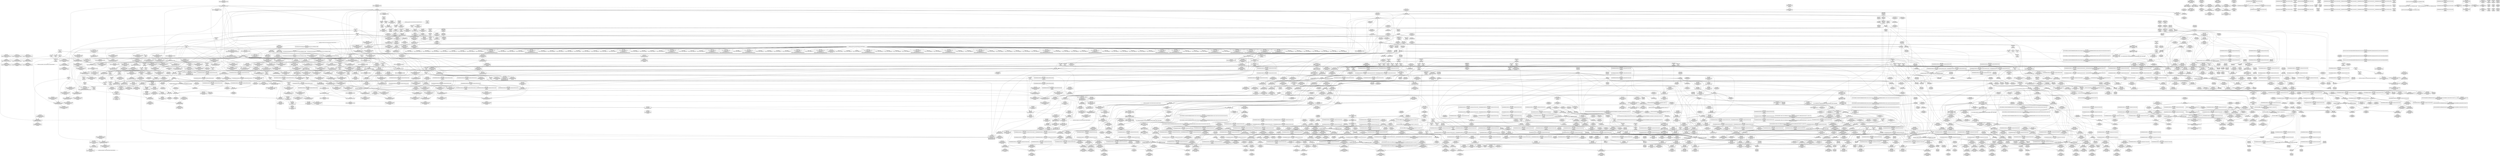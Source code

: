 digraph {
	CE0x44144c0 [shape=record,shape=Mrecord,label="{CE0x44144c0|i32_1|*Constant*}"]
	CE0x4434950 [shape=record,shape=Mrecord,label="{CE0x4434950|ipc_alloc_security:tmp8|security/selinux/hooks.c,5085|*SummSink*}"]
	CE0x44bf070 [shape=record,shape=Mrecord,label="{CE0x44bf070|task_sid:tmp10|security/selinux/hooks.c,208|*SummSink*}"]
	CE0x44c6020 [shape=record,shape=Mrecord,label="{CE0x44c6020|COLLAPSED:_GCMRE___llvm_gcov_ctr130_internal_global_4_x_i64_zeroinitializer:_elem_0:default:}"]
	CE0x4430e00 [shape=record,shape=Mrecord,label="{CE0x4430e00|80:_i32,_112:_i8*,_:_CMRE_13,14_}"]
	CE0x448f450 [shape=record,shape=Mrecord,label="{CE0x448f450|task_sid:do.body5|*SummSource*}"]
	CE0x44bf290 [shape=record,shape=Mrecord,label="{CE0x44bf290|task_sid:tmp10|security/selinux/hooks.c,208|*SummSource*}"]
	CE0x446e050 [shape=record,shape=Mrecord,label="{CE0x446e050|rcu_lock_acquire:indirectgoto|*SummSink*}"]
	CE0x4494600 [shape=record,shape=Mrecord,label="{CE0x4494600|i32_0|*Constant*}"]
	CE0x453db90 [shape=record,shape=Mrecord,label="{CE0x453db90|__rcu_read_unlock:tmp6|include/linux/rcupdate.h,245|*SummSink*}"]
	CE0x44dfbf0 [shape=record,shape=Mrecord,label="{CE0x44dfbf0|kmalloc:call|include/linux/slab.h,429|*SummSource*}"]
	CE0x4485490 [shape=record,shape=Mrecord,label="{CE0x4485490|i64_7|*Constant*|*SummSource*}"]
	CE0x4417be0 [shape=record,shape=Mrecord,label="{CE0x4417be0|selinux_msg_queue_alloc_security:bb|*SummSource*}"]
	CE0x44aed80 [shape=record,shape=Mrecord,label="{CE0x44aed80|ipc_free_security:tmp1|*SummSink*}"]
	CE0x44296e0 [shape=record,shape=Mrecord,label="{CE0x44296e0|get_current:tmp4|./arch/x86/include/asm/current.h,14}"]
	CE0x4530730 [shape=record,shape=Mrecord,label="{CE0x4530730|__preempt_count_add:tmp3}"]
	CE0x440d040 [shape=record,shape=Mrecord,label="{CE0x440d040|current_sid:tmp7|security/selinux/hooks.c,218|*SummSource*}"]
	CE0x4495b90 [shape=record,shape=Mrecord,label="{CE0x4495b90|rcu_read_unlock:tmp16|include/linux/rcupdate.h,933}"]
	CE0x442f650 [shape=record,shape=Mrecord,label="{CE0x442f650|80:_i32,_112:_i8*,_:_CMRE_17,18_}"]
	CE0x4493150 [shape=record,shape=Mrecord,label="{CE0x4493150|ipc_alloc_security:tmp6|security/selinux/hooks.c,5084|*SummSink*}"]
	CE0x44c71d0 [shape=record,shape=Mrecord,label="{CE0x44c71d0|rcu_read_unlock:tmp8|include/linux/rcupdate.h,933|*SummSource*}"]
	CE0x44cae60 [shape=record,shape=Mrecord,label="{CE0x44cae60|rcu_read_lock:tmp5|include/linux/rcupdate.h,882}"]
	CE0x44a81b0 [shape=record,shape=Mrecord,label="{CE0x44a81b0|rcu_read_unlock:call3|include/linux/rcupdate.h,933|*SummSink*}"]
	CE0x452b000 [shape=record,shape=Mrecord,label="{CE0x452b000|_ret_void,_!dbg_!27717|include/linux/rcupdate.h,245|*SummSource*}"]
	CE0x44dacc0 [shape=record,shape=Mrecord,label="{CE0x44dacc0|cred_sid:cred|Function::cred_sid&Arg::cred::}"]
	CE0x44682b0 [shape=record,shape=Mrecord,label="{CE0x44682b0|_ret_void,_!dbg_!27719|security/selinux/hooks.c,5100}"]
	CE0x449c770 [shape=record,shape=Mrecord,label="{CE0x449c770|rcu_read_lock:tmp19|include/linux/rcupdate.h,882|*SummSource*}"]
	CE0x44b64f0 [shape=record,shape=Mrecord,label="{CE0x44b64f0|task_sid:tmp15|security/selinux/hooks.c,208|*SummSink*}"]
	CE0x4424ed0 [shape=record,shape=Mrecord,label="{CE0x4424ed0|80:_i32,_112:_i8*,_:_CMRE_51,52_}"]
	CE0x44d9b00 [shape=record,shape=Mrecord,label="{CE0x44d9b00|task_sid:tmp27|security/selinux/hooks.c,208|*SummSource*}"]
	CE0x4470840 [shape=record,shape=Mrecord,label="{CE0x4470840|rcu_read_unlock:land.lhs.true2}"]
	CE0x451b8b0 [shape=record,shape=Mrecord,label="{CE0x451b8b0|GLOBAL:__preempt_count|Global_var:__preempt_count|*SummSource*}"]
	CE0x4412b30 [shape=record,shape=Mrecord,label="{CE0x4412b30|rcu_read_unlock:tmp4|include/linux/rcupdate.h,933|*SummSink*}"]
	CE0x44e0fb0 [shape=record,shape=Mrecord,label="{CE0x44e0fb0|task_sid:do.end}"]
	CE0x448b6c0 [shape=record,shape=Mrecord,label="{CE0x448b6c0|rcu_lock_release:tmp4|include/linux/rcupdate.h,423}"]
	CE0x44d3d40 [shape=record,shape=Mrecord,label="{CE0x44d3d40|task_sid:do.body5}"]
	CE0x4465b40 [shape=record,shape=Mrecord,label="{CE0x4465b40|selinux_msg_queue_alloc_security:tmp16|security/selinux/hooks.c,5169|*SummSink*}"]
	CE0x4470ea0 [shape=record,shape=Mrecord,label="{CE0x4470ea0|current_sid:tmp3|*SummSource*}"]
	CE0x44974f0 [shape=record,shape=Mrecord,label="{CE0x44974f0|rcu_read_lock:tmp16|include/linux/rcupdate.h,882|*SummSource*}"]
	CE0x45358f0 [shape=record,shape=Mrecord,label="{CE0x45358f0|__rcu_read_unlock:bb|*SummSource*}"]
	"CONST[source:0(mediator),value:2(dynamic)][purpose:{object}][SnkIdx:1]"
	CE0x447f1e0 [shape=record,shape=Mrecord,label="{CE0x447f1e0|ipc_alloc_security:tmp11|security/selinux/hooks.c,5090|*SummSink*}"]
	CE0x4427110 [shape=record,shape=Mrecord,label="{CE0x4427110|80:_i32,_112:_i8*,_:_CMRE_38,39_}"]
	CE0x4427240 [shape=record,shape=Mrecord,label="{CE0x4427240|80:_i32,_112:_i8*,_:_CMRE_39,40_}"]
	CE0x4409ed0 [shape=record,shape=Mrecord,label="{CE0x4409ed0|selinux_msg_queue_alloc_security:call|security/selinux/hooks.c,5154|*SummSink*}"]
	"CONST[source:2(external),value:0(static)][purpose:{operation}][SrcIdx:12]"
	CE0x4493b30 [shape=record,shape=Mrecord,label="{CE0x4493b30|rcu_read_lock:tmp5|include/linux/rcupdate.h,882|*SummSink*}"]
	CE0x44620a0 [shape=record,shape=Mrecord,label="{CE0x44620a0|i64*_getelementptr_inbounds_(_2_x_i64_,_2_x_i64_*___llvm_gcov_ctr182,_i64_0,_i64_1)|*Constant*|*SummSink*}"]
	CE0x441d2c0 [shape=record,shape=Mrecord,label="{CE0x441d2c0|selinux_msg_queue_alloc_security:q_perm3|security/selinux/hooks.c,5161}"]
	CE0x4434d90 [shape=record,shape=Mrecord,label="{CE0x4434d90|GLOBAL:__llvm_gcov_ctr125|Global_var:__llvm_gcov_ctr125}"]
	CE0x4472630 [shape=record,shape=Mrecord,label="{CE0x4472630|i1_true|*Constant*|*SummSink*}"]
	CE0x4531c00 [shape=record,shape=Mrecord,label="{CE0x4531c00|__preempt_count_add:tmp2}"]
	CE0x44346b0 [shape=record,shape=Mrecord,label="{CE0x44346b0|ipc_alloc_security:tmp8|security/selinux/hooks.c,5085}"]
	CE0x44b7d00 [shape=record,shape=Mrecord,label="{CE0x44b7d00|task_sid:tmp3|*SummSink*}"]
	CE0x445cef0 [shape=record,shape=Mrecord,label="{CE0x445cef0|avc_has_perm:ssid|Function::avc_has_perm&Arg::ssid::}"]
	CE0x45278e0 [shape=record,shape=Mrecord,label="{CE0x45278e0|rcu_read_unlock:tmp22|include/linux/rcupdate.h,935|*SummSink*}"]
	CE0x44b9040 [shape=record,shape=Mrecord,label="{CE0x44b9040|__preempt_count_add:entry}"]
	CE0x4425980 [shape=record,shape=Mrecord,label="{CE0x4425980|80:_i32,_112:_i8*,_:_CMRE_176,184_|*MultipleSource*|security/selinux/hooks.c,5157|Function::selinux_msg_queue_alloc_security&Arg::msq::}"]
	CE0x44babc0 [shape=record,shape=Mrecord,label="{CE0x44babc0|cred_sid:security|security/selinux/hooks.c,196}"]
	CE0x4478940 [shape=record,shape=Mrecord,label="{CE0x4478940|COLLAPSED:_GCMRE___llvm_gcov_ctr109_internal_global_2_x_i64_zeroinitializer:_elem_0:default:}"]
	CE0x4404500 [shape=record,shape=Mrecord,label="{CE0x4404500|GLOBAL:current_sid|*Constant*}"]
	CE0x4558890 [shape=record,shape=Mrecord,label="{CE0x4558890|__rcu_read_unlock:tmp2|*SummSource*}"]
	CE0x44caed0 [shape=record,shape=Mrecord,label="{CE0x44caed0|rcu_read_lock:tmp5|include/linux/rcupdate.h,882|*SummSource*}"]
	CE0x4492c40 [shape=record,shape=Mrecord,label="{CE0x4492c40|i64*_getelementptr_inbounds_(_6_x_i64_,_6_x_i64_*___llvm_gcov_ctr301,_i64_0,_i64_0)|*Constant*}"]
	CE0x44b2520 [shape=record,shape=Mrecord,label="{CE0x44b2520|kzalloc:tmp|*SummSource*}"]
	CE0x445df90 [shape=record,shape=Mrecord,label="{CE0x445df90|selinux_msg_queue_alloc_security:tmp14|security/selinux/hooks.c,5168}"]
	CE0x454d180 [shape=record,shape=Mrecord,label="{CE0x454d180|rcu_lock_release:tmp3}"]
	CE0x4494900 [shape=record,shape=Mrecord,label="{CE0x4494900|__rcu_read_lock:tmp7|include/linux/rcupdate.h,240|*SummSink*}"]
	CE0x453e1b0 [shape=record,shape=Mrecord,label="{CE0x453e1b0|__preempt_count_sub:entry|*SummSource*}"]
	CE0x4425e90 [shape=record,shape=Mrecord,label="{CE0x4425e90|80:_i32,_112:_i8*,_:_CMRE_28,29_}"]
	CE0x44665e0 [shape=record,shape=Mrecord,label="{CE0x44665e0|selinux_msg_queue_alloc_security:q_perm9|security/selinux/hooks.c,5169}"]
	CE0x44280e0 [shape=record,shape=Mrecord,label="{CE0x44280e0|80:_i32,_112:_i8*,_:_CMRE_32,33_}"]
	CE0x440d820 [shape=record,shape=Mrecord,label="{CE0x440d820|current_sid:tmp12|security/selinux/hooks.c,218}"]
	CE0x4522900 [shape=record,shape=Mrecord,label="{CE0x4522900|rcu_read_unlock:do.body|*SummSink*}"]
	CE0x44d9e50 [shape=record,shape=Mrecord,label="{CE0x44d9e50|task_sid:tmp27|security/selinux/hooks.c,208|*SummSink*}"]
	CE0x44a7b70 [shape=record,shape=Mrecord,label="{CE0x44a7b70|__preempt_count_add:val|Function::__preempt_count_add&Arg::val::|*SummSource*}"]
	CE0x4527cb0 [shape=record,shape=Mrecord,label="{CE0x4527cb0|_call_void_rcu_lock_release(%struct.lockdep_map*_rcu_lock_map)_#10,_!dbg_!27733|include/linux/rcupdate.h,935}"]
	CE0x43f9200 [shape=record,shape=Mrecord,label="{CE0x43f9200|i32_0|*Constant*}"]
	CE0x44c3fb0 [shape=record,shape=Mrecord,label="{CE0x44c3fb0|_ret_void,_!dbg_!27735|include/linux/rcupdate.h,938}"]
	CE0x449c930 [shape=record,shape=Mrecord,label="{CE0x449c930|rcu_read_lock:tmp20|include/linux/rcupdate.h,882}"]
	CE0x4520630 [shape=record,shape=Mrecord,label="{CE0x4520630|_call_void_mcount()_#3|*SummSink*}"]
	CE0x44ce980 [shape=record,shape=Mrecord,label="{CE0x44ce980|task_sid:tmp19|security/selinux/hooks.c,208|*SummSink*}"]
	CE0x43fa180 [shape=record,shape=Mrecord,label="{CE0x43fa180|current_sid:tobool|security/selinux/hooks.c,218|*SummSource*}"]
	CE0x44b7780 [shape=record,shape=Mrecord,label="{CE0x44b7780|i64*_getelementptr_inbounds_(_13_x_i64_,_13_x_i64_*___llvm_gcov_ctr126,_i64_0,_i64_0)|*Constant*|*SummSource*}"]
	CE0x441b090 [shape=record,shape=Mrecord,label="{CE0x441b090|get_current:tmp3}"]
	CE0x4413290 [shape=record,shape=Mrecord,label="{CE0x4413290|_call_void_mcount()_#3|*SummSink*}"]
	CE0x4496490 [shape=record,shape=Mrecord,label="{CE0x4496490|rcu_read_lock:tmp13|include/linux/rcupdate.h,882}"]
	CE0x44795d0 [shape=record,shape=Mrecord,label="{CE0x44795d0|i64*_getelementptr_inbounds_(_11_x_i64_,_11_x_i64_*___llvm_gcov_ctr125,_i64_0,_i64_0)|*Constant*|*SummSource*}"]
	CE0x453e6a0 [shape=record,shape=Mrecord,label="{CE0x453e6a0|__rcu_read_unlock:tmp3}"]
	CE0x454ff70 [shape=record,shape=Mrecord,label="{CE0x454ff70|__rcu_read_lock:bb|*SummSink*}"]
	CE0x4498990 [shape=record,shape=Mrecord,label="{CE0x4498990|i8_1|*Constant*}"]
	CE0x4424da0 [shape=record,shape=Mrecord,label="{CE0x4424da0|80:_i32,_112:_i8*,_:_CMRE_50,51_}"]
	CE0x4473b40 [shape=record,shape=Mrecord,label="{CE0x4473b40|ipc_alloc_security:bb}"]
	CE0x44a0c70 [shape=record,shape=Mrecord,label="{CE0x44a0c70|i64*_getelementptr_inbounds_(_11_x_i64_,_11_x_i64_*___llvm_gcov_ctr132,_i64_0,_i64_8)|*Constant*|*SummSink*}"]
	CE0x4466210 [shape=record,shape=Mrecord,label="{CE0x4466210|selinux_msg_queue_alloc_security:tmp17|security/selinux/hooks.c,5169|*SummSink*}"]
	CE0x44c3ab0 [shape=record,shape=Mrecord,label="{CE0x44c3ab0|GLOBAL:rcu_read_unlock|*Constant*|*SummSource*}"]
	CE0x44d2a50 [shape=record,shape=Mrecord,label="{CE0x44d2a50|_ret_void,_!dbg_!27735|include/linux/rcupdate.h,884|*SummSource*}"]
	CE0x446fa00 [shape=record,shape=Mrecord,label="{CE0x446fa00|rcu_read_unlock:land.lhs.true2|*SummSource*}"]
	CE0x453cdc0 [shape=record,shape=Mrecord,label="{CE0x453cdc0|__preempt_count_sub:tmp2|*SummSink*}"]
	CE0x448c900 [shape=record,shape=Mrecord,label="{CE0x448c900|rcu_lock_acquire:bb}"]
	CE0x443e3e0 [shape=record,shape=Mrecord,label="{CE0x443e3e0|current_sid:tmp20|security/selinux/hooks.c,218|*SummSink*}"]
	CE0x440a620 [shape=record,shape=Mrecord,label="{CE0x440a620|current_sid:tmp8|security/selinux/hooks.c,218|*SummSource*}"]
	CE0x442cee0 [shape=record,shape=Mrecord,label="{CE0x442cee0|GLOBAL:get_current|*Constant*|*SummSink*}"]
	CE0x445dc70 [shape=record,shape=Mrecord,label="{CE0x445dc70|selinux_msg_queue_alloc_security:tmp13|security/selinux/hooks.c,5168|*SummSource*}"]
	CE0x44c6090 [shape=record,shape=Mrecord,label="{CE0x44c6090|rcu_lock_acquire:tmp|*SummSource*}"]
	CE0x44b6950 [shape=record,shape=Mrecord,label="{CE0x44b6950|task_sid:tmp16|security/selinux/hooks.c,208|*SummSource*}"]
	CE0x446f040 [shape=record,shape=Mrecord,label="{CE0x446f040|_call_void___preempt_count_add(i32_1)_#10,_!dbg_!27711|include/linux/rcupdate.h,239}"]
	CE0x45377e0 [shape=record,shape=Mrecord,label="{CE0x45377e0|GLOBAL:lock_release|*Constant*}"]
	CE0x4416fd0 [shape=record,shape=Mrecord,label="{CE0x4416fd0|i64*_getelementptr_inbounds_(_2_x_i64_,_2_x_i64_*___llvm_gcov_ctr98,_i64_0,_i64_1)|*Constant*}"]
	CE0x44c9620 [shape=record,shape=Mrecord,label="{CE0x44c9620|_call_void_mcount()_#3}"]
	CE0x440a890 [shape=record,shape=Mrecord,label="{CE0x440a890|current_sid:tmp8|security/selinux/hooks.c,218|*SummSink*}"]
	CE0x44a2e00 [shape=record,shape=Mrecord,label="{CE0x44a2e00|__rcu_read_lock:tmp6|include/linux/rcupdate.h,240|*SummSink*}"]
	CE0x448b3b0 [shape=record,shape=Mrecord,label="{CE0x448b3b0|rcu_lock_release:bb|*SummSource*}"]
	CE0x440c6a0 [shape=record,shape=Mrecord,label="{CE0x440c6a0|current_sid:tmp2|*SummSource*}"]
	CE0x4544700 [shape=record,shape=Mrecord,label="{CE0x4544700|i64*_getelementptr_inbounds_(_4_x_i64_,_4_x_i64_*___llvm_gcov_ctr129,_i64_0,_i64_1)|*Constant*|*SummSource*}"]
	CE0x443d560 [shape=record,shape=Mrecord,label="{CE0x443d560|i32_10|*Constant*}"]
	CE0x44ba8d0 [shape=record,shape=Mrecord,label="{CE0x44ba8d0|rcu_read_lock:call3|include/linux/rcupdate.h,882}"]
	CE0x44cf290 [shape=record,shape=Mrecord,label="{CE0x44cf290|task_sid:tmp20|security/selinux/hooks.c,208|*SummSink*}"]
	CE0x44dbf30 [shape=record,shape=Mrecord,label="{CE0x44dbf30|GLOBAL:rcu_lock_map|Global_var:rcu_lock_map|*SummSource*}"]
	CE0x44c5fb0 [shape=record,shape=Mrecord,label="{CE0x44c5fb0|rcu_lock_acquire:tmp}"]
	CE0x4558c60 [shape=record,shape=Mrecord,label="{CE0x4558c60|__preempt_count_add:tmp6|./arch/x86/include/asm/preempt.h,73}"]
	CE0x45216c0 [shape=record,shape=Mrecord,label="{CE0x45216c0|i64*_getelementptr_inbounds_(_11_x_i64_,_11_x_i64_*___llvm_gcov_ctr132,_i64_0,_i64_0)|*Constant*|*SummSource*}"]
	CE0x4532050 [shape=record,shape=Mrecord,label="{CE0x4532050|__rcu_read_lock:tmp2|*SummSource*}"]
	CE0x4470780 [shape=record,shape=Mrecord,label="{CE0x4470780|rcu_read_unlock:do.end|*SummSink*}"]
	CE0x443c300 [shape=record,shape=Mrecord,label="{CE0x443c300|avc_has_perm:tclass|Function::avc_has_perm&Arg::tclass::|*SummSink*}"]
	CE0x454fd60 [shape=record,shape=Mrecord,label="{CE0x454fd60|__rcu_read_lock:bb}"]
	CE0x452a3b0 [shape=record,shape=Mrecord,label="{CE0x452a3b0|_call_void___rcu_read_unlock()_#10,_!dbg_!27734|include/linux/rcupdate.h,937|*SummSink*}"]
	CE0x4415880 [shape=record,shape=Mrecord,label="{CE0x4415880|selinux_msg_queue_alloc_security:call2|security/selinux/hooks.c,5157|*SummSource*}"]
	CE0x442e3a0 [shape=record,shape=Mrecord,label="{CE0x442e3a0|80:_i32,_112:_i8*,_:_CMRE_100,102_|*MultipleSource*|security/selinux/hooks.c,5157|Function::selinux_msg_queue_alloc_security&Arg::msq::}"]
	CE0x44c00c0 [shape=record,shape=Mrecord,label="{CE0x44c00c0|task_sid:land.lhs.true2|*SummSink*}"]
	CE0x4470f40 [shape=record,shape=Mrecord,label="{CE0x4470f40|current_sid:tmp3|*SummSink*}"]
	CE0x453a5b0 [shape=record,shape=Mrecord,label="{CE0x453a5b0|rcu_lock_release:tmp6}"]
	CE0x447f040 [shape=record,shape=Mrecord,label="{CE0x447f040|ipc_alloc_security:tmp11|security/selinux/hooks.c,5090}"]
	CE0x4422b30 [shape=record,shape=Mrecord,label="{CE0x4422b30|GLOBAL:__llvm_gcov_ctr300|Global_var:__llvm_gcov_ctr300|*SummSource*}"]
	CE0x44d8850 [shape=record,shape=Mrecord,label="{CE0x44d8850|task_sid:tmp26|security/selinux/hooks.c,208}"]
	CE0x448e570 [shape=record,shape=Mrecord,label="{CE0x448e570|task_sid:tmp7|security/selinux/hooks.c,208}"]
	CE0x4422d90 [shape=record,shape=Mrecord,label="{CE0x4422d90|i64_0|*Constant*|*SummSource*}"]
	CE0x44b7090 [shape=record,shape=Mrecord,label="{CE0x44b7090|kmalloc:flags|Function::kmalloc&Arg::flags::}"]
	CE0x44a3500 [shape=record,shape=Mrecord,label="{CE0x44a3500|GLOBAL:rcu_read_lock.__warned|Global_var:rcu_read_lock.__warned|*SummSource*}"]
	CE0x445e960 [shape=record,shape=Mrecord,label="{CE0x445e960|selinux_msg_queue_alloc_security:tmp15|security/selinux/hooks.c,5168|*SummSink*}"]
	CE0x4489e20 [shape=record,shape=Mrecord,label="{CE0x4489e20|i64*_getelementptr_inbounds_(_2_x_i64_,_2_x_i64_*___llvm_gcov_ctr98,_i64_0,_i64_0)|*Constant*|*SummSink*}"]
	CE0x4499690 [shape=record,shape=Mrecord,label="{CE0x4499690|i64*_getelementptr_inbounds_(_11_x_i64_,_11_x_i64_*___llvm_gcov_ctr127,_i64_0,_i64_1)|*Constant*}"]
	CE0x443bec0 [shape=record,shape=Mrecord,label="{CE0x443bec0|avc_has_perm:tsid|Function::avc_has_perm&Arg::tsid::|*SummSink*}"]
	CE0x452dbd0 [shape=record,shape=Mrecord,label="{CE0x452dbd0|GLOBAL:lock_acquire|*Constant*}"]
	CE0x456acb0 [shape=record,shape=Mrecord,label="{CE0x456acb0|i32_0|*Constant*}"]
	CE0x44cc300 [shape=record,shape=Mrecord,label="{CE0x44cc300|_ret_void,_!dbg_!27717|include/linux/rcupdate.h,240|*SummSource*}"]
	CE0x443e050 [shape=record,shape=Mrecord,label="{CE0x443e050|current_sid:tmp19|security/selinux/hooks.c,218|*SummSink*}"]
	CE0x44bff90 [shape=record,shape=Mrecord,label="{CE0x44bff90|_ret_i8*_%call,_!dbg_!27714|include/linux/slab.h,429|*SummSink*}"]
	CE0x4465a60 [shape=record,shape=Mrecord,label="{CE0x4465a60|selinux_msg_queue_alloc_security:tmp16|security/selinux/hooks.c,5169}"]
	CE0x443a6d0 [shape=record,shape=Mrecord,label="{CE0x443a6d0|selinux_msg_queue_alloc_security:type|security/selinux/hooks.c,5163|*SummSink*}"]
	CE0x449e050 [shape=record,shape=Mrecord,label="{CE0x449e050|rcu_read_lock:tmp22|include/linux/rcupdate.h,884|*SummSink*}"]
	CE0x447b0c0 [shape=record,shape=Mrecord,label="{CE0x447b0c0|current_sid:tmp16|security/selinux/hooks.c,218}"]
	CE0x4404e60 [shape=record,shape=Mrecord,label="{CE0x4404e60|selinux_msg_queue_alloc_security:tmp}"]
	CE0x4434b80 [shape=record,shape=Mrecord,label="{CE0x4434b80|current_sid:tmp5|security/selinux/hooks.c,218}"]
	CE0x4534f20 [shape=record,shape=Mrecord,label="{CE0x4534f20|i64*_getelementptr_inbounds_(_4_x_i64_,_4_x_i64_*___llvm_gcov_ctr133,_i64_0,_i64_2)|*Constant*|*SummSource*}"]
	CE0x4528920 [shape=record,shape=Mrecord,label="{CE0x4528920|GLOBAL:rcu_lock_release|*Constant*|*SummSource*}"]
	CE0x454be60 [shape=record,shape=Mrecord,label="{CE0x454be60|i64*_getelementptr_inbounds_(_4_x_i64_,_4_x_i64_*___llvm_gcov_ctr134,_i64_0,_i64_0)|*Constant*}"]
	CE0x4431670 [shape=record,shape=Mrecord,label="{CE0x4431670|selinux_msg_queue_alloc_security:call1|security/selinux/hooks.c,5157|*SummSink*}"]
	CE0x44d9f20 [shape=record,shape=Mrecord,label="{CE0x44d9f20|GLOBAL:cred_sid|*Constant*}"]
	CE0x445ca90 [shape=record,shape=Mrecord,label="{CE0x445ca90|avc_has_perm:entry}"]
	CE0x44c6e50 [shape=record,shape=Mrecord,label="{CE0x44c6e50|rcu_read_lock:tmp8|include/linux/rcupdate.h,882}"]
	CE0x4569b20 [shape=record,shape=Mrecord,label="{CE0x4569b20|__preempt_count_add:do.end|*SummSink*}"]
	CE0x44d1180 [shape=record,shape=Mrecord,label="{CE0x44d1180|cred_sid:tmp3|*SummSource*}"]
	CE0x447f350 [shape=record,shape=Mrecord,label="{CE0x447f350|i32_10|*Constant*}"]
	CE0x452ee30 [shape=record,shape=Mrecord,label="{CE0x452ee30|i64*_getelementptr_inbounds_(_4_x_i64_,_4_x_i64_*___llvm_gcov_ctr128,_i64_0,_i64_0)|*Constant*|*SummSource*}"]
	CE0x442abd0 [shape=record,shape=Mrecord,label="{CE0x442abd0|80:_i32,_112:_i8*,_:_CMRE_64,65_}"]
	CE0x4435e00 [shape=record,shape=Mrecord,label="{CE0x4435e00|i8*_getelementptr_inbounds_(_25_x_i8_,_25_x_i8_*_.str3,_i32_0,_i32_0)|*Constant*}"]
	CE0x447d7a0 [shape=record,shape=Mrecord,label="{CE0x447d7a0|rcu_lock_release:tmp2}"]
	CE0x441f080 [shape=record,shape=Mrecord,label="{CE0x441f080|get_current:tmp|*SummSink*}"]
	CE0x44e13a0 [shape=record,shape=Mrecord,label="{CE0x44e13a0|kmalloc:entry|*SummSource*}"]
	CE0x4468320 [shape=record,shape=Mrecord,label="{CE0x4468320|_ret_void,_!dbg_!27719|security/selinux/hooks.c,5100|*SummSource*}"]
	CE0x441bb00 [shape=record,shape=Mrecord,label="{CE0x441bb00|i64_0|*Constant*}"]
	CE0x44be940 [shape=record,shape=Mrecord,label="{CE0x44be940|_call_void_mcount()_#3|*SummSink*}"]
	CE0x44c2f10 [shape=record,shape=Mrecord,label="{CE0x44c2f10|i64_1|*Constant*}"]
	CE0x44c8440 [shape=record,shape=Mrecord,label="{CE0x44c8440|rcu_read_lock:tmp8|include/linux/rcupdate.h,882|*SummSink*}"]
	CE0x454fdf0 [shape=record,shape=Mrecord,label="{CE0x454fdf0|__rcu_read_lock:bb|*SummSource*}"]
	CE0x441be30 [shape=record,shape=Mrecord,label="{CE0x441be30|i32_208|*Constant*}"]
	CE0x44873a0 [shape=record,shape=Mrecord,label="{CE0x44873a0|ipc_free_security:tmp6|security/selinux/hooks.c,5099|*SummSink*}"]
	CE0x4431370 [shape=record,shape=Mrecord,label="{CE0x4431370|current_sid:tmp1|*SummSink*}"]
	CE0x44d3bd0 [shape=record,shape=Mrecord,label="{CE0x44d3bd0|GLOBAL:__llvm_gcov_ctr126|Global_var:__llvm_gcov_ctr126|*SummSink*}"]
	CE0x445e800 [shape=record,shape=Mrecord,label="{CE0x445e800|selinux_msg_queue_alloc_security:tmp15|security/selinux/hooks.c,5168|*SummSource*}"]
	CE0x451eea0 [shape=record,shape=Mrecord,label="{CE0x451eea0|_call_void___preempt_count_sub(i32_1)_#10,_!dbg_!27715|include/linux/rcupdate.h,244}"]
	CE0x4499510 [shape=record,shape=Mrecord,label="{CE0x4499510|rcu_read_unlock:tmp3|*SummSink*}"]
	CE0x4525f30 [shape=record,shape=Mrecord,label="{CE0x4525f30|rcu_read_unlock:tmp19|include/linux/rcupdate.h,933|*SummSource*}"]
	CE0x44cb7b0 [shape=record,shape=Mrecord,label="{CE0x44cb7b0|rcu_read_lock:tmp2|*SummSource*}"]
	CE0x4496070 [shape=record,shape=Mrecord,label="{CE0x4496070|i64*_getelementptr_inbounds_(_11_x_i64_,_11_x_i64_*___llvm_gcov_ctr132,_i64_0,_i64_8)|*Constant*}"]
	CE0x44c62d0 [shape=record,shape=Mrecord,label="{CE0x44c62d0|rcu_read_unlock:land.lhs.true|*SummSource*}"]
	CE0x447db30 [shape=record,shape=Mrecord,label="{CE0x447db30|rcu_read_unlock:tmp1|*SummSink*}"]
	CE0x4423ea0 [shape=record,shape=Mrecord,label="{CE0x4423ea0|selinux_msg_queue_alloc_security:ad|security/selinux/hooks.c, 5153|*SummSource*}"]
	CE0x443d8f0 [shape=record,shape=Mrecord,label="{CE0x443d8f0|selinux_msg_queue_alloc_security:tmp8|security/selinux/hooks.c,5161}"]
	CE0x44c6610 [shape=record,shape=Mrecord,label="{CE0x44c6610|COLLAPSED:_GCMRE___llvm_gcov_ctr127_internal_global_11_x_i64_zeroinitializer:_elem_0:default:}"]
	CE0x4488260 [shape=record,shape=Mrecord,label="{CE0x4488260|current_sid:security|security/selinux/hooks.c,218|*SummSource*}"]
	CE0x440c9a0 [shape=record,shape=Mrecord,label="{CE0x440c9a0|current_sid:tmp3}"]
	CE0x4432ba0 [shape=record,shape=Mrecord,label="{CE0x4432ba0|current_sid:do.body}"]
	CE0x442af80 [shape=record,shape=Mrecord,label="{CE0x442af80|i32_1|*Constant*|*SummSink*}"]
	CE0x440be70 [shape=record,shape=Mrecord,label="{CE0x440be70|ipc_alloc_security:task|Function::ipc_alloc_security&Arg::task::|*SummSink*}"]
	CE0x4436a20 [shape=record,shape=Mrecord,label="{CE0x4436a20|current_sid:land.lhs.true}"]
	CE0x454b770 [shape=record,shape=Mrecord,label="{CE0x454b770|i64_1|*Constant*}"]
	CE0x4470cf0 [shape=record,shape=Mrecord,label="{CE0x4470cf0|ipc_alloc_security:if.then|*SummSource*}"]
	CE0x44ca200 [shape=record,shape=Mrecord,label="{CE0x44ca200|cred_sid:sid|security/selinux/hooks.c,197}"]
	CE0x4534af0 [shape=record,shape=Mrecord,label="{CE0x4534af0|__preempt_count_sub:tmp6|./arch/x86/include/asm/preempt.h,78|*SummSource*}"]
	CE0x4487230 [shape=record,shape=Mrecord,label="{CE0x4487230|i8*_null|*Constant*|*SummSink*}"]
	CE0x449b600 [shape=record,shape=Mrecord,label="{CE0x449b600|i8*_getelementptr_inbounds_(_25_x_i8_,_25_x_i8_*_.str45,_i32_0,_i32_0)|*Constant*|*SummSink*}"]
	CE0x452a840 [shape=record,shape=Mrecord,label="{CE0x452a840|GLOBAL:__rcu_read_unlock|*Constant*|*SummSource*}"]
	CE0x442ae30 [shape=record,shape=Mrecord,label="{CE0x442ae30|80:_i32,_112:_i8*,_:_CMRE_66,67_}"]
	CE0x44be8d0 [shape=record,shape=Mrecord,label="{CE0x44be8d0|_call_void_mcount()_#3|*SummSource*}"]
	CE0x4528e60 [shape=record,shape=Mrecord,label="{CE0x4528e60|rcu_lock_release:map|Function::rcu_lock_release&Arg::map::|*SummSource*}"]
	CE0x44ad1e0 [shape=record,shape=Mrecord,label="{CE0x44ad1e0|ipc_alloc_security:tmp13|security/selinux/hooks.c,5093|*SummSource*}"]
	CE0x441f790 [shape=record,shape=Mrecord,label="{CE0x441f790|80:_i32,_112:_i8*,_:_CMRE_12,13_}"]
	CE0x4538920 [shape=record,shape=Mrecord,label="{CE0x4538920|i32_2|*Constant*}"]
	CE0x456bef0 [shape=record,shape=Mrecord,label="{CE0x456bef0|__preempt_count_add:do.end}"]
	CE0x4498450 [shape=record,shape=Mrecord,label="{CE0x4498450|rcu_read_lock:tmp18|include/linux/rcupdate.h,882}"]
	CE0x44cb740 [shape=record,shape=Mrecord,label="{CE0x44cb740|rcu_read_lock:tmp2}"]
	CE0x618e910 [shape=record,shape=Mrecord,label="{CE0x618e910|selinux_msg_queue_alloc_security:if.end10|*SummSink*}"]
	CE0x4463ea0 [shape=record,shape=Mrecord,label="{CE0x4463ea0|selinux_msg_queue_alloc_security:tmp18|security/selinux/hooks.c,5172|*SummSink*}"]
	CE0x44bade0 [shape=record,shape=Mrecord,label="{CE0x44bade0|cred_sid:tmp4|*LoadInst*|security/selinux/hooks.c,196}"]
	CE0x457d650 [shape=record,shape=Mrecord,label="{CE0x457d650|__preempt_count_sub:do.end}"]
	CE0x44b08e0 [shape=record,shape=Mrecord,label="{CE0x44b08e0|ipc_free_security:tmp2}"]
	CE0x4567bd0 [shape=record,shape=Mrecord,label="{CE0x4567bd0|_call_void_mcount()_#3|*SummSink*}"]
	CE0x44c9510 [shape=record,shape=Mrecord,label="{CE0x44c9510|rcu_read_lock:tmp3|*SummSink*}"]
	CE0x44c6920 [shape=record,shape=Mrecord,label="{CE0x44c6920|rcu_read_lock:tmp|*SummSink*}"]
	CE0x4470660 [shape=record,shape=Mrecord,label="{CE0x4470660|__rcu_read_lock:tmp6|include/linux/rcupdate.h,240}"]
	CE0x448fdb0 [shape=record,shape=Mrecord,label="{CE0x448fdb0|_ret_void,_!dbg_!27717|include/linux/rcupdate.h,419}"]
	CE0x44c6200 [shape=record,shape=Mrecord,label="{CE0x44c6200|rcu_read_unlock:land.lhs.true}"]
	CE0x4433320 [shape=record,shape=Mrecord,label="{CE0x4433320|selinux_msg_queue_alloc_security:tmp21|security/selinux/hooks.c,5173|*SummSource*}"]
	CE0x456d5f0 [shape=record,shape=Mrecord,label="{CE0x456d5f0|__preempt_count_sub:tmp3}"]
	CE0x442df00 [shape=record,shape=Mrecord,label="{CE0x442df00|ipc_alloc_security:perm|Function::ipc_alloc_security&Arg::perm::}"]
	CE0x4544be0 [shape=record,shape=Mrecord,label="{CE0x4544be0|__preempt_count_add:tmp1|*SummSource*}"]
	CE0x45350d0 [shape=record,shape=Mrecord,label="{CE0x45350d0|i64*_getelementptr_inbounds_(_4_x_i64_,_4_x_i64_*___llvm_gcov_ctr133,_i64_0,_i64_2)|*Constant*|*SummSink*}"]
	CE0x4439d30 [shape=record,shape=Mrecord,label="{CE0x4439d30|i8_1|*Constant*}"]
	CE0x4483580 [shape=record,shape=Mrecord,label="{CE0x4483580|i32_22|*Constant*}"]
	CE0x4426fe0 [shape=record,shape=Mrecord,label="{CE0x4426fe0|80:_i32,_112:_i8*,_:_CMRE_37,38_}"]
	CE0x45310f0 [shape=record,shape=Mrecord,label="{CE0x45310f0|__preempt_count_sub:do.end|*SummSink*}"]
	CE0x44a1770 [shape=record,shape=Mrecord,label="{CE0x44a1770|_ret_void,_!dbg_!27719|./arch/x86/include/asm/preempt.h,73}"]
	CE0x44b76c0 [shape=record,shape=Mrecord,label="{CE0x44b76c0|i64*_getelementptr_inbounds_(_13_x_i64_,_13_x_i64_*___llvm_gcov_ctr126,_i64_0,_i64_0)|*Constant*}"]
	CE0x44af9a0 [shape=record,shape=Mrecord,label="{CE0x44af9a0|__rcu_read_lock:entry|*SummSink*}"]
	CE0x44382b0 [shape=record,shape=Mrecord,label="{CE0x44382b0|kmalloc:tmp}"]
	CE0x44a7de0 [shape=record,shape=Mrecord,label="{CE0x44a7de0|_ret_void,_!dbg_!27719|./arch/x86/include/asm/preempt.h,73|*SummSink*}"]
	CE0x44354a0 [shape=record,shape=Mrecord,label="{CE0x44354a0|current_sid:tmp13|security/selinux/hooks.c,218|*SummSink*}"]
	CE0x44a3130 [shape=record,shape=Mrecord,label="{CE0x44a3130|__rcu_read_lock:tmp7|include/linux/rcupdate.h,240}"]
	CE0x440e4b0 [shape=record,shape=Mrecord,label="{CE0x440e4b0|selinux_msg_queue_alloc_security:ad|security/selinux/hooks.c, 5153|*SummSink*}"]
	CE0x45395b0 [shape=record,shape=Mrecord,label="{CE0x45395b0|GLOBAL:lock_release|*Constant*|*SummSource*}"]
	CE0x44aa400 [shape=record,shape=Mrecord,label="{CE0x44aa400|ipc_alloc_security:retval.0|*SummSource*}"]
	CE0x44bc5a0 [shape=record,shape=Mrecord,label="{CE0x44bc5a0|i64_1|*Constant*}"]
	CE0x4463c00 [shape=record,shape=Mrecord,label="{CE0x4463c00|selinux_msg_queue_alloc_security:tmp18|security/selinux/hooks.c,5172}"]
	CE0x4499fe0 [shape=record,shape=Mrecord,label="{CE0x4499fe0|rcu_read_lock:tmp6|include/linux/rcupdate.h,882|*SummSink*}"]
	CE0x451f5a0 [shape=record,shape=Mrecord,label="{CE0x451f5a0|rcu_read_unlock:tmp9|include/linux/rcupdate.h,933|*SummSource*}"]
	CE0x454c180 [shape=record,shape=Mrecord,label="{CE0x454c180|_call_void_mcount()_#3|*SummSink*}"]
	CE0x452b5f0 [shape=record,shape=Mrecord,label="{CE0x452b5f0|__rcu_read_lock:do.body}"]
	"CONST[source:0(mediator),value:2(dynamic)][purpose:{object}][SnkIdx:2]"
	CE0x447f680 [shape=record,shape=Mrecord,label="{CE0x447f680|ipc_alloc_security:security|security/selinux/hooks.c,5090}"]
	CE0x446e8f0 [shape=record,shape=Mrecord,label="{CE0x446e8f0|__preempt_count_sub:tmp6|./arch/x86/include/asm/preempt.h,78}"]
	CE0x451f7c0 [shape=record,shape=Mrecord,label="{CE0x451f7c0|i64*_getelementptr_inbounds_(_4_x_i64_,_4_x_i64_*___llvm_gcov_ctr129,_i64_0,_i64_3)|*Constant*|*SummSink*}"]
	CE0x44b5ac0 [shape=record,shape=Mrecord,label="{CE0x44b5ac0|task_sid:tmp15|security/selinux/hooks.c,208}"]
	CE0x44b5f30 [shape=record,shape=Mrecord,label="{CE0x44b5f30|task_sid:tmp16|security/selinux/hooks.c,208}"]
	CE0x442d8d0 [shape=record,shape=Mrecord,label="{CE0x442d8d0|80:_i32,_112:_i8*,_:_CMRE_0,1_}"]
	CE0x4439c20 [shape=record,shape=Mrecord,label="{CE0x4439c20|current_sid:tmp16|security/selinux/hooks.c,218|*SummSink*}"]
	CE0x445f210 [shape=record,shape=Mrecord,label="{CE0x445f210|avc_has_perm:auditdata|Function::avc_has_perm&Arg::auditdata::|*SummSink*}"]
	CE0x4413360 [shape=record,shape=Mrecord,label="{CE0x4413360|selinux_msg_queue_alloc_security:call|security/selinux/hooks.c,5154}"]
	CE0x44de780 [shape=record,shape=Mrecord,label="{CE0x44de780|task_sid:do.end6|*SummSink*}"]
	CE0x4521bc0 [shape=record,shape=Mrecord,label="{CE0x4521bc0|COLLAPSED:_GCMRE___llvm_gcov_ctr133_internal_global_4_x_i64_zeroinitializer:_elem_0:default:}"]
	CE0x441b850 [shape=record,shape=Mrecord,label="{CE0x441b850|ipc_alloc_security:return}"]
	CE0x446ea30 [shape=record,shape=Mrecord,label="{CE0x446ea30|rcu_read_unlock:tmp7|include/linux/rcupdate.h,933|*SummSink*}"]
	CE0x446f0b0 [shape=record,shape=Mrecord,label="{CE0x446f0b0|_call_void___preempt_count_add(i32_1)_#10,_!dbg_!27711|include/linux/rcupdate.h,239|*SummSource*}"]
	CE0x44ad920 [shape=record,shape=Mrecord,label="{CE0x44ad920|ipc_free_security:bb|*SummSource*}"]
	CE0x44cafe0 [shape=record,shape=Mrecord,label="{CE0x44cafe0|rcu_read_lock:tmp6|include/linux/rcupdate.h,882}"]
	CE0x44a1660 [shape=record,shape=Mrecord,label="{CE0x44a1660|rcu_read_lock:tmp8|include/linux/rcupdate.h,882|*SummSource*}"]
	CE0x44c2110 [shape=record,shape=Mrecord,label="{CE0x44c2110|cred_sid:tmp1|*SummSink*}"]
	CE0x44c1640 [shape=record,shape=Mrecord,label="{CE0x44c1640|task_sid:tmp17|security/selinux/hooks.c,208|*SummSink*}"]
	CE0x4527d20 [shape=record,shape=Mrecord,label="{CE0x4527d20|_call_void_rcu_lock_release(%struct.lockdep_map*_rcu_lock_map)_#10,_!dbg_!27733|include/linux/rcupdate.h,935|*SummSource*}"]
	CE0x44ddac0 [shape=record,shape=Mrecord,label="{CE0x44ddac0|_ret_void,_!dbg_!27717|include/linux/rcupdate.h,419|*SummSource*}"]
	CE0x4535b60 [shape=record,shape=Mrecord,label="{CE0x4535b60|i64*_getelementptr_inbounds_(_4_x_i64_,_4_x_i64_*___llvm_gcov_ctr135,_i64_0,_i64_2)|*Constant*}"]
	CE0x452fcf0 [shape=record,shape=Mrecord,label="{CE0x452fcf0|i64*_getelementptr_inbounds_(_4_x_i64_,_4_x_i64_*___llvm_gcov_ctr129,_i64_0,_i64_0)|*Constant*}"]
	CE0x4534020 [shape=record,shape=Mrecord,label="{CE0x4534020|i64*_getelementptr_inbounds_(_4_x_i64_,_4_x_i64_*___llvm_gcov_ctr130,_i64_0,_i64_0)|*Constant*|*SummSource*}"]
	CE0x4536350 [shape=record,shape=Mrecord,label="{CE0x4536350|__preempt_count_sub:tmp1}"]
	CE0x4565aa0 [shape=record,shape=Mrecord,label="{CE0x4565aa0|COLLAPSED:_GCMRE___llvm_gcov_ctr135_internal_global_4_x_i64_zeroinitializer:_elem_0:default:}"]
	CE0x43fa430 [shape=record,shape=Mrecord,label="{CE0x43fa430|i64_3|*Constant*}"]
	CE0x44618c0 [shape=record,shape=Mrecord,label="{CE0x44618c0|_ret_i8*_%call,_!dbg_!27714|include/linux/slab.h,429|*SummSource*}"]
	CE0x44e0ad0 [shape=record,shape=Mrecord,label="{CE0x44e0ad0|rcu_read_lock:tmp10|include/linux/rcupdate.h,882|*SummSink*}"]
	CE0x4424890 [shape=record,shape=Mrecord,label="{CE0x4424890|i64*_getelementptr_inbounds_(_9_x_i64_,_9_x_i64_*___llvm_gcov_ctr300,_i64_0,_i64_0)|*Constant*}"]
	CE0x452c650 [shape=record,shape=Mrecord,label="{CE0x452c650|i64_ptrtoint_(i8*_blockaddress(_rcu_lock_acquire,_%__here)_to_i64)|*Constant*}"]
	CE0x4428c30 [shape=record,shape=Mrecord,label="{CE0x4428c30|current_sid:tmp7|security/selinux/hooks.c,218|*SummSink*}"]
	CE0x4539080 [shape=record,shape=Mrecord,label="{CE0x4539080|_call_void_asm_addl_$1,_%gs:$0_,_*m,ri,*m,_dirflag_,_fpsr_,_flags_(i32*___preempt_count,_i32_%val,_i32*___preempt_count)_#3,_!dbg_!27714,_!srcloc_!27717|./arch/x86/include/asm/preempt.h,72|*SummSink*}"]
	CE0x454f4b0 [shape=record,shape=Mrecord,label="{CE0x454f4b0|__rcu_read_lock:do.body|*SummSink*}"]
	CE0x4485a20 [shape=record,shape=Mrecord,label="{CE0x4485a20|i64_6|*Constant*}"]
	CE0x4534370 [shape=record,shape=Mrecord,label="{CE0x4534370|__rcu_read_lock:tmp3}"]
	CE0x441f910 [shape=record,shape=Mrecord,label="{CE0x441f910|i64*_getelementptr_inbounds_(_11_x_i64_,_11_x_i64_*___llvm_gcov_ctr125,_i64_0,_i64_1)|*Constant*|*SummSink*}"]
	CE0x454b600 [shape=record,shape=Mrecord,label="{CE0x454b600|__rcu_read_unlock:do.body|*SummSink*}"]
	CE0x44a36a0 [shape=record,shape=Mrecord,label="{CE0x44a36a0|rcu_read_lock:tmp7|include/linux/rcupdate.h,882|*SummSource*}"]
	CE0x452d090 [shape=record,shape=Mrecord,label="{CE0x452d090|rcu_lock_acquire:bb|*SummSink*}"]
	CE0x448dde0 [shape=record,shape=Mrecord,label="{CE0x448dde0|rcu_read_lock:bb}"]
	CE0x440a240 [shape=record,shape=Mrecord,label="{CE0x440a240|80:_i32,_112:_i8*,_:_CMRE_23,24_}"]
	CE0x44bd530 [shape=record,shape=Mrecord,label="{CE0x44bd530|i64*_getelementptr_inbounds_(_13_x_i64_,_13_x_i64_*___llvm_gcov_ctr126,_i64_0,_i64_1)|*Constant*|*SummSource*}"]
	CE0x44dce80 [shape=record,shape=Mrecord,label="{CE0x44dce80|task_sid:tobool4|security/selinux/hooks.c,208}"]
	CE0x446df20 [shape=record,shape=Mrecord,label="{CE0x446df20|rcu_lock_acquire:indirectgoto|*SummSource*}"]
	CE0x4479fa0 [shape=record,shape=Mrecord,label="{CE0x4479fa0|current_sid:tmp11|security/selinux/hooks.c,218}"]
	CE0x44181f0 [shape=record,shape=Mrecord,label="{CE0x44181f0|i64_2|*Constant*}"]
	CE0x4486c70 [shape=record,shape=Mrecord,label="{CE0x4486c70|ipc_free_security:security1|security/selinux/hooks.c,5098|*SummSink*}"]
	CE0x44b9590 [shape=record,shape=Mrecord,label="{CE0x44b9590|rcu_read_lock:land.lhs.true|*SummSource*}"]
	CE0x446f1e0 [shape=record,shape=Mrecord,label="{CE0x446f1e0|rcu_read_unlock:tmp|*SummSource*}"]
	CE0x4491ae0 [shape=record,shape=Mrecord,label="{CE0x4491ae0|rcu_read_unlock:if.then|*SummSource*}"]
	CE0x44131e0 [shape=record,shape=Mrecord,label="{CE0x44131e0|rcu_read_unlock:do.end|*SummSource*}"]
	CE0x44afeb0 [shape=record,shape=Mrecord,label="{CE0x44afeb0|i64*_getelementptr_inbounds_(_6_x_i64_,_6_x_i64_*___llvm_gcov_ctr301,_i64_0,_i64_4)|*Constant*|*SummSink*}"]
	CE0x4417b50 [shape=record,shape=Mrecord,label="{CE0x4417b50|selinux_msg_queue_alloc_security:if.end|*SummSource*}"]
	CE0x4418600 [shape=record,shape=Mrecord,label="{CE0x4418600|selinux_msg_queue_alloc_security:tmp2|security/selinux/hooks.c,5158|*SummSource*}"]
	CE0x44d2b60 [shape=record,shape=Mrecord,label="{CE0x44d2b60|_ret_void,_!dbg_!27735|include/linux/rcupdate.h,884|*SummSink*}"]
	"CONST[source:1(input),value:2(dynamic)][purpose:{object}][SrcIdx:13]"
	CE0x44925f0 [shape=record,shape=Mrecord,label="{CE0x44925f0|task_sid:entry|*SummSink*}"]
	CE0x456af10 [shape=record,shape=Mrecord,label="{CE0x456af10|__preempt_count_sub:sub|./arch/x86/include/asm/preempt.h,77|*SummSource*}"]
	CE0x448d9c0 [shape=record,shape=Mrecord,label="{CE0x448d9c0|task_sid:call|security/selinux/hooks.c,208|*SummSource*}"]
	CE0x43f9d80 [shape=record,shape=Mrecord,label="{CE0x43f9d80|ipc_alloc_security:tmp3|security/selinux/hooks.c,5084|*SummSource*}"]
	CE0x443e0c0 [shape=record,shape=Mrecord,label="{CE0x443e0c0|current_sid:tmp20|security/selinux/hooks.c,218}"]
	CE0x44e0d30 [shape=record,shape=Mrecord,label="{CE0x44e0d30|task_sid:if.end|*SummSource*}"]
	CE0x440c320 [shape=record,shape=Mrecord,label="{CE0x440c320|ipc_alloc_security:entry|*SummSink*}"]
	CE0x441c010 [shape=record,shape=Mrecord,label="{CE0x441c010|kzalloc:size|Function::kzalloc&Arg::size::|*SummSink*}"]
	CE0x4405400 [shape=record,shape=Mrecord,label="{CE0x4405400|selinux_msg_queue_alloc_security:tmp1}"]
	CE0x4423160 [shape=record,shape=Mrecord,label="{CE0x4423160|selinux_msg_queue_alloc_security:tmp3|security/selinux/hooks.c,5158|*SummSource*}"]
	CE0x4549da0 [shape=record,shape=Mrecord,label="{CE0x4549da0|_call_void_asm_addl_$1,_%gs:$0_,_*m,ri,*m,_dirflag_,_fpsr_,_flags_(i32*___preempt_count,_i32_%sub,_i32*___preempt_count)_#3,_!dbg_!27717,_!srcloc_!27718|./arch/x86/include/asm/preempt.h,77|*SummSource*}"]
	CE0x45301b0 [shape=record,shape=Mrecord,label="{CE0x45301b0|__preempt_count_add:tmp4|./arch/x86/include/asm/preempt.h,72}"]
	CE0x441e280 [shape=record,shape=Mrecord,label="{CE0x441e280|_call_void_mcount()_#3|*SummSink*}"]
	CE0x4533530 [shape=record,shape=Mrecord,label="{CE0x4533530|i64*_getelementptr_inbounds_(_4_x_i64_,_4_x_i64_*___llvm_gcov_ctr133,_i64_0,_i64_2)|*Constant*}"]
	CE0x44c3b20 [shape=record,shape=Mrecord,label="{CE0x44c3b20|GLOBAL:rcu_read_unlock|*Constant*|*SummSink*}"]
	CE0x4497de0 [shape=record,shape=Mrecord,label="{CE0x4497de0|i64*_getelementptr_inbounds_(_11_x_i64_,_11_x_i64_*___llvm_gcov_ctr127,_i64_0,_i64_8)|*Constant*|*SummSink*}"]
	CE0x448a540 [shape=record,shape=Mrecord,label="{CE0x448a540|get_current:bb|*SummSource*}"]
	CE0x4406e00 [shape=record,shape=Mrecord,label="{CE0x4406e00|_ret_%struct.task_struct*_%tmp4,_!dbg_!27714|./arch/x86/include/asm/current.h,14|*SummSource*}"]
	CE0x44bf470 [shape=record,shape=Mrecord,label="{CE0x44bf470|kmalloc:tmp1|*SummSink*}"]
	CE0x4474ab0 [shape=record,shape=Mrecord,label="{CE0x4474ab0|ipc_alloc_security:tmp2|security/selinux/hooks.c,5083|*SummSource*}"]
	CE0x447ff00 [shape=record,shape=Mrecord,label="{CE0x447ff00|i64*_getelementptr_inbounds_(_6_x_i64_,_6_x_i64_*___llvm_gcov_ctr301,_i64_0,_i64_5)|*Constant*}"]
	CE0x445f0b0 [shape=record,shape=Mrecord,label="{CE0x445f0b0|avc_has_perm:ssid|Function::avc_has_perm&Arg::ssid::|*SummSink*}"]
	CE0x44db250 [shape=record,shape=Mrecord,label="{CE0x44db250|_ret_i32_%tmp6,_!dbg_!27716|security/selinux/hooks.c,197|*SummSource*}"]
	CE0x44c58e0 [shape=record,shape=Mrecord,label="{CE0x44c58e0|rcu_read_unlock:call|include/linux/rcupdate.h,933|*SummSource*}"]
	CE0x454e640 [shape=record,shape=Mrecord,label="{CE0x454e640|i8*_undef|*Constant*}"]
	CE0x4461c60 [shape=record,shape=Mrecord,label="{CE0x4461c60|get_current:tmp1}"]
	CE0x4404fc0 [shape=record,shape=Mrecord,label="{CE0x4404fc0|selinux_msg_queue_alloc_security:if.then|*SummSink*}"]
	CE0x452bc10 [shape=record,shape=Mrecord,label="{CE0x452bc10|i64*_getelementptr_inbounds_(_4_x_i64_,_4_x_i64_*___llvm_gcov_ctr130,_i64_0,_i64_3)|*Constant*}"]
	CE0x44d9600 [shape=record,shape=Mrecord,label="{CE0x44d9600|i64*_getelementptr_inbounds_(_13_x_i64_,_13_x_i64_*___llvm_gcov_ctr126,_i64_0,_i64_12)|*Constant*|*SummSource*}"]
	CE0x449e400 [shape=record,shape=Mrecord,label="{CE0x449e400|cred_sid:bb|*SummSource*}"]
	CE0x44d84f0 [shape=record,shape=Mrecord,label="{CE0x44d84f0|i64*_getelementptr_inbounds_(_13_x_i64_,_13_x_i64_*___llvm_gcov_ctr126,_i64_0,_i64_11)|*Constant*|*SummSource*}"]
	CE0x44adc60 [shape=record,shape=Mrecord,label="{CE0x44adc60|ipc_free_security:tmp2|*SummSource*}"]
	CE0x441d930 [shape=record,shape=Mrecord,label="{CE0x441d930|selinux_msg_queue_alloc_security:if.end}"]
	CE0x452af40 [shape=record,shape=Mrecord,label="{CE0x452af40|_ret_void,_!dbg_!27717|include/linux/rcupdate.h,245}"]
	CE0x4537b10 [shape=record,shape=Mrecord,label="{CE0x4537b10|GLOBAL:__preempt_count_add|*Constant*}"]
	CE0x44a9b00 [shape=record,shape=Mrecord,label="{CE0x44a9b00|i64*_getelementptr_inbounds_(_6_x_i64_,_6_x_i64_*___llvm_gcov_ctr301,_i64_0,_i64_3)|*Constant*}"]
	CE0x44746b0 [shape=record,shape=Mrecord,label="{CE0x44746b0|i8*_getelementptr_inbounds_(_45_x_i8_,_45_x_i8_*_.str12,_i32_0,_i32_0)|*Constant*|*SummSink*}"]
	CE0x4527e50 [shape=record,shape=Mrecord,label="{CE0x4527e50|_call_void_rcu_lock_release(%struct.lockdep_map*_rcu_lock_map)_#10,_!dbg_!27733|include/linux/rcupdate.h,935|*SummSink*}"]
	CE0x44c8300 [shape=record,shape=Mrecord,label="{CE0x44c8300|i64*_getelementptr_inbounds_(_4_x_i64_,_4_x_i64_*___llvm_gcov_ctr128,_i64_0,_i64_1)|*Constant*}"]
	CE0x452b280 [shape=record,shape=Mrecord,label="{CE0x452b280|__rcu_read_lock:do.end|*SummSource*}"]
	CE0x4489440 [shape=record,shape=Mrecord,label="{CE0x4489440|current_sid:sid|security/selinux/hooks.c,220|*SummSource*}"]
	CE0x445aba0 [shape=record,shape=Mrecord,label="{CE0x445aba0|i32_(i32,_i32,_i16,_i32,_%struct.common_audit_data*)*_bitcast_(i32_(i32,_i32,_i16,_i32,_%struct.common_audit_data.495*)*_avc_has_perm_to_i32_(i32,_i32,_i16,_i32,_%struct.common_audit_data*)*)|*Constant*|*SummSource*}"]
	CE0x440a4a0 [shape=record,shape=Mrecord,label="{CE0x440a4a0|80:_i32,_112:_i8*,_:_CMRE_25,26_}"]
	CE0x44a23e0 [shape=record,shape=Mrecord,label="{CE0x44a23e0|rcu_read_lock:tmp9|include/linux/rcupdate.h,882|*SummSource*}"]
	CE0x442c1d0 [shape=record,shape=Mrecord,label="{CE0x442c1d0|selinux_msg_queue_alloc_security:tmp5|security/selinux/hooks.c,5158}"]
	CE0x44c63c0 [shape=record,shape=Mrecord,label="{CE0x44c63c0|rcu_read_unlock:land.lhs.true|*SummSink*}"]
	CE0x441f660 [shape=record,shape=Mrecord,label="{CE0x441f660|80:_i32,_112:_i8*,_:_CMRE_11,12_}"]
	CE0x443fb30 [shape=record,shape=Mrecord,label="{CE0x443fb30|selinux_msg_queue_alloc_security:tmp9|security/selinux/hooks.c,5161}"]
	CE0x4491ef0 [shape=record,shape=Mrecord,label="{CE0x4491ef0|_call_void_lockdep_rcu_suspicious(i8*_getelementptr_inbounds_(_25_x_i8_,_25_x_i8_*_.str45,_i32_0,_i32_0),_i32_934,_i8*_getelementptr_inbounds_(_44_x_i8_,_44_x_i8_*_.str47,_i32_0,_i32_0))_#10,_!dbg_!27726|include/linux/rcupdate.h,933|*SummSource*}"]
	CE0x4424820 [shape=record,shape=Mrecord,label="{CE0x4424820|selinux_msg_queue_alloc_security:return|*SummSink*}"]
	CE0x44b9860 [shape=record,shape=Mrecord,label="{CE0x44b9860|0:_i8,_:_GCMR_task_sid.__warned_internal_global_i8_0,_section_.data.unlikely_,_align_1:_elem_0:default:}"]
	CE0x44c5950 [shape=record,shape=Mrecord,label="{CE0x44c5950|rcu_read_unlock:call|include/linux/rcupdate.h,933|*SummSink*}"]
	CE0x43fa6c0 [shape=record,shape=Mrecord,label="{CE0x43fa6c0|GLOBAL:current_task|Global_var:current_task|*SummSource*}"]
	CE0x454dac0 [shape=record,shape=Mrecord,label="{CE0x454dac0|i64*_getelementptr_inbounds_(_4_x_i64_,_4_x_i64_*___llvm_gcov_ctr130,_i64_0,_i64_3)|*Constant*|*SummSource*}"]
	CE0x441c300 [shape=record,shape=Mrecord,label="{CE0x441c300|current_sid:if.end}"]
	CE0x447b2e0 [shape=record,shape=Mrecord,label="{CE0x447b2e0|current_sid:tmp16|security/selinux/hooks.c,218|*SummSource*}"]
	CE0x44ce7b0 [shape=record,shape=Mrecord,label="{CE0x44ce7b0|i8_1|*Constant*}"]
	CE0x4488620 [shape=record,shape=Mrecord,label="{CE0x4488620|current_sid:tmp22|security/selinux/hooks.c,218}"]
	CE0x443cd00 [shape=record,shape=Mrecord,label="{CE0x443cd00|selinux_msg_queue_alloc_security:q_perm3|security/selinux/hooks.c,5161|*SummSink*}"]
	CE0x441ea40 [shape=record,shape=Mrecord,label="{CE0x441ea40|current_sid:tmp6|security/selinux/hooks.c,218}"]
	CE0x4539a80 [shape=record,shape=Mrecord,label="{CE0x4539a80|i64_ptrtoint_(i8*_blockaddress(_rcu_lock_release,_%__here)_to_i64)|*Constant*|*SummSource*}"]
	CE0x4550420 [shape=record,shape=Mrecord,label="{CE0x4550420|__rcu_read_lock:tmp1|*SummSink*}"]
	CE0x44ab060 [shape=record,shape=Mrecord,label="{CE0x44ab060|ipc_free_security:tmp4|*LoadInst*|security/selinux/hooks.c,5097|*SummSink*}"]
	CE0x452d430 [shape=record,shape=Mrecord,label="{CE0x452d430|i64*_getelementptr_inbounds_(_4_x_i64_,_4_x_i64_*___llvm_gcov_ctr134,_i64_0,_i64_2)|*Constant*}"]
	CE0x4497af0 [shape=record,shape=Mrecord,label="{CE0x4497af0|i64*_getelementptr_inbounds_(_11_x_i64_,_11_x_i64_*___llvm_gcov_ctr127,_i64_0,_i64_8)|*Constant*|*SummSource*}"]
	CE0x443db50 [shape=record,shape=Mrecord,label="{CE0x443db50|i64*_getelementptr_inbounds_(_11_x_i64_,_11_x_i64_*___llvm_gcov_ctr125,_i64_0,_i64_10)|*Constant*}"]
	CE0x453d780 [shape=record,shape=Mrecord,label="{CE0x453d780|i64*_getelementptr_inbounds_(_4_x_i64_,_4_x_i64_*___llvm_gcov_ctr135,_i64_0,_i64_2)|*Constant*|*SummSink*}"]
	CE0x4537640 [shape=record,shape=Mrecord,label="{CE0x4537640|__rcu_read_unlock:tmp1|*SummSink*}"]
	CE0x44c0d60 [shape=record,shape=Mrecord,label="{CE0x44c0d60|_call_void_rcu_read_lock()_#10,_!dbg_!27712|security/selinux/hooks.c,207}"]
	CE0x454c9b0 [shape=record,shape=Mrecord,label="{CE0x454c9b0|rcu_lock_acquire:tmp5|include/linux/rcupdate.h,418|*SummSink*}"]
	CE0x44b1c00 [shape=record,shape=Mrecord,label="{CE0x44b1c00|ipc_alloc_security:call1|security/selinux/hooks.c,5087|*SummSink*}"]
	CE0x452ef80 [shape=record,shape=Mrecord,label="{CE0x452ef80|__rcu_read_lock:tmp|*SummSource*}"]
	CE0x443c1d0 [shape=record,shape=Mrecord,label="{CE0x443c1d0|avc_has_perm:tclass|Function::avc_has_perm&Arg::tclass::|*SummSource*}"]
	CE0x44bfb70 [shape=record,shape=Mrecord,label="{CE0x44bfb70|GLOBAL:task_sid.__warned|Global_var:task_sid.__warned|*SummSink*}"]
	CE0x4531c70 [shape=record,shape=Mrecord,label="{CE0x4531c70|__preempt_count_add:tmp2|*SummSource*}"]
	CE0x44599f0 [shape=record,shape=Mrecord,label="{CE0x44599f0|selinux_msg_queue_alloc_security:call6|security/selinux/hooks.c,5166|*SummSource*}"]
	CE0x44264e0 [shape=record,shape=Mrecord,label="{CE0x44264e0|80:_i32,_112:_i8*,_:_CMRE_7,8_}"]
	CE0x443a520 [shape=record,shape=Mrecord,label="{CE0x443a520|selinux_msg_queue_alloc_security:type|security/selinux/hooks.c,5163|*SummSource*}"]
	CE0x4484090 [shape=record,shape=Mrecord,label="{CE0x4484090|kmalloc:tmp3|*SummSource*}"]
	CE0x44cc800 [shape=record,shape=Mrecord,label="{CE0x44cc800|task_sid:tobool4|security/selinux/hooks.c,208|*SummSource*}"]
	CE0x45375d0 [shape=record,shape=Mrecord,label="{CE0x45375d0|__rcu_read_unlock:tmp1|*SummSource*}"]
	CE0x4458e20 [shape=record,shape=Mrecord,label="{CE0x4458e20|i8_4|*Constant*|*SummSink*}"]
	CE0x4470390 [shape=record,shape=Mrecord,label="{CE0x4470390|i64*_getelementptr_inbounds_(_4_x_i64_,_4_x_i64_*___llvm_gcov_ctr128,_i64_0,_i64_3)|*Constant*|*SummSink*}"]
	CE0x440dc30 [shape=record,shape=Mrecord,label="{CE0x440dc30|_call_void_mcount()_#3}"]
	CE0x447cf30 [shape=record,shape=Mrecord,label="{CE0x447cf30|rcu_read_unlock:tmp6|include/linux/rcupdate.h,933}"]
	CE0x445b920 [shape=record,shape=Mrecord,label="{CE0x445b920|selinux_msg_queue_alloc_security:tmp10|security/selinux/hooks.c,5164|*SummSource*}"]
	CE0x447d810 [shape=record,shape=Mrecord,label="{CE0x447d810|rcu_lock_release:tmp2|*SummSource*}"]
	CE0x4480f20 [shape=record,shape=Mrecord,label="{CE0x4480f20|i8*_getelementptr_inbounds_(_41_x_i8_,_41_x_i8_*_.str44,_i32_0,_i32_0)|*Constant*|*SummSource*}"]
	CE0x453ade0 [shape=record,shape=Mrecord,label="{CE0x453ade0|rcu_lock_release:tmp7|*SummSink*}"]
	CE0x3b09020 [shape=record,shape=Mrecord,label="{CE0x3b09020|current_sid:entry|*SummSink*}"]
	CE0x4433fd0 [shape=record,shape=Mrecord,label="{CE0x4433fd0|current_sid:if.then}"]
	CE0x4466f30 [shape=record,shape=Mrecord,label="{CE0x4466f30|_call_void_ipc_free_security(%struct.kern_ipc_perm*_%q_perm9)_#10,_!dbg_!27743|security/selinux/hooks.c,5169|*SummSink*}"]
	CE0x44913b0 [shape=record,shape=Mrecord,label="{CE0x44913b0|rcu_read_unlock:tmp11|include/linux/rcupdate.h,933|*SummSource*}"]
	CE0x44b2be0 [shape=record,shape=Mrecord,label="{CE0x44b2be0|kzalloc:flags|Function::kzalloc&Arg::flags::|*SummSource*}"]
	CE0x44b1a50 [shape=record,shape=Mrecord,label="{CE0x44b1a50|ipc_alloc_security:call1|security/selinux/hooks.c,5087}"]
	CE0x44d2510 [shape=record,shape=Mrecord,label="{CE0x44d2510|cred_sid:tmp2|*SummSource*}"]
	CE0x4575520 [shape=record,shape=Mrecord,label="{CE0x4575520|__preempt_count_sub:bb}"]
	CE0x4429cd0 [shape=record,shape=Mrecord,label="{CE0x4429cd0|_ret_i32_%retval.0,_!dbg_!27731|security/selinux/hooks.c,5093|*SummSink*}"]
	CE0x45379a0 [shape=record,shape=Mrecord,label="{CE0x45379a0|_call_void___preempt_count_add(i32_1)_#10,_!dbg_!27711|include/linux/rcupdate.h,239|*SummSink*}"]
	CE0x44739f0 [shape=record,shape=Mrecord,label="{CE0x44739f0|ipc_alloc_security:if.end}"]
	CE0x44b5bd0 [shape=record,shape=Mrecord,label="{CE0x44b5bd0|task_sid:tmp14|security/selinux/hooks.c,208|*SummSource*}"]
	CE0x44a77c0 [shape=record,shape=Mrecord,label="{CE0x44a77c0|rcu_read_unlock:tmp4|include/linux/rcupdate.h,933}"]
	CE0x4459bb0 [shape=record,shape=Mrecord,label="{CE0x4459bb0|i32_(i32,_i32,_i16,_i32,_%struct.common_audit_data*)*_bitcast_(i32_(i32,_i32,_i16,_i32,_%struct.common_audit_data.495*)*_avc_has_perm_to_i32_(i32,_i32,_i16,_i32,_%struct.common_audit_data*)*)|*Constant*}"]
	CE0x44a2ba0 [shape=record,shape=Mrecord,label="{CE0x44a2ba0|i64*_getelementptr_inbounds_(_4_x_i64_,_4_x_i64_*___llvm_gcov_ctr130,_i64_0,_i64_2)|*Constant*|*SummSink*}"]
	CE0x4521c30 [shape=record,shape=Mrecord,label="{CE0x4521c30|rcu_lock_release:tmp|*SummSource*}"]
	CE0x44156a0 [shape=record,shape=Mrecord,label="{CE0x44156a0|80:_i32,_112:_i8*,_:_CMRE_216,224_|*MultipleSource*|security/selinux/hooks.c,5157|Function::selinux_msg_queue_alloc_security&Arg::msq::}"]
	CE0x44887a0 [shape=record,shape=Mrecord,label="{CE0x44887a0|current_sid:tmp22|security/selinux/hooks.c,218|*SummSource*}"]
	CE0x445fab0 [shape=record,shape=Mrecord,label="{CE0x445fab0|selinux_msg_queue_alloc_security:tobool7|security/selinux/hooks.c,5168}"]
	CE0x449e390 [shape=record,shape=Mrecord,label="{CE0x449e390|cred_sid:bb}"]
	CE0x449a7c0 [shape=record,shape=Mrecord,label="{CE0x449a7c0|_call_void_lockdep_rcu_suspicious(i8*_getelementptr_inbounds_(_25_x_i8_,_25_x_i8_*_.str45,_i32_0,_i32_0),_i32_883,_i8*_getelementptr_inbounds_(_42_x_i8_,_42_x_i8_*_.str46,_i32_0,_i32_0))_#10,_!dbg_!27728|include/linux/rcupdate.h,882}"]
	CE0x441bc10 [shape=record,shape=Mrecord,label="{CE0x441bc10|i64_3|*Constant*|*SummSink*}"]
	CE0x4419f60 [shape=record,shape=Mrecord,label="{CE0x4419f60|_call_void_lockdep_rcu_suspicious(i8*_getelementptr_inbounds_(_25_x_i8_,_25_x_i8_*_.str3,_i32_0,_i32_0),_i32_218,_i8*_getelementptr_inbounds_(_45_x_i8_,_45_x_i8_*_.str12,_i32_0,_i32_0))_#10,_!dbg_!27727|security/selinux/hooks.c,218|*SummSource*}"]
	CE0x447e930 [shape=record,shape=Mrecord,label="{CE0x447e930|ipc_alloc_security:sid3|security/selinux/hooks.c,5089}"]
	CE0x44d2d70 [shape=record,shape=Mrecord,label="{CE0x44d2d70|i64_3|*Constant*}"]
	CE0x44774a0 [shape=record,shape=Mrecord,label="{CE0x44774a0|current_sid:tmp|*SummSink*}"]
	CE0x4405390 [shape=record,shape=Mrecord,label="{CE0x4405390|i64_1|*Constant*|*SummSink*}"]
	CE0x447a570 [shape=record,shape=Mrecord,label="{CE0x447a570|current_sid:tmp14|security/selinux/hooks.c,218|*SummSource*}"]
	CE0x453a860 [shape=record,shape=Mrecord,label="{CE0x453a860|rcu_lock_release:tmp6|*SummSource*}"]
	CE0x440d600 [shape=record,shape=Mrecord,label="{CE0x440d600|i64*_getelementptr_inbounds_(_2_x_i64_,_2_x_i64_*___llvm_gcov_ctr98,_i64_0,_i64_0)|*Constant*|*SummSource*}"]
	CE0x451f300 [shape=record,shape=Mrecord,label="{CE0x451f300|rcu_read_unlock:tobool1|include/linux/rcupdate.h,933|*SummSink*}"]
	CE0x44139f0 [shape=record,shape=Mrecord,label="{CE0x44139f0|80:_i32,_112:_i8*,_:_CMRE_34,35_}"]
	CE0x447cdb0 [shape=record,shape=Mrecord,label="{CE0x447cdb0|rcu_read_unlock:tmp5|include/linux/rcupdate.h,933|*SummSource*}"]
	CE0x44b1520 [shape=record,shape=Mrecord,label="{CE0x44b1520|GLOBAL:task_sid|*Constant*}"]
	CE0x4406d20 [shape=record,shape=Mrecord,label="{CE0x4406d20|get_current:entry|*SummSink*}"]
	CE0x4461250 [shape=record,shape=Mrecord,label="{CE0x4461250|i64*_getelementptr_inbounds_(_2_x_i64_,_2_x_i64_*___llvm_gcov_ctr182,_i64_0,_i64_0)|*Constant*|*SummSource*}"]
	CE0x45200d0 [shape=record,shape=Mrecord,label="{CE0x45200d0|rcu_read_unlock:tmp15|include/linux/rcupdate.h,933|*SummSink*}"]
	CE0x4544390 [shape=record,shape=Mrecord,label="{CE0x4544390|__rcu_read_unlock:tmp4|include/linux/rcupdate.h,244|*SummSink*}"]
	CE0x4532ca0 [shape=record,shape=Mrecord,label="{CE0x4532ca0|_call_void_mcount()_#3}"]
	CE0x445d3a0 [shape=record,shape=Mrecord,label="{CE0x445d3a0|selinux_msg_queue_alloc_security:tmp13|security/selinux/hooks.c,5168}"]
	CE0x44cefc0 [shape=record,shape=Mrecord,label="{CE0x44cefc0|task_sid:tmp20|security/selinux/hooks.c,208}"]
	CE0x44b6380 [shape=record,shape=Mrecord,label="{CE0x44b6380|kmalloc:tmp2|*SummSource*}"]
	CE0x44334a0 [shape=record,shape=Mrecord,label="{CE0x44334a0|selinux_msg_queue_alloc_security:tmp21|security/selinux/hooks.c,5173|*SummSink*}"]
	CE0x4477e20 [shape=record,shape=Mrecord,label="{CE0x4477e20|i64_5|*Constant*}"]
	CE0x449bac0 [shape=record,shape=Mrecord,label="{CE0x449bac0|i8*_getelementptr_inbounds_(_42_x_i8_,_42_x_i8_*_.str46,_i32_0,_i32_0)|*Constant*|*SummSource*}"]
	CE0x4536ce0 [shape=record,shape=Mrecord,label="{CE0x4536ce0|__preempt_count_sub:tmp5|./arch/x86/include/asm/preempt.h,77}"]
	CE0x445d870 [shape=record,shape=Mrecord,label="{CE0x445d870|selinux_msg_queue_alloc_security:tmp12|security/selinux/hooks.c,5168|*SummSource*}"]
	CE0x4495700 [shape=record,shape=Mrecord,label="{CE0x4495700|i64_7|*Constant*}"]
	CE0x44167a0 [shape=record,shape=Mrecord,label="{CE0x44167a0|get_current:tmp4|./arch/x86/include/asm/current.h,14|*SummSource*}"]
	CE0x452ce60 [shape=record,shape=Mrecord,label="{CE0x452ce60|rcu_lock_acquire:tmp1|*SummSink*}"]
	CE0x4482d30 [shape=record,shape=Mrecord,label="{CE0x4482d30|current_sid:cred|security/selinux/hooks.c,218}"]
	CE0x454b670 [shape=record,shape=Mrecord,label="{CE0x454b670|__rcu_read_unlock:do.end}"]
	CE0x440ee20 [shape=record,shape=Mrecord,label="{CE0x440ee20|80:_i32,_112:_i8*,_:_CMRE_6,7_}"]
	CE0x442c6f0 [shape=record,shape=Mrecord,label="{CE0x442c6f0|current_sid:tmp11|security/selinux/hooks.c,218|*SummSource*}"]
	CE0x44dabe0 [shape=record,shape=Mrecord,label="{CE0x44dabe0|cred_sid:entry|*SummSink*}"]
	CE0x449d350 [shape=record,shape=Mrecord,label="{CE0x449d350|i64*_getelementptr_inbounds_(_11_x_i64_,_11_x_i64_*___llvm_gcov_ctr127,_i64_0,_i64_10)|*Constant*}"]
	CE0x44a10f0 [shape=record,shape=Mrecord,label="{CE0x44a10f0|rcu_read_unlock:tmp17|include/linux/rcupdate.h,933|*SummSource*}"]
	CE0x4499810 [shape=record,shape=Mrecord,label="{CE0x4499810|i64*_getelementptr_inbounds_(_11_x_i64_,_11_x_i64_*___llvm_gcov_ctr127,_i64_0,_i64_1)|*Constant*|*SummSource*}"]
	CE0x454bb70 [shape=record,shape=Mrecord,label="{CE0x454bb70|__preempt_count_add:tmp}"]
	CE0x4488910 [shape=record,shape=Mrecord,label="{CE0x4488910|current_sid:tmp23|security/selinux/hooks.c,218}"]
	CE0x440cb50 [shape=record,shape=Mrecord,label="{CE0x440cb50|get_current:tmp|*SummSource*}"]
	CE0x4520f20 [shape=record,shape=Mrecord,label="{CE0x4520f20|rcu_read_unlock:tmp18|include/linux/rcupdate.h,933|*SummSource*}"]
	CE0x4496dd0 [shape=record,shape=Mrecord,label="{CE0x4496dd0|rcu_read_lock:tmp15|include/linux/rcupdate.h,882}"]
	CE0x4472ca0 [shape=record,shape=Mrecord,label="{CE0x4472ca0|current_sid:bb}"]
	CE0x44d9260 [shape=record,shape=Mrecord,label="{CE0x44d9260|i64*_getelementptr_inbounds_(_13_x_i64_,_13_x_i64_*___llvm_gcov_ctr126,_i64_0,_i64_12)|*Constant*}"]
	CE0x4486130 [shape=record,shape=Mrecord,label="{CE0x4486130|task_sid:do.body}"]
	CE0x44cede0 [shape=record,shape=Mrecord,label="{CE0x44cede0|_call_void_lockdep_rcu_suspicious(i8*_getelementptr_inbounds_(_25_x_i8_,_25_x_i8_*_.str3,_i32_0,_i32_0),_i32_208,_i8*_getelementptr_inbounds_(_41_x_i8_,_41_x_i8_*_.str44,_i32_0,_i32_0))_#10,_!dbg_!27732|security/selinux/hooks.c,208|*SummSource*}"]
	CE0x445c990 [shape=record,shape=Mrecord,label="{CE0x445c990|avc_has_perm:entry|*SummSource*}"]
	CE0x452aa80 [shape=record,shape=Mrecord,label="{CE0x452aa80|__rcu_read_unlock:entry|*SummSink*}"]
	CE0x44967a0 [shape=record,shape=Mrecord,label="{CE0x44967a0|rcu_read_lock:tmp13|include/linux/rcupdate.h,882|*SummSink*}"]
	CE0x44aba90 [shape=record,shape=Mrecord,label="{CE0x44aba90|task_sid:if.then|*SummSink*}"]
	CE0x4462550 [shape=record,shape=Mrecord,label="{CE0x4462550|current_sid:tmp17|security/selinux/hooks.c,218}"]
	CE0x44b1170 [shape=record,shape=Mrecord,label="{CE0x44b1170|ipc_alloc_security:tmp9|security/selinux/hooks.c,5087|*SummSource*}"]
	CE0x4545460 [shape=record,shape=Mrecord,label="{CE0x4545460|__rcu_read_unlock:do.body}"]
	CE0x454bbe0 [shape=record,shape=Mrecord,label="{CE0x454bbe0|COLLAPSED:_GCMRE___llvm_gcov_ctr129_internal_global_4_x_i64_zeroinitializer:_elem_0:default:}"]
	CE0x4480150 [shape=record,shape=Mrecord,label="{CE0x4480150|_call_void_lockdep_rcu_suspicious(i8*_getelementptr_inbounds_(_25_x_i8_,_25_x_i8_*_.str3,_i32_0,_i32_0),_i32_208,_i8*_getelementptr_inbounds_(_41_x_i8_,_41_x_i8_*_.str44,_i32_0,_i32_0))_#10,_!dbg_!27732|security/selinux/hooks.c,208|*SummSink*}"]
	CE0x448e100 [shape=record,shape=Mrecord,label="{CE0x448e100|task_sid:tmp2|*SummSink*}"]
	CE0x44261b0 [shape=record,shape=Mrecord,label="{CE0x44261b0|GLOBAL:current_sid|*Constant*|*SummSource*}"]
	CE0x44d0c40 [shape=record,shape=Mrecord,label="{CE0x44d0c40|task_sid:tmp25|security/selinux/hooks.c,208}"]
	CE0x4496ae0 [shape=record,shape=Mrecord,label="{CE0x4496ae0|rcu_read_lock:tmp14|include/linux/rcupdate.h,882|*SummSource*}"]
	CE0x4534150 [shape=record,shape=Mrecord,label="{CE0x4534150|i64*_getelementptr_inbounds_(_4_x_i64_,_4_x_i64_*___llvm_gcov_ctr130,_i64_0,_i64_0)|*Constant*|*SummSink*}"]
	CE0x454f130 [shape=record,shape=Mrecord,label="{CE0x454f130|i8*_undef|*Constant*|*SummSink*}"]
	CE0x44ce5b0 [shape=record,shape=Mrecord,label="{CE0x44ce5b0|task_sid:tmp18|security/selinux/hooks.c,208|*SummSink*}"]
	CE0x44db3b0 [shape=record,shape=Mrecord,label="{CE0x44db3b0|_ret_i32_%tmp6,_!dbg_!27716|security/selinux/hooks.c,197|*SummSink*}"]
	CE0x4479a50 [shape=record,shape=Mrecord,label="{CE0x4479a50|COLLAPSED:_GCMRE___llvm_gcov_ctr302_internal_global_2_x_i64_zeroinitializer:_elem_0:default:}"]
	CE0x447acf0 [shape=record,shape=Mrecord,label="{CE0x447acf0|current_sid:tmp15|security/selinux/hooks.c,218}"]
	CE0x4534a40 [shape=record,shape=Mrecord,label="{CE0x4534a40|i64*_getelementptr_inbounds_(_4_x_i64_,_4_x_i64_*___llvm_gcov_ctr129,_i64_0,_i64_3)|*Constant*}"]
	CE0x44159f0 [shape=record,shape=Mrecord,label="{CE0x44159f0|GLOBAL:ipc_alloc_security|*Constant*}"]
	CE0x4539be0 [shape=record,shape=Mrecord,label="{CE0x4539be0|i64*_getelementptr_inbounds_(_4_x_i64_,_4_x_i64_*___llvm_gcov_ctr133,_i64_0,_i64_3)|*Constant*}"]
	CE0x44152c0 [shape=record,shape=Mrecord,label="{CE0x44152c0|i64_1|*Constant*|*SummSource*}"]
	CE0x44835f0 [shape=record,shape=Mrecord,label="{CE0x44835f0|current_sid:tmp21|security/selinux/hooks.c,218|*SummSink*}"]
	CE0x44347e0 [shape=record,shape=Mrecord,label="{CE0x44347e0|ipc_alloc_security:tmp8|security/selinux/hooks.c,5085|*SummSource*}"]
	CE0x441cc60 [shape=record,shape=Mrecord,label="{CE0x441cc60|selinux_msg_queue_alloc_security:if.then8|*SummSource*}"]
	CE0x4461770 [shape=record,shape=Mrecord,label="{CE0x4461770|_ret_i8*_%call,_!dbg_!27714|include/linux/slab.h,429}"]
	CE0x447a1b0 [shape=record,shape=Mrecord,label="{CE0x447a1b0|GLOBAL:__llvm_gcov_ctr301|Global_var:__llvm_gcov_ctr301|*SummSource*}"]
	CE0x456be10 [shape=record,shape=Mrecord,label="{CE0x456be10|__preempt_count_sub:tmp4|./arch/x86/include/asm/preempt.h,77}"]
	CE0x4474390 [shape=record,shape=Mrecord,label="{CE0x4474390|i32_218|*Constant*|*SummSink*}"]
	CE0x44a9490 [shape=record,shape=Mrecord,label="{CE0x44a9490|ipc_alloc_security:if.end|*SummSink*}"]
	CE0x44b8700 [shape=record,shape=Mrecord,label="{CE0x44b8700|_call_void_mcount()_#3}"]
	CE0x44b74e0 [shape=record,shape=Mrecord,label="{CE0x44b74e0|task_sid:bb|*SummSource*}"]
	CE0x44c7dc0 [shape=record,shape=Mrecord,label="{CE0x44c7dc0|rcu_read_lock:tmp4|include/linux/rcupdate.h,882|*SummSource*}"]
	CE0x44d2ef0 [shape=record,shape=Mrecord,label="{CE0x44d2ef0|rcu_read_lock:tmp4|include/linux/rcupdate.h,882}"]
	CE0x441f3f0 [shape=record,shape=Mrecord,label="{CE0x441f3f0|80:_i32,_112:_i8*,_:_CMRE_9,10_}"]
	CE0x448d6c0 [shape=record,shape=Mrecord,label="{CE0x448d6c0|task_sid:tmp4|*LoadInst*|security/selinux/hooks.c,208|*SummSink*}"]
	CE0x4482ec0 [shape=record,shape=Mrecord,label="{CE0x4482ec0|current_sid:cred|security/selinux/hooks.c,218|*SummSource*}"]
	CE0x4580220 [shape=record,shape=Mrecord,label="{CE0x4580220|__preempt_count_add:tmp7|./arch/x86/include/asm/preempt.h,73|*SummSource*}"]
	CE0x44762e0 [shape=record,shape=Mrecord,label="{CE0x44762e0|kzalloc:flags|Function::kzalloc&Arg::flags::}"]
	CE0x44de570 [shape=record,shape=Mrecord,label="{CE0x44de570|cred_sid:tmp}"]
	CE0x442cd00 [shape=record,shape=Mrecord,label="{CE0x442cd00|i64*_getelementptr_inbounds_(_2_x_i64_,_2_x_i64_*___llvm_gcov_ctr302,_i64_0,_i64_0)|*Constant*|*SummSink*}"]
	CE0x4529f60 [shape=record,shape=Mrecord,label="{CE0x4529f60|_ret_void,_!dbg_!27717|include/linux/rcupdate.h,424|*SummSource*}"]
	CE0x44b2170 [shape=record,shape=Mrecord,label="{CE0x44b2170|ipc_alloc_security:if.end|*SummSource*}"]
	CE0x45349d0 [shape=record,shape=Mrecord,label="{CE0x45349d0|i64*_getelementptr_inbounds_(_4_x_i64_,_4_x_i64_*___llvm_gcov_ctr129,_i64_0,_i64_3)|*Constant*|*SummSource*}"]
	CE0x4459e60 [shape=record,shape=Mrecord,label="{CE0x4459e60|i32_3|*Constant*}"]
	CE0x4487120 [shape=record,shape=Mrecord,label="{CE0x4487120|i8*_null|*Constant*|*SummSource*}"]
	CE0x449c7e0 [shape=record,shape=Mrecord,label="{CE0x449c7e0|rcu_read_lock:tmp19|include/linux/rcupdate.h,882|*SummSink*}"]
	CE0x4415190 [shape=record,shape=Mrecord,label="{CE0x4415190|selinux_msg_queue_alloc_security:entry|*SummSink*}"]
	CE0x44bdf80 [shape=record,shape=Mrecord,label="{CE0x44bdf80|i32_0|*Constant*}"]
	CE0x4536470 [shape=record,shape=Mrecord,label="{CE0x4536470|i64*_getelementptr_inbounds_(_4_x_i64_,_4_x_i64_*___llvm_gcov_ctr135,_i64_0,_i64_0)|*Constant*|*SummSource*}"]
	CE0x44b1ac0 [shape=record,shape=Mrecord,label="{CE0x44b1ac0|ipc_alloc_security:call1|security/selinux/hooks.c,5087|*SummSource*}"]
	CE0x4468410 [shape=record,shape=Mrecord,label="{CE0x4468410|i64*_getelementptr_inbounds_(_9_x_i64_,_9_x_i64_*___llvm_gcov_ctr300,_i64_0,_i64_7)|*Constant*|*SummSource*}"]
	CE0x440c2b0 [shape=record,shape=Mrecord,label="{CE0x440c2b0|ipc_alloc_security:entry|*SummSource*}"]
	CE0x44a8320 [shape=record,shape=Mrecord,label="{CE0x44a8320|rcu_read_unlock:tmp13|include/linux/rcupdate.h,933}"]
	CE0x4460d60 [shape=record,shape=Mrecord,label="{CE0x4460d60|selinux_msg_queue_alloc_security:ipc_id|security/selinux/hooks.c,5164|*SummSink*}"]
	CE0x4558e70 [shape=record,shape=Mrecord,label="{CE0x4558e70|__preempt_count_sub:val|Function::__preempt_count_sub&Arg::val::}"]
	CE0x441bdc0 [shape=record,shape=Mrecord,label="{CE0x441bdc0|current_sid:tmp4|security/selinux/hooks.c,218|*SummSink*}"]
	CE0x44325d0 [shape=record,shape=Mrecord,label="{CE0x44325d0|ipc_alloc_security:sclass2|security/selinux/hooks.c,5088|*SummSource*}"]
	CE0x4475da0 [shape=record,shape=Mrecord,label="{CE0x4475da0|current_sid:tmp1|*SummSource*}"]
	CE0x44bf5c0 [shape=record,shape=Mrecord,label="{CE0x44bf5c0|i64*_getelementptr_inbounds_(_2_x_i64_,_2_x_i64_*___llvm_gcov_ctr109,_i64_0,_i64_1)|*Constant*|*SummSource*}"]
	CE0x4479790 [shape=record,shape=Mrecord,label="{CE0x4479790|i64*_getelementptr_inbounds_(_11_x_i64_,_11_x_i64_*___llvm_gcov_ctr125,_i64_0,_i64_0)|*Constant*|*SummSink*}"]
	CE0x4470a90 [shape=record,shape=Mrecord,label="{CE0x4470a90|%struct.task_struct*_(%struct.task_struct**)*_asm_movq_%gs:$_1:P_,$0_,_r,im,_dirflag_,_fpsr_,_flags_|*SummSource*}"]
	CE0x4430a60 [shape=record,shape=Mrecord,label="{CE0x4430a60|ipc_alloc_security:tmp|*SummSource*}"]
	CE0x44bd660 [shape=record,shape=Mrecord,label="{CE0x44bd660|i64*_getelementptr_inbounds_(_13_x_i64_,_13_x_i64_*___llvm_gcov_ctr126,_i64_0,_i64_1)|*Constant*|*SummSink*}"]
	CE0x44d1c40 [shape=record,shape=Mrecord,label="{CE0x44d1c40|GLOBAL:rcu_lock_acquire|*Constant*}"]
	CE0x44a9900 [shape=record,shape=Mrecord,label="{CE0x44a9900|ipc_alloc_security:tobool|security/selinux/hooks.c,5084|*SummSource*}"]
	CE0x4463080 [shape=record,shape=Mrecord,label="{CE0x4463080|current_sid:tmp19|security/selinux/hooks.c,218}"]
	CE0x44644b0 [shape=record,shape=Mrecord,label="{CE0x44644b0|selinux_msg_queue_alloc_security:tmp19|security/selinux/hooks.c,5172|*SummSource*}"]
	CE0x44cee50 [shape=record,shape=Mrecord,label="{CE0x44cee50|i8*_getelementptr_inbounds_(_41_x_i8_,_41_x_i8_*_.str44,_i32_0,_i32_0)|*Constant*}"]
	CE0x44da980 [shape=record,shape=Mrecord,label="{CE0x44da980|cred_sid:entry}"]
	CE0x44c9470 [shape=record,shape=Mrecord,label="{CE0x44c9470|rcu_read_lock:tmp3}"]
	CE0x44857e0 [shape=record,shape=Mrecord,label="{CE0x44857e0|i64_7|*Constant*|*SummSink*}"]
	CE0x4484d60 [shape=record,shape=Mrecord,label="{CE0x4484d60|kzalloc:call|include/linux/slab.h,578|*SummSink*}"]
	CE0x44dca70 [shape=record,shape=Mrecord,label="{CE0x44dca70|task_sid:call3|security/selinux/hooks.c,208}"]
	CE0x44a7a70 [shape=record,shape=Mrecord,label="{CE0x44a7a70|rcu_read_unlock:tobool|include/linux/rcupdate.h,933|*SummSource*}"]
	CE0x44acb50 [shape=record,shape=Mrecord,label="{CE0x44acb50|ipc_alloc_security:tmp12|security/selinux/hooks.c,5093}"]
	CE0x44944d0 [shape=record,shape=Mrecord,label="{CE0x44944d0|rcu_read_lock:call|include/linux/rcupdate.h,882|*SummSink*}"]
	CE0x440a370 [shape=record,shape=Mrecord,label="{CE0x440a370|80:_i32,_112:_i8*,_:_CMRE_24,25_}"]
	CE0x44c3c60 [shape=record,shape=Mrecord,label="{CE0x44c3c60|rcu_read_unlock:entry|*SummSource*}"]
	CE0x440c450 [shape=record,shape=Mrecord,label="{CE0x440c450|ipc_alloc_security:task|Function::ipc_alloc_security&Arg::task::}"]
	CE0x4526c20 [shape=record,shape=Mrecord,label="{CE0x4526c20|rcu_read_unlock:tmp21|include/linux/rcupdate.h,935|*SummSource*}"]
	CE0x44cc6c0 [shape=record,shape=Mrecord,label="{CE0x44cc6c0|task_sid:call3|security/selinux/hooks.c,208|*SummSource*}"]
	CE0x44b8490 [shape=record,shape=Mrecord,label="{CE0x44b8490|rcu_lock_acquire:tmp2|*SummSource*}"]
	CE0x44be460 [shape=record,shape=Mrecord,label="{CE0x44be460|task_sid:tmp1}"]
	CE0x4522d20 [shape=record,shape=Mrecord,label="{CE0x4522d20|rcu_read_unlock:tmp8|include/linux/rcupdate.h,933|*SummSink*}"]
	CE0x44b8a30 [shape=record,shape=Mrecord,label="{CE0x44b8a30|_call_void_mcount()_#3|*SummSink*}"]
	CE0x451dd00 [shape=record,shape=Mrecord,label="{CE0x451dd00|__preempt_count_add:tmp5|./arch/x86/include/asm/preempt.h,72}"]
	CE0x4476cb0 [shape=record,shape=Mrecord,label="{CE0x4476cb0|current_sid:tobool1|security/selinux/hooks.c,218|*SummSource*}"]
	CE0x4419de0 [shape=record,shape=Mrecord,label="{CE0x4419de0|80:_i32,_112:_i8*,_:_CMRE_200,208_|*MultipleSource*|security/selinux/hooks.c,5157|Function::selinux_msg_queue_alloc_security&Arg::msq::}"]
	CE0x4404df0 [shape=record,shape=Mrecord,label="{CE0x4404df0|i64*_getelementptr_inbounds_(_9_x_i64_,_9_x_i64_*___llvm_gcov_ctr300,_i64_0,_i64_0)|*Constant*|*SummSink*}"]
	CE0x447dcb0 [shape=record,shape=Mrecord,label="{CE0x447dcb0|rcu_read_unlock:tmp}"]
	CE0x454df00 [shape=record,shape=Mrecord,label="{CE0x454df00|rcu_lock_acquire:tmp6|*SummSink*}"]
	CE0x448d550 [shape=record,shape=Mrecord,label="{CE0x448d550|rcu_read_lock:if.end|*SummSink*}"]
	CE0x45580b0 [shape=record,shape=Mrecord,label="{CE0x45580b0|__rcu_read_unlock:tmp3|*SummSink*}"]
	CE0x441c190 [shape=record,shape=Mrecord,label="{CE0x441c190|i32_208|*Constant*|*SummSource*}"]
	CE0x44995b0 [shape=record,shape=Mrecord,label="{CE0x44995b0|rcu_read_unlock:tmp3|*SummSource*}"]
	CE0x44050f0 [shape=record,shape=Mrecord,label="{CE0x44050f0|selinux_msg_queue_alloc_security:bb|*SummSink*}"]
	CE0x44b5280 [shape=record,shape=Mrecord,label="{CE0x44b5280|task_sid:tmp7|security/selinux/hooks.c,208|*SummSink*}"]
	CE0x4427c20 [shape=record,shape=Mrecord,label="{CE0x4427c20|80:_i32,_112:_i8*,_:_CMRE_80,84_|*MultipleSource*|security/selinux/hooks.c,5157|Function::selinux_msg_queue_alloc_security&Arg::msq::}"]
	CE0x44b1380 [shape=record,shape=Mrecord,label="{CE0x44b1380|ipc_alloc_security:tmp9|security/selinux/hooks.c,5087|*SummSink*}"]
	CE0x44bb560 [shape=record,shape=Mrecord,label="{CE0x44bb560|GLOBAL:rcu_read_lock|*Constant*|*SummSink*}"]
	CE0x4479290 [shape=record,shape=Mrecord,label="{CE0x4479290|rcu_read_lock:land.lhs.true2|*SummSource*}"]
	CE0x447e340 [shape=record,shape=Mrecord,label="{CE0x447e340|rcu_read_unlock:tmp13|include/linux/rcupdate.h,933|*SummSink*}"]
	CE0x44af930 [shape=record,shape=Mrecord,label="{CE0x44af930|__rcu_read_lock:entry|*SummSource*}"]
	CE0x4483af0 [shape=record,shape=Mrecord,label="{CE0x4483af0|ipc_alloc_security:call|security/selinux/hooks.c,5083|*SummSink*}"]
	CE0x4434470 [shape=record,shape=Mrecord,label="{CE0x4434470|ipc_alloc_security:tmp7|security/selinux/hooks.c,5085|*SummSink*}"]
	CE0x43fa850 [shape=record,shape=Mrecord,label="{CE0x43fa850|get_current:tmp2|*SummSink*}"]
	CE0x4405530 [shape=record,shape=Mrecord,label="{CE0x4405530|selinux_msg_queue_alloc_security:if.then|*SummSource*}"]
	CE0x44305b0 [shape=record,shape=Mrecord,label="{CE0x44305b0|80:_i32,_112:_i8*,_:_CMRE_57,58_}"]
	CE0x4431150 [shape=record,shape=Mrecord,label="{CE0x4431150|i64*_getelementptr_inbounds_(_11_x_i64_,_11_x_i64_*___llvm_gcov_ctr125,_i64_0,_i64_1)|*Constant*}"]
	CE0x44afd20 [shape=record,shape=Mrecord,label="{CE0x44afd20|i64*_getelementptr_inbounds_(_6_x_i64_,_6_x_i64_*___llvm_gcov_ctr301,_i64_0,_i64_4)|*Constant*|*SummSource*}"]
	CE0x4426e10 [shape=record,shape=Mrecord,label="{CE0x4426e10|selinux_msg_queue_alloc_security:msq|Function::selinux_msg_queue_alloc_security&Arg::msq::|*SummSink*}"]
	CE0x44a9f80 [shape=record,shape=Mrecord,label="{CE0x44a9f80|ipc_alloc_security:retval.0|*SummSink*}"]
	CE0x44832d0 [shape=record,shape=Mrecord,label="{CE0x44832d0|current_sid:tmp21|security/selinux/hooks.c,218}"]
	CE0x447a2e0 [shape=record,shape=Mrecord,label="{CE0x447a2e0|ipc_alloc_security:tmp4|security/selinux/hooks.c,5084}"]
	CE0x442a760 [shape=record,shape=Mrecord,label="{CE0x442a760|80:_i32,_112:_i8*,_:_CMRE_44,45_}"]
	CE0x44b2ff0 [shape=record,shape=Mrecord,label="{CE0x44b2ff0|i32_32768|*Constant*|*SummSink*}"]
	CE0x442a660 [shape=record,shape=Mrecord,label="{CE0x442a660|80:_i32,_112:_i8*,_:_CMRE_43,44_}"]
	CE0x44adcd0 [shape=record,shape=Mrecord,label="{CE0x44adcd0|ipc_free_security:tmp2|*SummSink*}"]
	CE0x44813b0 [shape=record,shape=Mrecord,label="{CE0x44813b0|i8*_getelementptr_inbounds_(_41_x_i8_,_41_x_i8_*_.str44,_i32_0,_i32_0)|*Constant*|*SummSink*}"]
	CE0x4472280 [shape=record,shape=Mrecord,label="{CE0x4472280|i1_true|*Constant*}"]
	CE0x448b2f0 [shape=record,shape=Mrecord,label="{CE0x448b2f0|rcu_lock_release:bb}"]
	CE0x4460750 [shape=record,shape=Mrecord,label="{CE0x4460750|selinux_msg_queue_alloc_security:ipc_id|security/selinux/hooks.c,5164}"]
	CE0x452b110 [shape=record,shape=Mrecord,label="{CE0x452b110|_ret_void,_!dbg_!27717|include/linux/rcupdate.h,245|*SummSink*}"]
	CE0x4427a10 [shape=record,shape=Mrecord,label="{CE0x4427a10|80:_i32,_112:_i8*,_:_CMRE_76,80_|*MultipleSource*|security/selinux/hooks.c,5157|Function::selinux_msg_queue_alloc_security&Arg::msq::}"]
	CE0x4550710 [shape=record,shape=Mrecord,label="{CE0x4550710|__rcu_read_lock:tmp3|*SummSource*}"]
	CE0x454de90 [shape=record,shape=Mrecord,label="{CE0x454de90|rcu_lock_acquire:tmp6|*SummSource*}"]
	CE0x447f0b0 [shape=record,shape=Mrecord,label="{CE0x447f0b0|ipc_alloc_security:tmp11|security/selinux/hooks.c,5090|*SummSource*}"]
	CE0x4474ce0 [shape=record,shape=Mrecord,label="{CE0x4474ce0|%struct.ipc_security_struct*_null|*Constant*|*SummSink*}"]
	CE0x43faa80 [shape=record,shape=Mrecord,label="{CE0x43faa80|i64*_getelementptr_inbounds_(_11_x_i64_,_11_x_i64_*___llvm_gcov_ctr125,_i64_0,_i64_6)|*Constant*|*SummSink*}"]
	CE0x453ede0 [shape=record,shape=Mrecord,label="{CE0x453ede0|_call_void___preempt_count_sub(i32_1)_#10,_!dbg_!27715|include/linux/rcupdate.h,244|*SummSink*}"]
	CE0x44c98d0 [shape=record,shape=Mrecord,label="{CE0x44c98d0|cred_sid:tmp5|security/selinux/hooks.c,196|*SummSink*}"]
	CE0x4479330 [shape=record,shape=Mrecord,label="{CE0x4479330|rcu_read_lock:land.lhs.true2|*SummSink*}"]
	CE0x4496600 [shape=record,shape=Mrecord,label="{CE0x4496600|rcu_read_lock:tmp14|include/linux/rcupdate.h,882}"]
	CE0x451c880 [shape=record,shape=Mrecord,label="{CE0x451c880|i64*_getelementptr_inbounds_(_4_x_i64_,_4_x_i64_*___llvm_gcov_ctr133,_i64_0,_i64_0)|*Constant*}"]
	CE0x4426850 [shape=record,shape=Mrecord,label="{CE0x4426850|selinux_msg_queue_alloc_security:tmp5|security/selinux/hooks.c,5158|*SummSink*}"]
	CE0x44bbea0 [shape=record,shape=Mrecord,label="{CE0x44bbea0|kzalloc:tmp1}"]
	CE0x4486070 [shape=record,shape=Mrecord,label="{CE0x4486070|task_sid:land.lhs.true|*SummSink*}"]
	CE0x4521610 [shape=record,shape=Mrecord,label="{CE0x4521610|__rcu_read_lock:tmp4|include/linux/rcupdate.h,239|*SummSink*}"]
	CE0x4465340 [shape=record,shape=Mrecord,label="{CE0x4465340|i64*_getelementptr_inbounds_(_9_x_i64_,_9_x_i64_*___llvm_gcov_ctr300,_i64_0,_i64_8)|*Constant*|*SummSource*}"]
	CE0x4466970 [shape=record,shape=Mrecord,label="{CE0x4466970|_call_void_ipc_free_security(%struct.kern_ipc_perm*_%q_perm9)_#10,_!dbg_!27743|security/selinux/hooks.c,5169}"]
	CE0x44c2030 [shape=record,shape=Mrecord,label="{CE0x44c2030|cred_sid:tmp1}"]
	CE0x44c8c40 [shape=record,shape=Mrecord,label="{CE0x44c8c40|rcu_read_lock:tobool1|include/linux/rcupdate.h,882}"]
	CE0x4531940 [shape=record,shape=Mrecord,label="{CE0x4531940|void_(i32*,_i32,_i32*)*_asm_addl_$1,_%gs:$0_,_*m,ri,*m,_dirflag_,_fpsr_,_flags_}"]
	CE0x44827d0 [shape=record,shape=Mrecord,label="{CE0x44827d0|i32_78|*Constant*}"]
	CE0x441c240 [shape=record,shape=Mrecord,label="{CE0x441c240|current_sid:land.lhs.true2|*SummSource*}"]
	CE0x44192d0 [shape=record,shape=Mrecord,label="{CE0x44192d0|80:_i32,_112:_i8*,_:_CMRE_128,136_|*MultipleSource*|security/selinux/hooks.c,5157|Function::selinux_msg_queue_alloc_security&Arg::msq::}"]
	CE0x4426ef0 [shape=record,shape=Mrecord,label="{CE0x4426ef0|80:_i32,_112:_i8*,_:_CMRE_36,37_}"]
	CE0x451eb10 [shape=record,shape=Mrecord,label="{CE0x451eb10|rcu_read_unlock:tmp10|include/linux/rcupdate.h,933}"]
	CE0x448e260 [shape=record,shape=Mrecord,label="{CE0x448e260|task_sid:tmp3}"]
	CE0x4475650 [shape=record,shape=Mrecord,label="{CE0x4475650|kzalloc:entry|*SummSink*}"]
	CE0x4479ac0 [shape=record,shape=Mrecord,label="{CE0x4479ac0|ipc_free_security:tmp|*SummSource*}"]
	CE0x4466650 [shape=record,shape=Mrecord,label="{CE0x4466650|selinux_msg_queue_alloc_security:q_perm9|security/selinux/hooks.c,5169|*SummSource*}"]
	CE0x4423870 [shape=record,shape=Mrecord,label="{CE0x4423870|selinux_msg_queue_alloc_security:tmp7|security/selinux/hooks.c,5159}"]
	CE0x44bea90 [shape=record,shape=Mrecord,label="{CE0x44bea90|GLOBAL:__rcu_read_lock|*Constant*}"]
	CE0x44d0360 [shape=record,shape=Mrecord,label="{CE0x44d0360|task_sid:tmp23|security/selinux/hooks.c,208|*SummSource*}"]
	CE0x4417760 [shape=record,shape=Mrecord,label="{CE0x4417760|i64*_getelementptr_inbounds_(_9_x_i64_,_9_x_i64_*___llvm_gcov_ctr300,_i64_0,_i64_0)|*Constant*|*SummSource*}"]
	CE0x4419480 [shape=record,shape=Mrecord,label="{CE0x4419480|80:_i32,_112:_i8*,_:_CMRE_136,144_|*MultipleSource*|security/selinux/hooks.c,5157|Function::selinux_msg_queue_alloc_security&Arg::msq::}"]
	CE0x44de8b0 [shape=record,shape=Mrecord,label="{CE0x44de8b0|kmalloc:tmp1|*SummSource*}"]
	CE0x4476f60 [shape=record,shape=Mrecord,label="{CE0x4476f60|i64_4|*Constant*}"]
	CE0x45501a0 [shape=record,shape=Mrecord,label="{CE0x45501a0|__rcu_read_lock:tmp1|*SummSource*}"]
	CE0x4525a10 [shape=record,shape=Mrecord,label="{CE0x4525a10|i8*_getelementptr_inbounds_(_44_x_i8_,_44_x_i8_*_.str47,_i32_0,_i32_0)|*Constant*|*SummSource*}"]
	CE0x44c41f0 [shape=record,shape=Mrecord,label="{CE0x44c41f0|_ret_void,_!dbg_!27735|include/linux/rcupdate.h,938|*SummSource*}"]
	CE0x442a9c0 [shape=record,shape=Mrecord,label="{CE0x442a9c0|80:_i32,_112:_i8*,_:_CMRE_46,47_}"]
	CE0x4459720 [shape=record,shape=Mrecord,label="{CE0x4459720|selinux_msg_queue_alloc_security:q_perm4|security/selinux/hooks.c,5164|*SummSource*}"]
	CE0x4485fa0 [shape=record,shape=Mrecord,label="{CE0x4485fa0|task_sid:land.lhs.true|*SummSource*}"]
	CE0x4521960 [shape=record,shape=Mrecord,label="{CE0x4521960|i64*_getelementptr_inbounds_(_11_x_i64_,_11_x_i64_*___llvm_gcov_ctr132,_i64_0,_i64_0)|*Constant*|*SummSink*}"]
	CE0x4464dd0 [shape=record,shape=Mrecord,label="{CE0x4464dd0|i64*_getelementptr_inbounds_(_9_x_i64_,_9_x_i64_*___llvm_gcov_ctr300,_i64_0,_i64_8)|*Constant*}"]
	CE0x44daee0 [shape=record,shape=Mrecord,label="{CE0x44daee0|cred_sid:cred|Function::cred_sid&Arg::cred::|*SummSource*}"]
	CE0x4433e50 [shape=record,shape=Mrecord,label="{CE0x4433e50|_ret_i32_%retval.0,_!dbg_!27746|security/selinux/hooks.c,5173|*SummSink*}"]
	CE0x4492e20 [shape=record,shape=Mrecord,label="{CE0x4492e20|ipc_alloc_security:tmp6|security/selinux/hooks.c,5084}"]
	CE0x44a1880 [shape=record,shape=Mrecord,label="{CE0x44a1880|__preempt_count_add:val|Function::__preempt_count_add&Arg::val::}"]
	CE0x4458200 [shape=record,shape=Mrecord,label="{CE0x4458200|selinux_msg_queue_alloc_security:type|security/selinux/hooks.c,5163}"]
	CE0x454f930 [shape=record,shape=Mrecord,label="{CE0x454f930|__rcu_read_lock:tmp}"]
	CE0x45203b0 [shape=record,shape=Mrecord,label="{CE0x45203b0|i64*_getelementptr_inbounds_(_4_x_i64_,_4_x_i64_*___llvm_gcov_ctr134,_i64_0,_i64_1)|*Constant*|*SummSource*}"]
	CE0x44ba760 [shape=record,shape=Mrecord,label="{CE0x44ba760|rcu_read_lock:tmp12|include/linux/rcupdate.h,882|*SummSink*}"]
	CE0x440b280 [shape=record,shape=Mrecord,label="{CE0x440b280|current_sid:tmp5|security/selinux/hooks.c,218|*SummSink*}"]
	CE0x44d86d0 [shape=record,shape=Mrecord,label="{CE0x44d86d0|task_sid:tmp24|security/selinux/hooks.c,208|*SummSink*}"]
	CE0x4484870 [shape=record,shape=Mrecord,label="{CE0x4484870|_call_void_mcount()_#3|*SummSource*}"]
	CE0x4475ac0 [shape=record,shape=Mrecord,label="{CE0x4475ac0|current_sid:if.then|*SummSink*}"]
	CE0x442f340 [shape=record,shape=Mrecord,label="{CE0x442f340|GLOBAL:current_sid.__warned|Global_var:current_sid.__warned|*SummSink*}"]
	CE0x443dfe0 [shape=record,shape=Mrecord,label="{CE0x443dfe0|i64*_getelementptr_inbounds_(_11_x_i64_,_11_x_i64_*___llvm_gcov_ctr125,_i64_0,_i64_10)|*Constant*|*SummSink*}"]
	CE0x456df10 [shape=record,shape=Mrecord,label="{CE0x456df10|_call_void_mcount()_#3}"]
	CE0x4495590 [shape=record,shape=Mrecord,label="{CE0x4495590|rcu_read_lock:call3|include/linux/rcupdate.h,882|*SummSink*}"]
	CE0x44aed10 [shape=record,shape=Mrecord,label="{CE0x44aed10|ipc_free_security:tmp1|*SummSource*}"]
	CE0x452dd60 [shape=record,shape=Mrecord,label="{CE0x452dd60|i32_2|*Constant*|*SummSource*}"]
	CE0x44aec00 [shape=record,shape=Mrecord,label="{CE0x44aec00|ipc_alloc_security:tobool|security/selinux/hooks.c,5084}"]
	CE0x4539200 [shape=record,shape=Mrecord,label="{CE0x4539200|void_(i32*,_i32,_i32*)*_asm_addl_$1,_%gs:$0_,_*m,ri,*m,_dirflag_,_fpsr_,_flags_}"]
	CE0x44a7d70 [shape=record,shape=Mrecord,label="{CE0x44a7d70|_ret_void,_!dbg_!27719|./arch/x86/include/asm/preempt.h,73|*SummSource*}"]
	CE0x4430340 [shape=record,shape=Mrecord,label="{CE0x4430340|current_sid:tobool|security/selinux/hooks.c,218}"]
	CE0x44b9660 [shape=record,shape=Mrecord,label="{CE0x44b9660|rcu_read_lock:land.lhs.true|*SummSink*}"]
	CE0x456e090 [shape=record,shape=Mrecord,label="{CE0x456e090|i64*_getelementptr_inbounds_(_4_x_i64_,_4_x_i64_*___llvm_gcov_ctr129,_i64_0,_i64_2)|*Constant*|*SummSource*}"]
	CE0x4470b70 [shape=record,shape=Mrecord,label="{CE0x4470b70|%struct.task_struct*_(%struct.task_struct**)*_asm_movq_%gs:$_1:P_,$0_,_r,im,_dirflag_,_fpsr_,_flags_|*SummSink*}"]
	CE0x4523950 [shape=record,shape=Mrecord,label="{CE0x4523950|i64_1|*Constant*}"]
	CE0x440b130 [shape=record,shape=Mrecord,label="{CE0x440b130|80:_i32,_112:_i8*,_:_CMRE_56,57_}"]
	CE0x44266f0 [shape=record,shape=Mrecord,label="{CE0x44266f0|selinux_msg_queue_alloc_security:tmp5|security/selinux/hooks.c,5158|*SummSource*}"]
	CE0x4487e40 [shape=record,shape=Mrecord,label="{CE0x4487e40|i32_22|*Constant*|*SummSink*}"]
	CE0x4541d60 [shape=record,shape=Mrecord,label="{CE0x4541d60|__preempt_count_add:tmp7|./arch/x86/include/asm/preempt.h,73}"]
	CE0x44a25e0 [shape=record,shape=Mrecord,label="{CE0x44a25e0|rcu_read_unlock:tmp8|include/linux/rcupdate.h,933}"]
	CE0x44b89c0 [shape=record,shape=Mrecord,label="{CE0x44b89c0|_call_void_mcount()_#3|*SummSource*}"]
	CE0x446fde0 [shape=record,shape=Mrecord,label="{CE0x446fde0|rcu_read_unlock:if.end|*SummSink*}"]
	CE0x4417500 [shape=record,shape=Mrecord,label="{CE0x4417500|selinux_msg_queue_alloc_security:return|*SummSource*}"]
	CE0x445fcc0 [shape=record,shape=Mrecord,label="{CE0x445fcc0|selinux_msg_queue_alloc_security:tobool7|security/selinux/hooks.c,5168|*SummSource*}"]
	CE0x44a3210 [shape=record,shape=Mrecord,label="{CE0x44a3210|rcu_read_lock:tmp7|include/linux/rcupdate.h,882|*SummSink*}"]
	CE0x45354b0 [shape=record,shape=Mrecord,label="{CE0x45354b0|rcu_lock_release:indirectgoto|*SummSource*}"]
	CE0x451c0c0 [shape=record,shape=Mrecord,label="{CE0x451c0c0|i64*_getelementptr_inbounds_(_4_x_i64_,_4_x_i64_*___llvm_gcov_ctr130,_i64_0,_i64_0)|*Constant*}"]
	CE0x4435100 [shape=record,shape=Mrecord,label="{CE0x4435100|kzalloc:tmp2}"]
	CE0x451d390 [shape=record,shape=Mrecord,label="{CE0x451d390|rcu_read_unlock:call3|include/linux/rcupdate.h,933}"]
	CE0x4485a90 [shape=record,shape=Mrecord,label="{CE0x4485a90|i64_6|*Constant*|*SummSource*}"]
	CE0x442f520 [shape=record,shape=Mrecord,label="{CE0x442f520|80:_i32,_112:_i8*,_:_CMRE_16,17_}"]
	CE0x4425000 [shape=record,shape=Mrecord,label="{CE0x4425000|80:_i32,_112:_i8*,_:_CMRE_52,53_}"]
	CE0x4405320 [shape=record,shape=Mrecord,label="{CE0x4405320|selinux_msg_queue_alloc_security:tmp1|*SummSink*}"]
	CE0x44b9a30 [shape=record,shape=Mrecord,label="{CE0x44b9a30|task_sid:tobool1|security/selinux/hooks.c,208}"]
	CE0x44c7e90 [shape=record,shape=Mrecord,label="{CE0x44c7e90|rcu_read_lock:tmp4|include/linux/rcupdate.h,882|*SummSink*}"]
	CE0x452cd80 [shape=record,shape=Mrecord,label="{CE0x452cd80|rcu_lock_acquire:tmp1}"]
	CE0x44806f0 [shape=record,shape=Mrecord,label="{CE0x44806f0|i8*_getelementptr_inbounds_(_25_x_i8_,_25_x_i8_*_.str3,_i32_0,_i32_0)|*Constant*}"]
	CE0x43fa3c0 [shape=record,shape=Mrecord,label="{CE0x43fa3c0|i64_2|*Constant*}"]
	CE0x4436da0 [shape=record,shape=Mrecord,label="{CE0x4436da0|current_sid:land.lhs.true|*SummSink*}"]
	CE0x4558510 [shape=record,shape=Mrecord,label="{CE0x4558510|void_(i32*,_i32,_i32*)*_asm_addl_$1,_%gs:$0_,_*m,ri,*m,_dirflag_,_fpsr_,_flags_|*SummSink*}"]
	CE0x44daa50 [shape=record,shape=Mrecord,label="{CE0x44daa50|cred_sid:entry|*SummSource*}"]
	CE0x4526fb0 [shape=record,shape=Mrecord,label="{CE0x4526fb0|i64*_getelementptr_inbounds_(_11_x_i64_,_11_x_i64_*___llvm_gcov_ctr132,_i64_0,_i64_10)|*Constant*|*SummSink*}"]
	CE0x4490ed0 [shape=record,shape=Mrecord,label="{CE0x4490ed0|GLOBAL:__preempt_count_add|*Constant*|*SummSink*}"]
	CE0x4484a10 [shape=record,shape=Mrecord,label="{CE0x4484a10|kzalloc:or|include/linux/slab.h,578|*SummSource*}"]
	CE0x4411fe0 [shape=record,shape=Mrecord,label="{CE0x4411fe0|80:_i32,_112:_i8*,_:_CMRE_72,73_|*MultipleSource*|security/selinux/hooks.c,5157|Function::selinux_msg_queue_alloc_security&Arg::msq::}"]
	CE0x446fed0 [shape=record,shape=Mrecord,label="{CE0x446fed0|rcu_read_unlock:bb|*SummSink*}"]
	CE0x4495250 [shape=record,shape=Mrecord,label="{CE0x4495250|__rcu_read_unlock:tmp7|include/linux/rcupdate.h,245|*SummSink*}"]
	CE0x4531fe0 [shape=record,shape=Mrecord,label="{CE0x4531fe0|__rcu_read_lock:tmp2}"]
	CE0x44bf6f0 [shape=record,shape=Mrecord,label="{CE0x44bf6f0|i64*_getelementptr_inbounds_(_2_x_i64_,_2_x_i64_*___llvm_gcov_ctr109,_i64_0,_i64_1)|*Constant*|*SummSink*}"]
	CE0x4533370 [shape=record,shape=Mrecord,label="{CE0x4533370|_call_void_mcount()_#3|*SummSource*}"]
	CE0x44892e0 [shape=record,shape=Mrecord,label="{CE0x44892e0|current_sid:sid|security/selinux/hooks.c,220}"]
	CE0x449db60 [shape=record,shape=Mrecord,label="{CE0x449db60|rcu_read_lock:tmp22|include/linux/rcupdate.h,884|*SummSource*}"]
	CE0x454e320 [shape=record,shape=Mrecord,label="{CE0x454e320|rcu_lock_acquire:tmp7}"]
	CE0x441c410 [shape=record,shape=Mrecord,label="{CE0x441c410|i64*_getelementptr_inbounds_(_11_x_i64_,_11_x_i64_*___llvm_gcov_ctr125,_i64_0,_i64_8)|*Constant*|*SummSink*}"]
	CE0x4487c20 [shape=record,shape=Mrecord,label="{CE0x4487c20|ipc_free_security:tmp6|security/selinux/hooks.c,5099|*SummSource*}"]
	CE0x4423dc0 [shape=record,shape=Mrecord,label="{CE0x4423dc0|selinux_msg_queue_alloc_security:tmp1|*SummSource*}"]
	CE0x440c1b0 [shape=record,shape=Mrecord,label="{CE0x440c1b0|ipc_alloc_security:entry}"]
	CE0x4535a50 [shape=record,shape=Mrecord,label="{CE0x4535a50|_call_void_mcount()_#3|*SummSink*}"]
	CE0x440ba10 [shape=record,shape=Mrecord,label="{CE0x440ba10|GLOBAL:current_task|Global_var:current_task|*SummSink*}"]
	CE0x448e820 [shape=record,shape=Mrecord,label="{CE0x448e820|task_sid:do.body5|*SummSink*}"]
	CE0x451c680 [shape=record,shape=Mrecord,label="{CE0x451c680|rcu_read_unlock:tmp11|include/linux/rcupdate.h,933}"]
	CE0x4529410 [shape=record,shape=Mrecord,label="{CE0x4529410|i64*_getelementptr_inbounds_(_11_x_i64_,_11_x_i64_*___llvm_gcov_ctr132,_i64_0,_i64_9)|*Constant*|*SummSource*}"]
	CE0x44d85f0 [shape=record,shape=Mrecord,label="{CE0x44d85f0|i64*_getelementptr_inbounds_(_13_x_i64_,_13_x_i64_*___llvm_gcov_ctr126,_i64_0,_i64_11)|*Constant*|*SummSink*}"]
	CE0x445a1b0 [shape=record,shape=Mrecord,label="{CE0x445a1b0|selinux_msg_queue_alloc_security:tmp10|security/selinux/hooks.c,5164}"]
	CE0x4433c80 [shape=record,shape=Mrecord,label="{CE0x4433c80|_ret_i32_%retval.0,_!dbg_!27746|security/selinux/hooks.c,5173}"]
	CE0x44b65c0 [shape=record,shape=Mrecord,label="{CE0x44b65c0|task_sid:tmp17|security/selinux/hooks.c,208}"]
	CE0x44351e0 [shape=record,shape=Mrecord,label="{CE0x44351e0|kzalloc:tmp2|*SummSink*}"]
	CE0x44df020 [shape=record,shape=Mrecord,label="{CE0x44df020|i64_4|*Constant*}"]
	CE0x448fb60 [shape=record,shape=Mrecord,label="{CE0x448fb60|rcu_lock_acquire:map|Function::rcu_lock_acquire&Arg::map::|*SummSource*}"]
	CE0x4428710 [shape=record,shape=Mrecord,label="{CE0x4428710|GLOBAL:kzalloc|*Constant*|*SummSink*}"]
	CE0x4558f40 [shape=record,shape=Mrecord,label="{CE0x4558f40|__preempt_count_sub:val|Function::__preempt_count_sub&Arg::val::|*SummSource*}"]
	CE0x4530290 [shape=record,shape=Mrecord,label="{CE0x4530290|__preempt_count_add:tmp4|./arch/x86/include/asm/preempt.h,72|*SummSink*}"]
	CE0x44cbec0 [shape=record,shape=Mrecord,label="{CE0x44cbec0|task_sid:tmp5|security/selinux/hooks.c,208|*SummSink*}"]
	CE0x44a1eb0 [shape=record,shape=Mrecord,label="{CE0x44a1eb0|rcu_read_unlock:tmp4|include/linux/rcupdate.h,933|*SummSource*}"]
	CE0x44d2d00 [shape=record,shape=Mrecord,label="{CE0x44d2d00|i64_2|*Constant*}"]
	CE0x4494350 [shape=record,shape=Mrecord,label="{CE0x4494350|rcu_read_lock:call|include/linux/rcupdate.h,882|*SummSource*}"]
	CE0x4435430 [shape=record,shape=Mrecord,label="{CE0x4435430|current_sid:tmp13|security/selinux/hooks.c,218|*SummSource*}"]
	CE0x45751e0 [shape=record,shape=Mrecord,label="{CE0x45751e0|__preempt_count_sub:do.end|*SummSource*}"]
	CE0x4465f50 [shape=record,shape=Mrecord,label="{CE0x4465f50|selinux_msg_queue_alloc_security:tmp17|security/selinux/hooks.c,5169}"]
	CE0x4539f50 [shape=record,shape=Mrecord,label="{CE0x4539f50|i64_ptrtoint_(i8*_blockaddress(_rcu_lock_release,_%__here)_to_i64)|*Constant*|*SummSink*}"]
	CE0x4466d90 [shape=record,shape=Mrecord,label="{CE0x4466d90|_call_void_ipc_free_security(%struct.kern_ipc_perm*_%q_perm9)_#10,_!dbg_!27743|security/selinux/hooks.c,5169|*SummSource*}"]
	CE0x4499eb0 [shape=record,shape=Mrecord,label="{CE0x4499eb0|rcu_read_lock:tmp6|include/linux/rcupdate.h,882|*SummSource*}"]
	CE0x4467f60 [shape=record,shape=Mrecord,label="{CE0x4467f60|ipc_free_security:perm|Function::ipc_free_security&Arg::perm::|*SummSource*}"]
	CE0x451ffa0 [shape=record,shape=Mrecord,label="{CE0x451ffa0|rcu_read_unlock:tmp15|include/linux/rcupdate.h,933|*SummSource*}"]
	CE0x4432cf0 [shape=record,shape=Mrecord,label="{CE0x4432cf0|current_sid:do.body|*SummSource*}"]
	CE0x44b27d0 [shape=record,shape=Mrecord,label="{CE0x44b27d0|i64*_getelementptr_inbounds_(_2_x_i64_,_2_x_i64_*___llvm_gcov_ctr302,_i64_0,_i64_1)|*Constant*}"]
	CE0x453e420 [shape=record,shape=Mrecord,label="{CE0x453e420|__preempt_count_sub:entry|*SummSink*}"]
	CE0x44e0e30 [shape=record,shape=Mrecord,label="{CE0x44e0e30|task_sid:if.then}"]
	CE0x44d32d0 [shape=record,shape=Mrecord,label="{CE0x44d32d0|task_sid:tmp5|security/selinux/hooks.c,208}"]
	CE0x44b2440 [shape=record,shape=Mrecord,label="{CE0x44b2440|kzalloc:tmp}"]
	CE0x442f8f0 [shape=record,shape=Mrecord,label="{CE0x442f8f0|_call_void_mcount()_#3|*SummSource*}"]
	CE0x618ea60 [shape=record,shape=Mrecord,label="{CE0x618ea60|selinux_msg_queue_alloc_security:if.then8|*SummSink*}"]
	CE0x443c470 [shape=record,shape=Mrecord,label="{CE0x443c470|_ret_i32_%retval.0,_!dbg_!27728|security/selinux/avc.c,775}"]
	CE0x44cea50 [shape=record,shape=Mrecord,label="{CE0x44cea50|_call_void_lockdep_rcu_suspicious(i8*_getelementptr_inbounds_(_25_x_i8_,_25_x_i8_*_.str3,_i32_0,_i32_0),_i32_208,_i8*_getelementptr_inbounds_(_41_x_i8_,_41_x_i8_*_.str44,_i32_0,_i32_0))_#10,_!dbg_!27732|security/selinux/hooks.c,208}"]
	CE0x4464670 [shape=record,shape=Mrecord,label="{CE0x4464670|selinux_msg_queue_alloc_security:tmp19|security/selinux/hooks.c,5172|*SummSink*}"]
	CE0x440d310 [shape=record,shape=Mrecord,label="{CE0x440d310|get_current:tmp}"]
	CE0x4557390 [shape=record,shape=Mrecord,label="{CE0x4557390|__preempt_count_sub:tmp1|*SummSink*}"]
	CE0x4467c30 [shape=record,shape=Mrecord,label="{CE0x4467c30|ipc_free_security:entry|*SummSource*}"]
	CE0x44bbd50 [shape=record,shape=Mrecord,label="{CE0x44bbd50|task_sid:do.end6}"]
	CE0x447ce20 [shape=record,shape=Mrecord,label="{CE0x447ce20|rcu_read_unlock:tmp5|include/linux/rcupdate.h,933|*SummSink*}"]
	CE0x453a8d0 [shape=record,shape=Mrecord,label="{CE0x453a8d0|rcu_lock_release:tmp6|*SummSink*}"]
	CE0x442e130 [shape=record,shape=Mrecord,label="{CE0x442e130|ipc_alloc_security:perm|Function::ipc_alloc_security&Arg::perm::|*SummSink*}"]
	CE0x44123d0 [shape=record,shape=Mrecord,label="{CE0x44123d0|selinux_msg_queue_alloc_security:q_perm|security/selinux/hooks.c,5157}"]
	CE0x44b98d0 [shape=record,shape=Mrecord,label="{CE0x44b98d0|task_sid:tmp9|security/selinux/hooks.c,208|*SummSource*}"]
	CE0x440e1b0 [shape=record,shape=Mrecord,label="{CE0x440e1b0|current_sid:do.end}"]
	CE0x4432d60 [shape=record,shape=Mrecord,label="{CE0x4432d60|current_sid:do.body|*SummSink*}"]
	CE0x4438340 [shape=record,shape=Mrecord,label="{CE0x4438340|i64*_getelementptr_inbounds_(_9_x_i64_,_9_x_i64_*___llvm_gcov_ctr300,_i64_0,_i64_3)|*Constant*|*SummSource*}"]
	CE0x44b5310 [shape=record,shape=Mrecord,label="{CE0x44b5310|task_sid:tmp8|security/selinux/hooks.c,208}"]
	CE0x44a1b30 [shape=record,shape=Mrecord,label="{CE0x44a1b30|GLOBAL:__llvm_gcov_ctr132|Global_var:__llvm_gcov_ctr132}"]
	CE0x4541940 [shape=record,shape=Mrecord,label="{CE0x4541940|__preempt_count_add:tmp6|./arch/x86/include/asm/preempt.h,73|*SummSink*}"]
	CE0x4478450 [shape=record,shape=Mrecord,label="{CE0x4478450|current_sid:tmp}"]
	CE0x440d6d0 [shape=record,shape=Mrecord,label="{CE0x440d6d0|current_sid:land.lhs.true2}"]
	CE0x448b7a0 [shape=record,shape=Mrecord,label="{CE0x448b7a0|rcu_lock_release:tmp4|include/linux/rcupdate.h,423|*SummSink*}"]
	CE0x449d4c0 [shape=record,shape=Mrecord,label="{CE0x449d4c0|rcu_read_lock:tmp21|include/linux/rcupdate.h,884|*SummSource*}"]
	CE0x4432a20 [shape=record,shape=Mrecord,label="{CE0x4432a20|current_sid:bb|*SummSource*}"]
	CE0x454cd50 [shape=record,shape=Mrecord,label="{CE0x454cd50|_call_void_lock_acquire(%struct.lockdep_map*_%map,_i32_0,_i32_0,_i32_2,_i32_0,_%struct.lockdep_map*_null,_i64_ptrtoint_(i8*_blockaddress(_rcu_lock_acquire,_%__here)_to_i64))_#10,_!dbg_!27716|include/linux/rcupdate.h,418|*SummSource*}"]
	CE0x452aa10 [shape=record,shape=Mrecord,label="{CE0x452aa10|__rcu_read_unlock:entry|*SummSource*}"]
	CE0x4567ad0 [shape=record,shape=Mrecord,label="{CE0x4567ad0|_call_void_mcount()_#3|*SummSource*}"]
	CE0x454adc0 [shape=record,shape=Mrecord,label="{CE0x454adc0|i64*_getelementptr_inbounds_(_4_x_i64_,_4_x_i64_*___llvm_gcov_ctr134,_i64_0,_i64_3)|*Constant*}"]
	CE0x441bf40 [shape=record,shape=Mrecord,label="{CE0x441bf40|kzalloc:size|Function::kzalloc&Arg::size::|*SummSource*}"]
	CE0x445b5e0 [shape=record,shape=Mrecord,label="{CE0x445b5e0|selinux_msg_queue_alloc_security:key|security/selinux/hooks.c,5164|*SummSource*}"]
	CE0x44cff60 [shape=record,shape=Mrecord,label="{CE0x44cff60|i64*_getelementptr_inbounds_(_13_x_i64_,_13_x_i64_*___llvm_gcov_ctr126,_i64_0,_i64_10)|*Constant*|*SummSink*}"]
	CE0x44bb8a0 [shape=record,shape=Mrecord,label="{CE0x44bb8a0|_call_void___rcu_read_lock()_#10,_!dbg_!27710|include/linux/rcupdate.h,879|*SummSink*}"]
	CE0x447e210 [shape=record,shape=Mrecord,label="{CE0x447e210|rcu_read_unlock:tmp13|include/linux/rcupdate.h,933|*SummSource*}"]
	CE0x44c8720 [shape=record,shape=Mrecord,label="{CE0x44c8720|rcu_read_lock:tobool1|include/linux/rcupdate.h,882|*SummSink*}"]
	CE0x454cce0 [shape=record,shape=Mrecord,label="{CE0x454cce0|_call_void_lock_acquire(%struct.lockdep_map*_%map,_i32_0,_i32_0,_i32_2,_i32_0,_%struct.lockdep_map*_null,_i64_ptrtoint_(i8*_blockaddress(_rcu_lock_acquire,_%__here)_to_i64))_#10,_!dbg_!27716|include/linux/rcupdate.h,418}"]
	CE0x441d420 [shape=record,shape=Mrecord,label="{CE0x441d420|selinux_msg_queue_alloc_security:q_perm3|security/selinux/hooks.c,5161|*SummSource*}"]
	CE0x44b2f50 [shape=record,shape=Mrecord,label="{CE0x44b2f50|_ret_i8*_%call,_!dbg_!27715|include/linux/slab.h,578|*SummSink*}"]
	CE0x44d2340 [shape=record,shape=Mrecord,label="{CE0x44d2340|i32_77|*Constant*|*SummSource*}"]
	CE0x451d0f0 [shape=record,shape=Mrecord,label="{CE0x451d0f0|rcu_read_unlock:tmp12|include/linux/rcupdate.h,933|*SummSource*}"]
	CE0x453aee0 [shape=record,shape=Mrecord,label="{CE0x453aee0|i8*_undef|*Constant*}"]
	CE0x45211c0 [shape=record,shape=Mrecord,label="{CE0x45211c0|_call_void_lockdep_rcu_suspicious(i8*_getelementptr_inbounds_(_25_x_i8_,_25_x_i8_*_.str45,_i32_0,_i32_0),_i32_934,_i8*_getelementptr_inbounds_(_44_x_i8_,_44_x_i8_*_.str47,_i32_0,_i32_0))_#10,_!dbg_!27726|include/linux/rcupdate.h,933}"]
	CE0x44143e0 [shape=record,shape=Mrecord,label="{CE0x44143e0|current_sid:entry}"]
	CE0x4482da0 [shape=record,shape=Mrecord,label="{CE0x4482da0|COLLAPSED:_GCMRE_current_task_external_global_%struct.task_struct*:_elem_0::|security/selinux/hooks.c,218}"]
	CE0x4411c50 [shape=record,shape=Mrecord,label="{CE0x4411c50|80:_i32,_112:_i8*,_:_CMRE_70,71_}"]
	CE0x44bbf10 [shape=record,shape=Mrecord,label="{CE0x44bbf10|kzalloc:tmp1|*SummSource*}"]
	CE0x4472850 [shape=record,shape=Mrecord,label="{CE0x4472850|get_current:tmp3|*SummSink*}"]
	CE0x4532340 [shape=record,shape=Mrecord,label="{CE0x4532340|rcu_lock_release:__here}"]
	CE0x4569e40 [shape=record,shape=Mrecord,label="{CE0x4569e40|i64*_getelementptr_inbounds_(_4_x_i64_,_4_x_i64_*___llvm_gcov_ctr135,_i64_0,_i64_1)|*Constant*|*SummSource*}"]
	CE0x442e720 [shape=record,shape=Mrecord,label="{CE0x442e720|80:_i32,_112:_i8*,_:_CMRE_112,120_|*MultipleSource*|security/selinux/hooks.c,5157|Function::selinux_msg_queue_alloc_security&Arg::msq::}"]
	CE0x44ccee0 [shape=record,shape=Mrecord,label="{CE0x44ccee0|rcu_read_lock:tobool|include/linux/rcupdate.h,882|*SummSink*}"]
	CE0x451c740 [shape=record,shape=Mrecord,label="{CE0x451c740|rcu_lock_release:bb|*SummSink*}"]
	CE0x4429960 [shape=record,shape=Mrecord,label="{CE0x4429960|_call_void_mcount()_#3}"]
	CE0x454f9a0 [shape=record,shape=Mrecord,label="{CE0x454f9a0|COLLAPSED:_GCMRE___llvm_gcov_ctr128_internal_global_4_x_i64_zeroinitializer:_elem_0:default:}"]
	CE0x45309b0 [shape=record,shape=Mrecord,label="{CE0x45309b0|i64*_getelementptr_inbounds_(_4_x_i64_,_4_x_i64_*___llvm_gcov_ctr135,_i64_0,_i64_3)|*Constant*}"]
	CE0x44abe60 [shape=record,shape=Mrecord,label="{CE0x44abe60|ipc_free_security:tmp6|security/selinux/hooks.c,5099}"]
	CE0x4415b00 [shape=record,shape=Mrecord,label="{CE0x4415b00|GLOBAL:ipc_alloc_security|*Constant*|*SummSink*}"]
	CE0x44d3ec0 [shape=record,shape=Mrecord,label="{CE0x44d3ec0|task_sid:if.end}"]
	CE0x449e580 [shape=record,shape=Mrecord,label="{CE0x449e580|cred_sid:bb|*SummSink*}"]
	CE0x44ca8c0 [shape=record,shape=Mrecord,label="{CE0x44ca8c0|cred_sid:sid|security/selinux/hooks.c,197|*SummSink*}"]
	CE0x4416160 [shape=record,shape=Mrecord,label="{CE0x4416160|80:_i32,_112:_i8*,_:_CMRE_152,160_|*MultipleSource*|security/selinux/hooks.c,5157|Function::selinux_msg_queue_alloc_security&Arg::msq::}"]
	CE0x451e090 [shape=record,shape=Mrecord,label="{CE0x451e090|i64*_getelementptr_inbounds_(_4_x_i64_,_4_x_i64_*___llvm_gcov_ctr130,_i64_0,_i64_1)|*Constant*|*SummSink*}"]
	CE0x445c3f0 [shape=record,shape=Mrecord,label="{CE0x445c3f0|task_sid:tmp|*SummSink*}"]
	CE0x44d06b0 [shape=record,shape=Mrecord,label="{CE0x44d06b0|task_sid:tmp23|security/selinux/hooks.c,208|*SummSink*}"]
	CE0x4526640 [shape=record,shape=Mrecord,label="{CE0x4526640|rcu_read_unlock:tmp21|include/linux/rcupdate.h,935}"]
	CE0x440a990 [shape=record,shape=Mrecord,label="{CE0x440a990|ipc_free_security:security|security/selinux/hooks.c,5097|*SummSource*}"]
	CE0x440c550 [shape=record,shape=Mrecord,label="{CE0x440c550|ipc_alloc_security:task|Function::ipc_alloc_security&Arg::task::|*SummSource*}"]
	CE0x4436320 [shape=record,shape=Mrecord,label="{CE0x4436320|GLOBAL:lockdep_rcu_suspicious|*Constant*|*SummSink*}"]
	CE0x4427710 [shape=record,shape=Mrecord,label="{CE0x4427710|80:_i32,_112:_i8*,_:_CMRE_3,4_}"]
	CE0x44d11f0 [shape=record,shape=Mrecord,label="{CE0x44d11f0|cred_sid:tmp3|*SummSink*}"]
	CE0x44aba20 [shape=record,shape=Mrecord,label="{CE0x44aba20|task_sid:if.then|*SummSource*}"]
	CE0x4487680 [shape=record,shape=Mrecord,label="{CE0x4487680|task_sid:land.lhs.true2|*SummSource*}"]
	CE0x44986a0 [shape=record,shape=Mrecord,label="{CE0x44986a0|rcu_read_lock:tmp18|include/linux/rcupdate.h,882|*SummSource*}"]
	CE0x44ae2b0 [shape=record,shape=Mrecord,label="{CE0x44ae2b0|ipc_alloc_security:tmp2|security/selinux/hooks.c,5083}"]
	CE0x4415ca0 [shape=record,shape=Mrecord,label="{CE0x4415ca0|_ret_i32_%tmp24,_!dbg_!27742|security/selinux/hooks.c,220|*SummSink*}"]
	CE0x44a1080 [shape=record,shape=Mrecord,label="{CE0x44a1080|rcu_read_unlock:tmp17|include/linux/rcupdate.h,933}"]
	CE0x445e2a0 [shape=record,shape=Mrecord,label="{CE0x445e2a0|selinux_msg_queue_alloc_security:tmp14|security/selinux/hooks.c,5168|*SummSource*}"]
	CE0x44ab480 [shape=record,shape=Mrecord,label="{CE0x44ab480|_call_void_kfree(i8*_%tmp6)_#10,_!dbg_!27718|security/selinux/hooks.c,5099|*SummSource*}"]
	CE0x44d1030 [shape=record,shape=Mrecord,label="{CE0x44d1030|cred_sid:tmp3}"]
	CE0x443e7b0 [shape=record,shape=Mrecord,label="{CE0x443e7b0|current_sid:call4|security/selinux/hooks.c,218}"]
	CE0x44999c0 [shape=record,shape=Mrecord,label="{CE0x44999c0|i64*_getelementptr_inbounds_(_11_x_i64_,_11_x_i64_*___llvm_gcov_ctr127,_i64_0,_i64_1)|*Constant*|*SummSink*}"]
	CE0x4459ed0 [shape=record,shape=Mrecord,label="{CE0x4459ed0|i32_3|*Constant*|*SummSource*}"]
	CE0x448e460 [shape=record,shape=Mrecord,label="{CE0x448e460|task_sid:tmp6|security/selinux/hooks.c,208|*SummSource*}"]
	CE0x454ce90 [shape=record,shape=Mrecord,label="{CE0x454ce90|rcu_lock_release:tmp2|*SummSink*}"]
	CE0x4491600 [shape=record,shape=Mrecord,label="{CE0x4491600|rcu_read_unlock:tmp12|include/linux/rcupdate.h,933}"]
	CE0x44904e0 [shape=record,shape=Mrecord,label="{CE0x44904e0|rcu_lock_acquire:tmp3|*SummSink*}"]
	CE0x440b950 [shape=record,shape=Mrecord,label="{CE0x440b950|80:_i32,_112:_i8*,_:_CMRE_22,23_}"]
	CE0x447dac0 [shape=record,shape=Mrecord,label="{CE0x447dac0|rcu_read_unlock:tmp1|*SummSource*}"]
	CE0x44da910 [shape=record,shape=Mrecord,label="{CE0x44da910|GLOBAL:cred_sid|*Constant*|*SummSink*}"]
	CE0x4473f40 [shape=record,shape=Mrecord,label="{CE0x4473f40|i32_218|*Constant*|*SummSource*}"]
	CE0x448e3f0 [shape=record,shape=Mrecord,label="{CE0x448e3f0|task_sid:tmp6|security/selinux/hooks.c,208}"]
	CE0x44dea70 [shape=record,shape=Mrecord,label="{CE0x44dea70|i64*_getelementptr_inbounds_(_2_x_i64_,_2_x_i64_*___llvm_gcov_ctr109,_i64_0,_i64_1)|*Constant*}"]
	CE0x448fa60 [shape=record,shape=Mrecord,label="{CE0x448fa60|rcu_lock_acquire:map|Function::rcu_lock_acquire&Arg::map::}"]
	CE0x4460ba0 [shape=record,shape=Mrecord,label="{CE0x4460ba0|selinux_msg_queue_alloc_security:ipc_id|security/selinux/hooks.c,5164|*SummSource*}"]
	CE0x44cfe60 [shape=record,shape=Mrecord,label="{CE0x44cfe60|i64*_getelementptr_inbounds_(_13_x_i64_,_13_x_i64_*___llvm_gcov_ctr126,_i64_0,_i64_10)|*Constant*|*SummSource*}"]
	CE0x44bde20 [shape=record,shape=Mrecord,label="{CE0x44bde20|rcu_read_lock:entry|*SummSink*}"]
	CE0x4555fa0 [shape=record,shape=Mrecord,label="{CE0x4555fa0|__preempt_count_sub:tmp7|./arch/x86/include/asm/preempt.h,78}"]
	CE0x4490bf0 [shape=record,shape=Mrecord,label="{CE0x4490bf0|GLOBAL:__llvm_gcov_ctr132|Global_var:__llvm_gcov_ctr132|*SummSink*}"]
	CE0x440c630 [shape=record,shape=Mrecord,label="{CE0x440c630|current_sid:tmp2}"]
	CE0x44c6b70 [shape=record,shape=Mrecord,label="{CE0x44c6b70|GLOBAL:rcu_read_lock.__warned|Global_var:rcu_read_lock.__warned|*SummSink*}"]
	CE0x44dc470 [shape=record,shape=Mrecord,label="{CE0x44dc470|rcu_read_unlock:tmp7|include/linux/rcupdate.h,933|*SummSource*}"]
	CE0x4537420 [shape=record,shape=Mrecord,label="{CE0x4537420|__preempt_count_sub:tmp2}"]
	CE0x4430f30 [shape=record,shape=Mrecord,label="{CE0x4430f30|80:_i32,_112:_i8*,_:_CMRE_14,15_}"]
	CE0x452e930 [shape=record,shape=Mrecord,label="{CE0x452e930|__rcu_read_unlock:tmp|*SummSource*}"]
	CE0x442c870 [shape=record,shape=Mrecord,label="{CE0x442c870|current_sid:tmp11|security/selinux/hooks.c,218|*SummSink*}"]
	CE0x44c0970 [shape=record,shape=Mrecord,label="{CE0x44c0970|i64_1|*Constant*}"]
	CE0x449d9c0 [shape=record,shape=Mrecord,label="{CE0x449d9c0|rcu_read_lock:tmp22|include/linux/rcupdate.h,884}"]
	CE0x442d100 [shape=record,shape=Mrecord,label="{CE0x442d100|get_current:entry}"]
	CE0x44cfb30 [shape=record,shape=Mrecord,label="{CE0x44cfb30|task_sid:tmp23|security/selinux/hooks.c,208}"]
	CE0x4538750 [shape=record,shape=Mrecord,label="{CE0x4538750|GLOBAL:lock_acquire|*Constant*|*SummSink*}"]
	CE0x445d140 [shape=record,shape=Mrecord,label="{CE0x445d140|selinux_msg_queue_alloc_security:tmp11|security/selinux/hooks.c,5166|*SummSource*}"]
	CE0x441e9d0 [shape=record,shape=Mrecord,label="{CE0x441e9d0|current_sid:tmp5|security/selinux/hooks.c,218|*SummSource*}"]
	CE0x441f300 [shape=record,shape=Mrecord,label="{CE0x441f300|get_current:tmp}"]
	CE0x446e270 [shape=record,shape=Mrecord,label="{CE0x446e270|i64*_getelementptr_inbounds_(_11_x_i64_,_11_x_i64_*___llvm_gcov_ctr132,_i64_0,_i64_1)|*Constant*|*SummSource*}"]
	CE0x445c080 [shape=record,shape=Mrecord,label="{CE0x445c080|selinux_msg_queue_alloc_security:tmp11|security/selinux/hooks.c,5166}"]
	CE0x445ad00 [shape=record,shape=Mrecord,label="{CE0x445ad00|i32_(i32,_i32,_i16,_i32,_%struct.common_audit_data*)*_bitcast_(i32_(i32,_i32,_i16,_i32,_%struct.common_audit_data.495*)*_avc_has_perm_to_i32_(i32,_i32,_i16,_i32,_%struct.common_audit_data*)*)|*Constant*|*SummSink*}"]
	CE0x44624e0 [shape=record,shape=Mrecord,label="{CE0x44624e0|i64*_getelementptr_inbounds_(_11_x_i64_,_11_x_i64_*___llvm_gcov_ctr125,_i64_0,_i64_9)|*Constant*|*SummSink*}"]
	CE0x452ea40 [shape=record,shape=Mrecord,label="{CE0x452ea40|i64*_getelementptr_inbounds_(_4_x_i64_,_4_x_i64_*___llvm_gcov_ctr128,_i64_0,_i64_0)|*Constant*}"]
	CE0x445e580 [shape=record,shape=Mrecord,label="{CE0x445e580|selinux_msg_queue_alloc_security:tmp15|security/selinux/hooks.c,5168}"]
	CE0x44d8660 [shape=record,shape=Mrecord,label="{CE0x44d8660|task_sid:tmp24|security/selinux/hooks.c,208|*SummSource*}"]
	CE0x44610e0 [shape=record,shape=Mrecord,label="{CE0x44610e0|selinux_msg_queue_alloc_security:sid5|security/selinux/hooks.c,5166|*SummSource*}"]
	CE0x44def70 [shape=record,shape=Mrecord,label="{CE0x44def70|task_sid:tobool1|security/selinux/hooks.c,208|*SummSink*}"]
	CE0x449efa0 [shape=record,shape=Mrecord,label="{CE0x449efa0|i64*_getelementptr_inbounds_(_4_x_i64_,_4_x_i64_*___llvm_gcov_ctr133,_i64_0,_i64_1)|*Constant*|*SummSource*}"]
	CE0x446e400 [shape=record,shape=Mrecord,label="{CE0x446e400|i64*_getelementptr_inbounds_(_11_x_i64_,_11_x_i64_*___llvm_gcov_ctr132,_i64_0,_i64_1)|*Constant*|*SummSink*}"]
	CE0x456d480 [shape=record,shape=Mrecord,label="{CE0x456d480|i64*_getelementptr_inbounds_(_4_x_i64_,_4_x_i64_*___llvm_gcov_ctr129,_i64_0,_i64_1)|*Constant*|*SummSink*}"]
	CE0x44d2260 [shape=record,shape=Mrecord,label="{CE0x44d2260|i32_77|*Constant*|*SummSink*}"]
	CE0x443bd90 [shape=record,shape=Mrecord,label="{CE0x443bd90|avc_has_perm:tsid|Function::avc_has_perm&Arg::tsid::|*SummSource*}"]
	CE0x44823b0 [shape=record,shape=Mrecord,label="{CE0x44823b0|GLOBAL:get_current|*Constant*}"]
	CE0x441c690 [shape=record,shape=Mrecord,label="{CE0x441c690|i64*_getelementptr_inbounds_(_11_x_i64_,_11_x_i64_*___llvm_gcov_ctr125,_i64_0,_i64_8)|*Constant*|*SummSource*}"]
	CE0x44dff70 [shape=record,shape=Mrecord,label="{CE0x44dff70|task_sid:tmp11|security/selinux/hooks.c,208|*SummSource*}"]
	CE0x4419120 [shape=record,shape=Mrecord,label="{CE0x4419120|80:_i32,_112:_i8*,_:_CMRE_120,128_|*MultipleSource*|security/selinux/hooks.c,5157|Function::selinux_msg_queue_alloc_security&Arg::msq::}"]
	CE0x4495410 [shape=record,shape=Mrecord,label="{CE0x4495410|rcu_read_lock:call3|include/linux/rcupdate.h,882|*SummSource*}"]
	CE0x44dd850 [shape=record,shape=Mrecord,label="{CE0x44dd850|task_sid:tmp|*SummSource*}"]
	CE0x452ccf0 [shape=record,shape=Mrecord,label="{CE0x452ccf0|rcu_lock_acquire:tmp|*SummSink*}"]
	CE0x4539910 [shape=record,shape=Mrecord,label="{CE0x4539910|i64_ptrtoint_(i8*_blockaddress(_rcu_lock_release,_%__here)_to_i64)|*Constant*}"]
	CE0x44daf50 [shape=record,shape=Mrecord,label="{CE0x44daf50|cred_sid:cred|Function::cred_sid&Arg::cred::|*SummSink*}"]
	CE0x44df9c0 [shape=record,shape=Mrecord,label="{CE0x44df9c0|GLOBAL:__kmalloc|*Constant*|*SummSource*}"]
	CE0x440e040 [shape=record,shape=Mrecord,label="{CE0x440e040|current_sid:if.end|*SummSource*}"]
	CE0x44de370 [shape=record,shape=Mrecord,label="{CE0x44de370|i64*_getelementptr_inbounds_(_2_x_i64_,_2_x_i64_*___llvm_gcov_ctr131,_i64_0,_i64_0)|*Constant*|*SummSource*}"]
	CE0x44a9f10 [shape=record,shape=Mrecord,label="{CE0x44a9f10|i32_-12|*Constant*|*SummSink*}"]
	CE0x4494f40 [shape=record,shape=Mrecord,label="{CE0x4494f40|__preempt_count_add:do.body}"]
	CE0x451c990 [shape=record,shape=Mrecord,label="{CE0x451c990|i64*_getelementptr_inbounds_(_4_x_i64_,_4_x_i64_*___llvm_gcov_ctr133,_i64_0,_i64_0)|*Constant*|*SummSource*}"]
	CE0x448a390 [shape=record,shape=Mrecord,label="{CE0x448a390|current_sid:tmp24|security/selinux/hooks.c,220|*SummSink*}"]
	CE0x44dcdb0 [shape=record,shape=Mrecord,label="{CE0x44dcdb0|task_sid:tmp13|security/selinux/hooks.c,208|*SummSink*}"]
	CE0x44ce2b0 [shape=record,shape=Mrecord,label="{CE0x44ce2b0|task_sid:tmp19|security/selinux/hooks.c,208}"]
	CE0x44cacd0 [shape=record,shape=Mrecord,label="{CE0x44cacd0|GLOBAL:__llvm_gcov_ctr127|Global_var:__llvm_gcov_ctr127|*SummSink*}"]
	CE0x44b7c90 [shape=record,shape=Mrecord,label="{CE0x44b7c90|task_sid:tmp3|*SummSource*}"]
	"CONST[source:2(external),value:2(dynamic)][purpose:{subject}][SrcIdx:14]"
	CE0x445b570 [shape=record,shape=Mrecord,label="{CE0x445b570|selinux_msg_queue_alloc_security:key|security/selinux/hooks.c,5164}"]
	CE0x44bf1c0 [shape=record,shape=Mrecord,label="{CE0x44bf1c0|task_sid:tmp11|security/selinux/hooks.c,208}"]
	CE0x445d1b0 [shape=record,shape=Mrecord,label="{CE0x445d1b0|selinux_msg_queue_alloc_security:call6|security/selinux/hooks.c,5166}"]
	CE0x44a09d0 [shape=record,shape=Mrecord,label="{CE0x44a09d0|i64*_getelementptr_inbounds_(_11_x_i64_,_11_x_i64_*___llvm_gcov_ctr132,_i64_0,_i64_8)|*Constant*|*SummSource*}"]
	CE0x4427fb0 [shape=record,shape=Mrecord,label="{CE0x4427fb0|80:_i32,_112:_i8*,_:_CMRE_31,32_}"]
	CE0x441e320 [shape=record,shape=Mrecord,label="{CE0x441e320|get_current:tmp4|./arch/x86/include/asm/current.h,14}"]
	CE0x44e04d0 [shape=record,shape=Mrecord,label="{CE0x44e04d0|rcu_read_lock:tmp10|include/linux/rcupdate.h,882}"]
	CE0x440cf10 [shape=record,shape=Mrecord,label="{CE0x440cf10|current_sid:tmp6|security/selinux/hooks.c,218|*SummSink*}"]
	CE0x44628e0 [shape=record,shape=Mrecord,label="{CE0x44628e0|current_sid:tmp17|security/selinux/hooks.c,218|*SummSource*}"]
	CE0x451fb20 [shape=record,shape=Mrecord,label="{CE0x451fb20|rcu_read_unlock:tmp14|include/linux/rcupdate.h,933|*SummSink*}"]
	CE0x44bbc90 [shape=record,shape=Mrecord,label="{CE0x44bbc90|task_sid:do.body|*SummSink*}"]
	CE0x4482f90 [shape=record,shape=Mrecord,label="{CE0x4482f90|current_sid:cred|security/selinux/hooks.c,218|*SummSink*}"]
	CE0x44b9c00 [shape=record,shape=Mrecord,label="{CE0x44b9c00|task_sid:tmp9|security/selinux/hooks.c,208|*SummSink*}"]
	CE0x449c700 [shape=record,shape=Mrecord,label="{CE0x449c700|rcu_read_lock:tmp19|include/linux/rcupdate.h,882}"]
	CE0x456d6b0 [shape=record,shape=Mrecord,label="{CE0x456d6b0|__preempt_count_sub:tmp3|*SummSource*}"]
	CE0x447abb0 [shape=record,shape=Mrecord,label="{CE0x447abb0|_call_void_mcount()_#3|*SummSink*}"]
	CE0x4522ff0 [shape=record,shape=Mrecord,label="{CE0x4522ff0|rcu_read_unlock:tobool1|include/linux/rcupdate.h,933|*SummSource*}"]
	CE0x4416700 [shape=record,shape=Mrecord,label="{CE0x4416700|i64*_getelementptr_inbounds_(_2_x_i64_,_2_x_i64_*___llvm_gcov_ctr98,_i64_0,_i64_1)|*Constant*|*SummSource*}"]
	CE0x44b6f60 [shape=record,shape=Mrecord,label="{CE0x44b6f60|kmalloc:size|Function::kmalloc&Arg::size::|*SummSource*}"]
	CE0x4438fa0 [shape=record,shape=Mrecord,label="{CE0x4438fa0|80:_i32,_112:_i8*,_:_CMRE_48,49_}"]
	CE0x44b3890 [shape=record,shape=Mrecord,label="{CE0x44b3890|i64*_getelementptr_inbounds_(_6_x_i64_,_6_x_i64_*___llvm_gcov_ctr301,_i64_0,_i64_3)|*Constant*|*SummSink*}"]
	CE0x45212e0 [shape=record,shape=Mrecord,label="{CE0x45212e0|i64*_getelementptr_inbounds_(_4_x_i64_,_4_x_i64_*___llvm_gcov_ctr128,_i64_0,_i64_2)|*Constant*|*SummSink*}"]
	CE0x4431560 [shape=record,shape=Mrecord,label="{CE0x4431560|selinux_msg_queue_alloc_security:call1|security/selinux/hooks.c,5157|*SummSource*}"]
	CE0x4526170 [shape=record,shape=Mrecord,label="{CE0x4526170|rcu_read_unlock:tmp20|include/linux/rcupdate.h,933}"]
	CE0x453f060 [shape=record,shape=Mrecord,label="{CE0x453f060|rcu_lock_acquire:tmp4|include/linux/rcupdate.h,418}"]
	CE0x4439790 [shape=record,shape=Mrecord,label="{CE0x4439790|80:_i32,_112:_i8*,_:_CMRE_68,69_}"]
	CE0x44926b0 [shape=record,shape=Mrecord,label="{CE0x44926b0|task_sid:task|Function::task_sid&Arg::task::}"]
	CE0x4462350 [shape=record,shape=Mrecord,label="{CE0x4462350|i64*_getelementptr_inbounds_(_11_x_i64_,_11_x_i64_*___llvm_gcov_ctr125,_i64_0,_i64_9)|*Constant*|*SummSource*}"]
	CE0x445cc80 [shape=record,shape=Mrecord,label="{CE0x445cc80|avc_has_perm:entry|*SummSink*}"]
	CE0x445beb0 [shape=record,shape=Mrecord,label="{CE0x445beb0|0:_i16,_4:_i32,_:_CMRE_0,2_|*MultipleSource*|security/selinux/hooks.c,5166|security/selinux/hooks.c,5161|security/selinux/hooks.c,5161}"]
	CE0x441ec10 [shape=record,shape=Mrecord,label="{CE0x441ec10|80:_i32,_112:_i8*,_:_CMRE_60,61_}"]
	CE0x446ffd0 [shape=record,shape=Mrecord,label="{CE0x446ffd0|_call_void_mcount()_#3|*SummSink*}"]
	CE0x44b4c20 [shape=record,shape=Mrecord,label="{CE0x44b4c20|cred_sid:tmp4|*LoadInst*|security/selinux/hooks.c,196|*SummSink*}"]
	CE0x44d0040 [shape=record,shape=Mrecord,label="{CE0x44d0040|task_sid:tmp22|security/selinux/hooks.c,208|*SummSink*}"]
	CE0x4423460 [shape=record,shape=Mrecord,label="{CE0x4423460|selinux_msg_queue_alloc_security:tmp6|security/selinux/hooks.c,5159|*SummSink*}"]
	CE0x44dc970 [shape=record,shape=Mrecord,label="{CE0x44dc970|task_sid:tmp12|security/selinux/hooks.c,208|*SummSource*}"]
	CE0x45317f0 [shape=record,shape=Mrecord,label="{CE0x45317f0|_call_void_asm_addl_$1,_%gs:$0_,_*m,ri,*m,_dirflag_,_fpsr_,_flags_(i32*___preempt_count,_i32_%sub,_i32*___preempt_count)_#3,_!dbg_!27717,_!srcloc_!27718|./arch/x86/include/asm/preempt.h,77|*SummSink*}"]
	CE0x44ba140 [shape=record,shape=Mrecord,label="{CE0x44ba140|rcu_read_lock:tmp11|include/linux/rcupdate.h,882|*SummSource*}"]
	CE0x44c9ed0 [shape=record,shape=Mrecord,label="{CE0x44c9ed0|GLOBAL:__llvm_gcov_ctr127|Global_var:__llvm_gcov_ctr127|*SummSource*}"]
	CE0x44ac790 [shape=record,shape=Mrecord,label="{CE0x44ac790|%struct.task_struct*_(%struct.task_struct**)*_asm_movq_%gs:$_1:P_,$0_,_r,im,_dirflag_,_fpsr_,_flags_}"]
	CE0x4485910 [shape=record,shape=Mrecord,label="{CE0x4485910|task_sid:tmp14|security/selinux/hooks.c,208|*SummSink*}"]
	CE0x442e300 [shape=record,shape=Mrecord,label="{CE0x442e300|i16_27|*Constant*|*SummSink*}"]
	CE0x44324a0 [shape=record,shape=Mrecord,label="{CE0x44324a0|ipc_alloc_security:sclass2|security/selinux/hooks.c,5088}"]
	CE0x449d760 [shape=record,shape=Mrecord,label="{CE0x449d760|i64*_getelementptr_inbounds_(_11_x_i64_,_11_x_i64_*___llvm_gcov_ctr127,_i64_0,_i64_10)|*Constant*|*SummSink*}"]
	CE0x4415a60 [shape=record,shape=Mrecord,label="{CE0x4415a60|selinux_msg_queue_alloc_security:call2|security/selinux/hooks.c,5157|*SummSink*}"]
	CE0x4498240 [shape=record,shape=Mrecord,label="{CE0x4498240|rcu_read_lock:tmp17|include/linux/rcupdate.h,882|*SummSink*}"]
	CE0x452c110 [shape=record,shape=Mrecord,label="{CE0x452c110|%struct.lockdep_map*_null|*Constant*}"]
	CE0x4438600 [shape=record,shape=Mrecord,label="{CE0x4438600|i64*_getelementptr_inbounds_(_9_x_i64_,_9_x_i64_*___llvm_gcov_ctr300,_i64_0,_i64_3)|*Constant*|*SummSink*}"]
	CE0x452b210 [shape=record,shape=Mrecord,label="{CE0x452b210|__rcu_read_lock:do.end}"]
	CE0x45803e0 [shape=record,shape=Mrecord,label="{CE0x45803e0|__preempt_count_add:tmp7|./arch/x86/include/asm/preempt.h,73|*SummSink*}"]
	CE0x4493f20 [shape=record,shape=Mrecord,label="{CE0x4493f20|rcu_read_unlock:tmp9|include/linux/rcupdate.h,933}"]
	CE0x44133d0 [shape=record,shape=Mrecord,label="{CE0x44133d0|selinux_msg_queue_alloc_security:call|security/selinux/hooks.c,5154|*SummSource*}"]
	CE0x4525ac0 [shape=record,shape=Mrecord,label="{CE0x4525ac0|i8*_getelementptr_inbounds_(_44_x_i8_,_44_x_i8_*_.str47,_i32_0,_i32_0)|*Constant*|*SummSink*}"]
	CE0x4429750 [shape=record,shape=Mrecord,label="{CE0x4429750|GLOBAL:current_task|Global_var:current_task}"]
	CE0x4428890 [shape=record,shape=Mrecord,label="{CE0x4428890|kzalloc:entry}"]
	CE0x44b1590 [shape=record,shape=Mrecord,label="{CE0x44b1590|ipc_alloc_security:tmp10|security/selinux/hooks.c,5087}"]
	CE0x4489840 [shape=record,shape=Mrecord,label="{CE0x4489840|0:_i32,_4:_i32,_8:_i32,_12:_i32,_:_CMRE_4,8_|*MultipleSource*|security/selinux/hooks.c,218|security/selinux/hooks.c,218|security/selinux/hooks.c,220}"]
	CE0x4486540 [shape=record,shape=Mrecord,label="{CE0x4486540|ipc_free_security:tmp5|security/selinux/hooks.c,5097}"]
	CE0x4423060 [shape=record,shape=Mrecord,label="{CE0x4423060|selinux_msg_queue_alloc_security:tmp3|security/selinux/hooks.c,5158}"]
	CE0x4488000 [shape=record,shape=Mrecord,label="{CE0x4488000|COLLAPSED:_CMRE:_elem_0::|security/selinux/hooks.c,218}"]
	CE0x4439a40 [shape=record,shape=Mrecord,label="{CE0x4439a40|selinux_msg_queue_alloc_security:ad|security/selinux/hooks.c, 5153}"]
	CE0x445f390 [shape=record,shape=Mrecord,label="{CE0x445f390|_ret_i32_%retval.0,_!dbg_!27728|security/selinux/avc.c,775|*SummSource*}"]
	CE0x449d7d0 [shape=record,shape=Mrecord,label="{CE0x449d7d0|rcu_read_lock:tmp21|include/linux/rcupdate.h,884|*SummSink*}"]
	CE0x448b730 [shape=record,shape=Mrecord,label="{CE0x448b730|rcu_lock_release:tmp4|include/linux/rcupdate.h,423|*SummSource*}"]
	CE0x452e060 [shape=record,shape=Mrecord,label="{CE0x452e060|__preempt_count_add:do.body|*SummSource*}"]
	CE0x44c05f0 [shape=record,shape=Mrecord,label="{CE0x44c05f0|rcu_read_unlock:call|include/linux/rcupdate.h,933}"]
	CE0x44c2600 [shape=record,shape=Mrecord,label="{CE0x44c2600|_call_void_rcu_read_lock()_#10,_!dbg_!27712|security/selinux/hooks.c,207|*SummSink*}"]
	CE0x44aaf20 [shape=record,shape=Mrecord,label="{CE0x44aaf20|ipc_free_security:tmp4|*LoadInst*|security/selinux/hooks.c,5097|*SummSource*}"]
	CE0x44ccd70 [shape=record,shape=Mrecord,label="{CE0x44ccd70|rcu_read_lock:tobool|include/linux/rcupdate.h,882}"]
	CE0x4467ea0 [shape=record,shape=Mrecord,label="{CE0x4467ea0|ipc_free_security:perm|Function::ipc_free_security&Arg::perm::}"]
	CE0x44895a0 [shape=record,shape=Mrecord,label="{CE0x44895a0|current_sid:sid|security/selinux/hooks.c,220|*SummSink*}"]
	CE0x44b0ae0 [shape=record,shape=Mrecord,label="{CE0x44b0ae0|cred_sid:tmp|*SummSink*}"]
	CE0x449ade0 [shape=record,shape=Mrecord,label="{CE0x449ade0|_call_void_lockdep_rcu_suspicious(i8*_getelementptr_inbounds_(_25_x_i8_,_25_x_i8_*_.str45,_i32_0,_i32_0),_i32_883,_i8*_getelementptr_inbounds_(_42_x_i8_,_42_x_i8_*_.str46,_i32_0,_i32_0))_#10,_!dbg_!27728|include/linux/rcupdate.h,882|*SummSink*}"]
	CE0x4458550 [shape=record,shape=Mrecord,label="{CE0x4458550|selinux_msg_queue_alloc_security:tmp9|security/selinux/hooks.c,5161|*SummSink*}"]
	CE0x452e370 [shape=record,shape=Mrecord,label="{CE0x452e370|__preempt_count_add:bb|*SummSource*}"]
	CE0x44baf80 [shape=record,shape=Mrecord,label="{CE0x44baf80|i64*_getelementptr_inbounds_(_11_x_i64_,_11_x_i64_*___llvm_gcov_ctr127,_i64_0,_i64_0)|*Constant*|*SummSource*}"]
	CE0x4567a60 [shape=record,shape=Mrecord,label="{CE0x4567a60|__rcu_read_unlock:tmp5|include/linux/rcupdate.h,244|*SummSink*}"]
	CE0x45362e0 [shape=record,shape=Mrecord,label="{CE0x45362e0|i64_1|*Constant*}"]
	CE0x44306e0 [shape=record,shape=Mrecord,label="{CE0x44306e0|80:_i32,_112:_i8*,_:_CMRE_58,59_}"]
	CE0x4439610 [shape=record,shape=Mrecord,label="{CE0x4439610|80:_i32,_112:_i8*,_:_CMRE_67,68_}"]
	CE0x44905f0 [shape=record,shape=Mrecord,label="{CE0x44905f0|_call_void_mcount()_#3}"]
	CE0x4475980 [shape=record,shape=Mrecord,label="{CE0x4475980|i64_8|*Constant*|*SummSource*}"]
	CE0x44286a0 [shape=record,shape=Mrecord,label="{CE0x44286a0|GLOBAL:kzalloc|*Constant*|*SummSource*}"]
	CE0x4496c60 [shape=record,shape=Mrecord,label="{CE0x4496c60|rcu_read_lock:tmp14|include/linux/rcupdate.h,882|*SummSink*}"]
	CE0x442c070 [shape=record,shape=Mrecord,label="{CE0x442c070|selinux_msg_queue_alloc_security:tmp4|security/selinux/hooks.c,5158|*SummSink*}"]
	CE0x44db4e0 [shape=record,shape=Mrecord,label="{CE0x44db4e0|_call_void_rcu_read_unlock()_#10,_!dbg_!27748|security/selinux/hooks.c,209|*SummSink*}"]
	CE0x4484fa0 [shape=record,shape=Mrecord,label="{CE0x4484fa0|kmalloc:call|include/linux/slab.h,429}"]
	CE0x4474580 [shape=record,shape=Mrecord,label="{CE0x4474580|i8*_getelementptr_inbounds_(_45_x_i8_,_45_x_i8_*_.str12,_i32_0,_i32_0)|*Constant*}"]
	CE0x44b0540 [shape=record,shape=Mrecord,label="{CE0x44b0540|i64*_getelementptr_inbounds_(_2_x_i64_,_2_x_i64_*___llvm_gcov_ctr302,_i64_0,_i64_1)|*Constant*|*SummSink*}"]
	CE0x453a490 [shape=record,shape=Mrecord,label="{CE0x453a490|i64*_getelementptr_inbounds_(_4_x_i64_,_4_x_i64_*___llvm_gcov_ctr133,_i64_0,_i64_3)|*Constant*|*SummSource*}"]
	CE0x44b8cd0 [shape=record,shape=Mrecord,label="{CE0x44b8cd0|task_sid:tmp8|security/selinux/hooks.c,208|*SummSink*}"]
	CE0x44761a0 [shape=record,shape=Mrecord,label="{CE0x44761a0|_ret_i8*_%call,_!dbg_!27715|include/linux/slab.h,578}"]
	CE0x4406f60 [shape=record,shape=Mrecord,label="{CE0x4406f60|_ret_%struct.task_struct*_%tmp4,_!dbg_!27714|./arch/x86/include/asm/current.h,14}"]
	CE0x445b330 [shape=record,shape=Mrecord,label="{CE0x445b330|selinux_msg_queue_alloc_security:sid5|security/selinux/hooks.c,5166|*SummSink*}"]
	CE0x447ead0 [shape=record,shape=Mrecord,label="{CE0x447ead0|ipc_alloc_security:sid3|security/selinux/hooks.c,5089|*SummSource*}"]
	CE0x441ee40 [shape=record,shape=Mrecord,label="{CE0x441ee40|80:_i32,_112:_i8*,_:_CMRE_62,63_}"]
	CE0x4415ba0 [shape=record,shape=Mrecord,label="{CE0x4415ba0|_ret_i32_%tmp24,_!dbg_!27742|security/selinux/hooks.c,220|*SummSource*}"]
	CE0x4438e70 [shape=record,shape=Mrecord,label="{CE0x4438e70|80:_i32,_112:_i8*,_:_CMRE_47,48_}"]
	CE0x4486de0 [shape=record,shape=Mrecord,label="{CE0x4486de0|i8*_null|*Constant*}"]
	CE0x4474980 [shape=record,shape=Mrecord,label="{CE0x4474980|i64*_getelementptr_inbounds_(_11_x_i64_,_11_x_i64_*___llvm_gcov_ctr125,_i64_0,_i64_9)|*Constant*}"]
	CE0x4482bc0 [shape=record,shape=Mrecord,label="{CE0x4482bc0|i32_78|*Constant*|*SummSink*}"]
	CE0x44655a0 [shape=record,shape=Mrecord,label="{CE0x44655a0|i64*_getelementptr_inbounds_(_9_x_i64_,_9_x_i64_*___llvm_gcov_ctr300,_i64_0,_i64_8)|*Constant*|*SummSink*}"]
	CE0x441b200 [shape=record,shape=Mrecord,label="{CE0x441b200|i64*_getelementptr_inbounds_(_11_x_i64_,_11_x_i64_*___llvm_gcov_ctr125,_i64_0,_i64_6)|*Constant*}"]
	CE0x447b440 [shape=record,shape=Mrecord,label="{CE0x447b440|ipc_alloc_security:tmp1}"]
	CE0x44bbad0 [shape=record,shape=Mrecord,label="{CE0x44bbad0|_call_void___rcu_read_lock()_#10,_!dbg_!27710|include/linux/rcupdate.h,879}"]
	CE0x45675e0 [shape=record,shape=Mrecord,label="{CE0x45675e0|i64*_getelementptr_inbounds_(_4_x_i64_,_4_x_i64_*___llvm_gcov_ctr135,_i64_0,_i64_1)|*Constant*|*SummSink*}"]
	CE0x44616e0 [shape=record,shape=Mrecord,label="{CE0x44616e0|kmalloc:flags|Function::kmalloc&Arg::flags::|*SummSink*}"]
	CE0x44c4d60 [shape=record,shape=Mrecord,label="{CE0x44c4d60|rcu_lock_acquire:entry|*SummSink*}"]
	CE0x44dc9e0 [shape=record,shape=Mrecord,label="{CE0x44dc9e0|task_sid:tmp12|security/selinux/hooks.c,208|*SummSink*}"]
	CE0x4416880 [shape=record,shape=Mrecord,label="{CE0x4416880|80:_i32,_112:_i8*,_:_CMRE_92,96_|*MultipleSource*|security/selinux/hooks.c,5157|Function::selinux_msg_queue_alloc_security&Arg::msq::}"]
	CE0x454f5f0 [shape=record,shape=Mrecord,label="{CE0x454f5f0|__rcu_read_unlock:tmp1}"]
	CE0x454c860 [shape=record,shape=Mrecord,label="{CE0x454c860|rcu_lock_acquire:tmp5|include/linux/rcupdate.h,418|*SummSource*}"]
	CE0x4485ba0 [shape=record,shape=Mrecord,label="{CE0x4485ba0|GLOBAL:__kmalloc|*Constant*}"]
	CE0x448a6c0 [shape=record,shape=Mrecord,label="{CE0x448a6c0|get_current:bb|*SummSink*}"]
	CE0x44c4300 [shape=record,shape=Mrecord,label="{CE0x44c4300|_ret_void,_!dbg_!27735|include/linux/rcupdate.h,938|*SummSink*}"]
	CE0x4405730 [shape=record,shape=Mrecord,label="{CE0x4405730|selinux_msg_queue_alloc_security:if.then}"]
	CE0x44afb70 [shape=record,shape=Mrecord,label="{CE0x44afb70|_call_void_rcu_lock_acquire(%struct.lockdep_map*_rcu_lock_map)_#10,_!dbg_!27711|include/linux/rcupdate.h,881}"]
	CE0x4415fb0 [shape=record,shape=Mrecord,label="{CE0x4415fb0|80:_i32,_112:_i8*,_:_CMRE_144,152_|*MultipleSource*|security/selinux/hooks.c,5157|Function::selinux_msg_queue_alloc_security&Arg::msq::}"]
	CE0x4431060 [shape=record,shape=Mrecord,label="{CE0x4431060|80:_i32,_112:_i8*,_:_CMRE_15,16_}"]
	CE0x440ece0 [shape=record,shape=Mrecord,label="{CE0x440ece0|80:_i32,_112:_i8*,_:_CMRE_4,5_}"]
	CE0x44613a0 [shape=record,shape=Mrecord,label="{CE0x44613a0|i64*_getelementptr_inbounds_(_2_x_i64_,_2_x_i64_*___llvm_gcov_ctr182,_i64_0,_i64_0)|*Constant*|*SummSink*}"]
	CE0x445a030 [shape=record,shape=Mrecord,label="{CE0x445a030|i32_3|*Constant*|*SummSink*}"]
	CE0x44789b0 [shape=record,shape=Mrecord,label="{CE0x44789b0|kmalloc:tmp|*SummSource*}"]
	CE0x4569f50 [shape=record,shape=Mrecord,label="{CE0x4569f50|i64*_getelementptr_inbounds_(_4_x_i64_,_4_x_i64_*___llvm_gcov_ctr129,_i64_0,_i64_0)|*Constant*|*SummSink*}"]
	CE0x44dc230 [shape=record,shape=Mrecord,label="{CE0x44dc230|rcu_read_unlock:tmp7|include/linux/rcupdate.h,933}"]
	CE0x44cbdf0 [shape=record,shape=Mrecord,label="{CE0x44cbdf0|task_sid:tmp5|security/selinux/hooks.c,208|*SummSource*}"]
	CE0x4498b10 [shape=record,shape=Mrecord,label="{CE0x4498b10|cred_sid:tmp6|security/selinux/hooks.c,197|*SummSink*}"]
	CE0x454f280 [shape=record,shape=Mrecord,label="{CE0x454f280|rcu_lock_release:indirectgoto}"]
	CE0x442d9b0 [shape=record,shape=Mrecord,label="{CE0x442d9b0|80:_i32,_112:_i8*,_:_CMRE_2,3_}"]
	CE0x4538ba0 [shape=record,shape=Mrecord,label="{CE0x4538ba0|__rcu_read_lock:do.body|*SummSource*}"]
	CE0x45222f0 [shape=record,shape=Mrecord,label="{CE0x45222f0|__rcu_read_lock:tmp5|include/linux/rcupdate.h,239}"]
	CE0x445f700 [shape=record,shape=Mrecord,label="{CE0x445f700|selinux_msg_queue_alloc_security:tobool7|security/selinux/hooks.c,5168|*SummSink*}"]
	CE0x445f520 [shape=record,shape=Mrecord,label="{CE0x445f520|_ret_i32_%retval.0,_!dbg_!27728|security/selinux/avc.c,775|*SummSink*}"]
	CE0x44bdb00 [shape=record,shape=Mrecord,label="{CE0x44bdb00|GLOBAL:__rcu_read_lock|*Constant*|*SummSink*}"]
	CE0x4475c20 [shape=record,shape=Mrecord,label="{CE0x4475c20|current_sid:tmp1}"]
	CE0x44da4b0 [shape=record,shape=Mrecord,label="{CE0x44da4b0|GLOBAL:cred_sid|*Constant*|*SummSource*}"]
	CE0x44aa130 [shape=record,shape=Mrecord,label="{CE0x44aa130|i64*_getelementptr_inbounds_(_6_x_i64_,_6_x_i64_*___llvm_gcov_ctr301,_i64_0,_i64_5)|*Constant*|*SummSource*}"]
	CE0x451b840 [shape=record,shape=Mrecord,label="{CE0x451b840|GLOBAL:__preempt_count|Global_var:__preempt_count}"]
	CE0x4488db0 [shape=record,shape=Mrecord,label="{CE0x4488db0|current_sid:tmp23|security/selinux/hooks.c,218|*SummSink*}"]
	CE0x454aac0 [shape=record,shape=Mrecord,label="{CE0x454aac0|i64*_getelementptr_inbounds_(_4_x_i64_,_4_x_i64_*___llvm_gcov_ctr135,_i64_0,_i64_0)|*Constant*}"]
	CE0x4412ac0 [shape=record,shape=Mrecord,label="{CE0x4412ac0|rcu_read_unlock:tobool|include/linux/rcupdate.h,933|*SummSink*}"]
	CE0x441bcf0 [shape=record,shape=Mrecord,label="{CE0x441bcf0|current_sid:tmp4|security/selinux/hooks.c,218|*SummSource*}"]
	CE0x447d500 [shape=record,shape=Mrecord,label="{CE0x447d500|i64*_getelementptr_inbounds_(_4_x_i64_,_4_x_i64_*___llvm_gcov_ctr133,_i64_0,_i64_1)|*Constant*|*SummSink*}"]
	CE0x445d080 [shape=record,shape=Mrecord,label="{CE0x445d080|selinux_msg_queue_alloc_security:sid5|security/selinux/hooks.c,5166}"]
	CE0x4528ac0 [shape=record,shape=Mrecord,label="{CE0x4528ac0|rcu_lock_release:entry|*SummSource*}"]
	CE0x4416a60 [shape=record,shape=Mrecord,label="{CE0x4416a60|80:_i32,_112:_i8*,_:_CMRE_96,100_|*MultipleSource*|security/selinux/hooks.c,5157|Function::selinux_msg_queue_alloc_security&Arg::msq::}"]
	CE0x447efd0 [shape=record,shape=Mrecord,label="{CE0x447efd0|ipc_alloc_security:sid3|security/selinux/hooks.c,5089|*SummSink*}"]
	CE0x44de4d0 [shape=record,shape=Mrecord,label="{CE0x44de4d0|i64*_getelementptr_inbounds_(_2_x_i64_,_2_x_i64_*___llvm_gcov_ctr131,_i64_0,_i64_0)|*Constant*|*SummSink*}"]
	CE0x44924f0 [shape=record,shape=Mrecord,label="{CE0x44924f0|task_sid:entry|*SummSource*}"]
	CE0x44b31c0 [shape=record,shape=Mrecord,label="{CE0x44b31c0|kzalloc:or|include/linux/slab.h,578}"]
	CE0x445d980 [shape=record,shape=Mrecord,label="{CE0x445d980|selinux_msg_queue_alloc_security:tmp12|security/selinux/hooks.c,5168|*SummSink*}"]
	CE0x440d470 [shape=record,shape=Mrecord,label="{CE0x440d470|get_current:tmp2}"]
	CE0x44a3390 [shape=record,shape=Mrecord,label="{CE0x44a3390|GLOBAL:rcu_read_lock.__warned|Global_var:rcu_read_lock.__warned}"]
	CE0x44b8da0 [shape=record,shape=Mrecord,label="{CE0x44b8da0|task_sid:tmp9|security/selinux/hooks.c,208}"]
	CE0x44265f0 [shape=record,shape=Mrecord,label="{CE0x44265f0|80:_i32,_112:_i8*,_:_CMRE_8,9_}"]
	CE0x4475350 [shape=record,shape=Mrecord,label="{CE0x4475350|current_sid:call|security/selinux/hooks.c,218|*SummSource*}"]
	CE0x447bc60 [shape=record,shape=Mrecord,label="{CE0x447bc60|ipc_alloc_security:tmp5|security/selinux/hooks.c,5084}"]
	CE0x4478e60 [shape=record,shape=Mrecord,label="{CE0x4478e60|current_sid:tmp9|security/selinux/hooks.c,218|*SummSource*}"]
	CE0x4498820 [shape=record,shape=Mrecord,label="{CE0x4498820|rcu_read_lock:tmp18|include/linux/rcupdate.h,882|*SummSink*}"]
	CE0x445ba80 [shape=record,shape=Mrecord,label="{CE0x445ba80|selinux_msg_queue_alloc_security:tmp10|security/selinux/hooks.c,5164|*SummSink*}"]
	CE0x44c1ca0 [shape=record,shape=Mrecord,label="{CE0x44c1ca0|task_sid:tmp18|security/selinux/hooks.c,208}"]
	CE0x45307f0 [shape=record,shape=Mrecord,label="{CE0x45307f0|__preempt_count_add:tmp3|*SummSource*}"]
	CE0x44e05d0 [shape=record,shape=Mrecord,label="{CE0x44e05d0|rcu_read_lock:tmp9|include/linux/rcupdate.h,882|*SummSink*}"]
	CE0x4575660 [shape=record,shape=Mrecord,label="{CE0x4575660|__preempt_count_sub:bb|*SummSource*}"]
	CE0x44ca0e0 [shape=record,shape=Mrecord,label="{CE0x44ca0e0|i32_1|*Constant*}"]
	CE0x4492020 [shape=record,shape=Mrecord,label="{CE0x4492020|_call_void_lockdep_rcu_suspicious(i8*_getelementptr_inbounds_(_25_x_i8_,_25_x_i8_*_.str45,_i32_0,_i32_0),_i32_934,_i8*_getelementptr_inbounds_(_44_x_i8_,_44_x_i8_*_.str47,_i32_0,_i32_0))_#10,_!dbg_!27726|include/linux/rcupdate.h,933|*SummSink*}"]
	CE0x45561d0 [shape=record,shape=Mrecord,label="{CE0x45561d0|__preempt_count_sub:tmp7|./arch/x86/include/asm/preempt.h,78|*SummSink*}"]
	CE0x4463980 [shape=record,shape=Mrecord,label="{CE0x4463980|_ret_void,_!dbg_!27719|security/selinux/hooks.c,5100|*SummSink*}"]
	CE0x4483f10 [shape=record,shape=Mrecord,label="{CE0x4483f10|kmalloc:tmp3}"]
	CE0x4558cd0 [shape=record,shape=Mrecord,label="{CE0x4558cd0|__preempt_count_add:tmp6|./arch/x86/include/asm/preempt.h,73|*SummSource*}"]
	CE0x44dffe0 [shape=record,shape=Mrecord,label="{CE0x44dffe0|task_sid:tmp11|security/selinux/hooks.c,208|*SummSink*}"]
	CE0x4528f20 [shape=record,shape=Mrecord,label="{CE0x4528f20|rcu_lock_release:map|Function::rcu_lock_release&Arg::map::|*SummSink*}"]
	CE0x447a140 [shape=record,shape=Mrecord,label="{CE0x447a140|GLOBAL:__llvm_gcov_ctr301|Global_var:__llvm_gcov_ctr301}"]
	CE0x43f9140 [shape=record,shape=Mrecord,label="{CE0x43f9140|current_sid:call|security/selinux/hooks.c,218|*SummSink*}"]
	CE0x4521b50 [shape=record,shape=Mrecord,label="{CE0x4521b50|rcu_lock_release:tmp}"]
	CE0x44d2580 [shape=record,shape=Mrecord,label="{CE0x44d2580|cred_sid:tmp2|*SummSink*}"]
	CE0x4433220 [shape=record,shape=Mrecord,label="{CE0x4433220|selinux_msg_queue_alloc_security:tmp21|security/selinux/hooks.c,5173}"]
	CE0x453a620 [shape=record,shape=Mrecord,label="{CE0x453a620|i64*_getelementptr_inbounds_(_4_x_i64_,_4_x_i64_*___llvm_gcov_ctr133,_i64_0,_i64_3)|*Constant*|*SummSink*}"]
	CE0x44cb820 [shape=record,shape=Mrecord,label="{CE0x44cb820|rcu_read_lock:tmp2|*SummSink*}"]
	CE0x44c5220 [shape=record,shape=Mrecord,label="{CE0x44c5220|rcu_read_lock:if.then}"]
	CE0x453d600 [shape=record,shape=Mrecord,label="{CE0x453d600|i64*_getelementptr_inbounds_(_4_x_i64_,_4_x_i64_*___llvm_gcov_ctr135,_i64_0,_i64_2)|*Constant*|*SummSource*}"]
	CE0x44cf0a0 [shape=record,shape=Mrecord,label="{CE0x44cf0a0|task_sid:tmp20|security/selinux/hooks.c,208|*SummSource*}"]
	CE0x44a04d0 [shape=record,shape=Mrecord,label="{CE0x44a04d0|rcu_read_unlock:tmp6|include/linux/rcupdate.h,933|*SummSink*}"]
	CE0x44adb30 [shape=record,shape=Mrecord,label="{CE0x44adb30|i64*_getelementptr_inbounds_(_2_x_i64_,_2_x_i64_*___llvm_gcov_ctr302,_i64_0,_i64_0)|*Constant*}"]
	CE0x4439f60 [shape=record,shape=Mrecord,label="{CE0x4439f60|i8_1|*Constant*|*SummSink*}"]
	CE0x44c38e0 [shape=record,shape=Mrecord,label="{CE0x44c38e0|rcu_read_unlock:entry}"]
	CE0x449eaf0 [shape=record,shape=Mrecord,label="{CE0x449eaf0|i64*_getelementptr_inbounds_(_11_x_i64_,_11_x_i64_*___llvm_gcov_ctr132,_i64_0,_i64_1)|*Constant*}"]
	CE0x441e490 [shape=record,shape=Mrecord,label="{CE0x441e490|i32_0|*Constant*|*SummSource*}"]
	CE0x456d2c0 [shape=record,shape=Mrecord,label="{CE0x456d2c0|i64*_getelementptr_inbounds_(_4_x_i64_,_4_x_i64_*___llvm_gcov_ctr135,_i64_0,_i64_1)|*Constant*}"]
	CE0x449a330 [shape=record,shape=Mrecord,label="{CE0x449a330|rcu_read_lock:do.end|*SummSource*}"]
	CE0x447da50 [shape=record,shape=Mrecord,label="{CE0x447da50|rcu_read_unlock:tmp1}"]
	CE0x44d8d40 [shape=record,shape=Mrecord,label="{CE0x44d8d40|task_sid:tmp25|security/selinux/hooks.c,208|*SummSink*}"]
	CE0x44b6fd0 [shape=record,shape=Mrecord,label="{CE0x44b6fd0|kmalloc:size|Function::kmalloc&Arg::size::|*SummSink*}"]
	CE0x4486b40 [shape=record,shape=Mrecord,label="{CE0x4486b40|ipc_free_security:security1|security/selinux/hooks.c,5098|*SummSource*}"]
	CE0x44c9190 [shape=record,shape=Mrecord,label="{CE0x44c9190|cred_sid:tmp5|security/selinux/hooks.c,196}"]
	CE0x45583c0 [shape=record,shape=Mrecord,label="{CE0x45583c0|void_(i32*,_i32,_i32*)*_asm_addl_$1,_%gs:$0_,_*m,ri,*m,_dirflag_,_fpsr_,_flags_|*SummSource*}"]
	CE0x452e200 [shape=record,shape=Mrecord,label="{CE0x452e200|__preempt_count_add:bb}"]
	CE0x440bb00 [shape=record,shape=Mrecord,label="{CE0x440bb00|%struct.task_struct*_(%struct.task_struct**)*_asm_movq_%gs:$_1:P_,$0_,_r,im,_dirflag_,_fpsr_,_flags_}"]
	CE0x4528c00 [shape=record,shape=Mrecord,label="{CE0x4528c00|rcu_lock_release:map|Function::rcu_lock_release&Arg::map::}"]
	CE0x44817f0 [shape=record,shape=Mrecord,label="{CE0x44817f0|i64*_getelementptr_inbounds_(_13_x_i64_,_13_x_i64_*___llvm_gcov_ctr126,_i64_0,_i64_9)|*Constant*}"]
	CE0x44866c0 [shape=record,shape=Mrecord,label="{CE0x44866c0|ipc_free_security:tmp5|security/selinux/hooks.c,5097|*SummSource*}"]
	CE0x4528b90 [shape=record,shape=Mrecord,label="{CE0x4528b90|rcu_lock_release:entry|*SummSink*}"]
	CE0x4520740 [shape=record,shape=Mrecord,label="{CE0x4520740|i64*_getelementptr_inbounds_(_4_x_i64_,_4_x_i64_*___llvm_gcov_ctr128,_i64_0,_i64_2)|*Constant*}"]
	CE0x4431ce0 [shape=record,shape=Mrecord,label="{CE0x4431ce0|_ret_i32_%call7,_!dbg_!27749|security/selinux/hooks.c,210}"]
	CE0x44adfe0 [shape=record,shape=Mrecord,label="{CE0x44adfe0|ipc_free_security:tmp3}"]
	CE0x4474c70 [shape=record,shape=Mrecord,label="{CE0x4474c70|%struct.ipc_security_struct*_null|*Constant*|*SummSource*}"]
	CE0x4461df0 [shape=record,shape=Mrecord,label="{CE0x4461df0|kzalloc:tmp1|*SummSink*}"]
	CE0x440b390 [shape=record,shape=Mrecord,label="{CE0x440b390|current_sid:tmp6|security/selinux/hooks.c,218|*SummSource*}"]
	CE0x44358a0 [shape=record,shape=Mrecord,label="{CE0x44358a0|_call_void_mcount()_#3|*SummSink*}"]
	CE0x456e210 [shape=record,shape=Mrecord,label="{CE0x456e210|i64*_getelementptr_inbounds_(_4_x_i64_,_4_x_i64_*___llvm_gcov_ctr129,_i64_0,_i64_2)|*Constant*|*SummSink*}"]
	CE0x448e6e0 [shape=record,shape=Mrecord,label="{CE0x448e6e0|task_sid:tmp6|security/selinux/hooks.c,208|*SummSink*}"]
	CE0x44c1710 [shape=record,shape=Mrecord,label="{CE0x44c1710|i64*_getelementptr_inbounds_(_13_x_i64_,_13_x_i64_*___llvm_gcov_ctr126,_i64_0,_i64_8)|*Constant*|*SummSource*}"]
	CE0x4431b10 [shape=record,shape=Mrecord,label="{CE0x4431b10|task_sid:task|Function::task_sid&Arg::task::|*SummSource*}"]
	CE0x445bc00 [shape=record,shape=Mrecord,label="{CE0x445bc00|selinux_msg_queue_alloc_security:u|security/selinux/hooks.c,5164}"]
	CE0x449a940 [shape=record,shape=Mrecord,label="{CE0x449a940|_call_void_lockdep_rcu_suspicious(i8*_getelementptr_inbounds_(_25_x_i8_,_25_x_i8_*_.str45,_i32_0,_i32_0),_i32_883,_i8*_getelementptr_inbounds_(_42_x_i8_,_42_x_i8_*_.str46,_i32_0,_i32_0))_#10,_!dbg_!27728|include/linux/rcupdate.h,882|*SummSource*}"]
	CE0x442edb0 [shape=record,shape=Mrecord,label="{CE0x442edb0|ipc_alloc_security:sclass|Function::ipc_alloc_security&Arg::sclass::}"]
	CE0x4431870 [shape=record,shape=Mrecord,label="{CE0x4431870|GLOBAL:get_current|*Constant*|*SummSource*}"]
	CE0x4478530 [shape=record,shape=Mrecord,label="{CE0x4478530|current_sid:tmp|*SummSource*}"]
	CE0x44b40e0 [shape=record,shape=Mrecord,label="{CE0x44b40e0|i64_2|*Constant*}"]
	CE0x4464a40 [shape=record,shape=Mrecord,label="{CE0x4464a40|selinux_msg_queue_alloc_security:retval.0}"]
	CE0x4409ca0 [shape=record,shape=Mrecord,label="{CE0x4409ca0|COLLAPSED:_GCMRE___llvm_gcov_ctr300_internal_global_9_x_i64_zeroinitializer:_elem_0:default:}"]
	CE0x44bfaa0 [shape=record,shape=Mrecord,label="{CE0x44bfaa0|GLOBAL:task_sid.__warned|Global_var:task_sid.__warned|*SummSource*}"]
	CE0x44b9240 [shape=record,shape=Mrecord,label="{CE0x44b9240|__preempt_count_add:entry|*SummSink*}"]
	CE0x443d5d0 [shape=record,shape=Mrecord,label="{CE0x443d5d0|i32_10|*Constant*|*SummSource*}"]
	CE0x4486840 [shape=record,shape=Mrecord,label="{CE0x4486840|ipc_free_security:tmp5|security/selinux/hooks.c,5097|*SummSink*}"]
	CE0x442bf10 [shape=record,shape=Mrecord,label="{CE0x442bf10|selinux_msg_queue_alloc_security:tmp4|security/selinux/hooks.c,5158|*SummSource*}"]
	CE0x44cf030 [shape=record,shape=Mrecord,label="{CE0x44cf030|task_sid:tmp21|security/selinux/hooks.c,208}"]
	CE0x4532400 [shape=record,shape=Mrecord,label="{CE0x4532400|rcu_lock_release:__here|*SummSource*}"]
	CE0x44a8cc0 [shape=record,shape=Mrecord,label="{CE0x44a8cc0|kzalloc:tmp3|*SummSource*}"]
	CE0x44bda90 [shape=record,shape=Mrecord,label="{CE0x44bda90|GLOBAL:__rcu_read_lock|*Constant*|*SummSource*}"]
	CE0x448fe70 [shape=record,shape=Mrecord,label="{CE0x448fe70|i64*_getelementptr_inbounds_(_6_x_i64_,_6_x_i64_*___llvm_gcov_ctr301,_i64_0,_i64_0)|*Constant*|*SummSource*}"]
	CE0x456ad20 [shape=record,shape=Mrecord,label="{CE0x456ad20|__preempt_count_sub:sub|./arch/x86/include/asm/preempt.h,77}"]
	CE0x4558190 [shape=record,shape=Mrecord,label="{CE0x4558190|_call_void_mcount()_#3}"]
	CE0x4527440 [shape=record,shape=Mrecord,label="{CE0x4527440|rcu_read_unlock:tmp22|include/linux/rcupdate.h,935|*SummSource*}"]
	CE0x43fa8c0 [shape=record,shape=Mrecord,label="{CE0x43fa8c0|get_current:tmp3}"]
	CE0x4532b90 [shape=record,shape=Mrecord,label="{CE0x4532b90|rcu_lock_release:tmp3|*SummSink*}"]
	CE0x4520a70 [shape=record,shape=Mrecord,label="{CE0x4520a70|rcu_read_unlock:tmp17|include/linux/rcupdate.h,933|*SummSink*}"]
	CE0x4413100 [shape=record,shape=Mrecord,label="{CE0x4413100|rcu_read_unlock:do.end}"]
	CE0x4418ae0 [shape=record,shape=Mrecord,label="{CE0x4418ae0|selinux_msg_queue_alloc_security:tmp2|security/selinux/hooks.c,5158|*SummSink*}"]
	CE0x4439bb0 [shape=record,shape=Mrecord,label="{CE0x4439bb0|i64*_getelementptr_inbounds_(_2_x_i64_,_2_x_i64_*___llvm_gcov_ctr98,_i64_0,_i64_1)|*Constant*|*SummSink*}"]
	CE0x4414450 [shape=record,shape=Mrecord,label="{CE0x4414450|current_sid:entry|*SummSource*}"]
	CE0x44981d0 [shape=record,shape=Mrecord,label="{CE0x44981d0|rcu_read_lock:tmp17|include/linux/rcupdate.h,882|*SummSource*}"]
	CE0x4479080 [shape=record,shape=Mrecord,label="{CE0x4479080|rcu_read_lock:do.end|*SummSink*}"]
	"CONST[source:0(mediator),value:0(static)][purpose:{operation}][SnkIdx:3]"
	CE0x4580720 [shape=record,shape=Mrecord,label="{CE0x4580720|__preempt_count_sub:do.body|*SummSource*}"]
	CE0x453f140 [shape=record,shape=Mrecord,label="{CE0x453f140|rcu_lock_acquire:tmp4|include/linux/rcupdate.h,418|*SummSink*}"]
	CE0x4459370 [shape=record,shape=Mrecord,label="{CE0x4459370|selinux_msg_queue_alloc_security:tmp11|security/selinux/hooks.c,5166|*SummSink*}"]
	CE0x454c090 [shape=record,shape=Mrecord,label="{CE0x454c090|_call_void_mcount()_#3|*SummSource*}"]
	CE0x4492b50 [shape=record,shape=Mrecord,label="{CE0x4492b50|ipc_alloc_security:bb|*SummSource*}"]
	CE0x440d970 [shape=record,shape=Mrecord,label="{CE0x440d970|current_sid:tmp12|security/selinux/hooks.c,218|*SummSource*}"]
	CE0x4484300 [shape=record,shape=Mrecord,label="{CE0x4484300|task_sid:real_cred|security/selinux/hooks.c,208}"]
	CE0x44255f0 [shape=record,shape=Mrecord,label="{CE0x44255f0|80:_i32,_112:_i8*,_:_CMRE_168,172_|*MultipleSource*|security/selinux/hooks.c,5157|Function::selinux_msg_queue_alloc_security&Arg::msq::}"]
	CE0x4482280 [shape=record,shape=Mrecord,label="{CE0x4482280|current_sid:call4|security/selinux/hooks.c,218|*SummSink*}"]
	CE0x4476490 [shape=record,shape=Mrecord,label="{CE0x4476490|_call_void_mcount()_#3}"]
	CE0x4499170 [shape=record,shape=Mrecord,label="{CE0x4499170|rcu_lock_acquire:entry|*SummSource*}"]
	CE0x44d29b0 [shape=record,shape=Mrecord,label="{CE0x44d29b0|_ret_void,_!dbg_!27735|include/linux/rcupdate.h,884}"]
	CE0x44de660 [shape=record,shape=Mrecord,label="{CE0x44de660|task_sid:do.end6|*SummSource*}"]
	CE0x44b0480 [shape=record,shape=Mrecord,label="{CE0x44b0480|ipc_alloc_security:tmp9|security/selinux/hooks.c,5087}"]
	CE0x44c09e0 [shape=record,shape=Mrecord,label="{CE0x44c09e0|rcu_read_lock:tmp1}"]
	CE0x44946d0 [shape=record,shape=Mrecord,label="{CE0x44946d0|rcu_read_lock:call|include/linux/rcupdate.h,882}"]
	CE0x447d8a0 [shape=record,shape=Mrecord,label="{CE0x447d8a0|rcu_lock_acquire:__here|*SummSink*}"]
	CE0x4435510 [shape=record,shape=Mrecord,label="{CE0x4435510|current_sid:tmp14|security/selinux/hooks.c,218}"]
	CE0x447d930 [shape=record,shape=Mrecord,label="{CE0x447d930|rcu_read_unlock:tmp|*SummSink*}"]
	CE0x44e1460 [shape=record,shape=Mrecord,label="{CE0x44e1460|kmalloc:entry|*SummSink*}"]
	CE0x44c7900 [shape=record,shape=Mrecord,label="{CE0x44c7900|rcu_read_unlock:bb}"]
	CE0x44dee00 [shape=record,shape=Mrecord,label="{CE0x44dee00|task_sid:tobool1|security/selinux/hooks.c,208|*SummSource*}"]
	CE0x448a7f0 [shape=record,shape=Mrecord,label="{CE0x448a7f0|i64*_getelementptr_inbounds_(_2_x_i64_,_2_x_i64_*___llvm_gcov_ctr98,_i64_0,_i64_0)|*Constant*}"]
	CE0x4432120 [shape=record,shape=Mrecord,label="{CE0x4432120|ipc_alloc_security:sclass2|security/selinux/hooks.c,5088|*SummSink*}"]
	CE0x452a0d0 [shape=record,shape=Mrecord,label="{CE0x452a0d0|_ret_void,_!dbg_!27717|include/linux/rcupdate.h,424|*SummSink*}"]
	CE0x44be6e0 [shape=record,shape=Mrecord,label="{CE0x44be6e0|i64*_getelementptr_inbounds_(_13_x_i64_,_13_x_i64_*___llvm_gcov_ctr126,_i64_0,_i64_1)|*Constant*}"]
	CE0x442b050 [shape=record,shape=Mrecord,label="{CE0x442b050|selinux_msg_queue_alloc_security:entry}"]
	CE0x44153a0 [shape=record,shape=Mrecord,label="{CE0x44153a0|i64_1|*Constant*}"]
	CE0x44583f0 [shape=record,shape=Mrecord,label="{CE0x44583f0|selinux_msg_queue_alloc_security:tmp9|security/selinux/hooks.c,5161|*SummSource*}"]
	CE0x4526f00 [shape=record,shape=Mrecord,label="{CE0x4526f00|i64*_getelementptr_inbounds_(_11_x_i64_,_11_x_i64_*___llvm_gcov_ctr132,_i64_0,_i64_10)|*Constant*|*SummSource*}"]
	CE0x4415330 [shape=record,shape=Mrecord,label="{CE0x4415330|selinux_msg_queue_alloc_security:tmp|*SummSink*}"]
	CE0x44357b0 [shape=record,shape=Mrecord,label="{CE0x44357b0|_call_void_mcount()_#3|*SummSource*}"]
	CE0x453e7b0 [shape=record,shape=Mrecord,label="{CE0x453e7b0|__rcu_read_unlock:tmp3|*SummSource*}"]
	CE0x4522000 [shape=record,shape=Mrecord,label="{CE0x4522000|GLOBAL:rcu_read_unlock.__warned|Global_var:rcu_read_unlock.__warned|*SummSource*}"]
	CE0x44229d0 [shape=record,shape=Mrecord,label="{CE0x44229d0|GLOBAL:__llvm_gcov_ctr300|Global_var:__llvm_gcov_ctr300}"]
	CE0x449f6d0 [shape=record,shape=Mrecord,label="{CE0x449f6d0|i32_883|*Constant*|*SummSource*}"]
	CE0x45226e0 [shape=record,shape=Mrecord,label="{CE0x45226e0|rcu_read_unlock:land.lhs.true2|*SummSink*}"]
	CE0x44732b0 [shape=record,shape=Mrecord,label="{CE0x44732b0|ipc_free_security:tmp3|*SummSink*}"]
	CE0x441a370 [shape=record,shape=Mrecord,label="{CE0x441a370|i8*_getelementptr_inbounds_(_25_x_i8_,_25_x_i8_*_.str3,_i32_0,_i32_0)|*Constant*|*SummSource*}"]
	CE0x44cf490 [shape=record,shape=Mrecord,label="{CE0x44cf490|task_sid:tmp22|security/selinux/hooks.c,208}"]
	CE0x44be230 [shape=record,shape=Mrecord,label="{CE0x44be230|_call_void_mcount()_#3|*SummSink*}"]
	CE0x4529030 [shape=record,shape=Mrecord,label="{CE0x4529030|GLOBAL:__rcu_read_unlock|*Constant*}"]
	CE0x4534b60 [shape=record,shape=Mrecord,label="{CE0x4534b60|__preempt_count_sub:tmp6|./arch/x86/include/asm/preempt.h,78|*SummSink*}"]
	CE0x453e0e0 [shape=record,shape=Mrecord,label="{CE0x453e0e0|GLOBAL:__preempt_count_sub|*Constant*|*SummSource*}"]
	CE0x4530560 [shape=record,shape=Mrecord,label="{CE0x4530560|_call_void_mcount()_#3}"]
	CE0x44b73e0 [shape=record,shape=Mrecord,label="{CE0x44b73e0|task_sid:bb}"]
	CE0x452ed20 [shape=record,shape=Mrecord,label="{CE0x452ed20|__rcu_read_unlock:tmp}"]
	CE0x44c4720 [shape=record,shape=Mrecord,label="{CE0x44c4720|i64*_getelementptr_inbounds_(_2_x_i64_,_2_x_i64_*___llvm_gcov_ctr109,_i64_0,_i64_0)|*Constant*}"]
	CE0x4412360 [shape=record,shape=Mrecord,label="{CE0x4412360|selinux_msg_queue_alloc_security:q_perm|security/selinux/hooks.c,5157|*SummSink*}"]
	CE0x45678f0 [shape=record,shape=Mrecord,label="{CE0x45678f0|__rcu_read_unlock:tmp5|include/linux/rcupdate.h,244|*SummSource*}"]
	CE0x4458650 [shape=record,shape=Mrecord,label="{CE0x4458650|selinux_msg_queue_alloc_security:q_perm4|security/selinux/hooks.c,5164|*SummSink*}"]
	CE0x4411740 [shape=record,shape=Mrecord,label="{CE0x4411740|selinux_msg_queue_alloc_security:return}"]
	CE0x441ce80 [shape=record,shape=Mrecord,label="{CE0x441ce80|selinux_msg_queue_alloc_security:tmp7|security/selinux/hooks.c,5159|*SummSink*}"]
	CE0x4467250 [shape=record,shape=Mrecord,label="{CE0x4467250|GLOBAL:ipc_free_security|*Constant*}"]
	CE0x44d20e0 [shape=record,shape=Mrecord,label="{CE0x44d20e0|i32_77|*Constant*}"]
	CE0x44257a0 [shape=record,shape=Mrecord,label="{CE0x44257a0|80:_i32,_112:_i8*,_:_CMRE_172,176_|*MultipleSource*|security/selinux/hooks.c,5157|Function::selinux_msg_queue_alloc_security&Arg::msq::}"]
	CE0x4483d10 [shape=record,shape=Mrecord,label="{CE0x4483d10|ipc_alloc_security:call|security/selinux/hooks.c,5083}"]
	CE0x441e1b0 [shape=record,shape=Mrecord,label="{CE0x441e1b0|_call_void_mcount()_#3|*SummSource*}"]
	CE0x4522810 [shape=record,shape=Mrecord,label="{CE0x4522810|rcu_read_unlock:do.body|*SummSource*}"]
	CE0x451d220 [shape=record,shape=Mrecord,label="{CE0x451d220|rcu_read_unlock:tmp12|include/linux/rcupdate.h,933|*SummSink*}"]
	CE0x4465840 [shape=record,shape=Mrecord,label="{CE0x4465840|selinux_msg_queue_alloc_security:tmp20|security/selinux/hooks.c,5173|*SummSource*}"]
	CE0x4416340 [shape=record,shape=Mrecord,label="{CE0x4416340|80:_i32,_112:_i8*,_:_CMRE_160,168_|*MultipleSource*|security/selinux/hooks.c,5157|Function::selinux_msg_queue_alloc_security&Arg::msq::}"]
	CE0x443f9b0 [shape=record,shape=Mrecord,label="{CE0x443f9b0|selinux_msg_queue_alloc_security:tmp8|security/selinux/hooks.c,5161|*SummSink*}"]
	CE0x453fab0 [shape=record,shape=Mrecord,label="{CE0x453fab0|__rcu_read_unlock:tmp4|include/linux/rcupdate.h,244|*SummSource*}"]
	CE0x45286c0 [shape=record,shape=Mrecord,label="{CE0x45286c0|GLOBAL:rcu_lock_release|*Constant*|*SummSink*}"]
	CE0x451fc90 [shape=record,shape=Mrecord,label="{CE0x451fc90|rcu_read_unlock:tmp15|include/linux/rcupdate.h,933}"]
	CE0x4486320 [shape=record,shape=Mrecord,label="{CE0x4486320|task_sid:if.end|*SummSink*}"]
	CE0x4409c30 [shape=record,shape=Mrecord,label="{CE0x4409c30|selinux_msg_queue_alloc_security:tmp|*SummSource*}"]
	CE0x44a2270 [shape=record,shape=Mrecord,label="{CE0x44a2270|rcu_read_lock:tmp9|include/linux/rcupdate.h,882}"]
	CE0x44c8690 [shape=record,shape=Mrecord,label="{CE0x44c8690|rcu_read_lock:tobool1|include/linux/rcupdate.h,882|*SummSource*}"]
	CE0x4573910 [shape=record,shape=Mrecord,label="{CE0x4573910|__preempt_count_sub:bb|*SummSink*}"]
	CE0x45231f0 [shape=record,shape=Mrecord,label="{CE0x45231f0|_call_void_asm_sideeffect_,_memory_,_dirflag_,_fpsr_,_flags_()_#3,_!dbg_!27714,_!srcloc_!27715|include/linux/rcupdate.h,239|*SummSink*}"]
	CE0x44733c0 [shape=record,shape=Mrecord,label="{CE0x44733c0|_call_void_mcount()_#3}"]
	CE0x44bb230 [shape=record,shape=Mrecord,label="{CE0x44bb230|rcu_read_lock:tmp}"]
	CE0x4419a20 [shape=record,shape=Mrecord,label="{CE0x4419a20|80:_i32,_112:_i8*,_:_CMRE_184,192_|*MultipleSource*|security/selinux/hooks.c,5157|Function::selinux_msg_queue_alloc_security&Arg::msq::}"]
	CE0x44731f0 [shape=record,shape=Mrecord,label="{CE0x44731f0|ipc_free_security:tmp3|*SummSource*}"]
	CE0x44dbff0 [shape=record,shape=Mrecord,label="{CE0x44dbff0|GLOBAL:rcu_lock_map|Global_var:rcu_lock_map|*SummSink*}"]
	CE0x4493280 [shape=record,shape=Mrecord,label="{CE0x4493280|ipc_alloc_security:if.then}"]
	CE0x4529e70 [shape=record,shape=Mrecord,label="{CE0x4529e70|_ret_void,_!dbg_!27717|include/linux/rcupdate.h,424}"]
	CE0x440b000 [shape=record,shape=Mrecord,label="{CE0x440b000|80:_i32,_112:_i8*,_:_CMRE_55,56_}"]
	CE0x45233a0 [shape=record,shape=Mrecord,label="{CE0x45233a0|i64*_getelementptr_inbounds_(_4_x_i64_,_4_x_i64_*___llvm_gcov_ctr128,_i64_0,_i64_3)|*Constant*}"]
	CE0x453da10 [shape=record,shape=Mrecord,label="{CE0x453da10|__rcu_read_unlock:tmp6|include/linux/rcupdate.h,245|*SummSource*}"]
	CE0x443caf0 [shape=record,shape=Mrecord,label="{CE0x443caf0|avc_has_perm:auditdata|Function::avc_has_perm&Arg::auditdata::|*SummSource*}"]
	CE0x4414310 [shape=record,shape=Mrecord,label="{CE0x4414310|GLOBAL:current_sid|*Constant*|*SummSink*}"]
	CE0x4427e80 [shape=record,shape=Mrecord,label="{CE0x4427e80|80:_i32,_112:_i8*,_:_CMRE_30,31_}"]
	CE0x57d8fd0 [shape=record,shape=Mrecord,label="{CE0x57d8fd0|80:_i32,_112:_i8*,_:_CMRE_41,42_}"]
	CE0x4462f50 [shape=record,shape=Mrecord,label="{CE0x4462f50|current_sid:tmp18|security/selinux/hooks.c,218|*SummSink*}"]
	CE0x4484100 [shape=record,shape=Mrecord,label="{CE0x4484100|kmalloc:tmp3|*SummSink*}"]
	CE0x447ad60 [shape=record,shape=Mrecord,label="{CE0x447ad60|current_sid:tmp15|security/selinux/hooks.c,218|*SummSource*}"]
	CE0x453b310 [shape=record,shape=Mrecord,label="{CE0x453b310|__rcu_read_unlock:bb|*SummSink*}"]
	CE0x4525220 [shape=record,shape=Mrecord,label="{CE0x4525220|i32_934|*Constant*|*SummSource*}"]
	CE0x45293a0 [shape=record,shape=Mrecord,label="{CE0x45293a0|i64*_getelementptr_inbounds_(_11_x_i64_,_11_x_i64_*___llvm_gcov_ctr132,_i64_0,_i64_9)|*Constant*}"]
	CE0x4527fc0 [shape=record,shape=Mrecord,label="{CE0x4527fc0|rcu_lock_release:entry}"]
	CE0x4483450 [shape=record,shape=Mrecord,label="{CE0x4483450|current_sid:tmp21|security/selinux/hooks.c,218|*SummSource*}"]
	CE0x4434640 [shape=record,shape=Mrecord,label="{CE0x4434640|i64*_getelementptr_inbounds_(_6_x_i64_,_6_x_i64_*___llvm_gcov_ctr301,_i64_0,_i64_4)|*Constant*}"]
	CE0x4490070 [shape=record,shape=Mrecord,label="{CE0x4490070|i64*_getelementptr_inbounds_(_6_x_i64_,_6_x_i64_*___llvm_gcov_ctr301,_i64_0,_i64_0)|*Constant*|*SummSink*}"]
	CE0x451ba40 [shape=record,shape=Mrecord,label="{CE0x451ba40|GLOBAL:__preempt_count|Global_var:__preempt_count|*SummSink*}"]
	CE0x454b3f0 [shape=record,shape=Mrecord,label="{CE0x454b3f0|i64*_getelementptr_inbounds_(_4_x_i64_,_4_x_i64_*___llvm_gcov_ctr129,_i64_0,_i64_2)|*Constant*}"]
	CE0x4437b00 [shape=record,shape=Mrecord,label="{CE0x4437b00|_call_void_mcount()_#3|*SummSource*}"]
	CE0x4474f00 [shape=record,shape=Mrecord,label="{CE0x4474f00|ipc_free_security:security|security/selinux/hooks.c,5097}"]
	CE0x44a1ca0 [shape=record,shape=Mrecord,label="{CE0x44a1ca0|GLOBAL:__llvm_gcov_ctr132|Global_var:__llvm_gcov_ctr132|*SummSource*}"]
	CE0x4437c10 [shape=record,shape=Mrecord,label="{CE0x4437c10|GLOBAL:kzalloc|*Constant*}"]
	CE0x448dc50 [shape=record,shape=Mrecord,label="{CE0x448dc50|rcu_read_lock:bb|*SummSink*}"]
	CE0x44600d0 [shape=record,shape=Mrecord,label="{CE0x44600d0|i64_4|*Constant*|*SummSource*}"]
	CE0x442eb20 [shape=record,shape=Mrecord,label="{CE0x442eb20|ipc_alloc_security:sclass|Function::ipc_alloc_security&Arg::sclass::|*SummSink*}"]
	CE0x44b9740 [shape=record,shape=Mrecord,label="{CE0x44b9740|i64*_getelementptr_inbounds_(_11_x_i64_,_11_x_i64_*___llvm_gcov_ctr127,_i64_0,_i64_0)|*Constant*}"]
	CE0x449bf40 [shape=record,shape=Mrecord,label="{CE0x449bf40|i64*_getelementptr_inbounds_(_11_x_i64_,_11_x_i64_*___llvm_gcov_ctr127,_i64_0,_i64_9)|*Constant*}"]
	CE0x4425b20 [shape=record,shape=Mrecord,label="{CE0x4425b20|selinux_msg_queue_alloc_security:entry|*SummSource*}"]
	CE0x44dde60 [shape=record,shape=Mrecord,label="{CE0x44dde60|task_sid:call|security/selinux/hooks.c,208|*SummSink*}"]
	CE0x44d3170 [shape=record,shape=Mrecord,label="{CE0x44d3170|i64_3|*Constant*}"]
	CE0x44bb130 [shape=record,shape=Mrecord,label="{CE0x44bb130|i64*_getelementptr_inbounds_(_11_x_i64_,_11_x_i64_*___llvm_gcov_ctr127,_i64_0,_i64_0)|*Constant*|*SummSink*}"]
	CE0x4565840 [shape=record,shape=Mrecord,label="{CE0x4565840|i64*_getelementptr_inbounds_(_4_x_i64_,_4_x_i64_*___llvm_gcov_ctr135,_i64_0,_i64_0)|*Constant*|*SummSink*}"]
	CE0x44aa990 [shape=record,shape=Mrecord,label="{CE0x44aa990|i64*_getelementptr_inbounds_(_2_x_i64_,_2_x_i64_*___llvm_gcov_ctr302,_i64_0,_i64_0)|*Constant*|*SummSource*}"]
	CE0x44596b0 [shape=record,shape=Mrecord,label="{CE0x44596b0|selinux_msg_queue_alloc_security:q_perm4|security/selinux/hooks.c,5164}"]
	CE0x451df10 [shape=record,shape=Mrecord,label="{CE0x451df10|i64*_getelementptr_inbounds_(_4_x_i64_,_4_x_i64_*___llvm_gcov_ctr130,_i64_0,_i64_1)|*Constant*|*SummSource*}"]
	CE0x4436050 [shape=record,shape=Mrecord,label="{CE0x4436050|i8*_getelementptr_inbounds_(_25_x_i8_,_25_x_i8_*_.str3,_i32_0,_i32_0)|*Constant*|*SummSink*}"]
	CE0x4462be0 [shape=record,shape=Mrecord,label="{CE0x4462be0|current_sid:tmp18|security/selinux/hooks.c,218}"]
	CE0x4494d60 [shape=record,shape=Mrecord,label="{CE0x4494d60|i64*_getelementptr_inbounds_(_4_x_i64_,_4_x_i64_*___llvm_gcov_ctr134,_i64_0,_i64_3)|*Constant*|*SummSink*}"]
	CE0x447add0 [shape=record,shape=Mrecord,label="{CE0x447add0|current_sid:tmp15|security/selinux/hooks.c,218|*SummSink*}"]
	CE0x44bce60 [shape=record,shape=Mrecord,label="{CE0x44bce60|_call_void_mcount()_#3}"]
	CE0x449f740 [shape=record,shape=Mrecord,label="{CE0x449f740|i32_883|*Constant*|*SummSink*}"]
	CE0x452e0d0 [shape=record,shape=Mrecord,label="{CE0x452e0d0|__preempt_count_add:do.body|*SummSink*}"]
	CE0x4425fc0 [shape=record,shape=Mrecord,label="{CE0x4425fc0|80:_i32,_112:_i8*,_:_CMRE_29,30_}"]
	CE0x442e290 [shape=record,shape=Mrecord,label="{CE0x442e290|i16_27|*Constant*|*SummSource*}"]
	CE0x440fab0 [shape=record,shape=Mrecord,label="{CE0x440fab0|_call_void_mcount()_#3|*SummSource*}"]
	CE0x454af40 [shape=record,shape=Mrecord,label="{CE0x454af40|i64*_getelementptr_inbounds_(_4_x_i64_,_4_x_i64_*___llvm_gcov_ctr134,_i64_0,_i64_3)|*Constant*|*SummSource*}"]
	CE0x44d34c0 [shape=record,shape=Mrecord,label="{CE0x44d34c0|i64*_getelementptr_inbounds_(_2_x_i64_,_2_x_i64_*___llvm_gcov_ctr131,_i64_0,_i64_1)|*Constant*|*SummSink*}"]
	CE0x44dfe60 [shape=record,shape=Mrecord,label="{CE0x44dfe60|task_sid:tmp12|security/selinux/hooks.c,208}"]
	CE0x4415d90 [shape=record,shape=Mrecord,label="{CE0x4415d90|selinux_msg_queue_alloc_security:call1|security/selinux/hooks.c,5157}"]
	CE0x4488300 [shape=record,shape=Mrecord,label="{CE0x4488300|current_sid:security|security/selinux/hooks.c,218|*SummSink*}"]
	CE0x452f8e0 [shape=record,shape=Mrecord,label="{CE0x452f8e0|i64*_getelementptr_inbounds_(_4_x_i64_,_4_x_i64_*___llvm_gcov_ctr135,_i64_0,_i64_3)|*Constant*|*SummSink*}"]
	CE0x447e4b0 [shape=record,shape=Mrecord,label="{CE0x447e4b0|rcu_read_unlock:tmp14|include/linux/rcupdate.h,933}"]
	CE0x453f380 [shape=record,shape=Mrecord,label="{CE0x453f380|rcu_lock_acquire:__here|*SummSource*}"]
	CE0x44b6040 [shape=record,shape=Mrecord,label="{CE0x44b6040|task_sid:tmp15|security/selinux/hooks.c,208|*SummSource*}"]
	CE0x452a280 [shape=record,shape=Mrecord,label="{CE0x452a280|_call_void___rcu_read_unlock()_#10,_!dbg_!27734|include/linux/rcupdate.h,937|*SummSource*}"]
	CE0x452a8b0 [shape=record,shape=Mrecord,label="{CE0x452a8b0|__rcu_read_unlock:entry}"]
	CE0x454e540 [shape=record,shape=Mrecord,label="{CE0x454e540|rcu_lock_acquire:tmp7|*SummSink*}"]
	CE0x44bb4b0 [shape=record,shape=Mrecord,label="{CE0x44bb4b0|GLOBAL:rcu_read_lock|*Constant*|*SummSource*}"]
	CE0x44c3560 [shape=record,shape=Mrecord,label="{CE0x44c3560|_call_void_rcu_read_unlock()_#10,_!dbg_!27748|security/selinux/hooks.c,209|*SummSource*}"]
	CE0x44af390 [shape=record,shape=Mrecord,label="{CE0x44af390|ipc_alloc_security:tmp4|security/selinux/hooks.c,5084|*SummSink*}"]
	CE0x43fad40 [shape=record,shape=Mrecord,label="{CE0x43fad40|current_sid:tmp13|security/selinux/hooks.c,218}"]
	CE0x440aed0 [shape=record,shape=Mrecord,label="{CE0x440aed0|80:_i32,_112:_i8*,_:_CMRE_54,55_}"]
	CE0x44bbbd0 [shape=record,shape=Mrecord,label="{CE0x44bbbd0|task_sid:do.body|*SummSource*}"]
	CE0x44ab680 [shape=record,shape=Mrecord,label="{CE0x44ab680|kmalloc:tmp1}"]
	CE0x44cf5f0 [shape=record,shape=Mrecord,label="{CE0x44cf5f0|task_sid:tmp21|security/selinux/hooks.c,208|*SummSource*}"]
	CE0x448e090 [shape=record,shape=Mrecord,label="{CE0x448e090|task_sid:tmp2|*SummSource*}"]
	CE0x44bc0f0 [shape=record,shape=Mrecord,label="{CE0x44bc0f0|i64*_getelementptr_inbounds_(_2_x_i64_,_2_x_i64_*___llvm_gcov_ctr182,_i64_0,_i64_1)|*Constant*}"]
	CE0x44ae890 [shape=record,shape=Mrecord,label="{CE0x44ae890|ipc_alloc_security:tobool|security/selinux/hooks.c,5084|*SummSink*}"]
	CE0x44c9da0 [shape=record,shape=Mrecord,label="{CE0x44c9da0|GLOBAL:__llvm_gcov_ctr127|Global_var:__llvm_gcov_ctr127}"]
	CE0x44e11c0 [shape=record,shape=Mrecord,label="{CE0x44e11c0|GLOBAL:kmalloc|*Constant*|*SummSink*}"]
	CE0x4431e90 [shape=record,shape=Mrecord,label="{CE0x4431e90|_ret_i32_%call7,_!dbg_!27749|security/selinux/hooks.c,210|*SummSource*}"]
	CE0x4532af0 [shape=record,shape=Mrecord,label="{CE0x4532af0|rcu_lock_release:tmp3|*SummSource*}"]
	CE0x441b6a0 [shape=record,shape=Mrecord,label="{CE0x441b6a0|ipc_alloc_security:if.then|*SummSink*}"]
	CE0x44966d0 [shape=record,shape=Mrecord,label="{CE0x44966d0|rcu_read_lock:tmp13|include/linux/rcupdate.h,882|*SummSource*}"]
	CE0x44aa810 [shape=record,shape=Mrecord,label="{CE0x44aa810|i64*_getelementptr_inbounds_(_6_x_i64_,_6_x_i64_*___llvm_gcov_ctr301,_i64_0,_i64_5)|*Constant*|*SummSink*}"]
	CE0x4465ad0 [shape=record,shape=Mrecord,label="{CE0x4465ad0|selinux_msg_queue_alloc_security:tmp16|security/selinux/hooks.c,5169|*SummSource*}"]
	CE0x4491b50 [shape=record,shape=Mrecord,label="{CE0x4491b50|rcu_read_unlock:if.then|*SummSink*}"]
	CE0x4437060 [shape=record,shape=Mrecord,label="{CE0x4437060|0:_i8,_8:_i32,_24:_%struct.selinux_audit_data*,_:_SCMRE_0,1_|*MultipleSource*|security/selinux/hooks.c, 5153|security/selinux/hooks.c,5163}"]
	CE0x44ca930 [shape=record,shape=Mrecord,label="{CE0x44ca930|cred_sid:tmp6|security/selinux/hooks.c,197}"]
	CE0x44ddfd0 [shape=record,shape=Mrecord,label="{CE0x44ddfd0|task_sid:tobool|security/selinux/hooks.c,208}"]
	CE0x440a790 [shape=record,shape=Mrecord,label="{CE0x440a790|current_sid:tobool1|security/selinux/hooks.c,218}"]
	CE0x44a93e0 [shape=record,shape=Mrecord,label="{CE0x44a93e0|ipc_alloc_security:return|*SummSink*}"]
	CE0x4411d80 [shape=record,shape=Mrecord,label="{CE0x4411d80|80:_i32,_112:_i8*,_:_CMRE_71,72_}"]
	CE0x4464100 [shape=record,shape=Mrecord,label="{CE0x4464100|selinux_msg_queue_alloc_security:tmp19|security/selinux/hooks.c,5172}"]
	CE0x44dd690 [shape=record,shape=Mrecord,label="{CE0x44dd690|i64*_getelementptr_inbounds_(_13_x_i64_,_13_x_i64_*___llvm_gcov_ctr126,_i64_0,_i64_0)|*Constant*|*SummSink*}"]
	CE0x447e7f0 [shape=record,shape=Mrecord,label="{CE0x447e7f0|rcu_read_unlock:tmp14|include/linux/rcupdate.h,933|*SummSource*}"]
	CE0x4538480 [shape=record,shape=Mrecord,label="{CE0x4538480|GLOBAL:lock_acquire|*Constant*|*SummSource*}"]
	CE0x4417d90 [shape=record,shape=Mrecord,label="{CE0x4417d90|selinux_msg_queue_alloc_security:tobool|security/selinux/hooks.c,5158}"]
	CE0x4422e00 [shape=record,shape=Mrecord,label="{CE0x4422e00|i64_0|*Constant*|*SummSink*}"]
	CE0x44d9960 [shape=record,shape=Mrecord,label="{CE0x44d9960|task_sid:call7|security/selinux/hooks.c,208}"]
	CE0x44aa300 [shape=record,shape=Mrecord,label="{CE0x44aa300|ipc_alloc_security:retval.0}"]
	CE0x44dc670 [shape=record,shape=Mrecord,label="{CE0x44dc670|i64*_getelementptr_inbounds_(_4_x_i64_,_4_x_i64_*___llvm_gcov_ctr128,_i64_0,_i64_3)|*Constant*|*SummSource*}"]
	CE0x44120a0 [shape=record,shape=Mrecord,label="{CE0x44120a0|selinux_msg_queue_alloc_security:tmp3|security/selinux/hooks.c,5158|*SummSink*}"]
	CE0x440daf0 [shape=record,shape=Mrecord,label="{CE0x440daf0|current_sid:tmp12|security/selinux/hooks.c,218|*SummSink*}"]
	CE0x4533aa0 [shape=record,shape=Mrecord,label="{CE0x4533aa0|i64*_getelementptr_inbounds_(_4_x_i64_,_4_x_i64_*___llvm_gcov_ctr128,_i64_0,_i64_1)|*Constant*|*SummSource*}"]
	CE0x440dfd0 [shape=record,shape=Mrecord,label="{CE0x440dfd0|kzalloc:bb}"]
	CE0x454f580 [shape=record,shape=Mrecord,label="{CE0x454f580|__rcu_read_unlock:tmp|*SummSink*}"]
	CE0x4482100 [shape=record,shape=Mrecord,label="{CE0x4482100|current_sid:call4|security/selinux/hooks.c,218|*SummSource*}"]
	CE0x441d9c0 [shape=record,shape=Mrecord,label="{CE0x441d9c0|selinux_msg_queue_alloc_security:bb}"]
	CE0x448f010 [shape=record,shape=Mrecord,label="{CE0x448f010|_call_void_rcu_lock_acquire(%struct.lockdep_map*_rcu_lock_map)_#10,_!dbg_!27711|include/linux/rcupdate.h,881|*SummSink*}"]
	CE0x4532fe0 [shape=record,shape=Mrecord,label="{CE0x4532fe0|_call_void_asm_addl_$1,_%gs:$0_,_*m,ri,*m,_dirflag_,_fpsr_,_flags_(i32*___preempt_count,_i32_%val,_i32*___preempt_count)_#3,_!dbg_!27714,_!srcloc_!27717|./arch/x86/include/asm/preempt.h,72}"]
	CE0x44abdf0 [shape=record,shape=Mrecord,label="{CE0x44abdf0|GLOBAL:kfree|*Constant*}"]
	CE0x448f140 [shape=record,shape=Mrecord,label="{CE0x448f140|rcu_lock_acquire:entry}"]
	CE0x4484bf0 [shape=record,shape=Mrecord,label="{CE0x4484bf0|kzalloc:call|include/linux/slab.h,578}"]
	CE0x442ad00 [shape=record,shape=Mrecord,label="{CE0x442ad00|80:_i32,_112:_i8*,_:_CMRE_65,66_}"]
	CE0x44cc730 [shape=record,shape=Mrecord,label="{CE0x44cc730|task_sid:call3|security/selinux/hooks.c,208|*SummSink*}"]
	CE0x456de00 [shape=record,shape=Mrecord,label="{CE0x456de00|__preempt_count_add:tmp3|*SummSink*}"]
	CE0x449a150 [shape=record,shape=Mrecord,label="{CE0x449a150|rcu_read_lock:tmp7|include/linux/rcupdate.h,882}"]
	CE0x4525e10 [shape=record,shape=Mrecord,label="{CE0x4525e10|rcu_read_unlock:tmp19|include/linux/rcupdate.h,933}"]
	CE0x4483760 [shape=record,shape=Mrecord,label="{CE0x4483760|i32_22|*Constant*|*SummSource*}"]
	CE0x440b820 [shape=record,shape=Mrecord,label="{CE0x440b820|80:_i32,_112:_i8*,_:_CMRE_21,22_}"]
	CE0x44ad350 [shape=record,shape=Mrecord,label="{CE0x44ad350|ipc_alloc_security:tmp13|security/selinux/hooks.c,5093|*SummSink*}"]
	CE0x4431c10 [shape=record,shape=Mrecord,label="{CE0x4431c10|task_sid:task|Function::task_sid&Arg::task::|*SummSink*}"]
	CE0x452cdf0 [shape=record,shape=Mrecord,label="{CE0x452cdf0|rcu_lock_acquire:tmp1|*SummSource*}"]
	CE0x440aad0 [shape=record,shape=Mrecord,label="{CE0x440aad0|ipc_free_security:security|security/selinux/hooks.c,5097|*SummSink*}"]
	CE0x448aa30 [shape=record,shape=Mrecord,label="{CE0x448aa30|__preempt_count_add:tmp5|./arch/x86/include/asm/preempt.h,72|*SummSource*}"]
	CE0x43f9bd0 [shape=record,shape=Mrecord,label="{CE0x43f9bd0|0:_i8,_:_GCMR_current_sid.__warned_internal_global_i8_0,_section_.data.unlikely_,_align_1:_elem_0:default:}"]
	CE0x44a95d0 [shape=record,shape=Mrecord,label="{CE0x44a95d0|ipc_alloc_security:return|*SummSource*}"]
	CE0x4550860 [shape=record,shape=Mrecord,label="{CE0x4550860|_call_void_mcount()_#3}"]
	CE0x449d6b0 [shape=record,shape=Mrecord,label="{CE0x449d6b0|i64*_getelementptr_inbounds_(_11_x_i64_,_11_x_i64_*___llvm_gcov_ctr127,_i64_0,_i64_10)|*Constant*|*SummSource*}"]
	CE0x44c5310 [shape=record,shape=Mrecord,label="{CE0x44c5310|rcu_read_lock:if.then|*SummSource*}"]
	CE0x452b9b0 [shape=record,shape=Mrecord,label="{CE0x452b9b0|_call_void_asm_sideeffect_,_memory_,_dirflag_,_fpsr_,_flags_()_#3,_!dbg_!27711,_!srcloc_!27714|include/linux/rcupdate.h,244|*SummSource*}"]
	CE0x4477f50 [shape=record,shape=Mrecord,label="{CE0x4477f50|current_sid:tmp9|security/selinux/hooks.c,218}"]
	CE0x44a8ab0 [shape=record,shape=Mrecord,label="{CE0x44a8ab0|kzalloc:tmp3}"]
	CE0x44b8500 [shape=record,shape=Mrecord,label="{CE0x44b8500|rcu_lock_acquire:tmp2|*SummSink*}"]
	CE0x4412ba0 [shape=record,shape=Mrecord,label="{CE0x4412ba0|rcu_read_unlock:tmp5|include/linux/rcupdate.h,933}"]
	CE0x44ab300 [shape=record,shape=Mrecord,label="{CE0x44ab300|_call_void_kfree(i8*_%tmp6)_#10,_!dbg_!27718|security/selinux/hooks.c,5099|*SummSink*}"]
	CE0x451f010 [shape=record,shape=Mrecord,label="{CE0x451f010|_call_void___preempt_count_sub(i32_1)_#10,_!dbg_!27715|include/linux/rcupdate.h,244|*SummSource*}"]
	CE0x441c620 [shape=record,shape=Mrecord,label="{CE0x441c620|i64*_getelementptr_inbounds_(_11_x_i64_,_11_x_i64_*___llvm_gcov_ctr125,_i64_0,_i64_8)|*Constant*}"]
	CE0x44ae1a0 [shape=record,shape=Mrecord,label="{CE0x44ae1a0|%struct.ipc_security_struct*_null|*Constant*}"]
	CE0x4461cd0 [shape=record,shape=Mrecord,label="{CE0x4461cd0|i64*_getelementptr_inbounds_(_2_x_i64_,_2_x_i64_*___llvm_gcov_ctr98,_i64_0,_i64_1)|*Constant*}"]
	CE0x44ba2c0 [shape=record,shape=Mrecord,label="{CE0x44ba2c0|rcu_read_lock:tmp11|include/linux/rcupdate.h,882|*SummSink*}"]
	CE0x45264d0 [shape=record,shape=Mrecord,label="{CE0x45264d0|rcu_read_unlock:tmp20|include/linux/rcupdate.h,933|*SummSink*}"]
	CE0x4484370 [shape=record,shape=Mrecord,label="{CE0x4484370|task_sid:real_cred|security/selinux/hooks.c,208|*SummSource*}"]
	CE0x44c53b0 [shape=record,shape=Mrecord,label="{CE0x44c53b0|rcu_read_lock:if.then|*SummSink*}"]
	CE0x453f0d0 [shape=record,shape=Mrecord,label="{CE0x453f0d0|rcu_lock_acquire:tmp4|include/linux/rcupdate.h,418|*SummSource*}"]
	CE0x4406d90 [shape=record,shape=Mrecord,label="{CE0x4406d90|get_current:entry|*SummSource*}"]
	CE0x4425d60 [shape=record,shape=Mrecord,label="{CE0x4425d60|80:_i32,_112:_i8*,_:_CMRE_27,28_}"]
	CE0x44c2c30 [shape=record,shape=Mrecord,label="{CE0x44c2c30|get_current:tmp2}"]
	CE0x45272a0 [shape=record,shape=Mrecord,label="{CE0x45272a0|rcu_read_unlock:tmp22|include/linux/rcupdate.h,935}"]
	CE0x442a890 [shape=record,shape=Mrecord,label="{CE0x442a890|80:_i32,_112:_i8*,_:_CMRE_45,46_}"]
	CE0x442ee80 [shape=record,shape=Mrecord,label="{CE0x442ee80|ipc_alloc_security:sclass|Function::ipc_alloc_security&Arg::sclass::|*SummSource*}"]
	CE0x44a20f0 [shape=record,shape=Mrecord,label="{CE0x44a20f0|i64_5|*Constant*}"]
	CE0x448c9b0 [shape=record,shape=Mrecord,label="{CE0x448c9b0|task_sid:do.end|*SummSource*}"]
	CE0x44678d0 [shape=record,shape=Mrecord,label="{CE0x44678d0|GLOBAL:ipc_free_security|*Constant*|*SummSink*}"]
	CE0x44a05e0 [shape=record,shape=Mrecord,label="{CE0x44a05e0|_call_void_asm_sideeffect_,_memory_,_dirflag_,_fpsr_,_flags_()_#3,_!dbg_!27714,_!srcloc_!27715|include/linux/rcupdate.h,239}"]
	CE0x44bb640 [shape=record,shape=Mrecord,label="{CE0x44bb640|rcu_read_lock:entry|*SummSource*}"]
	CE0x4498fd0 [shape=record,shape=Mrecord,label="{CE0x4498fd0|GLOBAL:rcu_lock_acquire|*Constant*|*SummSource*}"]
	CE0x44a1990 [shape=record,shape=Mrecord,label="{CE0x44a1990|__preempt_count_add:val|Function::__preempt_count_add&Arg::val::|*SummSink*}"]
	CE0x44a1410 [shape=record,shape=Mrecord,label="{CE0x44a1410|0:_i8,_:_GCMR_rcu_read_lock.__warned_internal_global_i8_0,_section_.data.unlikely_,_align_1:_elem_0:default:}"]
	CE0x45304a0 [shape=record,shape=Mrecord,label="{CE0x45304a0|__preempt_count_sub:tmp3|*SummSink*}"]
	CE0x443c8a0 [shape=record,shape=Mrecord,label="{CE0x443c8a0|avc_has_perm:requested|Function::avc_has_perm&Arg::requested::|*SummSink*}"]
	CE0x44c15d0 [shape=record,shape=Mrecord,label="{CE0x44c15d0|task_sid:tmp17|security/selinux/hooks.c,208|*SummSource*}"]
	CE0x44a0760 [shape=record,shape=Mrecord,label="{CE0x44a0760|_call_void_asm_sideeffect_,_memory_,_dirflag_,_fpsr_,_flags_()_#3,_!dbg_!27714,_!srcloc_!27715|include/linux/rcupdate.h,239|*SummSource*}"]
	"CONST[source:0(mediator),value:2(dynamic)][purpose:{subject}][SnkIdx:0]"
	CE0x44b97d0 [shape=record,shape=Mrecord,label="{CE0x44b97d0|rcu_read_lock:do.body|*SummSource*}"]
	CE0x44b3470 [shape=record,shape=Mrecord,label="{CE0x44b3470|i64*_getelementptr_inbounds_(_6_x_i64_,_6_x_i64_*___llvm_gcov_ctr301,_i64_0,_i64_3)|*Constant*|*SummSource*}"]
	CE0x449b340 [shape=record,shape=Mrecord,label="{CE0x449b340|i8*_getelementptr_inbounds_(_25_x_i8_,_25_x_i8_*_.str45,_i32_0,_i32_0)|*Constant*|*SummSource*}"]
	CE0x45800c0 [shape=record,shape=Mrecord,label="{CE0x45800c0|_call_void_mcount()_#3|*SummSource*}"]
	CE0x4462950 [shape=record,shape=Mrecord,label="{CE0x4462950|current_sid:tmp17|security/selinux/hooks.c,218|*SummSink*}"]
	CE0x4425c60 [shape=record,shape=Mrecord,label="{CE0x4425c60|80:_i32,_112:_i8*,_:_CMRE_26,27_}"]
	CE0x441b440 [shape=record,shape=Mrecord,label="{CE0x441b440|i64*_getelementptr_inbounds_(_11_x_i64_,_11_x_i64_*___llvm_gcov_ctr125,_i64_0,_i64_6)|*Constant*|*SummSource*}"]
	CE0x4471050 [shape=record,shape=Mrecord,label="{CE0x4471050|_call_void_mcount()_#3}"]
	CE0x453ad70 [shape=record,shape=Mrecord,label="{CE0x453ad70|rcu_lock_release:tmp7|*SummSource*}"]
	CE0x447df40 [shape=record,shape=Mrecord,label="{CE0x447df40|i64*_getelementptr_inbounds_(_4_x_i64_,_4_x_i64_*___llvm_gcov_ctr130,_i64_0,_i64_1)|*Constant*}"]
	CE0x44bd090 [shape=record,shape=Mrecord,label="{CE0x44bd090|_call_void_mcount()_#3|*SummSource*}"]
	CE0x4436be0 [shape=record,shape=Mrecord,label="{CE0x4436be0|current_sid:land.lhs.true|*SummSource*}"]
	CE0x4531630 [shape=record,shape=Mrecord,label="{CE0x4531630|__preempt_count_sub:sub|./arch/x86/include/asm/preempt.h,77|*SummSink*}"]
	CE0x440d380 [shape=record,shape=Mrecord,label="{CE0x440d380|i64*_getelementptr_inbounds_(_2_x_i64_,_2_x_i64_*___llvm_gcov_ctr98,_i64_0,_i64_0)|*Constant*}"]
	CE0x4472750 [shape=record,shape=Mrecord,label="{CE0x4472750|get_current:tmp3|*SummSource*}"]
	CE0x4538010 [shape=record,shape=Mrecord,label="{CE0x4538010|rcu_lock_release:tmp|*SummSink*}"]
	CE0x3b09090 [shape=record,shape=Mrecord,label="{CE0x3b09090|_ret_i32_%tmp24,_!dbg_!27742|security/selinux/hooks.c,220}"]
	CE0x452a720 [shape=record,shape=Mrecord,label="{CE0x452a720|GLOBAL:__rcu_read_unlock|*Constant*|*SummSink*}"]
	CE0x457fea0 [shape=record,shape=Mrecord,label="{CE0x457fea0|__preempt_count_add:tmp1|*SummSink*}"]
	CE0x443c030 [shape=record,shape=Mrecord,label="{CE0x443c030|avc_has_perm:tclass|Function::avc_has_perm&Arg::tclass::}"]
	CE0x44cf660 [shape=record,shape=Mrecord,label="{CE0x44cf660|task_sid:tmp21|security/selinux/hooks.c,208|*SummSink*}"]
	CE0x449c110 [shape=record,shape=Mrecord,label="{CE0x449c110|i64*_getelementptr_inbounds_(_11_x_i64_,_11_x_i64_*___llvm_gcov_ctr127,_i64_0,_i64_9)|*Constant*|*SummSink*}"]
	CE0x44cac20 [shape=record,shape=Mrecord,label="{CE0x44cac20|cred_sid:tmp6|security/selinux/hooks.c,197|*SummSource*}"]
	CE0x4521530 [shape=record,shape=Mrecord,label="{CE0x4521530|__rcu_read_lock:tmp4|include/linux/rcupdate.h,239}"]
	CE0x4466050 [shape=record,shape=Mrecord,label="{CE0x4466050|selinux_msg_queue_alloc_security:tmp17|security/selinux/hooks.c,5169|*SummSource*}"]
	CE0x44c6680 [shape=record,shape=Mrecord,label="{CE0x44c6680|rcu_read_lock:tmp|*SummSource*}"]
	CE0x4529b20 [shape=record,shape=Mrecord,label="{CE0x4529b20|rcu_lock_acquire:tmp5|include/linux/rcupdate.h,418}"]
	CE0x446ff60 [shape=record,shape=Mrecord,label="{CE0x446ff60|_call_void_mcount()_#3|*SummSource*}"]
	CE0x44141a0 [shape=record,shape=Mrecord,label="{CE0x44141a0|selinux_msg_queue_alloc_security:msq|Function::selinux_msg_queue_alloc_security&Arg::msq::|*SummSource*}"]
	CE0x445d640 [shape=record,shape=Mrecord,label="{CE0x445d640|i64_5|*Constant*|*SummSink*}"]
	CE0x4419fd0 [shape=record,shape=Mrecord,label="{CE0x4419fd0|_call_void_lockdep_rcu_suspicious(i8*_getelementptr_inbounds_(_25_x_i8_,_25_x_i8_*_.str3,_i32_0,_i32_0),_i32_218,_i8*_getelementptr_inbounds_(_45_x_i8_,_45_x_i8_*_.str12,_i32_0,_i32_0))_#10,_!dbg_!27727|security/selinux/hooks.c,218|*SummSink*}"]
	CE0x4526350 [shape=record,shape=Mrecord,label="{CE0x4526350|rcu_read_unlock:tmp20|include/linux/rcupdate.h,933|*SummSource*}"]
	CE0x44c13d0 [shape=record,shape=Mrecord,label="{CE0x44c13d0|rcu_read_lock:do.end}"]
	CE0x44dbd40 [shape=record,shape=Mrecord,label="{CE0x44dbd40|GLOBAL:rcu_lock_map|Global_var:rcu_lock_map}"]
	CE0x440ef80 [shape=record,shape=Mrecord,label="{CE0x440ef80|GLOBAL:get_current|*Constant*}"]
	CE0x44977e0 [shape=record,shape=Mrecord,label="{CE0x44977e0|i64*_getelementptr_inbounds_(_11_x_i64_,_11_x_i64_*___llvm_gcov_ctr127,_i64_0,_i64_8)|*Constant*}"]
	CE0x45592b0 [shape=record,shape=Mrecord,label="{CE0x45592b0|_ret_void,_!dbg_!27720|./arch/x86/include/asm/preempt.h,78|*SummSink*}"]
	CE0x4478d70 [shape=record,shape=Mrecord,label="{CE0x4478d70|current_sid:tmp10|security/selinux/hooks.c,218}"]
	CE0x454dc50 [shape=record,shape=Mrecord,label="{CE0x454dc50|i64*_getelementptr_inbounds_(_4_x_i64_,_4_x_i64_*___llvm_gcov_ctr130,_i64_0,_i64_3)|*Constant*|*SummSink*}"]
	CE0x44635b0 [shape=record,shape=Mrecord,label="{CE0x44635b0|i64*_getelementptr_inbounds_(_9_x_i64_,_9_x_i64_*___llvm_gcov_ctr300,_i64_0,_i64_6)|*Constant*|*SummSink*}"]
	CE0x440c390 [shape=record,shape=Mrecord,label="{CE0x440c390|i16_27|*Constant*}"]
	CE0x44d97e0 [shape=record,shape=Mrecord,label="{CE0x44d97e0|task_sid:tmp26|security/selinux/hooks.c,208|*SummSink*}"]
	CE0x45369e0 [shape=record,shape=Mrecord,label="{CE0x45369e0|__preempt_count_sub:tmp4|./arch/x86/include/asm/preempt.h,77|*SummSink*}"]
	CE0x4495b00 [shape=record,shape=Mrecord,label="{CE0x4495b00|i64_6|*Constant*}"]
	CE0x443d770 [shape=record,shape=Mrecord,label="{CE0x443d770|i32_10|*Constant*|*SummSink*}"]
	CE0x4467d10 [shape=record,shape=Mrecord,label="{CE0x4467d10|i64*_getelementptr_inbounds_(_9_x_i64_,_9_x_i64_*___llvm_gcov_ctr300,_i64_0,_i64_7)|*Constant*}"]
	CE0x44c64d0 [shape=record,shape=Mrecord,label="{CE0x44c64d0|i64*_getelementptr_inbounds_(_11_x_i64_,_11_x_i64_*___llvm_gcov_ctr132,_i64_0,_i64_0)|*Constant*}"]
	CE0x457fd40 [shape=record,shape=Mrecord,label="{CE0x457fd40|__preempt_count_add:do.end|*SummSource*}"]
	CE0x4424450 [shape=record,shape=Mrecord,label="{CE0x4424450|80:_i32,_112:_i8*,_:_CMRE_88,92_|*MultipleSource*|security/selinux/hooks.c,5157|Function::selinux_msg_queue_alloc_security&Arg::msq::}"]
	CE0x44ccfb0 [shape=record,shape=Mrecord,label="{CE0x44ccfb0|rcu_read_lock:tobool|include/linux/rcupdate.h,882|*SummSource*}"]
	CE0x44acdd0 [shape=record,shape=Mrecord,label="{CE0x44acdd0|ipc_alloc_security:tmp12|security/selinux/hooks.c,5093|*SummSink*}"]
	CE0x44aeca0 [shape=record,shape=Mrecord,label="{CE0x44aeca0|ipc_free_security:tmp1}"]
	CE0x44bb2e0 [shape=record,shape=Mrecord,label="{CE0x44bb2e0|rcu_read_lock:do.body}"]
	CE0x4523a30 [shape=record,shape=Mrecord,label="{CE0x4523a30|rcu_lock_release:tmp1|*SummSource*}"]
	CE0x4479150 [shape=record,shape=Mrecord,label="{CE0x4479150|rcu_read_lock:land.lhs.true2}"]
	CE0x44c4440 [shape=record,shape=Mrecord,label="{CE0x44c4440|kmalloc:bb|*SummSource*}"]
	CE0x4428d60 [shape=record,shape=Mrecord,label="{CE0x4428d60|GLOBAL:current_sid.__warned|Global_var:current_sid.__warned}"]
	CE0x44362b0 [shape=record,shape=Mrecord,label="{CE0x44362b0|GLOBAL:lockdep_rcu_suspicious|*Constant*|*SummSource*}"]
	CE0x44c4fd0 [shape=record,shape=Mrecord,label="{CE0x44c4fd0|rcu_read_unlock:tmp2|*SummSource*}"]
	CE0x44b69c0 [shape=record,shape=Mrecord,label="{CE0x44b69c0|task_sid:tmp16|security/selinux/hooks.c,208|*SummSink*}"]
	CE0x448d830 [shape=record,shape=Mrecord,label="{CE0x448d830|task_sid:call|security/selinux/hooks.c,208}"]
	CE0x4574f70 [shape=record,shape=Mrecord,label="{CE0x4574f70|i64*_getelementptr_inbounds_(_4_x_i64_,_4_x_i64_*___llvm_gcov_ctr129,_i64_0,_i64_1)|*Constant*}"]
	CE0x44ab510 [shape=record,shape=Mrecord,label="{CE0x44ab510|GLOBAL:kfree|*Constant*|*SummSource*}"]
	CE0x44be1c0 [shape=record,shape=Mrecord,label="{CE0x44be1c0|_call_void_mcount()_#3|*SummSource*}"]
	CE0x4498160 [shape=record,shape=Mrecord,label="{CE0x4498160|rcu_read_lock:tmp17|include/linux/rcupdate.h,882}"]
	CE0x44c1bd0 [shape=record,shape=Mrecord,label="{CE0x44c1bd0|i64*_getelementptr_inbounds_(_13_x_i64_,_13_x_i64_*___llvm_gcov_ctr126,_i64_0,_i64_8)|*Constant*|*SummSink*}"]
	CE0x44ab610 [shape=record,shape=Mrecord,label="{CE0x44ab610|i64_1|*Constant*}"]
	CE0x443e240 [shape=record,shape=Mrecord,label="{CE0x443e240|current_sid:tmp20|security/selinux/hooks.c,218|*SummSource*}"]
	CE0x44ad990 [shape=record,shape=Mrecord,label="{CE0x44ad990|ipc_free_security:bb|*SummSink*}"]
	CE0x44a8080 [shape=record,shape=Mrecord,label="{CE0x44a8080|rcu_read_unlock:call3|include/linux/rcupdate.h,933|*SummSource*}"]
	CE0x4485cb0 [shape=record,shape=Mrecord,label="{CE0x4485cb0|GLOBAL:__kmalloc|*Constant*|*SummSink*}"]
	CE0x44a7990 [shape=record,shape=Mrecord,label="{CE0x44a7990|rcu_read_unlock:tobool|include/linux/rcupdate.h,933}"]
	CE0x441e420 [shape=record,shape=Mrecord,label="{CE0x441e420|i32_0|*Constant*|*SummSink*}"]
	CE0x445d770 [shape=record,shape=Mrecord,label="{CE0x445d770|selinux_msg_queue_alloc_security:tmp12|security/selinux/hooks.c,5168}"]
	CE0x4567e20 [shape=record,shape=Mrecord,label="{CE0x4567e20|GLOBAL:__preempt_count|Global_var:__preempt_count}"]
	CE0x44b8420 [shape=record,shape=Mrecord,label="{CE0x44b8420|rcu_lock_acquire:tmp2}"]
	CE0x44b6db0 [shape=record,shape=Mrecord,label="{CE0x44b6db0|kmalloc:size|Function::kmalloc&Arg::size::}"]
	CE0x449cb40 [shape=record,shape=Mrecord,label="{CE0x449cb40|rcu_read_lock:tmp20|include/linux/rcupdate.h,882|*SummSource*}"]
	CE0x453b1c0 [shape=record,shape=Mrecord,label="{CE0x453b1c0|__rcu_read_unlock:bb}"]
	CE0x454d330 [shape=record,shape=Mrecord,label="{CE0x454d330|i64_ptrtoint_(i8*_blockaddress(_rcu_lock_acquire,_%__here)_to_i64)|*Constant*|*SummSource*}"]
	CE0x44b2c80 [shape=record,shape=Mrecord,label="{CE0x44b2c80|kzalloc:flags|Function::kzalloc&Arg::flags::|*SummSink*}"]
	CE0x4536970 [shape=record,shape=Mrecord,label="{CE0x4536970|__preempt_count_sub:tmp4|./arch/x86/include/asm/preempt.h,77|*SummSource*}"]
	CE0x441ef70 [shape=record,shape=Mrecord,label="{CE0x441ef70|80:_i32,_112:_i8*,_:_CMRE_63,64_}"]
	CE0x4474640 [shape=record,shape=Mrecord,label="{CE0x4474640|i8*_getelementptr_inbounds_(_45_x_i8_,_45_x_i8_*_.str12,_i32_0,_i32_0)|*Constant*|*SummSource*}"]
	CE0x448c450 [shape=record,shape=Mrecord,label="{CE0x448c450|_call_void_lock_release(%struct.lockdep_map*_%map,_i32_1,_i64_ptrtoint_(i8*_blockaddress(_rcu_lock_release,_%__here)_to_i64))_#10,_!dbg_!27716|include/linux/rcupdate.h,423|*SummSink*}"]
	CE0x441ed10 [shape=record,shape=Mrecord,label="{CE0x441ed10|80:_i32,_112:_i8*,_:_CMRE_61,62_}"]
	CE0x4432a90 [shape=record,shape=Mrecord,label="{CE0x4432a90|current_sid:bb|*SummSink*}"]
	CE0x456b700 [shape=record,shape=Mrecord,label="{CE0x456b700|__preempt_count_sub:tmp|*SummSink*}"]
	CE0x4417860 [shape=record,shape=Mrecord,label="{CE0x4417860|get_current:tmp1|*SummSink*}"]
	CE0x4458b00 [shape=record,shape=Mrecord,label="{CE0x4458b00|i8_4|*Constant*}"]
	CE0x4458c90 [shape=record,shape=Mrecord,label="{CE0x4458c90|i8_4|*Constant*|*SummSource*}"]
	CE0x447bef0 [shape=record,shape=Mrecord,label="{CE0x447bef0|ipc_alloc_security:tmp5|security/selinux/hooks.c,5084|*SummSource*}"]
	CE0x44cc410 [shape=record,shape=Mrecord,label="{CE0x44cc410|_ret_void,_!dbg_!27717|include/linux/rcupdate.h,240|*SummSink*}"]
	CE0x4489160 [shape=record,shape=Mrecord,label="{CE0x4489160|i32_1|*Constant*}"]
	CE0x4575360 [shape=record,shape=Mrecord,label="{CE0x4575360|__preempt_count_sub:do.body|*SummSink*}"]
	CE0x44735f0 [shape=record,shape=Mrecord,label="{CE0x44735f0|_call_void_mcount()_#3|*SummSink*}"]
	CE0x4484c60 [shape=record,shape=Mrecord,label="{CE0x4484c60|kzalloc:call|include/linux/slab.h,578|*SummSource*}"]
	CE0x44b8b10 [shape=record,shape=Mrecord,label="{CE0x44b8b10|task_sid:tmp8|security/selinux/hooks.c,208|*SummSource*}"]
	CE0x443a090 [shape=record,shape=Mrecord,label="{CE0x443a090|GLOBAL:lockdep_rcu_suspicious|*Constant*}"]
	CE0x44c4f60 [shape=record,shape=Mrecord,label="{CE0x44c4f60|rcu_read_unlock:tmp2}"]
	CE0x4419bd0 [shape=record,shape=Mrecord,label="{CE0x4419bd0|80:_i32,_112:_i8*,_:_CMRE_192,200_|*MultipleSource*|security/selinux/hooks.c,5157|Function::selinux_msg_queue_alloc_security&Arg::msq::}"]
	CE0x44c2440 [shape=record,shape=Mrecord,label="{CE0x44c2440|GLOBAL:rcu_read_lock|*Constant*}"]
	CE0x44c3cd0 [shape=record,shape=Mrecord,label="{CE0x44c3cd0|rcu_read_unlock:entry|*SummSink*}"]
	CE0x4490f40 [shape=record,shape=Mrecord,label="{CE0x4490f40|GLOBAL:__preempt_count_add|*Constant*|*SummSource*}"]
	CE0x4412280 [shape=record,shape=Mrecord,label="{CE0x4412280|selinux_msg_queue_alloc_security:q_perm|security/selinux/hooks.c,5157|*SummSource*}"]
	CE0x57d8ea0 [shape=record,shape=Mrecord,label="{CE0x57d8ea0|80:_i32,_112:_i8*,_:_CMRE_40,41_}"]
	CE0x442f1c0 [shape=record,shape=Mrecord,label="{CE0x442f1c0|GLOBAL:current_sid.__warned|Global_var:current_sid.__warned|*SummSource*}"]
	CE0x44bae50 [shape=record,shape=Mrecord,label="{CE0x44bae50|cred_sid:security|security/selinux/hooks.c,196|*SummSink*}"]
	CE0x440ade0 [shape=record,shape=Mrecord,label="{CE0x440ade0|80:_i32,_112:_i8*,_:_CMRE_53,54_}"]
	CE0x44b3ea0 [shape=record,shape=Mrecord,label="{CE0x44b3ea0|task_sid:tobool|security/selinux/hooks.c,208|*SummSource*}"]
	CE0x45205c0 [shape=record,shape=Mrecord,label="{CE0x45205c0|_call_void_mcount()_#3|*SummSource*}"]
	CE0x446e790 [shape=record,shape=Mrecord,label="{CE0x446e790|i64*_getelementptr_inbounds_(_4_x_i64_,_4_x_i64_*___llvm_gcov_ctr135,_i64_0,_i64_3)|*Constant*|*SummSource*}"]
	CE0x4494fb0 [shape=record,shape=Mrecord,label="{CE0x4494fb0|__rcu_read_unlock:tmp7|include/linux/rcupdate.h,245}"]
	CE0x446eba0 [shape=record,shape=Mrecord,label="{CE0x446eba0|GLOBAL:rcu_read_unlock.__warned|Global_var:rcu_read_unlock.__warned}"]
	CE0x44269b0 [shape=record,shape=Mrecord,label="{CE0x44269b0|i64*_getelementptr_inbounds_(_9_x_i64_,_9_x_i64_*___llvm_gcov_ctr300,_i64_0,_i64_3)|*Constant*}"]
	CE0x44c2520 [shape=record,shape=Mrecord,label="{CE0x44c2520|_call_void_rcu_read_lock()_#10,_!dbg_!27712|security/selinux/hooks.c,207|*SummSource*}"]
	CE0x448fce0 [shape=record,shape=Mrecord,label="{CE0x448fce0|rcu_lock_acquire:map|Function::rcu_lock_acquire&Arg::map::|*SummSink*}"]
	CE0x45333e0 [shape=record,shape=Mrecord,label="{CE0x45333e0|_call_void_mcount()_#3|*SummSink*}"]
	CE0x454dbe0 [shape=record,shape=Mrecord,label="{CE0x454dbe0|rcu_lock_acquire:tmp6}"]
	CE0x44cffd0 [shape=record,shape=Mrecord,label="{CE0x44cffd0|task_sid:tmp22|security/selinux/hooks.c,208|*SummSource*}"]
	CE0x44da370 [shape=record,shape=Mrecord,label="{CE0x44da370|task_sid:call7|security/selinux/hooks.c,208|*SummSource*}"]
	CE0x44ac720 [shape=record,shape=Mrecord,label="{CE0x44ac720|kzalloc:bb|*SummSource*}"]
	CE0x4423e30 [shape=record,shape=Mrecord,label="{CE0x4423e30|_call_void_mcount()_#3}"]
	CE0x45239c0 [shape=record,shape=Mrecord,label="{CE0x45239c0|rcu_lock_release:tmp1}"]
	CE0x4529600 [shape=record,shape=Mrecord,label="{CE0x4529600|i64*_getelementptr_inbounds_(_11_x_i64_,_11_x_i64_*___llvm_gcov_ctr132,_i64_0,_i64_9)|*Constant*|*SummSink*}"]
	CE0x44b6a50 [shape=record,shape=Mrecord,label="{CE0x44b6a50|i64*_getelementptr_inbounds_(_13_x_i64_,_13_x_i64_*___llvm_gcov_ctr126,_i64_0,_i64_8)|*Constant*}"]
	CE0x44c7010 [shape=record,shape=Mrecord,label="{CE0x44c7010|0:_i8,_:_GCMR_rcu_read_unlock.__warned_internal_global_i8_0,_section_.data.unlikely_,_align_1:_elem_0:default:}"]
	CE0x4435170 [shape=record,shape=Mrecord,label="{CE0x4435170|kzalloc:tmp2|*SummSource*}"]
	CE0x44dcd40 [shape=record,shape=Mrecord,label="{CE0x44dcd40|task_sid:tmp13|security/selinux/hooks.c,208|*SummSource*}"]
	CE0x4481a50 [shape=record,shape=Mrecord,label="{CE0x4481a50|i64*_getelementptr_inbounds_(_13_x_i64_,_13_x_i64_*___llvm_gcov_ctr126,_i64_0,_i64_9)|*Constant*|*SummSink*}"]
	CE0x44154c0 [shape=record,shape=Mrecord,label="{CE0x44154c0|80:_i32,_112:_i8*,_:_CMRE_208,216_|*MultipleSource*|security/selinux/hooks.c,5157|Function::selinux_msg_queue_alloc_security&Arg::msq::}"]
	CE0x4404750 [shape=record,shape=Mrecord,label="{CE0x4404750|selinux_msg_queue_alloc_security:if.then8}"]
	CE0x445e400 [shape=record,shape=Mrecord,label="{CE0x445e400|selinux_msg_queue_alloc_security:tmp14|security/selinux/hooks.c,5168|*SummSink*}"]
	CE0x4550610 [shape=record,shape=Mrecord,label="{CE0x4550610|i64*_getelementptr_inbounds_(_4_x_i64_,_4_x_i64_*___llvm_gcov_ctr134,_i64_0,_i64_1)|*Constant*|*SummSink*}"]
	CE0x453e610 [shape=record,shape=Mrecord,label="{CE0x453e610|__rcu_read_unlock:tmp2|*SummSink*}"]
	CE0x4460060 [shape=record,shape=Mrecord,label="{CE0x4460060|i64_4|*Constant*}"]
	CE0x44cb890 [shape=record,shape=Mrecord,label="{CE0x44cb890|rcu_read_lock:tmp3|*SummSource*}"]
	CE0x452b510 [shape=record,shape=Mrecord,label="{CE0x452b510|__rcu_read_lock:do.end|*SummSink*}"]
	CE0x44c0a50 [shape=record,shape=Mrecord,label="{CE0x44c0a50|rcu_read_lock:tmp1|*SummSource*}"]
	CE0x44c93b0 [shape=record,shape=Mrecord,label="{CE0x44c93b0|cred_sid:tmp5|security/selinux/hooks.c,196|*SummSource*}"]
	CE0x448d4b0 [shape=record,shape=Mrecord,label="{CE0x448d4b0|rcu_read_lock:if.end|*SummSource*}"]
	CE0x44d24a0 [shape=record,shape=Mrecord,label="{CE0x44d24a0|cred_sid:tmp2}"]
	CE0x4431ff0 [shape=record,shape=Mrecord,label="{CE0x4431ff0|_ret_i32_%call7,_!dbg_!27749|security/selinux/hooks.c,210|*SummSink*}"]
	CE0x44839b0 [shape=record,shape=Mrecord,label="{CE0x44839b0|ipc_alloc_security:call|security/selinux/hooks.c,5083|*SummSource*}"]
	CE0x4476e30 [shape=record,shape=Mrecord,label="{CE0x4476e30|current_sid:tobool1|security/selinux/hooks.c,218|*SummSink*}"]
	CE0x44c4850 [shape=record,shape=Mrecord,label="{CE0x44c4850|i64*_getelementptr_inbounds_(_2_x_i64_,_2_x_i64_*___llvm_gcov_ctr109,_i64_0,_i64_0)|*Constant*|*SummSource*}"]
	CE0x440ed80 [shape=record,shape=Mrecord,label="{CE0x440ed80|80:_i32,_112:_i8*,_:_CMRE_5,6_}"]
	CE0x454bd50 [shape=record,shape=Mrecord,label="{CE0x454bd50|__preempt_count_add:tmp|*SummSource*}"]
	CE0x44bb7c0 [shape=record,shape=Mrecord,label="{CE0x44bb7c0|_call_void___rcu_read_lock()_#10,_!dbg_!27710|include/linux/rcupdate.h,879|*SummSource*}"]
	CE0x44acfe0 [shape=record,shape=Mrecord,label="{CE0x44acfe0|ipc_free_security:bb}"]
	CE0x447f7c0 [shape=record,shape=Mrecord,label="{CE0x447f7c0|ipc_alloc_security:security|security/selinux/hooks.c,5090|*SummSource*}"]
	CE0x443f8b0 [shape=record,shape=Mrecord,label="{CE0x443f8b0|selinux_msg_queue_alloc_security:tmp8|security/selinux/hooks.c,5161|*SummSource*}"]
	CE0x4473690 [shape=record,shape=Mrecord,label="{CE0x4473690|current_sid:call|security/selinux/hooks.c,218}"]
	CE0x44c9060 [shape=record,shape=Mrecord,label="{CE0x44c9060|cred_sid:tmp4|*LoadInst*|security/selinux/hooks.c,196|*SummSource*}"]
	CE0x4495f00 [shape=record,shape=Mrecord,label="{CE0x4495f00|rcu_read_unlock:tmp16|include/linux/rcupdate.h,933|*SummSink*}"]
	CE0x454e4d0 [shape=record,shape=Mrecord,label="{CE0x454e4d0|rcu_lock_acquire:tmp7|*SummSource*}"]
	CE0x448dce0 [shape=record,shape=Mrecord,label="{CE0x448dce0|rcu_read_lock:if.end}"]
	CE0x440e110 [shape=record,shape=Mrecord,label="{CE0x440e110|current_sid:if.end|*SummSink*}"]
	CE0x4463b90 [shape=record,shape=Mrecord,label="{CE0x4463b90|selinux_msg_queue_alloc_security:tmp18|security/selinux/hooks.c,5172|*SummSource*}"]
	CE0x4567790 [shape=record,shape=Mrecord,label="{CE0x4567790|__rcu_read_unlock:tmp5|include/linux/rcupdate.h,244}"]
	CE0x44309f0 [shape=record,shape=Mrecord,label="{CE0x44309f0|COLLAPSED:_GCMRE___llvm_gcov_ctr301_internal_global_6_x_i64_zeroinitializer:_elem_0:default:}"]
	CE0x44b17e0 [shape=record,shape=Mrecord,label="{CE0x44b17e0|ipc_alloc_security:tmp10|security/selinux/hooks.c,5087|*SummSink*}"]
	CE0x4429c60 [shape=record,shape=Mrecord,label="{CE0x4429c60|_ret_i32_%retval.0,_!dbg_!27731|security/selinux/hooks.c,5093|*SummSource*}"]
	CE0x449bfb0 [shape=record,shape=Mrecord,label="{CE0x449bfb0|i64*_getelementptr_inbounds_(_11_x_i64_,_11_x_i64_*___llvm_gcov_ctr127,_i64_0,_i64_9)|*Constant*|*SummSource*}"]
	CE0x448bdd0 [shape=record,shape=Mrecord,label="{CE0x448bdd0|rcu_lock_release:tmp5|include/linux/rcupdate.h,423|*SummSource*}"]
	CE0x443c730 [shape=record,shape=Mrecord,label="{CE0x443c730|avc_has_perm:requested|Function::avc_has_perm&Arg::requested::|*SummSource*}"]
	CE0x448bf40 [shape=record,shape=Mrecord,label="{CE0x448bf40|rcu_lock_release:tmp5|include/linux/rcupdate.h,423|*SummSink*}"]
	CE0x44971d0 [shape=record,shape=Mrecord,label="{CE0x44971d0|rcu_read_lock:tmp15|include/linux/rcupdate.h,882|*SummSink*}"]
	CE0x443edf0 [shape=record,shape=Mrecord,label="{CE0x443edf0|selinux_msg_queue_alloc_security:security|security/selinux/hooks.c,5161}"]
	CE0x449b0f0 [shape=record,shape=Mrecord,label="{CE0x449b0f0|i8*_getelementptr_inbounds_(_25_x_i8_,_25_x_i8_*_.str45,_i32_0,_i32_0)|*Constant*}"]
	CE0x4531d90 [shape=record,shape=Mrecord,label="{CE0x4531d90|rcu_lock_release:indirectgoto|*SummSink*}"]
	CE0x44c5a80 [shape=record,shape=Mrecord,label="{CE0x44c5a80|__rcu_read_lock:tmp|*SummSink*}"]
	CE0x452e4f0 [shape=record,shape=Mrecord,label="{CE0x452e4f0|__preempt_count_add:bb|*SummSink*}"]
	CE0x447fb00 [shape=record,shape=Mrecord,label="{CE0x447fb00|ipc_alloc_security:security|security/selinux/hooks.c,5090|*SummSink*}"]
	CE0x443c650 [shape=record,shape=Mrecord,label="{CE0x443c650|avc_has_perm:requested|Function::avc_has_perm&Arg::requested::}"]
	CE0x441e0f0 [shape=record,shape=Mrecord,label="{CE0x441e0f0|GLOBAL:kfree|*Constant*|*SummSink*}"]
	CE0x4484290 [shape=record,shape=Mrecord,label="{CE0x4484290|task_sid:tmp4|*LoadInst*|security/selinux/hooks.c,208}"]
	CE0x445b680 [shape=record,shape=Mrecord,label="{CE0x445b680|selinux_msg_queue_alloc_security:key|security/selinux/hooks.c,5164|*SummSink*}"]
	CE0x4464c10 [shape=record,shape=Mrecord,label="{CE0x4464c10|selinux_msg_queue_alloc_security:retval.0|*SummSink*}"]
	CE0x44916d0 [shape=record,shape=Mrecord,label="{CE0x44916d0|i64*_getelementptr_inbounds_(_4_x_i64_,_4_x_i64_*___llvm_gcov_ctr128,_i64_0,_i64_2)|*Constant*|*SummSource*}"]
	CE0x44950e0 [shape=record,shape=Mrecord,label="{CE0x44950e0|__rcu_read_unlock:tmp7|include/linux/rcupdate.h,245|*SummSource*}"]
	CE0x454e8b0 [shape=record,shape=Mrecord,label="{CE0x454e8b0|i8*_undef|*Constant*|*SummSource*}"]
	CE0x4526ab0 [shape=record,shape=Mrecord,label="{CE0x4526ab0|i64*_getelementptr_inbounds_(_11_x_i64_,_11_x_i64_*___llvm_gcov_ctr132,_i64_0,_i64_10)|*Constant*}"]
	CE0x44db020 [shape=record,shape=Mrecord,label="{CE0x44db020|_ret_i32_%tmp6,_!dbg_!27716|security/selinux/hooks.c,197}"]
	CE0x446f950 [shape=record,shape=Mrecord,label="{CE0x446f950|rcu_lock_acquire:tmp3|*SummSource*}"]
	CE0x4468070 [shape=record,shape=Mrecord,label="{CE0x4468070|ipc_free_security:perm|Function::ipc_free_security&Arg::perm::|*SummSink*}"]
	CE0x442f470 [shape=record,shape=Mrecord,label="{CE0x442f470|current_sid:tmp8|security/selinux/hooks.c,218}"]
	CE0x44c8890 [shape=record,shape=Mrecord,label="{CE0x44c8890|i64_4|*Constant*}"]
	CE0x454dfa0 [shape=record,shape=Mrecord,label="{CE0x454dfa0|rcu_lock_acquire:__here}"]
	CE0x445d5d0 [shape=record,shape=Mrecord,label="{CE0x445d5d0|i64_5|*Constant*|*SummSource*}"]
	CE0x44c44b0 [shape=record,shape=Mrecord,label="{CE0x44c44b0|kmalloc:bb|*SummSink*}"]
	CE0x4428970 [shape=record,shape=Mrecord,label="{CE0x4428970|kzalloc:entry|*SummSource*}"]
	CE0x4499330 [shape=record,shape=Mrecord,label="{CE0x4499330|rcu_read_unlock:tmp3}"]
	CE0x4464ab0 [shape=record,shape=Mrecord,label="{CE0x4464ab0|selinux_msg_queue_alloc_security:retval.0|*SummSource*}"]
	CE0x44cfac0 [shape=record,shape=Mrecord,label="{CE0x44cfac0|i64*_getelementptr_inbounds_(_13_x_i64_,_13_x_i64_*___llvm_gcov_ctr126,_i64_0,_i64_10)|*Constant*}"]
	CE0x44799e0 [shape=record,shape=Mrecord,label="{CE0x44799e0|ipc_free_security:tmp}"]
	CE0x44cc140 [shape=record,shape=Mrecord,label="{CE0x44cc140|_ret_void,_!dbg_!27717|include/linux/rcupdate.h,240}"]
	CE0x44611e0 [shape=record,shape=Mrecord,label="{CE0x44611e0|i64*_getelementptr_inbounds_(_2_x_i64_,_2_x_i64_*___llvm_gcov_ctr182,_i64_0,_i64_0)|*Constant*}"]
	CE0x44b63f0 [shape=record,shape=Mrecord,label="{CE0x44b63f0|kmalloc:tmp2|*SummSink*}"]
	CE0x4422c90 [shape=record,shape=Mrecord,label="{CE0x4422c90|GLOBAL:__llvm_gcov_ctr300|Global_var:__llvm_gcov_ctr300|*SummSink*}"]
	CE0x44b6310 [shape=record,shape=Mrecord,label="{CE0x44b6310|kmalloc:tmp2}"]
	CE0x44bd970 [shape=record,shape=Mrecord,label="{CE0x44bd970|__rcu_read_lock:entry}"]
	CE0x44ca2d0 [shape=record,shape=Mrecord,label="{CE0x44ca2d0|cred_sid:sid|security/selinux/hooks.c,197|*SummSource*}"]
	CE0x442f9b0 [shape=record,shape=Mrecord,label="{CE0x442f9b0|i32_32768|*Constant*}"]
	CE0x44766f0 [shape=record,shape=Mrecord,label="{CE0x44766f0|_call_void_mcount()_#3|*SummSink*}"]
	CE0x448ee40 [shape=record,shape=Mrecord,label="{CE0x448ee40|kzalloc:bb|*SummSink*}"]
	CE0x44b9450 [shape=record,shape=Mrecord,label="{CE0x44b9450|rcu_read_lock:land.lhs.true}"]
	CE0x4528410 [shape=record,shape=Mrecord,label="{CE0x4528410|GLOBAL:rcu_lock_release|*Constant*}"]
	CE0x451c510 [shape=record,shape=Mrecord,label="{CE0x451c510|rcu_read_unlock:tmp10|include/linux/rcupdate.h,933|*SummSink*}"]
	CE0x45452b0 [shape=record,shape=Mrecord,label="{CE0x45452b0|i64*_getelementptr_inbounds_(_4_x_i64_,_4_x_i64_*___llvm_gcov_ctr134,_i64_0,_i64_2)|*Constant*|*SummSink*}"]
	CE0x449bb30 [shape=record,shape=Mrecord,label="{CE0x449bb30|i8*_getelementptr_inbounds_(_42_x_i8_,_42_x_i8_*_.str46,_i32_0,_i32_0)|*Constant*|*SummSink*}"]
	CE0x45320c0 [shape=record,shape=Mrecord,label="{CE0x45320c0|__rcu_read_lock:tmp2|*SummSink*}"]
	CE0x44c5040 [shape=record,shape=Mrecord,label="{CE0x44c5040|rcu_read_unlock:tmp2|*SummSink*}"]
	CE0x443a3a0 [shape=record,shape=Mrecord,label="{CE0x443a3a0|_call_void_lockdep_rcu_suspicious(i8*_getelementptr_inbounds_(_25_x_i8_,_25_x_i8_*_.str3,_i32_0,_i32_0),_i32_218,_i8*_getelementptr_inbounds_(_45_x_i8_,_45_x_i8_*_.str12,_i32_0,_i32_0))_#10,_!dbg_!27727|security/selinux/hooks.c,218}"]
	CE0x44c2f80 [shape=record,shape=Mrecord,label="{CE0x44c2f80|__rcu_read_lock:tmp1}"]
	CE0x4481860 [shape=record,shape=Mrecord,label="{CE0x4481860|i64*_getelementptr_inbounds_(_13_x_i64_,_13_x_i64_*___llvm_gcov_ctr126,_i64_0,_i64_9)|*Constant*|*SummSource*}"]
	CE0x4494790 [shape=record,shape=Mrecord,label="{CE0x4494790|__rcu_read_lock:tmp7|include/linux/rcupdate.h,240|*SummSource*}"]
	CE0x441e7c0 [shape=record,shape=Mrecord,label="{CE0x441e7c0|GLOBAL:__llvm_gcov_ctr125|Global_var:__llvm_gcov_ctr125|*SummSink*}"]
	CE0x4430980 [shape=record,shape=Mrecord,label="{CE0x4430980|ipc_alloc_security:tmp}"]
	CE0x44c8170 [shape=record,shape=Mrecord,label="{CE0x44c8170|i64*_getelementptr_inbounds_(_4_x_i64_,_4_x_i64_*___llvm_gcov_ctr128,_i64_0,_i64_0)|*Constant*|*SummSink*}"]
	CE0x4423380 [shape=record,shape=Mrecord,label="{CE0x4423380|selinux_msg_queue_alloc_security:tmp6|security/selinux/hooks.c,5159}"]
	CE0x4472e70 [shape=record,shape=Mrecord,label="{CE0x4472e70|current_sid:if.then|*SummSource*}"]
	CE0x4467af0 [shape=record,shape=Mrecord,label="{CE0x4467af0|GLOBAL:ipc_free_security|*Constant*|*SummSource*}"]
	CE0x44657d0 [shape=record,shape=Mrecord,label="{CE0x44657d0|selinux_msg_queue_alloc_security:tmp20|security/selinux/hooks.c,5173}"]
	CE0x448c2b0 [shape=record,shape=Mrecord,label="{CE0x448c2b0|_call_void_lock_release(%struct.lockdep_map*_%map,_i32_1,_i64_ptrtoint_(i8*_blockaddress(_rcu_lock_release,_%__here)_to_i64))_#10,_!dbg_!27716|include/linux/rcupdate.h,423}"]
	CE0x449ee20 [shape=record,shape=Mrecord,label="{CE0x449ee20|rcu_lock_release:tmp1|*SummSink*}"]
	CE0x441bc80 [shape=record,shape=Mrecord,label="{CE0x441bc80|current_sid:tmp4|security/selinux/hooks.c,218}"]
	CE0x44b2df0 [shape=record,shape=Mrecord,label="{CE0x44b2df0|_ret_i8*_%call,_!dbg_!27715|include/linux/slab.h,578|*SummSource*}"]
	CE0x4522a70 [shape=record,shape=Mrecord,label="{CE0x4522a70|rcu_read_unlock:if.end}"]
	CE0x44ab410 [shape=record,shape=Mrecord,label="{CE0x44ab410|_call_void_kfree(i8*_%tmp6)_#10,_!dbg_!27718|security/selinux/hooks.c,5099}"]
	CE0x44d92d0 [shape=record,shape=Mrecord,label="{CE0x44d92d0|task_sid:tmp27|security/selinux/hooks.c,208}"]
	CE0x4569880 [shape=record,shape=Mrecord,label="{CE0x4569880|__preempt_count_sub:tmp5|./arch/x86/include/asm/preempt.h,77|*SummSink*}"]
	CE0x447b4b0 [shape=record,shape=Mrecord,label="{CE0x447b4b0|ipc_alloc_security:tmp1|*SummSource*}"]
	CE0x4476110 [shape=record,shape=Mrecord,label="{CE0x4476110|i32_208|*Constant*|*SummSink*}"]
	CE0x452d7b0 [shape=record,shape=Mrecord,label="{CE0x452d7b0|_call_void_lock_acquire(%struct.lockdep_map*_%map,_i32_0,_i32_0,_i32_2,_i32_0,_%struct.lockdep_map*_null,_i64_ptrtoint_(i8*_blockaddress(_rcu_lock_acquire,_%__here)_to_i64))_#10,_!dbg_!27716|include/linux/rcupdate.h,418|*SummSink*}"]
	CE0x449e6f0 [shape=record,shape=Mrecord,label="{CE0x449e6f0|i64*_getelementptr_inbounds_(_2_x_i64_,_2_x_i64_*___llvm_gcov_ctr131,_i64_0,_i64_0)|*Constant*}"]
	CE0x4559050 [shape=record,shape=Mrecord,label="{CE0x4559050|__preempt_count_sub:val|Function::__preempt_count_sub&Arg::val::|*SummSink*}"]
	CE0x447a850 [shape=record,shape=Mrecord,label="{CE0x447a850|current_sid:tmp14|security/selinux/hooks.c,218|*SummSink*}"]
	CE0x44759f0 [shape=record,shape=Mrecord,label="{CE0x44759f0|i64_8|*Constant*|*SummSink*}"]
	CE0x44c7990 [shape=record,shape=Mrecord,label="{CE0x44c7990|rcu_read_unlock:bb|*SummSource*}"]
	CE0x453ab50 [shape=record,shape=Mrecord,label="{CE0x453ab50|rcu_lock_release:tmp7}"]
	CE0x454d470 [shape=record,shape=Mrecord,label="{CE0x454d470|i64_ptrtoint_(i8*_blockaddress(_rcu_lock_acquire,_%__here)_to_i64)|*Constant*|*SummSink*}"]
	CE0x442df70 [shape=record,shape=Mrecord,label="{CE0x442df70|ipc_alloc_security:perm|Function::ipc_alloc_security&Arg::perm::|*SummSource*}"]
	CE0x4461f70 [shape=record,shape=Mrecord,label="{CE0x4461f70|i64*_getelementptr_inbounds_(_2_x_i64_,_2_x_i64_*___llvm_gcov_ctr182,_i64_0,_i64_1)|*Constant*|*SummSource*}"]
	CE0x4550780 [shape=record,shape=Mrecord,label="{CE0x4550780|__rcu_read_lock:tmp3|*SummSink*}"]
	CE0x4482650 [shape=record,shape=Mrecord,label="{CE0x4482650|get_current:entry}"]
	CE0x4522130 [shape=record,shape=Mrecord,label="{CE0x4522130|GLOBAL:rcu_read_unlock.__warned|Global_var:rcu_read_unlock.__warned|*SummSink*}"]
	CE0x44706d0 [shape=record,shape=Mrecord,label="{CE0x44706d0|__rcu_read_lock:tmp6|include/linux/rcupdate.h,240|*SummSource*}"]
	CE0x44763d0 [shape=record,shape=Mrecord,label="{CE0x44763d0|kzalloc:tmp3|*SummSink*}"]
	CE0x44881f0 [shape=record,shape=Mrecord,label="{CE0x44881f0|current_sid:security|security/selinux/hooks.c,218}"]
	CE0x44172f0 [shape=record,shape=Mrecord,label="{CE0x44172f0|selinux_msg_queue_alloc_security:if.end|*SummSink*}"]
	CE0x441e8f0 [shape=record,shape=Mrecord,label="{CE0x441e8f0|GLOBAL:__llvm_gcov_ctr125|Global_var:__llvm_gcov_ctr125|*SummSource*}"]
	"CONST[source:0(mediator),value:2(dynamic)][purpose:{subject}][SrcIdx:15]"
	CE0x4428ab0 [shape=record,shape=Mrecord,label="{CE0x4428ab0|current_sid:tmp7|security/selinux/hooks.c,218}"]
	CE0x452ebe0 [shape=record,shape=Mrecord,label="{CE0x452ebe0|i64*_getelementptr_inbounds_(_4_x_i64_,_4_x_i64_*___llvm_gcov_ctr134,_i64_0,_i64_0)|*Constant*|*SummSink*}"]
	CE0x446fc80 [shape=record,shape=Mrecord,label="{CE0x446fc80|rcu_read_unlock:if.then}"]
	CE0x44314f0 [shape=record,shape=Mrecord,label="{CE0x44314f0|i64*_getelementptr_inbounds_(_11_x_i64_,_11_x_i64_*___llvm_gcov_ctr125,_i64_0,_i64_1)|*Constant*|*SummSource*}"]
	CE0x452bf20 [shape=record,shape=Mrecord,label="{CE0x452bf20|i32_2|*Constant*|*SummSink*}"]
	CE0x44d9700 [shape=record,shape=Mrecord,label="{CE0x44d9700|i64*_getelementptr_inbounds_(_13_x_i64_,_13_x_i64_*___llvm_gcov_ctr126,_i64_0,_i64_12)|*Constant*|*SummSink*}"]
	CE0x43f9ef0 [shape=record,shape=Mrecord,label="{CE0x43f9ef0|ipc_alloc_security:tmp3|security/selinux/hooks.c,5084|*SummSink*}"]
	CE0x4495dd0 [shape=record,shape=Mrecord,label="{CE0x4495dd0|rcu_read_unlock:tmp16|include/linux/rcupdate.h,933|*SummSource*}"]
	CE0x4522470 [shape=record,shape=Mrecord,label="{CE0x4522470|__rcu_read_lock:tmp5|include/linux/rcupdate.h,239|*SummSource*}"]
	CE0x44b9350 [shape=record,shape=Mrecord,label="{CE0x44b9350|i32_1|*Constant*}"]
	CE0x4575170 [shape=record,shape=Mrecord,label="{CE0x4575170|__preempt_count_sub:do.body}"]
	CE0x45658b0 [shape=record,shape=Mrecord,label="{CE0x45658b0|__preempt_count_sub:tmp}"]
	CE0x44140a0 [shape=record,shape=Mrecord,label="{CE0x44140a0|selinux_msg_queue_alloc_security:msq|Function::selinux_msg_queue_alloc_security&Arg::msq::}"]
	CE0x449f3a0 [shape=record,shape=Mrecord,label="{CE0x449f3a0|GLOBAL:lockdep_rcu_suspicious|*Constant*}"]
	CE0x4460470 [shape=record,shape=Mrecord,label="{CE0x4460470|selinux_msg_queue_alloc_security:u|security/selinux/hooks.c,5164|*SummSource*}"]
	CE0x44b0fe0 [shape=record,shape=Mrecord,label="{CE0x44b0fe0|task_sid:tmp4|*LoadInst*|security/selinux/hooks.c,208|*SummSource*}"]
	CE0x445ddd0 [shape=record,shape=Mrecord,label="{CE0x445ddd0|selinux_msg_queue_alloc_security:tmp13|security/selinux/hooks.c,5168|*SummSink*}"]
	CE0x4462dd0 [shape=record,shape=Mrecord,label="{CE0x4462dd0|current_sid:tmp18|security/selinux/hooks.c,218|*SummSource*}"]
	CE0x44398c0 [shape=record,shape=Mrecord,label="{CE0x44398c0|80:_i32,_112:_i8*,_:_CMRE_69,70_}"]
	CE0x453de00 [shape=record,shape=Mrecord,label="{CE0x453de00|i64*_getelementptr_inbounds_(_4_x_i64_,_4_x_i64_*___llvm_gcov_ctr134,_i64_0,_i64_1)|*Constant*}"]
	CE0x44173f0 [shape=record,shape=Mrecord,label="{CE0x44173f0|get_current:tmp1}"]
	CE0x452c400 [shape=record,shape=Mrecord,label="{CE0x452c400|%struct.lockdep_map*_null|*Constant*|*SummSink*}"]
	CE0x452d920 [shape=record,shape=Mrecord,label="{CE0x452d920|i32_0|*Constant*}"]
	CE0x44667b0 [shape=record,shape=Mrecord,label="{CE0x44667b0|selinux_msg_queue_alloc_security:q_perm9|security/selinux/hooks.c,5169|*SummSink*}"]
	CE0x4478c00 [shape=record,shape=Mrecord,label="{CE0x4478c00|kmalloc:tmp|*SummSink*}"]
	CE0x4430810 [shape=record,shape=Mrecord,label="{CE0x4430810|80:_i32,_112:_i8*,_:_CMRE_59,60_}"]
	CE0x4412cb0 [shape=record,shape=Mrecord,label="{CE0x4412cb0|rcu_lock_acquire:bb|*SummSource*}"]
	CE0x4417ef0 [shape=record,shape=Mrecord,label="{CE0x4417ef0|selinux_msg_queue_alloc_security:tobool|security/selinux/hooks.c,5158|*SummSource*}"]
	CE0x4521a10 [shape=record,shape=Mrecord,label="{CE0x4521a10|COLLAPSED:_GCMRE___llvm_gcov_ctr132_internal_global_11_x_i64_zeroinitializer:_elem_0:default:}"]
	CE0x4425430 [shape=record,shape=Mrecord,label="{CE0x4425430|current_sid:land.lhs.true2|*SummSink*}"]
	CE0x451ec80 [shape=record,shape=Mrecord,label="{CE0x451ec80|rcu_read_unlock:tmp10|include/linux/rcupdate.h,933|*SummSource*}"]
	CE0x443ee60 [shape=record,shape=Mrecord,label="{CE0x443ee60|selinux_msg_queue_alloc_security:security|security/selinux/hooks.c,5161|*SummSource*}"]
	CE0x44b4010 [shape=record,shape=Mrecord,label="{CE0x44b4010|task_sid:tobool|security/selinux/hooks.c,208|*SummSink*}"]
	CE0x448f380 [shape=record,shape=Mrecord,label="{CE0x448f380|_call_void_rcu_lock_acquire(%struct.lockdep_map*_rcu_lock_map)_#10,_!dbg_!27711|include/linux/rcupdate.h,881|*SummSource*}"]
	CE0x441cd00 [shape=record,shape=Mrecord,label="{CE0x441cd00|selinux_msg_queue_alloc_security:tmp7|security/selinux/hooks.c,5159|*SummSource*}"]
	CE0x4439da0 [shape=record,shape=Mrecord,label="{CE0x4439da0|i8_1|*Constant*|*SummSource*}"]
	CE0x4479e70 [shape=record,shape=Mrecord,label="{CE0x4479e70|current_sid:tmp10|security/selinux/hooks.c,218|*SummSink*}"]
	CE0x44e09a0 [shape=record,shape=Mrecord,label="{CE0x44e09a0|rcu_read_lock:tmp10|include/linux/rcupdate.h,882|*SummSource*}"]
	CE0x44bb5d0 [shape=record,shape=Mrecord,label="{CE0x44bb5d0|rcu_read_lock:entry}"]
	CE0x44e00b0 [shape=record,shape=Mrecord,label="{CE0x44e00b0|task_sid:tmp13|security/selinux/hooks.c,208}"]
	CE0x4429ec0 [shape=record,shape=Mrecord,label="{CE0x4429ec0|selinux_msg_queue_alloc_security:tobool|security/selinux/hooks.c,5158|*SummSink*}"]
	CE0x4497050 [shape=record,shape=Mrecord,label="{CE0x4497050|rcu_read_lock:tmp15|include/linux/rcupdate.h,882|*SummSource*}"]
	CE0x44848e0 [shape=record,shape=Mrecord,label="{CE0x44848e0|_call_void_mcount()_#3|*SummSink*}"]
	CE0x44cd840 [shape=record,shape=Mrecord,label="{CE0x44cd840|i64*_getelementptr_inbounds_(_2_x_i64_,_2_x_i64_*___llvm_gcov_ctr131,_i64_0,_i64_1)|*Constant*|*SummSource*}"]
	CE0x448f4e0 [shape=record,shape=Mrecord,label="{CE0x448f4e0|task_sid:land.lhs.true}"]
	CE0x443ca80 [shape=record,shape=Mrecord,label="{CE0x443ca80|avc_has_perm:auditdata|Function::avc_has_perm&Arg::auditdata::}"]
	CE0x4539740 [shape=record,shape=Mrecord,label="{CE0x4539740|GLOBAL:lock_release|*Constant*|*SummSink*}"]
	CE0x4482900 [shape=record,shape=Mrecord,label="{CE0x4482900|_ret_%struct.task_struct*_%tmp4,_!dbg_!27714|./arch/x86/include/asm/current.h,14}"]
	CE0x45215a0 [shape=record,shape=Mrecord,label="{CE0x45215a0|__rcu_read_lock:tmp4|include/linux/rcupdate.h,239|*SummSource*}"]
	CE0x44bd100 [shape=record,shape=Mrecord,label="{CE0x44bd100|_call_void_mcount()_#3|*SummSink*}"]
	CE0x447a930 [shape=record,shape=Mrecord,label="{CE0x447a930|_call_void_mcount()_#3}"]
	CE0x449f550 [shape=record,shape=Mrecord,label="{CE0x449f550|i32_883|*Constant*}"]
	CE0x44af140 [shape=record,shape=Mrecord,label="{CE0x44af140|GLOBAL:__llvm_gcov_ctr301|Global_var:__llvm_gcov_ctr301|*SummSink*}"]
	CE0x4544b70 [shape=record,shape=Mrecord,label="{CE0x4544b70|__preempt_count_add:tmp1}"]
	CE0x4489ad0 [shape=record,shape=Mrecord,label="{CE0x4489ad0|get_current:bb}"]
	CE0x44ce320 [shape=record,shape=Mrecord,label="{CE0x44ce320|task_sid:tmp18|security/selinux/hooks.c,208|*SummSource*}"]
	CE0x4484df0 [shape=record,shape=Mrecord,label="{CE0x4484df0|GLOBAL:kmalloc|*Constant*}"]
	CE0x4418260 [shape=record,shape=Mrecord,label="{CE0x4418260|i64_2|*Constant*|*SummSource*}"]
	CE0x448a110 [shape=record,shape=Mrecord,label="{CE0x448a110|current_sid:tmp24|security/selinux/hooks.c,220}"]
	CE0x44bc510 [shape=record,shape=Mrecord,label="{CE0x44bc510|kzalloc:tmp|*SummSink*}"]
	CE0x44605d0 [shape=record,shape=Mrecord,label="{CE0x44605d0|selinux_msg_queue_alloc_security:u|security/selinux/hooks.c,5164|*SummSink*}"]
	CE0x4490190 [shape=record,shape=Mrecord,label="{CE0x4490190|GLOBAL:task_sid|*Constant*|*SummSource*}"]
	CE0x4497340 [shape=record,shape=Mrecord,label="{CE0x4497340|rcu_read_lock:tmp16|include/linux/rcupdate.h,882}"]
	CE0x44a0150 [shape=record,shape=Mrecord,label="{CE0x44a0150|rcu_read_unlock:tmp6|include/linux/rcupdate.h,933|*SummSource*}"]
	CE0x454ba70 [shape=record,shape=Mrecord,label="{CE0x454ba70|__rcu_read_unlock:do.end|*SummSink*}"]
	CE0x445f040 [shape=record,shape=Mrecord,label="{CE0x445f040|avc_has_perm:ssid|Function::avc_has_perm&Arg::ssid::|*SummSource*}"]
	CE0x44390d0 [shape=record,shape=Mrecord,label="{CE0x44390d0|80:_i32,_112:_i8*,_:_CMRE_49,50_}"]
	CE0x4463290 [shape=record,shape=Mrecord,label="{CE0x4463290|i64*_getelementptr_inbounds_(_9_x_i64_,_9_x_i64_*___llvm_gcov_ctr300,_i64_0,_i64_6)|*Constant*|*SummSource*}"]
	CE0x45572c0 [shape=record,shape=Mrecord,label="{CE0x45572c0|i64*_getelementptr_inbounds_(_4_x_i64_,_4_x_i64_*___llvm_gcov_ctr129,_i64_0,_i64_0)|*Constant*|*SummSource*}"]
	CE0x449ba00 [shape=record,shape=Mrecord,label="{CE0x449ba00|i8*_getelementptr_inbounds_(_42_x_i8_,_42_x_i8_*_.str46,_i32_0,_i32_0)|*Constant*}"]
	CE0x453e530 [shape=record,shape=Mrecord,label="{CE0x453e530|_ret_void,_!dbg_!27720|./arch/x86/include/asm/preempt.h,78}"]
	CE0x454b700 [shape=record,shape=Mrecord,label="{CE0x454b700|__preempt_count_add:tmp|*SummSink*}"]
	CE0x445eb20 [shape=record,shape=Mrecord,label="{CE0x445eb20|i64*_getelementptr_inbounds_(_9_x_i64_,_9_x_i64_*___llvm_gcov_ctr300,_i64_0,_i64_6)|*Constant*}"]
	CE0x4411eb0 [shape=record,shape=Mrecord,label="{CE0x4411eb0|selinux_msg_queue_alloc_security:call2|security/selinux/hooks.c,5157}"]
	CE0x4418330 [shape=record,shape=Mrecord,label="{CE0x4418330|i64_2|*Constant*|*SummSink*}"]
	CE0x448bc50 [shape=record,shape=Mrecord,label="{CE0x448bc50|rcu_lock_release:tmp5|include/linux/rcupdate.h,423}"]
	CE0x4488a10 [shape=record,shape=Mrecord,label="{CE0x4488a10|current_sid:tmp22|security/selinux/hooks.c,218|*SummSink*}"]
	CE0x447b520 [shape=record,shape=Mrecord,label="{CE0x447b520|ipc_alloc_security:tmp1|*SummSink*}"]
	CE0x4418490 [shape=record,shape=Mrecord,label="{CE0x4418490|i64_0|*Constant*}"]
	CE0x451b640 [shape=record,shape=Mrecord,label="{CE0x451b640|i64*_getelementptr_inbounds_(_4_x_i64_,_4_x_i64_*___llvm_gcov_ctr128,_i64_0,_i64_1)|*Constant*|*SummSink*}"]
	CE0x447c6d0 [shape=record,shape=Mrecord,label="{CE0x447c6d0|ipc_free_security:tmp|*SummSink*}"]
	CE0x4565b10 [shape=record,shape=Mrecord,label="{CE0x4565b10|__preempt_count_sub:tmp|*SummSource*}"]
	CE0x453cd50 [shape=record,shape=Mrecord,label="{CE0x453cd50|__preempt_count_sub:tmp2|*SummSource*}"]
	CE0x4522f60 [shape=record,shape=Mrecord,label="{CE0x4522f60|rcu_read_unlock:tobool1|include/linux/rcupdate.h,933}"]
	CE0x44cdf20 [shape=record,shape=Mrecord,label="{CE0x44cdf20|cred_sid:tmp|*SummSource*}"]
	CE0x4491490 [shape=record,shape=Mrecord,label="{CE0x4491490|rcu_read_unlock:tmp11|include/linux/rcupdate.h,933|*SummSink*}"]
	CE0x44ce910 [shape=record,shape=Mrecord,label="{CE0x44ce910|task_sid:tmp19|security/selinux/hooks.c,208|*SummSource*}"]
	CE0x448abe0 [shape=record,shape=Mrecord,label="{CE0x448abe0|__preempt_count_add:tmp5|./arch/x86/include/asm/preempt.h,72|*SummSink*}"]
	CE0x44767e0 [shape=record,shape=Mrecord,label="{CE0x44767e0|ipc_alloc_security:bb|*SummSink*}"]
	CE0x44b59c0 [shape=record,shape=Mrecord,label="{CE0x44b59c0|task_sid:tmp14|security/selinux/hooks.c,208}"]
	CE0x449ce30 [shape=record,shape=Mrecord,label="{CE0x449ce30|rcu_read_lock:tmp21|include/linux/rcupdate.h,884}"]
	CE0x4479490 [shape=record,shape=Mrecord,label="{CE0x4479490|i64*_getelementptr_inbounds_(_11_x_i64_,_11_x_i64_*___llvm_gcov_ctr125,_i64_0,_i64_0)|*Constant*}"]
	CE0x448dab0 [shape=record,shape=Mrecord,label="{CE0x448dab0|rcu_read_lock:bb|*SummSource*}"]
	CE0x44d89f0 [shape=record,shape=Mrecord,label="{CE0x44d89f0|task_sid:tmp25|security/selinux/hooks.c,208|*SummSource*}"]
	CE0x44734f0 [shape=record,shape=Mrecord,label="{CE0x44734f0|_call_void_mcount()_#3|*SummSource*}"]
	CE0x440de20 [shape=record,shape=Mrecord,label="{CE0x440de20|COLLAPSED:_GCMRE___llvm_gcov_ctr98_internal_global_2_x_i64_zeroinitializer:_elem_0:default:}"]
	CE0x44879e0 [shape=record,shape=Mrecord,label="{CE0x44879e0|task_sid:do.end|*SummSink*}"]
	CE0x447fdf0 [shape=record,shape=Mrecord,label="{CE0x447fdf0|i32_-12|*Constant*|*SummSource*}"]
	CE0x44a9b70 [shape=record,shape=Mrecord,label="{CE0x44a9b70|ipc_alloc_security:tmp3|security/selinux/hooks.c,5084}"]
	CE0x4480bc0 [shape=record,shape=Mrecord,label="{CE0x4480bc0|i32_208|*Constant*}"]
	CE0x4422f10 [shape=record,shape=Mrecord,label="{CE0x4422f10|selinux_msg_queue_alloc_security:tmp4|security/selinux/hooks.c,5158}"]
	CE0x45225e0 [shape=record,shape=Mrecord,label="{CE0x45225e0|__rcu_read_lock:tmp5|include/linux/rcupdate.h,239|*SummSink*}"]
	CE0x44e1100 [shape=record,shape=Mrecord,label="{CE0x44e1100|GLOBAL:kmalloc|*Constant*|*SummSource*}"]
	CE0x44b2a30 [shape=record,shape=Mrecord,label="{CE0x44b2a30|i64*_getelementptr_inbounds_(_2_x_i64_,_2_x_i64_*___llvm_gcov_ctr302,_i64_0,_i64_1)|*Constant*|*SummSource*}"]
	CE0x44cdeb0 [shape=record,shape=Mrecord,label="{CE0x44cdeb0|COLLAPSED:_GCMRE___llvm_gcov_ctr131_internal_global_2_x_i64_zeroinitializer:_elem_0:default:}"]
	CE0x44bacc0 [shape=record,shape=Mrecord,label="{CE0x44bacc0|cred_sid:security|security/selinux/hooks.c,196|*SummSource*}"]
	CE0x4413b20 [shape=record,shape=Mrecord,label="{CE0x4413b20|80:_i32,_112:_i8*,_:_CMRE_35,36_}"]
	CE0x448a200 [shape=record,shape=Mrecord,label="{CE0x448a200|current_sid:tmp24|security/selinux/hooks.c,220|*SummSource*}"]
	CE0x4479cb0 [shape=record,shape=Mrecord,label="{CE0x4479cb0|current_sid:tmp10|security/selinux/hooks.c,218|*SummSource*}"]
	CE0x4432e20 [shape=record,shape=Mrecord,label="{CE0x4432e20|selinux_msg_queue_alloc_security:tmp20|security/selinux/hooks.c,5173|*SummSink*}"]
	CE0x44d9770 [shape=record,shape=Mrecord,label="{CE0x44d9770|task_sid:tmp26|security/selinux/hooks.c,208|*SummSource*}"]
	CE0x44a8720 [shape=record,shape=Mrecord,label="{CE0x44a8720|GLOBAL:task_sid|*Constant*|*SummSink*}"]
	CE0x440d4e0 [shape=record,shape=Mrecord,label="{CE0x440d4e0|get_current:tmp2|*SummSource*}"]
	CE0x44d3990 [shape=record,shape=Mrecord,label="{CE0x44d3990|GLOBAL:__llvm_gcov_ctr126|Global_var:__llvm_gcov_ctr126}"]
	CE0x44d3400 [shape=record,shape=Mrecord,label="{CE0x44d3400|i64_0|*Constant*}"]
	CE0x4525fa0 [shape=record,shape=Mrecord,label="{CE0x4525fa0|rcu_read_unlock:tmp19|include/linux/rcupdate.h,933|*SummSink*}"]
	CE0x4407000 [shape=record,shape=Mrecord,label="{CE0x4407000|_ret_%struct.task_struct*_%tmp4,_!dbg_!27714|./arch/x86/include/asm/current.h,14|*SummSink*}"]
	CE0x44ae130 [shape=record,shape=Mrecord,label="{CE0x44ae130|ipc_alloc_security:tmp2|security/selinux/hooks.c,5083|*SummSink*}"]
	CE0x4430470 [shape=record,shape=Mrecord,label="{CE0x4430470|current_sid:tobool|security/selinux/hooks.c,218|*SummSink*}"]
	CE0x44b5110 [shape=record,shape=Mrecord,label="{CE0x44b5110|task_sid:tmp7|security/selinux/hooks.c,208|*SummSource*}"]
	CE0x452ba20 [shape=record,shape=Mrecord,label="{CE0x452ba20|_call_void_asm_sideeffect_,_memory_,_dirflag_,_fpsr_,_flags_()_#3,_!dbg_!27711,_!srcloc_!27714|include/linux/rcupdate.h,244|*SummSink*}"]
	CE0x4418590 [shape=record,shape=Mrecord,label="{CE0x4418590|selinux_msg_queue_alloc_security:tmp2|security/selinux/hooks.c,5158}"]
	CE0x441e080 [shape=record,shape=Mrecord,label="{CE0x441e080|get_current:bb}"]
	CE0x44aaeb0 [shape=record,shape=Mrecord,label="{CE0x44aaeb0|ipc_free_security:tmp4|*LoadInst*|security/selinux/hooks.c,5097}"]
	CE0x44c3e50 [shape=record,shape=Mrecord,label="{CE0x44c3e50|kmalloc:bb}"]
	CE0x57d9100 [shape=record,shape=Mrecord,label="{CE0x57d9100|80:_i32,_112:_i8*,_:_CMRE_42,43_}"]
	CE0x452a210 [shape=record,shape=Mrecord,label="{CE0x452a210|_call_void___rcu_read_unlock()_#10,_!dbg_!27734|include/linux/rcupdate.h,937}"]
	CE0x44241d0 [shape=record,shape=Mrecord,label="{CE0x44241d0|80:_i32,_112:_i8*,_:_CMRE_84,88_|*MultipleSource*|security/selinux/hooks.c,5157|Function::selinux_msg_queue_alloc_security&Arg::msq::}"]
	CE0x44bab50 [shape=record,shape=Mrecord,label="{CE0x44bab50|i32_22|*Constant*}"]
	CE0x45254e0 [shape=record,shape=Mrecord,label="{CE0x45254e0|i32_934|*Constant*|*SummSink*}"]
	CE0x4536e70 [shape=record,shape=Mrecord,label="{CE0x4536e70|__preempt_count_sub:tmp5|./arch/x86/include/asm/preempt.h,77|*SummSource*}"]
	CE0x44df8e0 [shape=record,shape=Mrecord,label="{CE0x44df8e0|kmalloc:call|include/linux/slab.h,429|*SummSink*}"]
	CE0x45259a0 [shape=record,shape=Mrecord,label="{CE0x45259a0|i8*_getelementptr_inbounds_(_44_x_i8_,_44_x_i8_*_.str47,_i32_0,_i32_0)|*Constant*}"]
	CE0x442d940 [shape=record,shape=Mrecord,label="{CE0x442d940|80:_i32,_112:_i8*,_:_CMRE_1,2_}"]
	CE0x446fad0 [shape=record,shape=Mrecord,label="{CE0x446fad0|rcu_read_unlock:do.body}"]
	CE0x448c5c0 [shape=record,shape=Mrecord,label="{CE0x448c5c0|i32_1|*Constant*}"]
	CE0x4475bb0 [shape=record,shape=Mrecord,label="{CE0x4475bb0|i64_1|*Constant*}"]
	CE0x441bed0 [shape=record,shape=Mrecord,label="{CE0x441bed0|kzalloc:size|Function::kzalloc&Arg::size::}"]
	CE0x440b600 [shape=record,shape=Mrecord,label="{CE0x440b600|80:_i32,_112:_i8*,_:_CMRE_19,20_}"]
	CE0x4486ad0 [shape=record,shape=Mrecord,label="{CE0x4486ad0|ipc_free_security:security1|security/selinux/hooks.c,5098}"]
	CE0x443eed0 [shape=record,shape=Mrecord,label="{CE0x443eed0|selinux_msg_queue_alloc_security:security|security/selinux/hooks.c,5161|*SummSink*}"]
	CE0x4568080 [shape=record,shape=Mrecord,label="{CE0x4568080|_call_void_asm_addl_$1,_%gs:$0_,_*m,ri,*m,_dirflag_,_fpsr_,_flags_(i32*___preempt_count,_i32_%sub,_i32*___preempt_count)_#3,_!dbg_!27717,_!srcloc_!27718|./arch/x86/include/asm/preempt.h,77}"]
	CE0x44138c0 [shape=record,shape=Mrecord,label="{CE0x44138c0|80:_i32,_112:_i8*,_:_CMRE_33,34_}"]
	CE0x440c710 [shape=record,shape=Mrecord,label="{CE0x440c710|current_sid:tmp2|*SummSink*}"]
	CE0x4472b60 [shape=record,shape=Mrecord,label="{CE0x4472b60|current_sid:do.end|*SummSource*}"]
	CE0x44dd7e0 [shape=record,shape=Mrecord,label="{CE0x44dd7e0|COLLAPSED:_GCMRE___llvm_gcov_ctr126_internal_global_13_x_i64_zeroinitializer:_elem_0:default:}"]
	CE0x45445e0 [shape=record,shape=Mrecord,label="{CE0x45445e0|__rcu_read_unlock:do.body|*SummSource*}"]
	CE0x4545100 [shape=record,shape=Mrecord,label="{CE0x4545100|i64*_getelementptr_inbounds_(_4_x_i64_,_4_x_i64_*___llvm_gcov_ctr134,_i64_0,_i64_2)|*Constant*|*SummSource*}"]
	CE0x44be540 [shape=record,shape=Mrecord,label="{CE0x44be540|task_sid:tmp1|*SummSink*}"]
	CE0x4520d00 [shape=record,shape=Mrecord,label="{CE0x4520d00|rcu_read_unlock:tmp18|include/linux/rcupdate.h,933}"]
	CE0x44670b0 [shape=record,shape=Mrecord,label="{CE0x44670b0|ipc_free_security:entry}"]
	CE0x4556160 [shape=record,shape=Mrecord,label="{CE0x4556160|__preempt_count_sub:tmp7|./arch/x86/include/asm/preempt.h,78|*SummSource*}"]
	CE0x449f150 [shape=record,shape=Mrecord,label="{CE0x449f150|rcu_read_unlock:if.end|*SummSource*}"]
	CE0x44d0bd0 [shape=record,shape=Mrecord,label="{CE0x44d0bd0|i64*_getelementptr_inbounds_(_13_x_i64_,_13_x_i64_*___llvm_gcov_ctr126,_i64_0,_i64_11)|*Constant*}"]
	CE0x44c7c20 [shape=record,shape=Mrecord,label="{CE0x44c7c20|i64_0|*Constant*}"]
	CE0x44abcf0 [shape=record,shape=Mrecord,label="{CE0x44abcf0|i64_1|*Constant*}"]
	CE0x44b9f20 [shape=record,shape=Mrecord,label="{CE0x44b9f20|rcu_read_lock:tmp11|include/linux/rcupdate.h,882}"]
	CE0x442dce0 [shape=record,shape=Mrecord,label="{CE0x442dce0|GLOBAL:ipc_alloc_security|*Constant*|*SummSource*}"]
	CE0x454c3f0 [shape=record,shape=Mrecord,label="{CE0x454c3f0|GLOBAL:__preempt_count_sub|*Constant*}"]
	CE0x4530220 [shape=record,shape=Mrecord,label="{CE0x4530220|__preempt_count_add:tmp4|./arch/x86/include/asm/preempt.h,72|*SummSource*}"]
	CE0x448ea50 [shape=record,shape=Mrecord,label="{CE0x448ea50|i32_32768|*Constant*|*SummSource*}"]
	CE0x44e12a0 [shape=record,shape=Mrecord,label="{CE0x44e12a0|kmalloc:entry}"]
	CE0x44ba5e0 [shape=record,shape=Mrecord,label="{CE0x44ba5e0|rcu_read_lock:tmp12|include/linux/rcupdate.h,882|*SummSource*}"]
	CE0x44724b0 [shape=record,shape=Mrecord,label="{CE0x44724b0|i1_true|*Constant*|*SummSource*}"]
	CE0x44700e0 [shape=record,shape=Mrecord,label="{CE0x44700e0|i64*_getelementptr_inbounds_(_4_x_i64_,_4_x_i64_*___llvm_gcov_ctr130,_i64_0,_i64_2)|*Constant*}"]
	CE0x453d9a0 [shape=record,shape=Mrecord,label="{CE0x453d9a0|__rcu_read_unlock:tmp6|include/linux/rcupdate.h,245}"]
	CE0x443dc80 [shape=record,shape=Mrecord,label="{CE0x443dc80|current_sid:tmp19|security/selinux/hooks.c,218|*SummSource*}"]
	CE0x442f780 [shape=record,shape=Mrecord,label="{CE0x442f780|80:_i32,_112:_i8*,_:_CMRE_18,19_}"]
	CE0x44601e0 [shape=record,shape=Mrecord,label="{CE0x44601e0|i64_4|*Constant*|*SummSink*}"]
	CE0x44051a0 [shape=record,shape=Mrecord,label="{CE0x44051a0|selinux_msg_queue_alloc_security:if.end10|*SummSource*}"]
	CE0x45270b0 [shape=record,shape=Mrecord,label="{CE0x45270b0|rcu_read_unlock:tmp21|include/linux/rcupdate.h,935|*SummSink*}"]
	CE0x445bf20 [shape=record,shape=Mrecord,label="{CE0x445bf20|0:_i16,_4:_i32,_:_CMRE_4,8_|*MultipleSource*|security/selinux/hooks.c,5166|security/selinux/hooks.c,5161|security/selinux/hooks.c,5161}"]
	CE0x44d3b00 [shape=record,shape=Mrecord,label="{CE0x44d3b00|GLOBAL:__llvm_gcov_ctr126|Global_var:__llvm_gcov_ctr126|*SummSource*}"]
	CE0x4484610 [shape=record,shape=Mrecord,label="{CE0x4484610|_call_void_mcount()_#3}"]
	CE0x4437560 [shape=record,shape=Mrecord,label="{CE0x4437560|get_current:tmp4|./arch/x86/include/asm/current.h,14|*SummSink*}"]
	CE0x448e020 [shape=record,shape=Mrecord,label="{CE0x448e020|task_sid:tmp2}"]
	CE0x451f610 [shape=record,shape=Mrecord,label="{CE0x451f610|rcu_read_unlock:tmp9|include/linux/rcupdate.h,933|*SummSink*}"]
	CE0x449ccc0 [shape=record,shape=Mrecord,label="{CE0x449ccc0|rcu_read_lock:tmp20|include/linux/rcupdate.h,882|*SummSink*}"]
	CE0x4533050 [shape=record,shape=Mrecord,label="{CE0x4533050|_call_void_asm_addl_$1,_%gs:$0_,_*m,ri,*m,_dirflag_,_fpsr_,_flags_(i32*___preempt_count,_i32_%val,_i32*___preempt_count)_#3,_!dbg_!27714,_!srcloc_!27717|./arch/x86/include/asm/preempt.h,72|*SummSource*}"]
	CE0x442e540 [shape=record,shape=Mrecord,label="{CE0x442e540|80:_i32,_112:_i8*,_:_CMRE_104,112_|*MultipleSource*|security/selinux/hooks.c,5157|Function::selinux_msg_queue_alloc_security&Arg::msq::}"]
	CE0x4493020 [shape=record,shape=Mrecord,label="{CE0x4493020|ipc_alloc_security:tmp6|security/selinux/hooks.c,5084|*SummSource*}"]
	CE0x4414530 [shape=record,shape=Mrecord,label="{CE0x4414530|i32_1|*Constant*|*SummSource*}"]
	CE0x446f7a0 [shape=record,shape=Mrecord,label="{CE0x446f7a0|rcu_lock_acquire:tmp3}"]
	CE0x4433cf0 [shape=record,shape=Mrecord,label="{CE0x4433cf0|_ret_i32_%retval.0,_!dbg_!27746|security/selinux/hooks.c,5173|*SummSource*}"]
	CE0x4524fd0 [shape=record,shape=Mrecord,label="{CE0x4524fd0|i32_934|*Constant*}"]
	CE0x448c320 [shape=record,shape=Mrecord,label="{CE0x448c320|_call_void_lock_release(%struct.lockdep_map*_%map,_i32_1,_i64_ptrtoint_(i8*_blockaddress(_rcu_lock_release,_%__here)_to_i64))_#10,_!dbg_!27716|include/linux/rcupdate.h,423|*SummSource*}"]
	CE0x44ba430 [shape=record,shape=Mrecord,label="{CE0x44ba430|rcu_read_lock:tmp12|include/linux/rcupdate.h,882}"]
	CE0x44acbc0 [shape=record,shape=Mrecord,label="{CE0x44acbc0|ipc_alloc_security:tmp12|security/selinux/hooks.c,5093|*SummSource*}"]
	CE0x4478f30 [shape=record,shape=Mrecord,label="{CE0x4478f30|current_sid:tmp9|security/selinux/hooks.c,218|*SummSink*}"]
	CE0x453e070 [shape=record,shape=Mrecord,label="{CE0x453e070|GLOBAL:__preempt_count_sub|*Constant*|*SummSink*}"]
	CE0x44c3480 [shape=record,shape=Mrecord,label="{CE0x44c3480|_call_void_rcu_read_unlock()_#10,_!dbg_!27748|security/selinux/hooks.c,209}"]
	CE0x44c3340 [shape=record,shape=Mrecord,label="{CE0x44c3340|GLOBAL:rcu_read_unlock|*Constant*}"]
	CE0x45324c0 [shape=record,shape=Mrecord,label="{CE0x45324c0|rcu_lock_release:__here|*SummSink*}"]
	CE0x44784c0 [shape=record,shape=Mrecord,label="{CE0x44784c0|COLLAPSED:_GCMRE___llvm_gcov_ctr125_internal_global_11_x_i64_zeroinitializer:_elem_0:default:}"]
	CE0x44ad050 [shape=record,shape=Mrecord,label="{CE0x44ad050|ipc_alloc_security:tmp13|security/selinux/hooks.c,5093}"]
	CE0x440b6f0 [shape=record,shape=Mrecord,label="{CE0x440b6f0|80:_i32,_112:_i8*,_:_CMRE_20,21_}"]
	CE0x43fa590 [shape=record,shape=Mrecord,label="{CE0x43fa590|GLOBAL:current_task|Global_var:current_task}"]
	CE0x4523c80 [shape=record,shape=Mrecord,label="{CE0x4523c80|i64*_getelementptr_inbounds_(_4_x_i64_,_4_x_i64_*___llvm_gcov_ctr133,_i64_0,_i64_1)|*Constant*}"]
	CE0x456a050 [shape=record,shape=Mrecord,label="{CE0x456a050|__preempt_count_sub:tmp1|*SummSource*}"]
	CE0x447c020 [shape=record,shape=Mrecord,label="{CE0x447c020|ipc_alloc_security:tmp5|security/selinux/hooks.c,5084|*SummSink*}"]
	CE0x443df30 [shape=record,shape=Mrecord,label="{CE0x443df30|i64*_getelementptr_inbounds_(_11_x_i64_,_11_x_i64_*___llvm_gcov_ctr125,_i64_0,_i64_10)|*Constant*|*SummSource*}"]
	CE0x4459ac0 [shape=record,shape=Mrecord,label="{CE0x4459ac0|selinux_msg_queue_alloc_security:call6|security/selinux/hooks.c,5166|*SummSink*}"]
	CE0x442ecb0 [shape=record,shape=Mrecord,label="{CE0x442ecb0|_ret_i32_%retval.0,_!dbg_!27731|security/selinux/hooks.c,5093}"]
	CE0x4521ab0 [shape=record,shape=Mrecord,label="{CE0x4521ab0|i64*_getelementptr_inbounds_(_4_x_i64_,_4_x_i64_*___llvm_gcov_ctr133,_i64_0,_i64_0)|*Constant*|*SummSink*}"]
	CE0x453e220 [shape=record,shape=Mrecord,label="{CE0x453e220|__preempt_count_sub:entry}"]
	CE0x44bef40 [shape=record,shape=Mrecord,label="{CE0x44bef40|task_sid:tmp10|security/selinux/hooks.c,208}"]
	CE0x441f530 [shape=record,shape=Mrecord,label="{CE0x441f530|80:_i32,_112:_i8*,_:_CMRE_10,11_}"]
	CE0x44a29f0 [shape=record,shape=Mrecord,label="{CE0x44a29f0|i64*_getelementptr_inbounds_(_4_x_i64_,_4_x_i64_*___llvm_gcov_ctr130,_i64_0,_i64_2)|*Constant*|*SummSource*}"]
	CE0x44b4390 [shape=record,shape=Mrecord,label="{CE0x44b4390|rcu_read_lock:tmp1|*SummSink*}"]
	CE0x454b810 [shape=record,shape=Mrecord,label="{CE0x454b810|__rcu_read_unlock:do.end|*SummSource*}"]
	CE0x44bedc0 [shape=record,shape=Mrecord,label="{CE0x44bedc0|i64_5|*Constant*}"]
	CE0x4558820 [shape=record,shape=Mrecord,label="{CE0x4558820|__rcu_read_unlock:tmp2}"]
	CE0x4485350 [shape=record,shape=Mrecord,label="{CE0x4485350|task_sid:tobool4|security/selinux/hooks.c,208|*SummSink*}"]
	CE0x44829b0 [shape=record,shape=Mrecord,label="{CE0x44829b0|i32_78|*Constant*|*SummSource*}"]
	CE0x454ac70 [shape=record,shape=Mrecord,label="{CE0x454ac70|_ret_void,_!dbg_!27720|./arch/x86/include/asm/preempt.h,78|*SummSource*}"]
	CE0x44875a0 [shape=record,shape=Mrecord,label="{CE0x44875a0|task_sid:land.lhs.true2}"]
	CE0x4475740 [shape=record,shape=Mrecord,label="{CE0x4475740|i64_8|*Constant*}"]
	CE0x44233f0 [shape=record,shape=Mrecord,label="{CE0x44233f0|selinux_msg_queue_alloc_security:tmp6|security/selinux/hooks.c,5159|*SummSource*}"]
	CE0x44d12f0 [shape=record,shape=Mrecord,label="{CE0x44d12f0|_call_void_mcount()_#3}"]
	CE0x446deb0 [shape=record,shape=Mrecord,label="{CE0x446deb0|rcu_lock_acquire:indirectgoto}"]
	CE0x4438240 [shape=record,shape=Mrecord,label="{CE0x4438240|i64*_getelementptr_inbounds_(_2_x_i64_,_2_x_i64_*___llvm_gcov_ctr109,_i64_0,_i64_0)|*Constant*|*SummSink*}"]
	CE0x453fa40 [shape=record,shape=Mrecord,label="{CE0x453fa40|__rcu_read_unlock:tmp4|include/linux/rcupdate.h,244}"]
	CE0x441ba20 [shape=record,shape=Mrecord,label="{CE0x441ba20|i64_3|*Constant*|*SummSource*}"]
	CE0x4416630 [shape=record,shape=Mrecord,label="{CE0x4416630|selinux_msg_queue_alloc_security:if.end10}"]
	CE0x4472c00 [shape=record,shape=Mrecord,label="{CE0x4472c00|current_sid:do.end|*SummSink*}"]
	CE0x44c12c0 [shape=record,shape=Mrecord,label="{CE0x44c12c0|rcu_read_lock:do.body|*SummSink*}"]
	CE0x44853c0 [shape=record,shape=Mrecord,label="{CE0x44853c0|i64_7|*Constant*}"]
	CE0x447f960 [shape=record,shape=Mrecord,label="{CE0x447f960|i32_-12|*Constant*}"]
	CE0x445f170 [shape=record,shape=Mrecord,label="{CE0x445f170|avc_has_perm:tsid|Function::avc_has_perm&Arg::tsid::}"]
	CE0x44b30b0 [shape=record,shape=Mrecord,label="{CE0x44b30b0|kzalloc:or|include/linux/slab.h,578|*SummSink*}"]
	CE0x44be4d0 [shape=record,shape=Mrecord,label="{CE0x44be4d0|task_sid:tmp1|*SummSource*}"]
	CE0x44cd5b0 [shape=record,shape=Mrecord,label="{CE0x44cd5b0|i64*_getelementptr_inbounds_(_2_x_i64_,_2_x_i64_*___llvm_gcov_ctr131,_i64_0,_i64_1)|*Constant*}"]
	CE0x44b75b0 [shape=record,shape=Mrecord,label="{CE0x44b75b0|task_sid:bb|*SummSink*}"]
	CE0x452c180 [shape=record,shape=Mrecord,label="{CE0x452c180|%struct.lockdep_map*_null|*Constant*|*SummSource*}"]
	CE0x4473d10 [shape=record,shape=Mrecord,label="{CE0x4473d10|i32_218|*Constant*}"]
	CE0x44a92c0 [shape=record,shape=Mrecord,label="{CE0x44a92c0|ipc_alloc_security:tmp7|security/selinux/hooks.c,5085|*SummSource*}"]
	CE0x4467ca0 [shape=record,shape=Mrecord,label="{CE0x4467ca0|ipc_free_security:entry|*SummSink*}"]
	CE0x4463ab0 [shape=record,shape=Mrecord,label="{CE0x4463ab0|i64*_getelementptr_inbounds_(_9_x_i64_,_9_x_i64_*___llvm_gcov_ctr300,_i64_0,_i64_7)|*Constant*|*SummSink*}"]
	CE0x445d560 [shape=record,shape=Mrecord,label="{CE0x445d560|i64_5|*Constant*}"]
	CE0x4488c30 [shape=record,shape=Mrecord,label="{CE0x4488c30|current_sid:tmp23|security/selinux/hooks.c,218|*SummSource*}"]
	CE0x44af280 [shape=record,shape=Mrecord,label="{CE0x44af280|ipc_alloc_security:tmp4|security/selinux/hooks.c,5084|*SummSource*}"]
	CE0x45680f0 [shape=record,shape=Mrecord,label="{CE0x45680f0|i64*_getelementptr_inbounds_(_4_x_i64_,_4_x_i64_*___llvm_gcov_ctr134,_i64_0,_i64_0)|*Constant*|*SummSource*}"]
	CE0x44a8830 [shape=record,shape=Mrecord,label="{CE0x44a8830|task_sid:entry}"]
	CE0x445c620 [shape=record,shape=Mrecord,label="{CE0x445c620|ipc_alloc_security:tmp|*SummSink*}"]
	CE0x44b24b0 [shape=record,shape=Mrecord,label="{CE0x44b24b0|COLLAPSED:_GCMRE___llvm_gcov_ctr182_internal_global_2_x_i64_zeroinitializer:_elem_0:default:}"]
	CE0x44c20a0 [shape=record,shape=Mrecord,label="{CE0x44c20a0|cred_sid:tmp1|*SummSource*}"]
	CE0x44ddc10 [shape=record,shape=Mrecord,label="{CE0x44ddc10|_ret_void,_!dbg_!27717|include/linux/rcupdate.h,419|*SummSink*}"]
	CE0x4567720 [shape=record,shape=Mrecord,label="{CE0x4567720|_call_void_asm_sideeffect_,_memory_,_dirflag_,_fpsr_,_flags_()_#3,_!dbg_!27711,_!srcloc_!27714|include/linux/rcupdate.h,244}"]
	CE0x44da3e0 [shape=record,shape=Mrecord,label="{CE0x44da3e0|task_sid:call7|security/selinux/hooks.c,208|*SummSink*}"]
	CE0x44d01c0 [shape=record,shape=Mrecord,label="{CE0x44d01c0|task_sid:tmp24|security/selinux/hooks.c,208}"]
	CE0x44bf8e0 [shape=record,shape=Mrecord,label="{CE0x44bf8e0|GLOBAL:task_sid.__warned|Global_var:task_sid.__warned}"]
	CE0x44b58c0 [shape=record,shape=Mrecord,label="{CE0x44b58c0|i64_6|*Constant*|*SummSink*}"]
	CE0x4461520 [shape=record,shape=Mrecord,label="{CE0x4461520|kmalloc:flags|Function::kmalloc&Arg::flags::|*SummSource*}"]
	CE0x4480940 [shape=record,shape=Mrecord,label="{CE0x4480940|GLOBAL:lockdep_rcu_suspicious|*Constant*}"]
	CE0x4417460 [shape=record,shape=Mrecord,label="{CE0x4417460|get_current:tmp1|*SummSource*}"]
	CE0x4521050 [shape=record,shape=Mrecord,label="{CE0x4521050|rcu_read_unlock:tmp18|include/linux/rcupdate.h,933|*SummSink*}"]
	CE0x44b1670 [shape=record,shape=Mrecord,label="{CE0x44b1670|ipc_alloc_security:tmp10|security/selinux/hooks.c,5087|*SummSource*}"]
	CE0x44910a0 [shape=record,shape=Mrecord,label="{CE0x44910a0|__preempt_count_add:entry|*SummSource*}"]
	CE0x44c4c60 [shape=record,shape=Mrecord,label="{CE0x44c4c60|GLOBAL:rcu_lock_acquire|*Constant*|*SummSink*}"]
	CE0x4497670 [shape=record,shape=Mrecord,label="{CE0x4497670|rcu_read_lock:tmp16|include/linux/rcupdate.h,882|*SummSink*}"]
	CE0x4531ce0 [shape=record,shape=Mrecord,label="{CE0x4531ce0|__preempt_count_add:tmp2|*SummSink*}"]
	CE0x44a9250 [shape=record,shape=Mrecord,label="{CE0x44a9250|ipc_alloc_security:tmp7|security/selinux/hooks.c,5085}"]
	CE0x44dd770 [shape=record,shape=Mrecord,label="{CE0x44dd770|task_sid:tmp}"]
	CE0x452ed90 [shape=record,shape=Mrecord,label="{CE0x452ed90|COLLAPSED:_GCMRE___llvm_gcov_ctr134_internal_global_4_x_i64_zeroinitializer:_elem_0:default:}"]
	CE0x44283a0 [shape=record,shape=Mrecord,label="{CE0x44283a0|i32_0|*Constant*}"]
	CE0x4484450 [shape=record,shape=Mrecord,label="{CE0x4484450|task_sid:real_cred|security/selinux/hooks.c,208|*SummSink*}"]
	CE0x43f9200 -> CE0x44aa300
	CE0x44cfe60 -> CE0x44cfac0
	CE0x44ca0e0 -> CE0x44ca200
	CE0x4575520 -> CE0x456d5f0
	CE0x44a7d70 -> CE0x44a1770
	CE0x44c6020 -> CE0x44b8420
	"CONST[source:1(input),value:2(dynamic)][purpose:{object}][SrcIdx:13]" -> CE0x4416880
	CE0x44bc0f0 -> CE0x44620a0
	CE0x44d2d70 -> CE0x441bc10
	CE0x4522810 -> CE0x446fad0
	CE0x44b73e0 -> CE0x448e260
	CE0x451c880 -> CE0x4521bc0
	CE0x44b2a30 -> CE0x44b27d0
	CE0x4486130 -> CE0x448d830
	CE0x4418490 -> CE0x4422e00
	CE0x44762e0 -> CE0x44b31c0
	CE0x446f7a0 -> CE0x44904e0
	CE0x4545460 -> CE0x4567790
	CE0x447ff00 -> CE0x44309f0
	CE0x440c1b0 -> CE0x447b440
	CE0x44de370 -> CE0x449e6f0
	CE0x44b73e0 -> CE0x4484300
	CE0x449d350 -> CE0x449ce30
	CE0x4404500 -> CE0x4414310
	CE0x44784c0 -> CE0x4479fa0
	CE0x440d380 -> CE0x440de20
	CE0x443edf0 -> CE0x443d8f0
	CE0x4479150 -> CE0x44ba8d0
	"CONST[source:1(input),value:2(dynamic)][purpose:{object}][SrcIdx:13]" -> CE0x440a240
	CE0x4499170 -> CE0x448f140
	CE0x44b6a50 -> CE0x44c1bd0
	CE0x448dde0 -> CE0x44c9620
	CE0x44c3e50 -> CE0x445bf20
	CE0x44b9450 -> CE0x44e04d0
	CE0x4493f20 -> CE0x451eb10
	CE0x4413100 -> CE0x4527fc0
	CE0x4464a40 -> CE0x4433c80
	CE0x4485a90 -> CE0x4495b00
	CE0x4475740 -> CE0x44759f0
	CE0x44b9f20 -> CE0x44ba2c0
	CE0x4475bb0 -> CE0x447b440
	CE0x4432ba0 -> CE0x4473690
	CE0x44382b0 -> CE0x4478c00
	CE0x4437b00 -> CE0x447a930
	CE0x44739f0 -> CE0x447f680
	CE0x4462dd0 -> CE0x4462be0
	CE0x4428970 -> CE0x4428890
	CE0x4482650 -> CE0x440de20
	CE0x44c8c40 -> CE0x44a2270
	CE0x452e200 -> CE0x452e4f0
	CE0x453f380 -> CE0x454dfa0
	CE0x452ed90 -> CE0x453fa40
	CE0x4522470 -> CE0x45222f0
	CE0x442b050 -> CE0x4405730
	CE0x4465340 -> CE0x4464dd0
	CE0x4435100 -> CE0x44a8ab0
	CE0x4409ca0 -> CE0x44657d0
	CE0x453e220 -> CE0x453e420
	CE0x44dd770 -> CE0x445c3f0
	CE0x44d1030 -> CE0x44d11f0
	CE0x443db50 -> CE0x44784c0
	"CONST[source:1(input),value:2(dynamic)][purpose:{object}][SrcIdx:13]" -> CE0x44154c0
	CE0x440d310 -> CE0x441f080
	CE0x441bb00 -> CE0x4434b80
	CE0x44c3fb0 -> CE0x44c4300
	CE0x449efa0 -> CE0x4523c80
	"CONST[source:2(external),value:2(dynamic)][purpose:{subject}][SrcIdx:14]" -> CE0x43fa6c0
	CE0x447f350 -> CE0x447f680
	CE0x45362e0 -> CE0x4405390
	CE0x44b9450 -> CE0x44c5220
	CE0x441d930 -> CE0x44596b0
	CE0x4496490 -> CE0x4496600
	CE0x4464dd0 -> CE0x44655a0
	CE0x448e260 -> CE0x44dd7e0
	CE0x44d3990 -> CE0x44bf1c0
	CE0x4424890 -> CE0x4404e60
	CE0x445d560 -> CE0x445d640
	CE0x4575520 -> CE0x4530560
	"CONST[source:1(input),value:2(dynamic)][purpose:{object}][SrcIdx:13]" -> CE0x44305b0
	CE0x44b5310 -> CE0x44dd7e0
	CE0x44bb5d0 -> CE0x44b9450
	CE0x448fdb0 -> CE0x44ddc10
	CE0x45293a0 -> CE0x4521a10
	CE0x4434640 -> CE0x44309f0
	CE0x442e300 -> "CONST[source:0(mediator),value:2(dynamic)][purpose:{object}][SnkIdx:2]"
	CE0x44c6610 -> CE0x4496dd0
	CE0x4525e10 -> CE0x4525fa0
	CE0x451eb10 -> CE0x4521a10
	CE0x4467f60 -> CE0x4467ea0
	CE0x445a1b0 -> CE0x4437060
	CE0x448dde0 -> CE0x448f140
	CE0x44657d0 -> CE0x4432e20
	CE0x44152c0 -> CE0x44ab610
	CE0x4475bb0 -> CE0x44b1590
	CE0x4436a20 -> CE0x440a790
	CE0x4520740 -> CE0x45212e0
	CE0x4418260 -> CE0x43fa3c0
	CE0x4473b40 -> CE0x4493280
	"CONST[source:1(input),value:2(dynamic)][purpose:{object}][SrcIdx:13]" -> CE0x440b820
	CE0x445b570 -> CE0x445b680
	CE0x443e7b0 -> CE0x4482d30
	CE0x447dac0 -> CE0x447da50
	CE0x4476490 -> CE0x44766f0
	CE0x44dd7e0 -> CE0x448e020
	CE0x44362b0 -> CE0x4480940
	CE0x44283a0 -> CE0x445b570
	CE0x44abdf0 -> CE0x441e0f0
	CE0x44c2f80 -> CE0x454f9a0
	CE0x454dfa0 -> CE0x454cce0
	CE0x443d560 -> CE0x443edf0
	CE0x4528ac0 -> CE0x4527fc0
	CE0x4474640 -> CE0x4474580
	CE0x453cd50 -> CE0x4537420
	CE0x454e640 -> CE0x454f130
	CE0x441b090 -> CE0x4472850
	CE0x445eb20 -> CE0x4409ca0
	CE0x4537b10 -> CE0x44b9040
	CE0x44d92d0 -> CE0x44d9e50
	CE0x44cfac0 -> CE0x44cff60
	CE0x44b5f30 -> CE0x44b65c0
	CE0x44bd970 -> CE0x452b5f0
	CE0x448bc50 -> CE0x4521bc0
	CE0x4520d00 -> CE0x4521050
	CE0x44dee00 -> CE0x44b9a30
	CE0x4575170 -> CE0x4565aa0
	CE0x44159f0 -> CE0x4415b00
	CE0x44b76c0 -> CE0x44dd690
	CE0x44ba8d0 -> CE0x44c5220
	CE0x43fa430 -> CE0x441bc10
	CE0x44143e0 -> CE0x4478450
	CE0x4522f60 -> CE0x4470840
	CE0x441d9c0 -> CE0x442c1d0
	CE0x4434b80 -> CE0x441ea40
	CE0x4494600 -> CE0x44a7990
	CE0x44aec00 -> CE0x4493280
	CE0x44ce2b0 -> CE0x44dd7e0
	CE0x4522a70 -> CE0x4525e10
	CE0x442d100 -> CE0x4489ad0
	CE0x440c390 -> CE0x442e300
	CE0x4529410 -> CE0x45293a0
	CE0x44c8890 -> CE0x4493f20
	CE0x4521a10 -> CE0x4526640
	CE0x443d560 -> CE0x443d770
	CE0x451ffa0 -> CE0x451fc90
	CE0x451c0c0 -> CE0x44c6020
	CE0x449e390 -> CE0x44c9190
	CE0x44dc470 -> CE0x44dc230
	CE0x452ed20 -> CE0x454f5f0
	CE0x44a20f0 -> CE0x445d640
	CE0x448a7f0 -> CE0x440de20
	CE0x44acb50 -> CE0x44ad050
	CE0x4494600 -> CE0x44ccd70
	CE0x44a8080 -> CE0x451d390
	CE0x44a7990 -> CE0x4412ac0
	CE0x447e930 -> CE0x447efd0
	CE0x4462be0 -> CE0x4462f50
	CE0x4416630 -> CE0x4464100
	CE0x447b440 -> CE0x447b520
	CE0x4496ae0 -> CE0x4496600
	CE0x4475bb0 -> CE0x44346b0
	CE0x442df00 -> CE0x442e130
	CE0x4486de0 -> CE0x442e720
	CE0x44c13d0 -> CE0x4479080
	CE0x44ad050 -> CE0x44ad350
	CE0x448bdd0 -> CE0x448bc50
	CE0x44a8830 -> CE0x44be460
	CE0x44c13d0 -> CE0x449d9c0
	CE0x4406e00 -> CE0x4482900
	CE0x441e490 -> CE0x44283a0
	CE0x440e1b0 -> CE0x443e7b0
	CE0x445b570 -> CE0x445a1b0
	CE0x44ac790 -> CE0x44296e0
	CE0x44c7900 -> CE0x44c4f60
	CE0x452e200 -> CE0x4531c00
	"CONST[source:1(input),value:2(dynamic)][purpose:{object}][SrcIdx:13]" -> CE0x441ef70
	CE0x4416fd0 -> CE0x4439bb0
	CE0x440dfd0 -> CE0x4476490
	CE0x44140a0 -> CE0x44665e0
	CE0x44dea70 -> CE0x4478940
	CE0x44bbbd0 -> CE0x4486130
	CE0x44c41f0 -> CE0x44c3fb0
	"CONST[source:1(input),value:2(dynamic)][purpose:{object}][SrcIdx:13]" -> CE0x442f650
	CE0x4413360 -> CE0x445cef0
	CE0x452fcf0 -> CE0x454bb70
	CE0x448f140 -> CE0x452cd80
	CE0x4423160 -> CE0x4423060
	CE0x4470840 -> CE0x451d390
	CE0x441e490 -> CE0x4494600
	CE0x44269b0 -> CE0x4438600
	CE0x44a9b00 -> CE0x44b3890
	CE0x454de90 -> CE0x454dbe0
	CE0x4460060 -> CE0x44601e0
	CE0x4423870 -> CE0x4409ca0
	CE0x44ba430 -> CE0x44ba760
	CE0x44c9da0 -> CE0x44cae60
	CE0x43fa3c0 -> CE0x4418330
	CE0x446deb0 -> CE0x44c6020
	CE0x4565aa0 -> CE0x45658b0
	CE0x451fc90 -> CE0x4495b90
	CE0x451c880 -> CE0x4521b50
	CE0x44c0970 -> CE0x44c2030
	CE0x44986a0 -> CE0x4498450
	CE0x4530220 -> CE0x45301b0
	CE0x4484df0 -> CE0x44e12a0
	CE0x445d1b0 -> CE0x445fab0
	CE0x4539a80 -> CE0x4539910
	CE0x4474980 -> CE0x44784c0
	CE0x4496dd0 -> CE0x4497340
	CE0x44b7090 -> CE0x445beb0
	CE0x4430340 -> CE0x4436a20
	CE0x44c7c20 -> CE0x44cae60
	CE0x44a8830 -> CE0x44e0fb0
	CE0x4485ba0 -> CE0x445bf20
	CE0x451b8b0 -> CE0x4567e20
	CE0x449e6f0 -> CE0x44cdeb0
	CE0x4466650 -> CE0x44665e0
	CE0x4491ef0 -> CE0x45211c0
	CE0x44173f0 -> CE0x440de20
	CE0x4436be0 -> CE0x4436a20
	CE0x4405730 -> CE0x4409ca0
	CE0x4473b40 -> CE0x44ae2b0
	CE0x44bc5a0 -> CE0x448e260
	CE0x44c8c40 -> CE0x4479150
	CE0x44b9040 -> CE0x454bbe0
	CE0x445df90 -> CE0x445e580
	CE0x44acb50 -> CE0x44acdd0
	CE0x44a3130 -> CE0x454f9a0
	CE0x452b5f0 -> CE0x454f9a0
	CE0x4411740 -> CE0x4464a40
	CE0x44b65c0 -> CE0x44c1640
	CE0x4476cb0 -> CE0x440a790
	CE0x44784c0 -> CE0x447acf0
	CE0x44d3d40 -> CE0x44d01c0
	CE0x44a9b00 -> CE0x44a9250
	CE0x445c990 -> CE0x445ca90
	CE0x441e080 -> CE0x440de20
	CE0x449c770 -> CE0x449c700
	CE0x44682b0 -> CE0x4466970
	CE0x4417d90 -> CE0x441d930
	CE0x442edb0 -> CE0x442eb20
	CE0x454e4d0 -> CE0x454e320
	CE0x441d9c0 -> CE0x441d930
	CE0x44acfe0 -> CE0x44b08e0
	CE0x44c3e50 -> CE0x4484610
	CE0x4438340 -> CE0x44269b0
	CE0x43fa3c0 -> CE0x44a9b70
	CE0x4545460 -> CE0x454b600
	CE0x44670b0 -> CE0x44acfe0
	CE0x454c3f0 -> CE0x453e220
	CE0x44a9900 -> CE0x44aec00
	CE0x4482da0 -> CE0x4484290
	CE0x4428ab0 -> CE0x4428c30
	CE0x447bef0 -> CE0x447bc60
	CE0x44d3d40 -> CE0x44dd7e0
	CE0x4521530 -> CE0x45222f0
	CE0x4539be0 -> CE0x453a620
	CE0x448dce0 -> CE0x44c6610
	CE0x44739f0 -> CE0x447e930
	CE0x44b5ac0 -> CE0x44dd7e0
	CE0x44977e0 -> CE0x44c6610
	"CONST[source:1(input),value:2(dynamic)][purpose:{object}][SrcIdx:13]" -> CE0x441f530
	CE0x441d930 -> CE0x443d8f0
	CE0x44c9470 -> CE0x44c6610
	CE0x453de00 -> CE0x452ed90
	CE0x44c38e0 -> CE0x44c6200
	CE0x44c05f0 -> CE0x44a7990
	CE0x4423dc0 -> CE0x4405400
	CE0x452fcf0 -> CE0x454bbe0
	CE0x442d100 -> CE0x4406d20
	CE0x44aaeb0 -> CE0x44ab060
	CE0x440de20 -> CE0x44c2c30
	CE0x4461250 -> CE0x44611e0
	CE0x44bc0f0 -> CE0x44b24b0
	CE0x4431870 -> CE0x440ef80
	CE0x44795d0 -> CE0x4479490
	CE0x44682b0 -> CE0x4463980
	CE0x4476f60 -> CE0x44601e0
	CE0x44152c0 -> CE0x44c0970
	CE0x44e0e30 -> CE0x44b9860
	CE0x44a8830 -> CE0x448f4e0
	CE0x4522a70 -> CE0x4526170
	CE0x44a8830 -> CE0x44925f0
	CE0x44c09e0 -> CE0x44c6610
	CE0x440dfd0 -> CE0x44b24b0
	CE0x44b1a50 -> CE0x445bf20
	CE0x440c9a0 -> CE0x4470f40
	CE0x443a520 -> CE0x4458200
	"CONST[source:1(input),value:2(dynamic)][purpose:{object}][SrcIdx:13]" -> CE0x4413b20
	CE0x44610e0 -> CE0x445d080
	CE0x449a150 -> CE0x44a3210
	CE0x44bb5d0 -> CE0x44c6610
	CE0x4486130 -> CE0x448f4e0
	CE0x44739f0 -> CE0x44324a0
	CE0x45349d0 -> CE0x4534a40
	CE0x44dea70 -> CE0x44b6310
	CE0x454bbe0 -> CE0x4531c00
	CE0x4474f00 -> CE0x440aad0
	CE0x4435170 -> CE0x4435100
	CE0x440d600 -> CE0x448a7f0
	CE0x44bd970 -> CE0x454f930
	CE0x44a36a0 -> CE0x449a150
	CE0x44266f0 -> CE0x442c1d0
	CE0x44bedc0 -> CE0x445d640
	CE0x440d6d0 -> CE0x4425430
	CE0x4473b40 -> CE0x447a930
	CE0x44acfe0 -> CE0x44abe60
	CE0x441ba20 -> CE0x43fa430
	CE0x449d9c0 -> CE0x44c6610
	CE0x4482900 -> CE0x4407000
	CE0x440de20 -> CE0x441f300
	CE0x4526640 -> CE0x45272a0
	CE0x44283a0 -> CE0x441d2c0
	CE0x4460750 -> CE0x4460d60
	CE0x443e7b0 -> CE0x4482280
	CE0x44c5fb0 -> CE0x452cd80
	CE0x441ea40 -> CE0x4428ab0
	CE0x447f350 -> CE0x443d770
	CE0x4430a60 -> CE0x4430980
	CE0x448b2f0 -> CE0x4521bc0
	CE0x44e0e30 -> CE0x44cea50
	CE0x44bc5a0 -> CE0x44d92d0
	CE0x4411740 -> CE0x4409ca0
	CE0x442c1d0 -> CE0x4409ca0
	CE0x44143e0 -> CE0x440d6d0
	CE0x4575170 -> CE0x4568080
	CE0x44d9260 -> CE0x44d8850
	CE0x44916d0 -> CE0x4520740
	CE0x4521530 -> CE0x4521610
	CE0x4473f40 -> CE0x4473d10
	CE0x4558890 -> CE0x4558820
	CE0x44d20e0 -> CE0x4484300
	CE0x44ac790 -> CE0x4470b70
	CE0x451c880 -> CE0x4521ab0
	CE0x4417be0 -> CE0x441d9c0
	CE0x4526ab0 -> CE0x4521a10
	CE0x4404750 -> CE0x4465a60
	CE0x44c6680 -> CE0x44bb230
	CE0x44ce7b0 -> CE0x4439f60
	CE0x44a1770 -> CE0x44a7de0
	CE0x4527fc0 -> CE0x4521bc0
	CE0x442e290 -> CE0x440c390
	CE0x44dfe60 -> CE0x44dc9e0
	CE0x4482650 -> CE0x4406d20
	CE0x44946d0 -> CE0x44944d0
	CE0x441d930 -> CE0x4437060
	CE0x44724b0 -> CE0x4472280
	CE0x44dd770 -> CE0x44be460
	CE0x445f390 -> CE0x443c470
	CE0x44b8420 -> CE0x44b8500
	CE0x4495700 -> CE0x44a8320
	CE0x4536470 -> CE0x454aac0
	CE0x44c3e50 -> CE0x4484fa0
	CE0x443db50 -> CE0x4463080
	CE0x4527fc0 -> CE0x4532340
	CE0x44c9da0 -> CE0x4496600
	CE0x44ca0e0 -> CE0x442af80
	CE0x4433320 -> CE0x4433220
	CE0x4432a20 -> CE0x4472ca0
	CE0x454f930 -> CE0x44c2f80
	CE0x4479490 -> CE0x4478450
	CE0x44d2d70 -> CE0x44a77c0
	CE0x441c620 -> CE0x44784c0
	"CONST[source:1(input),value:2(dynamic)][purpose:{object}][SrcIdx:13]" -> CE0x4439790
	CE0x44bbad0 -> CE0x44bb8a0
	"CONST[source:1(input),value:2(dynamic)][purpose:{object}][SrcIdx:13]" -> CE0x442ad00
	CE0x447da50 -> CE0x4521a10
	CE0x3b09090 -> CE0x4415ca0
	CE0x4521c30 -> CE0x4521b50
	CE0x4475bb0 -> CE0x440d820
	"CONST[source:1(input),value:2(dynamic)][purpose:{object}][SrcIdx:13]" -> CE0x4427110
	CE0x44c0970 -> CE0x44dc230
	CE0x44c3e50 -> CE0x445beb0
	"CONST[source:2(external),value:2(dynamic)][purpose:{subject}][SrcIdx:14]" -> CE0x4482da0
	CE0x44bd090 -> CE0x44bce60
	CE0x4479150 -> CE0x4479330
	CE0x44a2270 -> CE0x44e05d0
	CE0x44a7b70 -> CE0x44a1880
	CE0x449b340 -> CE0x449b0f0
	CE0x445e2a0 -> CE0x445df90
	CE0x441c300 -> CE0x440e110
	CE0x44cd5b0 -> CE0x44d34c0
	CE0x4467d10 -> CE0x4409ca0
	CE0x44c3e50 -> CE0x4461770
	CE0x440a790 -> CE0x4477f50
	CE0x4431560 -> CE0x4415d90
	CE0x445ca90 -> CE0x445cc80
	CE0x4431ce0 -> CE0x44b1a50
	CE0x44c3480 -> CE0x44db4e0
	CE0x44bbd50 -> CE0x44c38e0
	CE0x4433cf0 -> CE0x4433c80
	CE0x4528e60 -> CE0x4528c00
	CE0x4437c10 -> CE0x4428890
	CE0x45307f0 -> CE0x4530730
	CE0x44283a0 -> CE0x4458200
	CE0x445fab0 -> CE0x445d770
	CE0x4482da0 -> CE0x441e320
	CE0x44946d0 -> CE0x44ccd70
	CE0x4439d30 -> CE0x4439f60
	CE0x457d650 -> CE0x4555fa0
	CE0x44c7990 -> CE0x44c7900
	CE0x451eea0 -> CE0x453ede0
	"CONST[source:1(input),value:2(dynamic)][purpose:{object}][SrcIdx:13]" -> CE0x440b600
	CE0x44dd7e0 -> CE0x448e570
	CE0x440bb00 -> CE0x4470b70
	CE0x43fa3c0 -> CE0x441bc80
	CE0x441d930 -> CE0x4409ca0
	"CONST[source:1(input),value:2(dynamic)][purpose:{object}][SrcIdx:13]" -> CE0x440b950
	CE0x447d810 -> CE0x447d7a0
	CE0x44b6380 -> CE0x44b6310
	CE0x44a25e0 -> CE0x4522d20
	CE0x44b1520 -> CE0x44a8720
	CE0x4471050 -> CE0x44735f0
	CE0x44167a0 -> CE0x441e320
	CE0x441d9c0 -> CE0x44050f0
	CE0x44afd20 -> CE0x4434640
	CE0x4484370 -> CE0x4484300
	CE0x44bb5d0 -> CE0x44c5220
	CE0x441d9c0 -> CE0x4409ca0
	CE0x441e320 -> CE0x4406f60
	CE0x44ab480 -> CE0x44ab410
	CE0x4486130 -> CE0x44b5310
	CE0x4419f60 -> CE0x443a3a0
	CE0x451d0f0 -> CE0x4491600
	CE0x446deb0 -> CE0x454e320
	CE0x44ccd70 -> CE0x44b9450
	"CONST[source:1(input),value:2(dynamic)][purpose:{object}][SrcIdx:13]" -> CE0x4419120
	CE0x4413100 -> CE0x452a210
	CE0x4486540 -> CE0x4486840
	CE0x446fad0 -> CE0x44dc230
	CE0x44db020 -> CE0x44db3b0
	"CONST[source:1(input),value:2(dynamic)][purpose:{object}][SrcIdx:13]" -> CE0x440ade0
	CE0x447ff00 -> CE0x44acb50
	CE0x44dca70 -> CE0x44dce80
	CE0x448c900 -> CE0x452d090
	CE0x445d3a0 -> CE0x445ddd0
	CE0x44ddfd0 -> CE0x44b4010
	CE0x44abcf0 -> CE0x4405390
	CE0x45658b0 -> CE0x4536350
	CE0x44de570 -> CE0x44b0ae0
	CE0x441bc80 -> CE0x4434b80
	CE0x44acfe0 -> CE0x44aaeb0
	CE0x446e790 -> CE0x45309b0
	CE0x456bef0 -> CE0x4558c60
	CE0x4464dd0 -> CE0x4409ca0
	CE0x454dfa0 -> CE0x453f060
	CE0x445d5d0 -> CE0x4477e20
	CE0x4523950 -> CE0x448bc50
	CE0x44b9740 -> CE0x44bb130
	CE0x447f7c0 -> CE0x447f680
	CE0x449e390 -> CE0x44ca200
	CE0x45658b0 -> CE0x456b700
	CE0x44bdf80 -> CE0x4484300
	CE0x446fc80 -> CE0x44c7010
	CE0x4527fc0 -> CE0x448b2f0
	CE0x44bab50 -> CE0x4487e40
	CE0x4534af0 -> CE0x446e8f0
	CE0x442af80 -> "CONST[source:0(mediator),value:0(static)][purpose:{operation}][SnkIdx:3]"
	CE0x4418490 -> CE0x4423060
	CE0x446e8f0 -> CE0x4534b60
	CE0x44ca200 -> CE0x44ca8c0
	CE0x44c6200 -> CE0x451c680
	CE0x44c0970 -> CE0x4499330
	CE0x4534a40 -> CE0x4558c60
	CE0x4463290 -> CE0x445eb20
	CE0x440c1b0 -> CE0x4430980
	"CONST[source:1(input),value:2(dynamic)][purpose:{object}][SrcIdx:13]" -> CE0x4416340
	CE0x44b8da0 -> CE0x44b9c00
	CE0x441d930 -> CE0x4404750
	CE0x4539200 -> CE0x4558510
	CE0x4486130 -> CE0x44875a0
	CE0x440c390 -> CE0x442edb0
	CE0x442edb0 -> CE0x445beb0
	CE0x44b08e0 -> CE0x44adcd0
	CE0x4486130 -> CE0x44bbc90
	CE0x4417460 -> CE0x4461c60
	CE0x4405530 -> CE0x4405730
	CE0x4479fa0 -> CE0x440d820
	CE0x44e12a0 -> CE0x44e1460
	CE0x44c4720 -> CE0x4478940
	CE0x4432ba0 -> CE0x441bc80
	CE0x445b5e0 -> CE0x445b570
	CE0x44cf490 -> CE0x44cfb30
	CE0x44761a0 -> CE0x4483d10
	CE0x44ca930 -> CE0x4498b10
	CE0x44b6310 -> CE0x4483f10
	CE0x449f3a0 -> CE0x4436320
	CE0x448dde0 -> CE0x448dc50
	CE0x441d930 -> CE0x4460750
	CE0x440c1b0 -> CE0x4493280
	CE0x44c5220 -> CE0x449a7c0
	CE0x44d24a0 -> CE0x44d2580
	CE0x44e12a0 -> CE0x44382b0
	CE0x44bd970 -> CE0x454fd60
	CE0x44d3d40 -> CE0x448e820
	CE0x44283a0 -> CE0x445bc00
	CE0x4473b40 -> CE0x44767e0
	CE0x447b0c0 -> CE0x44784c0
	CE0x44229d0 -> CE0x445d3a0
	CE0x44dd850 -> CE0x44dd770
	CE0x4422d90 -> CE0x441bb00
	CE0x44bade0 -> CE0x44b4c20
	CE0x440c630 -> CE0x440c710
	CE0x4558190 -> CE0x454c180
	CE0x4413360 -> CE0x4409ed0
	CE0x44131e0 -> CE0x4413100
	CE0x448d830 -> CE0x44dde60
	CE0x454be60 -> CE0x452ebe0
	CE0x44c3e50 -> CE0x4483f10
	CE0x446f0b0 -> CE0x446f040
	CE0x4495700 -> CE0x44857e0
	CE0x4523c80 -> CE0x447d500
	CE0x4409ca0 -> CE0x4423380
	CE0x44b6a50 -> CE0x44c1ca0
	CE0x453f0d0 -> CE0x453f060
	CE0x4488000 -> CE0x4488620
	CE0x44853c0 -> CE0x44857e0
	CE0x442df00 -> CE0x447f680
	CE0x44a8cc0 -> CE0x44a8ab0
	CE0x44bbea0 -> CE0x44b24b0
	CE0x4415d90 -> CE0x440c450
	CE0x44c7900 -> CE0x4499330
	CE0x4459370 -> "CONST[source:0(mediator),value:2(dynamic)][purpose:{object}][SnkIdx:1]"
	"CONST[source:1(input),value:2(dynamic)][purpose:{object}][SrcIdx:13]" -> CE0x440a370
	CE0x4475bb0 -> CE0x4492e20
	CE0x443d5d0 -> CE0x443d560
	CE0x44c7c20 -> CE0x451eb10
	CE0x445f170 -> CE0x443bec0
	CE0x441d9c0 -> CE0x4417d90
	CE0x44c6200 -> CE0x451eb10
	CE0x4475bb0 -> CE0x4435510
	CE0x44974f0 -> CE0x4497340
	CE0x441f300 -> CE0x441f080
	CE0x440de20 -> CE0x440d470
	CE0x4433fd0 -> CE0x443a3a0
	CE0x442b050 -> CE0x4409ca0
	CE0x448f4e0 -> CE0x44b9a30
	CE0x445d770 -> CE0x445d980
	CE0x4498990 -> CE0x44a1410
	CE0x4434b80 -> CE0x44784c0
	CE0x4470cf0 -> CE0x4493280
	CE0x447d7a0 -> CE0x454d180
	CE0x4526ab0 -> CE0x4526640
	CE0x45222f0 -> CE0x45225e0
	CE0x446eba0 -> CE0x4522130
	CE0x44739f0 -> CE0x44a9490
	CE0x44c5220 -> CE0x4498450
	CE0x44bedc0 -> CE0x44bef40
	CE0x44c3fb0 -> CE0x44c3480
	CE0x44c2f10 -> CE0x4405390
	"CONST[source:1(input),value:2(dynamic)][purpose:{object}][SrcIdx:13]" -> CE0x57d8ea0
	CE0x4415d90 -> CE0x4431670
	CE0x44269b0 -> CE0x4423380
	CE0x449ce30 -> CE0x449d7d0
	CE0x4479150 -> CE0x4496490
	CE0x442e720 -> CE0x44aaeb0
	CE0x44df9c0 -> CE0x4485ba0
	CE0x441ba20 -> CE0x44d2d70
	CE0x454b770 -> CE0x4530730
	CE0x4458b00 -> CE0x4458e20
	CE0x4423ea0 -> CE0x4439a40
	CE0x441d9c0 -> CE0x44143e0
	CE0x457d650 -> CE0x446e8f0
	CE0x4529b20 -> CE0x44c6020
	CE0x4539be0 -> CE0x4521bc0
	CE0x448dce0 -> CE0x448d550
	CE0x44b8b10 -> CE0x44b5310
	CE0x447a1b0 -> CE0x447a140
	CE0x441e080 -> CE0x4482da0
	CE0x441e8f0 -> CE0x4434d90
	CE0x4545460 -> CE0x452ed90
	CE0x43fa6c0 -> CE0x4429750
	CE0x44283a0 -> CE0x443edf0
	CE0x440d470 -> CE0x43fa8c0
	CE0x44153a0 -> CE0x442c1d0
	CE0x44b9040 -> CE0x456bef0
	"CONST[source:1(input),value:2(dynamic)][purpose:{object}][SrcIdx:13]" -> CE0x4427fb0
	CE0x45678f0 -> CE0x4567790
	CE0x43f9200 -> CE0x44324a0
	CE0x44c9060 -> CE0x44bade0
	CE0x454cd50 -> CE0x454cce0
	CE0x4465ad0 -> CE0x4465a60
	CE0x44bb5d0 -> CE0x44bb230
	CE0x4467250 -> CE0x44670b0
	CE0x441d930 -> CE0x443edf0
	CE0x44739f0 -> CE0x445beb0
	CE0x440e1b0 -> CE0x4488910
	CE0x4470840 -> CE0x451fc90
	CE0x4412cb0 -> CE0x448c900
	CE0x4523950 -> CE0x454f5f0
	CE0x44784c0 -> CE0x4463080
	CE0x449e390 -> CE0x44bade0
	CE0x44c6020 -> CE0x453f060
	CE0x43fa8c0 -> CE0x4472850
	CE0x440dfd0 -> CE0x44761a0
	CE0x447dcb0 -> CE0x447da50
	"CONST[source:1(input),value:2(dynamic)][purpose:{object}][SrcIdx:13]" -> CE0x44156a0
	CE0x44d8850 -> CE0x44d97e0
	CE0x4556160 -> CE0x4555fa0
	CE0x4459ed0 -> CE0x4459e60
	CE0x449e390 -> CE0x44d24a0
	CE0x4465a60 -> CE0x4465b40
	CE0x44dc230 -> CE0x446ea30
	CE0x447e4b0 -> CE0x4521a10
	CE0x44a1ca0 -> CE0x44a1b30
	CE0x44c71d0 -> CE0x44a25e0
	CE0x44a8830 -> CE0x44bbd50
	CE0x44123d0 -> CE0x4412360
	CE0x4536ce0 -> CE0x4569880
	CE0x454dac0 -> CE0x452bc10
	CE0x4470840 -> CE0x44a8320
	CE0x4498990 -> CE0x4439f60
	CE0x448f4e0 -> CE0x44e0e30
	CE0x448fdb0 -> CE0x44afb70
	CE0x44dce80 -> CE0x44b59c0
	CE0x44665e0 -> CE0x44667b0
	CE0x44c0970 -> CE0x4497340
	CE0x44875a0 -> CE0x44e0e30
	CE0x44a95d0 -> CE0x441b850
	CE0x44dd7e0 -> CE0x44c1ca0
	CE0x454e8b0 -> CE0x454e640
	CE0x4489ad0 -> CE0x440dc30
	CE0x44ad1e0 -> CE0x44ad050
	CE0x44dce80 -> CE0x4485350
	CE0x44cae60 -> CE0x44cafe0
	CE0x440a790 -> CE0x440d6d0
	CE0x453e7b0 -> CE0x453e6a0
	CE0x44739f0 -> CE0x447f040
	CE0x44ae2b0 -> CE0x447e930
	CE0x4521a10 -> CE0x447dcb0
	CE0x447a2e0 -> CE0x44af390
	CE0x44cc800 -> CE0x44dce80
	CE0x445c080 -> CE0x4459370
	CE0x446deb0 -> CE0x446e050
	CE0x44dfe60 -> CE0x44e00b0
	CE0x4568080 -> CE0x45317f0
	CE0x4475bb0 -> CE0x44173f0
	CE0x44b7090 -> CE0x445bf20
	CE0x44bd970 -> CE0x44af9a0
	CE0x4495b90 -> CE0x4495f00
	CE0x4404750 -> CE0x4409ca0
	CE0x4458200 -> CE0x443a6d0
	CE0x44bc5a0 -> CE0x44d0c40
	CE0x44665e0 -> CE0x4467ea0
	CE0x44bf8e0 -> CE0x44b8da0
	CE0x4525f30 -> CE0x4525e10
	CE0x448e3f0 -> CE0x448e570
	CE0x4545460 -> CE0x453fa40
	CE0x44cfb30 -> CE0x44d06b0
	CE0x44b9450 -> CE0x44b9f20
	CE0x445bf20 -> CE0x445c080
	CE0x44dfbf0 -> CE0x4484fa0
	CE0x4423060 -> CE0x4409ca0
	CE0x44ab610 -> CE0x4405390
	CE0x44be6e0 -> CE0x44dd7e0
	CE0x44b6db0 -> CE0x44b6fd0
	CE0x44600d0 -> CE0x44df020
	CE0x4432cf0 -> CE0x4432ba0
	CE0x44c6200 -> CE0x4493f20
	CE0x44bab50 -> CE0x44babc0
	CE0x4473b40 -> CE0x44309f0
	CE0x44c6e50 -> CE0x44c8c40
	CE0x4417d90 -> CE0x4404750
	CE0x44b73e0 -> CE0x44dd7e0
	CE0x443a3a0 -> CE0x4419fd0
	CE0x44823b0 -> CE0x4482650
	CE0x4472e70 -> CE0x4433fd0
	CE0x4529e70 -> CE0x4527cb0
	CE0x4558c60 -> CE0x4541940
	CE0x44143e0 -> CE0x4472ca0
	CE0x447df40 -> CE0x44b8420
	CE0x4495b00 -> CE0x4496490
	CE0x4534f20 -> CE0x4533530
	CE0x447dcb0 -> CE0x447d930
	CE0x443c730 -> CE0x443c650
	CE0x445d770 -> CE0x445d3a0
	CE0x44c0970 -> CE0x4491600
	CE0x44d29b0 -> CE0x44c0d60
	CE0x4484610 -> CE0x44848e0
	CE0x44875a0 -> CE0x44c00c0
	CE0x448c9b0 -> CE0x44e0fb0
	CE0x4526ab0 -> CE0x4526fb0
	CE0x4474980 -> CE0x44624e0
	CE0x44a2270 -> CE0x44e04d0
	CE0x456e090 -> CE0x454b3f0
	CE0x449e390 -> CE0x44db020
	CE0x449d4c0 -> CE0x449ce30
	CE0x4536350 -> CE0x4557390
	CE0x442dce0 -> CE0x44159f0
	CE0x446fad0 -> CE0x4470840
	CE0x4558e70 -> CE0x4559050
	CE0x4484a10 -> CE0x44b31c0
	CE0x44cb890 -> CE0x44c9470
	CE0x441bb00 -> CE0x4478d70
	CE0x44c9da0 -> CE0x44cacd0
	CE0x4527fc0 -> CE0x4528b90
	CE0x4418590 -> CE0x4418ae0
	CE0x448c5c0 -> CE0x4558e70
	CE0x448f140 -> CE0x44c4d60
	CE0x4532ca0 -> CE0x45333e0
	CE0x445e580 -> CE0x445e960
	CE0x454f9a0 -> CE0x454f930
	CE0x44e00b0 -> CE0x44dcdb0
	CE0x4521b50 -> CE0x4538010
	CE0x440c1b0 -> CE0x44309f0
	CE0x44adb30 -> CE0x44799e0
	CE0x456acb0 -> CE0x441e420
	CE0x44b1590 -> CE0x44309f0
	CE0x440de20 -> CE0x440d310
	CE0x442b050 -> CE0x4404750
	CE0x45233a0 -> CE0x4470390
	CE0x4485ba0 -> CE0x4485cb0
	CE0x4472280 -> CE0x4433fd0
	CE0x4477f50 -> CE0x4478f30
	CE0x44977e0 -> CE0x4497de0
	"CONST[source:1(input),value:2(dynamic)][purpose:{object}][SrcIdx:13]" -> CE0x442e720
	CE0x4482da0 -> CE0x4488620
	CE0x44aa990 -> CE0x44adb30
	CE0x4485fa0 -> CE0x448f4e0
	CE0x441d9c0 -> CE0x4411eb0
	CE0x44d3b00 -> CE0x44d3990
	CE0x4520d00 -> CE0x4521a10
	CE0x449c930 -> CE0x449ccc0
	"CONST[source:1(input),value:2(dynamic)][purpose:{object}][SrcIdx:13]" -> CE0x442a9c0
	CE0x44db250 -> CE0x44db020
	CE0x45309b0 -> CE0x446e8f0
	CE0x44adc60 -> CE0x44b08e0
	CE0x4466970 -> CE0x4466f30
	CE0x447b2e0 -> CE0x447b0c0
	CE0x4460ba0 -> CE0x4460750
	CE0x4416630 -> CE0x4409ca0
	"CONST[source:1(input),value:2(dynamic)][purpose:{object}][SrcIdx:13]" -> CE0x4426ef0
	CE0x4467ea0 -> CE0x4486ad0
	CE0x448b2f0 -> CE0x4532ca0
	CE0x44b6310 -> CE0x44b63f0
	CE0x456d5f0 -> CE0x45304a0
	CE0x454e320 -> CE0x44c6020
	CE0x447b440 -> CE0x44309f0
	CE0x44b9450 -> CE0x44c6610
	CE0x44aa300 -> CE0x44a9f80
	CE0x441b850 -> CE0x442ecb0
	"CONST[source:1(input),value:2(dynamic)][purpose:{object}][SrcIdx:13]" -> CE0x4425e90
	CE0x4475c20 -> CE0x4431370
	CE0x4534370 -> CE0x454f9a0
	CE0x4489ad0 -> CE0x440de20
	CE0x4472ca0 -> CE0x440c630
	CE0x44b6a50 -> CE0x44dd7e0
	CE0x44140a0 -> CE0x4426e10
	CE0x4555fa0 -> CE0x4565aa0
	CE0x443df30 -> CE0x443db50
	CE0x44c64d0 -> CE0x4521960
	CE0x44ae2b0 -> CE0x447f040
	CE0x453ab50 -> CE0x453ade0
	CE0x44bd970 -> CE0x44c2f80
	CE0x4521a10 -> CE0x44c4f60
	CE0x44c6020 -> CE0x44c5fb0
	CE0x452aa10 -> CE0x452a8b0
	CE0x44bb5d0 -> CE0x448dce0
	CE0x4545460 -> CE0x4567720
	CE0x441e080 -> CE0x4482900
	CE0x4490f40 -> CE0x4537b10
	CE0x4409c30 -> CE0x4404e60
	CE0x44ccfb0 -> CE0x44ccd70
	CE0x44ba5e0 -> CE0x44ba430
	CE0x44bb5d0 -> CE0x448dde0
	CE0x45301b0 -> CE0x451dd00
	CE0x4478e60 -> CE0x4477f50
	CE0x442d100 -> CE0x441f300
	CE0x44152c0 -> CE0x4475bb0
	CE0x4463080 -> CE0x443e050
	CE0x4464dd0 -> CE0x44657d0
	CE0x448d830 -> CE0x44ddfd0
	CE0x4521bc0 -> CE0x4521b50
	CE0x449bf40 -> CE0x449c700
	CE0x44152c0 -> CE0x44bc5a0
	CE0x453aee0 -> CE0x454f130
	CE0x44b8420 -> CE0x446f7a0
	CE0x4522f60 -> CE0x4493f20
	CE0x4496070 -> CE0x44a0c70
	CE0x4404750 -> CE0x44670b0
	CE0x4575520 -> CE0x4565aa0
	CE0x44c6200 -> CE0x4522f60
	CE0x44611e0 -> CE0x44b2440
	CE0x4476f60 -> CE0x4477f50
	CE0x44309f0 -> CE0x4430980
	CE0x4475bb0 -> CE0x44a9b70
	CE0x44bf290 -> CE0x44bef40
	CE0x453fa40 -> CE0x4567790
	CE0x44da980 -> CE0x44dabe0
	CE0x441b440 -> CE0x441b200
	CE0x451f5a0 -> CE0x4493f20
	CE0x4484fa0 -> CE0x44df8e0
	CE0x4497050 -> CE0x4496dd0
	CE0x44b9860 -> CE0x44b8da0
	CE0x454bd50 -> CE0x454bb70
	CE0x4574f70 -> CE0x4531c00
	CE0x454b3f0 -> CE0x456e210
	CE0x4432ba0 -> CE0x4434b80
	"CONST[source:1(input),value:2(dynamic)][purpose:{object}][SrcIdx:13]" -> CE0x44306e0
	CE0x4462550 -> CE0x4462be0
	CE0x44bb230 -> CE0x44c6920
	CE0x445bc00 -> CE0x44605d0
	CE0x4436a20 -> CE0x4436da0
	CE0x449e390 -> CE0x44ca930
	CE0x440e1b0 -> CE0x44832d0
	CE0x4535b60 -> CE0x4565aa0
	CE0x44628e0 -> CE0x4462550
	CE0x441d9c0 -> CE0x4423060
	CE0x440c550 -> CE0x440c450
	CE0x4462be0 -> CE0x44784c0
	CE0x445fab0 -> CE0x4404750
	CE0x44bb2e0 -> CE0x44b9450
	CE0x44ddfd0 -> CE0x448f4e0
	CE0x44c38e0 -> CE0x4522a70
	CE0x44611e0 -> CE0x44b24b0
	CE0x44b9040 -> CE0x4494f40
	CE0x4555fa0 -> CE0x45561d0
	CE0x44d01c0 -> CE0x44d0c40
	CE0x4532340 -> CE0x448b6c0
	CE0x4429960 -> CE0x441e280
	CE0x449bfb0 -> CE0x449bf40
	"CONST[source:1(input),value:2(dynamic)][purpose:{object}][SrcIdx:13]" -> CE0x4430e00
	CE0x44adb30 -> CE0x4479a50
	CE0x44b6db0 -> CE0x4484fa0
	CE0x44b76c0 -> CE0x44dd770
	CE0x4558c60 -> CE0x4541d60
	CE0x44153a0 -> CE0x4423870
	CE0x448f4e0 -> CE0x44dfe60
	"CONST[source:1(input),value:2(dynamic)][purpose:{object}][SrcIdx:13]" -> CE0x4427c20
	CE0x44c6610 -> CE0x449c700
	CE0x4479ac0 -> CE0x44799e0
	"CONST[source:1(input),value:2(dynamic)][purpose:{object}][SrcIdx:13]" -> CE0x44390d0
	CE0x4526c20 -> CE0x4526640
	CE0x440c1b0 -> CE0x441b850
	CE0x451dd00 -> CE0x454bbe0
	CE0x44bf5c0 -> CE0x44dea70
	CE0x4467af0 -> CE0x4467250
	"CONST[source:1(input),value:2(dynamic)][purpose:{object}][SrcIdx:13]" -> CE0x4427e80
	CE0x449c930 -> CE0x44c6610
	CE0x440e1b0 -> CE0x4472c00
	CE0x44d3170 -> CE0x44d32d0
	CE0x44c64d0 -> CE0x4521a10
	"CONST[source:1(input),value:2(dynamic)][purpose:{object}][SrcIdx:13]" -> CE0x4419480
	CE0x4405730 -> CE0x4423870
	CE0x4461cd0 -> CE0x44c2c30
	CE0x45354b0 -> CE0x454f280
	CE0x44966d0 -> CE0x4496490
	CE0x44e13a0 -> CE0x44e12a0
	CE0x4565aa0 -> CE0x446e8f0
	CE0x44cefc0 -> CE0x44cf290
	CE0x4435510 -> CE0x447a850
	CE0x44784c0 -> CE0x440c630
	CE0x44cc300 -> CE0x44cc140
	CE0x4488c30 -> CE0x4488910
	CE0x44827d0 -> CE0x4482bc0
	CE0x445d140 -> CE0x445c080
	CE0x44c9190 -> CE0x44ca200
	CE0x4532340 -> CE0x4521bc0
	CE0x4497340 -> CE0x4497670
	CE0x456d2c0 -> CE0x4565aa0
	CE0x447f350 -> CE0x4486ad0
	CE0x44bf1c0 -> CE0x44dfe60
	CE0x440dfd0 -> CE0x44b31c0
	CE0x4486130 -> CE0x448e570
	"CONST[source:1(input),value:2(dynamic)][purpose:{object}][SrcIdx:13]" -> CE0x4425d60
	CE0x4486130 -> CE0x44d32d0
	CE0x452ee30 -> CE0x452ea40
	CE0x4488000 -> CE0x44bade0
	CE0x44283a0 -> CE0x445fab0
	CE0x4498160 -> CE0x4498450
	CE0x4523950 -> CE0x4494fb0
	CE0x447ad60 -> CE0x447acf0
	CE0x44c0970 -> CE0x449a150
	CE0x4484df0 -> CE0x44e11c0
	CE0x43f9200 -> CE0x441e420
	CE0x44e0fb0 -> CE0x44cfb30
	CE0x4484fa0 -> CE0x4461770
	CE0x4463b90 -> CE0x4463c00
	CE0x4458c90 -> CE0x4458b00
	CE0x44c3340 -> CE0x44c3b20
	CE0x4464ab0 -> CE0x4464a40
	CE0x448dde0 -> CE0x44c9470
	CE0x4526640 -> CE0x45270b0
	CE0x44bc5a0 -> CE0x44b65c0
	CE0x44b7090 -> CE0x4484fa0
	CE0x441d930 -> CE0x4458200
	CE0x449e390 -> CE0x449e580
	CE0x4489ad0 -> CE0x4482da0
	CE0x4532050 -> CE0x4531fe0
	CE0x4487120 -> CE0x4486de0
	CE0x456be10 -> CE0x4536ce0
	CE0x44324a0 -> CE0x4432120
	CE0x44143e0 -> CE0x440e1b0
	CE0x451fc90 -> CE0x45200d0
	CE0x44bbd50 -> CE0x44d92d0
	CE0x44bda90 -> CE0x44bea90
	CE0x44875a0 -> CE0x44b65c0
	CE0x44da4b0 -> CE0x44d9f20
	CE0x44b1ac0 -> CE0x44b1a50
	CE0x440e040 -> CE0x441c300
	CE0x44c4f60 -> CE0x4499330
	CE0x44ba8d0 -> CE0x4496490
	CE0x4468410 -> CE0x4467d10
	CE0x4537420 -> CE0x453cdc0
	CE0x44acfe0 -> CE0x4486540
	"CONST[source:1(input),value:2(dynamic)][purpose:{object}][SrcIdx:13]" -> CE0x441f660
	CE0x4459e60 -> CE0x445b570
	CE0x447a930 -> CE0x447abb0
	CE0x44a23e0 -> CE0x44a2270
	CE0x44aeca0 -> CE0x44aed80
	CE0x44cee50 -> CE0x44813b0
	CE0x44c9ed0 -> CE0x44c9da0
	CE0x4470840 -> CE0x446fc80
	CE0x4485490 -> CE0x4495700
	CE0x4462550 -> CE0x4462950
	CE0x4527fc0 -> CE0x4521b50
	CE0x44b73e0 -> CE0x44b75b0
	CE0x44bacc0 -> CE0x44babc0
	CE0x44bbd50 -> CE0x44da980
	CE0x441bed0 -> CE0x44b6db0
	CE0x4567790 -> CE0x452ed90
	CE0x44c2f10 -> CE0x452cd80
	CE0x4406d90 -> CE0x442d100
	CE0x4459720 -> CE0x44596b0
	CE0x441b850 -> CE0x44aa300
	CE0x44b89c0 -> CE0x44b8700
	CE0x447e4b0 -> CE0x451fb20
	CE0x446f1e0 -> CE0x447dcb0
	CE0x44599f0 -> CE0x445d1b0
	CE0x43fa8c0 -> CE0x440de20
	CE0x4423380 -> CE0x4423870
	CE0x4428ab0 -> CE0x44784c0
	CE0x445d3a0 -> CE0x4409ca0
	CE0x4475bb0 -> CE0x44adfe0
	CE0x4414530 -> CE0x44144c0
	CE0x4536350 -> CE0x4565aa0
	CE0x44d9f20 -> CE0x44da980
	CE0x44c7900 -> CE0x446fed0
	CE0x4404e60 -> CE0x4405400
	CE0x448a7f0 -> CE0x4489e20
	CE0x44c6610 -> CE0x44cb740
	CE0x4521bc0 -> CE0x453a5b0
	CE0x447b0c0 -> CE0x4439c20
	CE0x44dff70 -> CE0x44bf1c0
	CE0x4418260 -> CE0x44b40e0
	CE0x44cac20 -> CE0x44ca930
	CE0x44c2030 -> CE0x44cdeb0
	"CONST[source:1(input),value:2(dynamic)][purpose:{object}][SrcIdx:13]" -> CE0x440b130
	CE0x4474f00 -> CE0x44aaeb0
	CE0x448e570 -> CE0x44b5280
	CE0x451dd00 -> CE0x448abe0
	CE0x447e210 -> CE0x44a8320
	CE0x4544b70 -> CE0x457fea0
	CE0x4565aa0 -> CE0x456be10
	CE0x443a090 -> CE0x4436320
	CE0x4486de0 -> CE0x4487230
	CE0x4528410 -> CE0x4527fc0
	CE0x44a1080 -> CE0x4520d00
	CE0x4414530 -> CE0x44b9350
	CE0x44c38e0 -> CE0x4521a10
	CE0x4478450 -> CE0x4475c20
	CE0x4527fc0 -> CE0x454f280
	CE0x44bb2e0 -> CE0x44c5220
	CE0x440d820 -> CE0x44784c0
	CE0x448b2f0 -> CE0x447d7a0
	CE0x452d430 -> CE0x452ed90
	"CONST[source:1(input),value:2(dynamic)][purpose:{object}][SrcIdx:13]" -> CE0x442a890
	CE0x442f470 -> CE0x440a790
	CE0x4424890 -> CE0x4409ca0
	CE0x448a110 -> CE0x448a390
	CE0x4422d90 -> CE0x4418490
	CE0x440c1b0 -> CE0x4473b40
	CE0x440e1b0 -> CE0x44881f0
	CE0x445b920 -> CE0x445a1b0
	CE0x454d180 -> CE0x4521bc0
	CE0x44c2f10 -> CE0x44c2f80
	CE0x440cb50 -> CE0x441f300
	CE0x440c450 -> CE0x44926b0
	CE0x44c5220 -> CE0x4498160
	CE0x452e200 -> CE0x4530730
	CE0x452e370 -> CE0x452e200
	CE0x4545460 -> CE0x453e220
	CE0x4483f10 -> CE0x4484100
	CE0x4526350 -> CE0x4526170
	CE0x4538480 -> CE0x452dbd0
	CE0x4439a40 -> CE0x445bc00
	CE0x4482900 -> CE0x443e7b0
	CE0x4492c40 -> CE0x4490070
	CE0x4521a10 -> CE0x44a1080
	CE0x4478940 -> CE0x44b6310
	CE0x443d8f0 -> CE0x443fb30
	"CONST[source:1(input),value:2(dynamic)][purpose:{object}][SrcIdx:13]" -> CE0x4416160
	CE0x4536970 -> CE0x456be10
	CE0x442d100 -> CE0x44173f0
	CE0x44b0fe0 -> CE0x4484290
	CE0x441b200 -> CE0x43fad40
	CE0x44aaeb0 -> CE0x4486540
	CE0x44dacc0 -> CE0x44babc0
	CE0x4522000 -> CE0x446eba0
	CE0x44d9960 -> CE0x44da3e0
	CE0x44dd7e0 -> CE0x44dfe60
	CE0x454e8b0 -> CE0x453aee0
	CE0x44d0bd0 -> CE0x44dd7e0
	CE0x441bb00 -> CE0x4422e00
	CE0x4423e30 -> CE0x4413290
	CE0x44144c0 -> CE0x443c650
	CE0x4475740 -> CE0x441bed0
	CE0x4494f40 -> CE0x45301b0
	"CONST[source:1(input),value:2(dynamic)][purpose:{object}][SrcIdx:13]" -> CE0x440aed0
	CE0x441d930 -> CE0x445c080
	CE0x44c7c20 -> CE0x4496600
	CE0x44b27d0 -> CE0x4479a50
	CE0x44e0fb0 -> CE0x44cf490
	CE0x447ff00 -> CE0x44aa810
	CE0x441b200 -> CE0x43faa80
	CE0x44c8300 -> CE0x451b640
	CE0x44c4850 -> CE0x44c4720
	CE0x44cae60 -> CE0x4493b30
	CE0x44283a0 -> CE0x44123d0
	"CONST[source:1(input),value:2(dynamic)][purpose:{object}][SrcIdx:13]" -> CE0x4425000
	CE0x451eb10 -> CE0x451c680
	CE0x44ae1a0 -> CE0x4474ce0
	CE0x448e260 -> CE0x44b7d00
	CE0x443e240 -> CE0x443e0c0
	CE0x4460470 -> CE0x445bc00
	CE0x454adc0 -> CE0x452ed90
	CE0x44362b0 -> CE0x443a090
	CE0x44bc5a0 -> CE0x44a8ab0
	CE0x446fad0 -> CE0x4521a10
	CE0x4544be0 -> CE0x4544b70
	CE0x4412280 -> CE0x44123d0
	CE0x44dbd40 -> CE0x448fa60
	CE0x44cfb30 -> CE0x44dd7e0
	CE0x4414530 -> CE0x44ca0e0
	CE0x454dbe0 -> CE0x454df00
	CE0x441c190 -> CE0x441be30
	CE0x44cafe0 -> CE0x449a150
	CE0x441d2c0 -> CE0x443cd00
	CE0x449ba00 -> CE0x449bb30
	CE0x44d2d00 -> CE0x44a77c0
	CE0x4532340 -> CE0x448bc50
	CE0x452b5f0 -> CE0x4521530
	CE0x44c2f10 -> CE0x454e320
	CE0x44839b0 -> CE0x4483d10
	CE0x44924f0 -> CE0x44a8830
	CE0x44b5110 -> CE0x448e570
	CE0x447f960 -> CE0x44aa300
	CE0x441d2c0 -> CE0x443edf0
	CE0x4475350 -> CE0x4473690
	CE0x4436a20 -> CE0x4433fd0
	CE0x4544700 -> CE0x4574f70
	CE0x44143e0 -> CE0x4436a20
	CE0x4531fe0 -> CE0x45320c0
	CE0x44d2d00 -> CE0x4418330
	CE0x44c6090 -> CE0x44c5fb0
	CE0x44b5ac0 -> CE0x44b5f30
	CE0x4433fd0 -> CE0x447b0c0
	CE0x44a0150 -> CE0x447cf30
	CE0x44c1710 -> CE0x44b6a50
	CE0x456d5f0 -> CE0x4565aa0
	CE0x4436a20 -> CE0x440d6d0
	CE0x44153a0 -> CE0x4405400
	CE0x44817f0 -> CE0x4481a50
	"CONST[source:1(input),value:2(dynamic)][purpose:{object}][SrcIdx:13]" -> CE0x4427240
	CE0x44bef40 -> CE0x44bf1c0
	CE0x44153a0 -> CE0x4405390
	CE0x454ac70 -> CE0x453e530
	CE0x454cce0 -> CE0x452d7b0
	CE0x4475bb0 -> CE0x440c9a0
	CE0x4481860 -> CE0x44817f0
	CE0x44b59c0 -> CE0x4485910
	CE0x44bb2e0 -> CE0x44cafe0
	CE0x44a9b70 -> CE0x43f9ef0
	CE0x44c4720 -> CE0x44382b0
	CE0x44c6e50 -> CE0x44c8440
	CE0x4486ad0 -> CE0x442e720
	CE0x44c9620 -> CE0x44be940
	CE0x44618c0 -> CE0x4461770
	CE0x4473690 -> CE0x43f9140
	CE0x4530730 -> CE0x456de00
	CE0x44e12a0 -> CE0x4478940
	CE0x44bc5a0 -> CE0x4405390
	CE0x4432ba0 -> CE0x4428ab0
	CE0x441c240 -> CE0x440d6d0
	CE0x452ed90 -> CE0x453d9a0
	CE0x441bed0 -> CE0x441c010
	CE0x4484bf0 -> CE0x44761a0
	CE0x44e0e30 -> CE0x44aba90
	CE0x454b670 -> CE0x452ed90
	CE0x441a370 -> CE0x44806f0
	CE0x44ae2b0 -> CE0x44324a0
	CE0x440dfd0 -> CE0x44a8ab0
	CE0x4431ce0 -> CE0x4431ff0
	CE0x44ca2d0 -> CE0x44ca200
	CE0x445d5d0 -> CE0x44a20f0
	CE0x44d3ec0 -> CE0x44cefc0
	CE0x4464a40 -> CE0x4464c10
	CE0x454b770 -> CE0x4544b70
	CE0x4428890 -> CE0x44b24b0
	CE0x4558f40 -> CE0x4558e70
	CE0x447e4b0 -> CE0x451fc90
	CE0x4415880 -> CE0x4411eb0
	CE0x4483580 -> CE0x4487e40
	CE0x44d2ef0 -> CE0x44cae60
	CE0x44181f0 -> CE0x4418330
	CE0x45358f0 -> CE0x453b1c0
	CE0x44b0480 -> CE0x44b1380
	CE0x4532340 -> CE0x45324c0
	CE0x448a7f0 -> CE0x441f300
	CE0x441e1b0 -> CE0x440dc30
	CE0x441bb00 -> CE0x447a2e0
	CE0x44a3390 -> CE0x44c6e50
	CE0x4432ba0 -> CE0x4433fd0
	CE0x449a7c0 -> CE0x449ade0
	CE0x446fad0 -> CE0x44a7990
	CE0x454f5f0 -> CE0x452ed90
	CE0x4417500 -> CE0x4411740
	CE0x44e0fb0 -> CE0x44dd7e0
	CE0x44c4f60 -> CE0x44c5040
	CE0x454dfa0 -> CE0x447d8a0
	CE0x44a9250 -> CE0x44346b0
	CE0x4524fd0 -> CE0x45254e0
	CE0x4549da0 -> CE0x4568080
	CE0x4493280 -> CE0x44309f0
	CE0x4431150 -> CE0x44784c0
	CE0x456acb0 -> CE0x456ad20
	CE0x448c900 -> CE0x446f7a0
	CE0x44bbea0 -> CE0x4461df0
	CE0x4537b10 -> CE0x4490ed0
	CE0x446fc80 -> CE0x4521a10
	CE0x44c4440 -> CE0x44c3e50
	CE0x44d32d0 -> CE0x44cbec0
	CE0x4495b90 -> CE0x4521a10
	CE0x441d930 -> CE0x445d770
	CE0x4473d10 -> CE0x4474390
	CE0x448b6c0 -> CE0x448bc50
	"CONST[source:1(input),value:2(dynamic)][purpose:{object}][SrcIdx:13]" -> CE0x440ed80
	CE0x441c300 -> CE0x44784c0
	CE0x448f4e0 -> CE0x44e00b0
	CE0x45583c0 -> CE0x4539200
	CE0x44dd7e0 -> CE0x44d8850
	CE0x44b1670 -> CE0x44b1590
	CE0x44739f0 -> CE0x44b1590
	CE0x44d9770 -> CE0x44d8850
	CE0x44cc140 -> CE0x44cc410
	CE0x454dbe0 -> CE0x454e320
	CE0x4405400 -> CE0x4405320
	CE0x451c990 -> CE0x451c880
	CE0x4520740 -> CE0x454f9a0
	CE0x443fb30 -> CE0x445d080
	CE0x44c3560 -> CE0x44c3480
	CE0x448d9c0 -> CE0x448d830
	"CONST[source:1(input),value:2(dynamic)][purpose:{object}][SrcIdx:13]" -> CE0x4425980
	CE0x441e080 -> CE0x44296e0
	CE0x44da980 -> CE0x44de570
	"CONST[source:1(input),value:2(dynamic)][purpose:{object}][SrcIdx:13]" -> CE0x44257a0
	CE0x443c030 -> CE0x443c300
	CE0x44aba20 -> CE0x44e0e30
	CE0x440c9a0 -> CE0x44784c0
	CE0x449e390 -> CE0x44d12f0
	CE0x449eaf0 -> CE0x4521a10
	CE0x44bbd50 -> CE0x4431ce0
	CE0x44a09d0 -> CE0x4496070
	CE0x443ca80 -> CE0x445f210
	CE0x441e490 -> CE0x43f9200
	CE0x44c9190 -> CE0x44c98d0
	CE0x4428890 -> CE0x4475650
	CE0x452b210 -> CE0x452b510
	CE0x44acfe0 -> CE0x4479a50
	CE0x441d930 -> CE0x44172f0
	CE0x44a3390 -> CE0x44a1410
	CE0x44875a0 -> CE0x44dca70
	CE0x44c6020 -> CE0x454dbe0
	CE0x44dd7e0 -> CE0x44b5f30
	CE0x4534a40 -> CE0x454bbe0
	CE0x440dfd0 -> CE0x448ee40
	CE0x4417b50 -> CE0x441d930
	CE0x44b7780 -> CE0x44b76c0
	CE0x4413100 -> CE0x4521a10
	CE0x4488910 -> CE0x44892e0
	CE0x453e6a0 -> CE0x452ed90
	CE0x45800c0 -> CE0x4530560
	CE0x442b050 -> CE0x4415190
	CE0x44611e0 -> CE0x44613a0
	CE0x44ccd70 -> CE0x44c5220
	CE0x44e00b0 -> CE0x44dd7e0
	CE0x4479fa0 -> CE0x442c870
	CE0x4525e10 -> CE0x4526170
	"CONST[source:1(input),value:2(dynamic)][purpose:{object}][SrcIdx:13]" -> CE0x44280e0
	CE0x4489840 -> CE0x44ca930
	CE0x4465840 -> CE0x44657d0
	CE0x44d29b0 -> CE0x44d2b60
	CE0x44b9040 -> CE0x44b9240
	CE0x4498450 -> CE0x44c6610
	CE0x44143e0 -> CE0x441c300
	CE0x4409ca0 -> CE0x4404e60
	CE0x44875a0 -> CE0x44dd7e0
	CE0x44140a0 -> CE0x44596b0
	CE0x44dbf30 -> CE0x44dbd40
	CE0x446f040 -> CE0x45379a0
	CE0x4461f70 -> CE0x44bc0f0
	"CONST[source:1(input),value:2(dynamic)][purpose:{object}][SrcIdx:13]" -> CE0x442d8d0
	CE0x449c700 -> CE0x449c930
	CE0x4473b40 -> CE0x4428890
	CE0x44b9a30 -> CE0x44bef40
	CE0x44bbd50 -> CE0x44d9960
	CE0x445fab0 -> CE0x4416630
	CE0x4484290 -> CE0x448d6c0
	CE0x44d01c0 -> CE0x44d86d0
	CE0x447cf30 -> CE0x44a04d0
	CE0x445dc70 -> CE0x445d3a0
	CE0x45309b0 -> CE0x452f8e0
	CE0x448a540 -> CE0x4489ad0
	CE0x440c450 -> CE0x440be70
	CE0x452cdf0 -> CE0x452cd80
	CE0x44c38e0 -> CE0x447dcb0
	CE0x44c5220 -> CE0x44a1410
	CE0x440a620 -> CE0x442f470
	CE0x44c0970 -> CE0x45272a0
	CE0x45203b0 -> CE0x453de00
	CE0x44670b0 -> CE0x4467ca0
	CE0x4482650 -> CE0x4461c60
	CE0x454b810 -> CE0x454b670
	CE0x447e930 -> CE0x445bf20
	CE0x4404750 -> CE0x4466970
	CE0x4422d90 -> CE0x44c7c20
	CE0x44b9f20 -> CE0x44ba430
	CE0x44d8660 -> CE0x44d01c0
	CE0x4480940 -> CE0x4436320
	CE0x44e0e30 -> CE0x44ce2b0
	CE0x4473b40 -> CE0x44aec00
	CE0x4483d10 -> CE0x44ae2b0
	CE0x454f930 -> CE0x44c5a80
	CE0x448c900 -> CE0x44905f0
	CE0x44c05f0 -> CE0x44c5950
	CE0x441e320 -> CE0x4437560
	CE0x4494f40 -> CE0x4532fe0
	CE0x44b76c0 -> CE0x44dd7e0
	CE0x441e490 -> CE0x456acb0
	CE0x452b5f0 -> CE0x454f4b0
	CE0x44c62d0 -> CE0x44c6200
	CE0x4460060 -> CE0x445d770
	CE0x4428d60 -> CE0x442f470
	CE0x44a1880 -> CE0x44a1990
	CE0x4404750 -> CE0x44665e0
	CE0x4422f10 -> CE0x442c070
	"CONST[source:1(input),value:2(dynamic)][purpose:{object}][SrcIdx:13]" -> CE0x442a760
	CE0x44892e0 -> CE0x44895a0
	CE0x4489160 -> CE0x442af80
	CE0x4473b40 -> CE0x4492e20
	CE0x4478450 -> CE0x44774a0
	"CONST[source:1(input),value:2(dynamic)][purpose:{object}][SrcIdx:13]" -> CE0x4431060
	CE0x4428890 -> CE0x44bbea0
	CE0x44b08e0 -> CE0x44adfe0
	CE0x4432ba0 -> CE0x4430340
	CE0x44a77c0 -> CE0x4412b30
	CE0x4472750 -> CE0x43fa8c0
	CE0x44b73e0 -> CE0x448e020
	CE0x440d310 -> CE0x4461c60
	CE0x4418490 -> CE0x445d3a0
	CE0x452a8b0 -> CE0x452aa80
	CE0x44b8490 -> CE0x44b8420
	CE0x453fa40 -> CE0x4544390
	CE0x4580720 -> CE0x4575170
	CE0x4485490 -> CE0x44853c0
	"CONST[source:1(input),value:2(dynamic)][purpose:{object}][SrcIdx:13]" -> CE0x44192d0
	CE0x44153a0 -> CE0x445e580
	CE0x45377e0 -> CE0x4539740
	CE0x44c13d0 -> CE0x449ce30
	CE0x441bf40 -> CE0x441bed0
	CE0x44153a0 -> CE0x4464100
	CE0x44d3ec0 -> CE0x44cf030
	CE0x44de570 -> CE0x44c2030
	CE0x4521bc0 -> CE0x447d7a0
	CE0x44261b0 -> CE0x4404500
	CE0x448f4e0 -> CE0x44b8da0
	CE0x45215a0 -> CE0x4521530
	CE0x4436a20 -> CE0x4477f50
	CE0x4493280 -> CE0x441b6a0
	CE0x448f140 -> CE0x448c900
	CE0x452dbd0 -> CE0x4538750
	CE0x44af930 -> CE0x44bd970
	CE0x454b3f0 -> CE0x45301b0
	CE0x44c20a0 -> CE0x44c2030
	CE0x441cd00 -> CE0x4423870
	CE0x4461cd0 -> CE0x440de20
	CE0x44c8890 -> CE0x44601e0
	CE0x44c2f80 -> CE0x4550420
	CE0x44aa400 -> CE0x44aa300
	CE0x4406f60 -> CE0x4415d90
	"CONST[source:1(input),value:2(dynamic)][purpose:{object}][SrcIdx:13]" -> CE0x4424450
	CE0x4482100 -> CE0x443e7b0
	CE0x44c8300 -> CE0x454f9a0
	CE0x44dea70 -> CE0x44bf6f0
	CE0x452fcf0 -> CE0x4569f50
	CE0x44c2520 -> CE0x44c0d60
	CE0x44799e0 -> CE0x447c6d0
	CE0x44d2a50 -> CE0x44d29b0
	CE0x4480bc0 -> CE0x4476110
	CE0x442f9b0 -> CE0x44b2ff0
	CE0x44ba8d0 -> CE0x4495590
	CE0x452c180 -> CE0x452c110
	CE0x4489ad0 -> CE0x440d470
	CE0x44875a0 -> CE0x44b59c0
	"CONST[source:1(input),value:2(dynamic)][purpose:{object}][SrcIdx:13]" -> CE0x441ed10
	CE0x44b2440 -> CE0x44bbea0
	CE0x447a570 -> CE0x4435510
	CE0x4480f20 -> CE0x44cee50
	CE0x44c7900 -> CE0x44b8700
	CE0x44b27d0 -> CE0x44b08e0
	CE0x44bb5d0 -> CE0x44c09e0
	CE0x44995b0 -> CE0x4499330
	CE0x4435e00 -> CE0x4436050
	CE0x44acfe0 -> CE0x442e720
	CE0x441d930 -> CE0x445a1b0
	CE0x448b2f0 -> CE0x451c740
	CE0x4494f40 -> CE0x452e0d0
	"CONST[source:2(external),value:2(dynamic)][purpose:{subject}][SrcIdx:14]" -> CE0x4488000
	CE0x442e720 -> CE0x443d8f0
	CE0x4467c30 -> CE0x44670b0
	"CONST[source:1(input),value:2(dynamic)][purpose:{object}][SrcIdx:13]" -> CE0x4419bd0
	CE0x44bf1c0 -> CE0x44dd7e0
	CE0x449b0f0 -> CE0x449b600
	CE0x3b09090 -> CE0x4413360
	CE0x4434d90 -> CE0x4434b80
	CE0x449d6b0 -> CE0x449d350
	CE0x440d4e0 -> CE0x44c2c30
	CE0x4492c40 -> CE0x4430980
	CE0x44152c0 -> CE0x44c2f10
	CE0x44d3ec0 -> CE0x44dd7e0
	CE0x44c6610 -> CE0x44bb230
	CE0x4436a20 -> CE0x440d820
	CE0x4405730 -> CE0x4423380
	CE0x453b1c0 -> CE0x4558820
	CE0x44b1590 -> CE0x44b17e0
	CE0x447a140 -> CE0x44af140
	CE0x452af40 -> CE0x452b110
	"CONST[source:1(input),value:2(dynamic)][purpose:{object}][SrcIdx:13]" -> CE0x442d940
	CE0x4486ad0 -> CE0x4486c70
	CE0x44b6db0 -> CE0x445bf20
	CE0x4472280 -> CE0x4472630
	CE0x453de00 -> CE0x4558820
	CE0x442b050 -> CE0x4411740
	CE0x44b9740 -> CE0x44bb230
	CE0x44b9450 -> CE0x44c8c40
	CE0x447acf0 -> CE0x447b0c0
	CE0x4492e20 -> CE0x44309f0
	"CONST[source:1(input),value:2(dynamic)][purpose:{object}][SrcIdx:13]" -> CE0x57d8fd0
	CE0x4470660 -> CE0x44a3130
	CE0x456be10 -> CE0x45369e0
	CE0x4439a40 -> CE0x440e4b0
	CE0x44aec00 -> CE0x44739f0
	CE0x441d9c0 -> CE0x4418590
	CE0x44bb2e0 -> CE0x44c12c0
	CE0x44bf1c0 -> CE0x44dffe0
	CE0x4430340 -> CE0x4433fd0
	CE0x4489ad0 -> CE0x4406f60
	CE0x4532fe0 -> CE0x4539080
	CE0x44ab610 -> CE0x4483f10
	CE0x453b1c0 -> CE0x452ed90
	CE0x4411eb0 -> CE0x4464a40
	CE0x4520f20 -> CE0x4520d00
	CE0x442f1c0 -> CE0x4428d60
	CE0x44acbc0 -> CE0x44acb50
	CE0x44167a0 -> CE0x44296e0
	CE0x44aec00 -> CE0x44a9b70
	CE0x440d6d0 -> CE0x44784c0
	CE0x4429750 -> CE0x44296e0
	CE0x4430980 -> CE0x447b440
	CE0x44bfaa0 -> CE0x44bf8e0
	CE0x4486540 -> CE0x44abe60
	CE0x448fe70 -> CE0x4492c40
	CE0x43fa6c0 -> CE0x43fa590
	CE0x441b090 -> CE0x440de20
	CE0x44d9f20 -> CE0x44da910
	CE0x4431e90 -> CE0x4431ce0
	CE0x4434640 -> CE0x44afeb0
	CE0x44733c0 -> CE0x44358a0
	CE0x44bdf80 -> CE0x44ddfd0
	CE0x44dbd40 -> CE0x44dbff0
	CE0x44a7a70 -> CE0x44a7990
	CE0x44aaf20 -> CE0x44aaeb0
	CE0x447f0b0 -> CE0x447f040
	CE0x44bb230 -> CE0x44c09e0
	CE0x4483760 -> CE0x44bab50
	CE0x4494fb0 -> CE0x4495250
	"CONST[source:1(input),value:2(dynamic)][purpose:{object}][SrcIdx:13]" -> CE0x441f790
	CE0x440a790 -> CE0x4433fd0
	CE0x448f140 -> CE0x44c5fb0
	CE0x44a10f0 -> CE0x44a1080
	CE0x4422f10 -> CE0x442c1d0
	CE0x4459bb0 -> CE0x445ad00
	CE0x449db60 -> CE0x449d9c0
	CE0x4539910 -> CE0x4539f50
	CE0x44cd5b0 -> CE0x44d24a0
	CE0x452ed90 -> CE0x452ed20
	CE0x4434b80 -> CE0x440b280
	CE0x452cd80 -> CE0x44c6020
	CE0x441e1b0 -> CE0x4429960
	CE0x44bc5a0 -> CE0x44b5310
	CE0x44c7010 -> CE0x44a25e0
	CE0x4424890 -> CE0x4404df0
	CE0x44bb2e0 -> CE0x44d2ef0
	CE0x4484870 -> CE0x4484610
	CE0x44357b0 -> CE0x44733c0
	CE0x4521b50 -> CE0x45239c0
	CE0x44c2f10 -> CE0x446f7a0
	CE0x441e080 -> CE0x44c2c30
	CE0x448dde0 -> CE0x44c6610
	"CONST[source:1(input),value:2(dynamic)][purpose:{object}][SrcIdx:13]" -> CE0x4411d80
	CE0x44c7dc0 -> CE0x44d2ef0
	CE0x4498990 -> CE0x44c7010
	CE0x44c0970 -> CE0x44c09e0
	CE0x454f9a0 -> CE0x4531fe0
	CE0x4575520 -> CE0x4573910
	CE0x4545460 -> CE0x451eea0
	CE0x449e400 -> CE0x449e390
	CE0x4473b40 -> CE0x447bc60
	CE0x44ddac0 -> CE0x448fdb0
	CE0x4409ca0 -> CE0x4465a60
	CE0x4463c00 -> CE0x4463ea0
	CE0x44c3ab0 -> CE0x44c3340
	CE0x440c2b0 -> CE0x440c1b0
	CE0x4429750 -> CE0x4482da0
	CE0x4439a40 -> CE0x4458200
	CE0x44739f0 -> CE0x445bf20
	CE0x4467ea0 -> CE0x4474f00
	CE0x4483f10 -> CE0x4478940
	CE0x44314f0 -> CE0x4431150
	CE0x44bb640 -> CE0x44bb5d0
	CE0x4489ad0 -> CE0x448a6c0
	CE0x4461520 -> CE0x44b7090
	CE0x44bc5a0 -> CE0x44cf030
	CE0x449e390 -> CE0x44d1030
	CE0x4430340 -> CE0x4430470
	CE0x44173f0 -> CE0x4417860
	CE0x44784c0 -> CE0x4462550
	CE0x44c7c20 -> CE0x4412ba0
	"CONST[source:1(input),value:2(dynamic)][purpose:{object}][SrcIdx:13]" -> CE0x4419a20
	CE0x4523950 -> CE0x4567790
	CE0x448b730 -> CE0x448b6c0
	CE0x44b73e0 -> CE0x44bb5d0
	"CONST[source:1(input),value:2(dynamic)][purpose:{object}][SrcIdx:13]" -> CE0x441f3f0
	CE0x4435510 -> CE0x44784c0
	CE0x441e490 -> CE0x44bdf80
	CE0x44c5220 -> CE0x44c6610
	CE0x44dc230 -> CE0x4521a10
	CE0x448e020 -> CE0x448e260
	CE0x453a5b0 -> CE0x453a8d0
	CE0x43f9bd0 -> CE0x442f470
	CE0x44d9960 -> CE0x4431ce0
	CE0x45501a0 -> CE0x44c2f80
	CE0x4526f00 -> CE0x4526ab0
	CE0x4535b60 -> CE0x453d780
	CE0x44905f0 -> CE0x446ffd0
	CE0x4474c70 -> CE0x44ae1a0
	CE0x44a8830 -> CE0x44875a0
	CE0x452ea40 -> CE0x454f930
	CE0x448e460 -> CE0x448e3f0
	CE0x44bdf80 -> CE0x441e420
	CE0x44c5220 -> CE0x44c53b0
	CE0x44c2f10 -> CE0x44a3130
	CE0x441d9c0 -> CE0x4416630
	CE0x44ce320 -> CE0x44c1ca0
	CE0x448aa30 -> CE0x451dd00
	CE0x4523c80 -> CE0x4521bc0
	CE0x44346b0 -> CE0x44309f0
	CE0x4473b40 -> CE0x4483d10
	CE0x445df90 -> CE0x445e400
	CE0x44ba140 -> CE0x44b9f20
	CE0x440d4e0 -> CE0x440d470
	CE0x44309f0 -> CE0x44a9250
	CE0x44143e0 -> CE0x44784c0
	CE0x4536e70 -> CE0x4536ce0
	CE0x447f960 -> CE0x44a9f10
	CE0x44ba430 -> CE0x44c6610
	CE0x44b1a50 -> CE0x44b1c00
	CE0x4498160 -> CE0x4498240
	CE0x4569e40 -> CE0x456d2c0
	CE0x448f4e0 -> CE0x44bef40
	CE0x44b1170 -> CE0x44b0480
	CE0x448f450 -> CE0x44d3d40
	CE0x44a8830 -> CE0x44b73e0
	CE0x45395b0 -> CE0x45377e0
	CE0x441e9d0 -> CE0x4434b80
	CE0x44c0970 -> CE0x449d9c0
	CE0x44dd7e0 -> CE0x44dd770
	CE0x4470660 -> CE0x44a2e00
	CE0x4539be0 -> CE0x453a5b0
	CE0x4431150 -> CE0x440c630
	CE0x44a9250 -> CE0x4434470
	CE0x43f9200 -> CE0x447e930
	CE0x45375d0 -> CE0x454f5f0
	CE0x45309b0 -> CE0x4565aa0
	CE0x43f9200 -> CE0x4486ad0
	CE0x44adfe0 -> CE0x44732b0
	CE0x44881f0 -> CE0x4488620
	CE0x44bea90 -> CE0x44bdb00
	CE0x4494f40 -> CE0x454bbe0
	CE0x4479150 -> CE0x4496dd0
	CE0x44152c0 -> CE0x44153a0
	CE0x4528410 -> CE0x45286c0
	CE0x454aac0 -> CE0x4565aa0
	CE0x443caf0 -> CE0x443ca80
	CE0x44d12f0 -> CE0x44be230
	CE0x44cb740 -> CE0x44c9470
	CE0x44c2440 -> CE0x44bb560
	CE0x44283a0 -> CE0x445d080
	CE0x44d2510 -> CE0x44d24a0
	CE0x447e7f0 -> CE0x447e4b0
	CE0x4565b10 -> CE0x45658b0
	CE0x4417d90 -> CE0x4405730
	CE0x4470840 -> CE0x4495b90
	CE0x4406f60 -> CE0x4407000
	CE0x440d6d0 -> CE0x4433fd0
	CE0x44b27d0 -> CE0x44b0540
	CE0x44d2d00 -> CE0x44d2ef0
	CE0x44ca930 -> CE0x44db020
	CE0x44bea90 -> CE0x44bd970
	CE0x44d9600 -> CE0x44d9260
	CE0x44de8b0 -> CE0x44ab680
	CE0x4499330 -> CE0x4521a10
	CE0x4473690 -> CE0x4430340
	"CONST[source:1(input),value:2(dynamic)][purpose:{object}][SrcIdx:13]" -> CE0x4424ed0
	CE0x4423870 -> CE0x441ce80
	CE0x44141a0 -> CE0x44140a0
	CE0x44910a0 -> CE0x44b9040
	CE0x442df70 -> CE0x442df00
	CE0x4527cb0 -> CE0x4527e50
	CE0x442d100 -> CE0x440de20
	CE0x453a5b0 -> CE0x453ab50
	CE0x44d3d40 -> CE0x44d0c40
	CE0x454f280 -> CE0x453a5b0
	CE0x4473b40 -> CE0x44a9b70
	CE0x44153a0 -> CE0x4433220
	CE0x4433c80 -> CE0x4433e50
	CE0x452c110 -> CE0x452c400
	CE0x451c0c0 -> CE0x44c5fb0
	CE0x44c0970 -> CE0x44c9470
	CE0x44784c0 -> CE0x43fad40
	CE0x443e0c0 -> CE0x44784c0
	CE0x452ed20 -> CE0x454f580
	CE0x452b5f0 -> CE0x44a05e0
	CE0x441c620 -> CE0x447acf0
	CE0x44d20e0 -> CE0x44d2260
	CE0x441d930 -> CE0x441d2c0
	CE0x454bbe0 -> CE0x454bb70
	CE0x4520740 -> CE0x4521530
	CE0x4528920 -> CE0x4528410
	CE0x443edf0 -> CE0x443eed0
	CE0x4538ba0 -> CE0x452b5f0
	CE0x441d9c0 -> CE0x4404750
	CE0x44c8300 -> CE0x4531fe0
	CE0x452d430 -> CE0x45452b0
	CE0x440e1b0 -> CE0x3b09090
	CE0x44d3400 -> CE0x44b5ac0
	CE0x4405730 -> CE0x4404fc0
	CE0x4493280 -> CE0x44346b0
	CE0x44b9350 -> CE0x442af80
	CE0x44a20f0 -> CE0x44a2270
	"CONST[source:1(input),value:2(dynamic)][purpose:{object}][SrcIdx:13]" -> CE0x44264e0
	CE0x453a860 -> CE0x453a5b0
	CE0x44286a0 -> CE0x4437c10
	"CONST[source:1(input),value:2(dynamic)][purpose:{object}][SrcIdx:13]" -> CE0x442e540
	CE0x4467250 -> CE0x44678d0
	CE0x44789b0 -> CE0x44382b0
	CE0x44784c0 -> CE0x441ea40
	CE0x44a7990 -> CE0x44c6200
	CE0x44e0d30 -> CE0x44d3ec0
	CE0x4416700 -> CE0x4461cd0
	CE0x45259a0 -> CE0x4525ac0
	CE0x44b9450 -> CE0x44c6e50
	CE0x4464100 -> CE0x4464670
	CE0x443c470 -> CE0x445d1b0
	CE0x43f9200 -> CE0x4474f00
	CE0x449ce30 -> CE0x449d9c0
	CE0x44c13d0 -> CE0x44c6610
	CE0x44b6040 -> CE0x44b5ac0
	CE0x4485a90 -> CE0x4485a20
	CE0x4522a70 -> CE0x446fde0
	CE0x44a9b00 -> CE0x44309f0
	CE0x448dde0 -> CE0x44afb70
	CE0x457d650 -> CE0x4565aa0
	CE0x451c680 -> CE0x4491490
	CE0x44cafe0 -> CE0x4499fe0
	CE0x451ec80 -> CE0x451eb10
	CE0x4533050 -> CE0x4532fe0
	CE0x44b40e0 -> CE0x4418330
	CE0x4531940 -> CE0x4558510
	CE0x4499690 -> CE0x44cb740
	CE0x447f680 -> CE0x442e720
	CE0x44347e0 -> CE0x44346b0
	CE0x44bdf80 -> CE0x44dce80
	CE0x440e1b0 -> CE0x4482d30
	CE0x44b5bd0 -> CE0x44b59c0
	CE0x452af40 -> CE0x452a210
	CE0x44875a0 -> CE0x44dce80
	CE0x44832d0 -> CE0x44835f0
	CE0x44dd7e0 -> CE0x44cefc0
	CE0x44c6200 -> CE0x44a25e0
	CE0x45222f0 -> CE0x454f9a0
	CE0x441d9c0 -> CE0x4415d90
	CE0x4484c60 -> CE0x4484bf0
	CE0x4417460 -> CE0x44173f0
	CE0x4494350 -> CE0x44946d0
	CE0x4475bb0 -> CE0x4475c20
	CE0x44817f0 -> CE0x44cefc0
	CE0x4523950 -> CE0x454d180
	CE0x441d930 -> CE0x445d080
	CE0x454b770 -> CE0x4405390
	CE0x441c190 -> CE0x4480bc0
	CE0x440c390 -> CE0x443c030
	CE0x44d0bd0 -> CE0x44d85f0
	CE0x44875a0 -> CE0x44b5f30
	CE0x44977e0 -> CE0x4498160
	CE0x452dd60 -> CE0x4538920
	CE0x453d9a0 -> CE0x453db90
	CE0x44b2be0 -> CE0x44762e0
	CE0x4496600 -> CE0x44c6610
	CE0x449a330 -> CE0x44c13d0
	CE0x4493f20 -> CE0x451f610
	CE0x44afb70 -> CE0x448f010
	CE0x457d650 -> CE0x45310f0
	CE0x4490190 -> CE0x44b1520
	CE0x44a1b30 -> CE0x4412ba0
	CE0x4413100 -> CE0x452a8b0
	CE0x44181f0 -> CE0x4418590
	CE0x44b24b0 -> CE0x4435100
	CE0x454b770 -> CE0x4541d60
	CE0x4496600 -> CE0x4496c60
	CE0x44b6db0 -> CE0x445beb0
	CE0x454aac0 -> CE0x4565840
	CE0x4486b40 -> CE0x4486ad0
	CE0x43fad40 -> CE0x44354a0
	CE0x4412ba0 -> CE0x447cf30
	CE0x4531fe0 -> CE0x4534370
	CE0x44b9450 -> CE0x4479150
	CE0x44a8ab0 -> CE0x44763d0
	CE0x44a8ab0 -> CE0x44b24b0
	CE0x448fb60 -> CE0x448fa60
	CE0x441d930 -> CE0x445ca90
	CE0x44c6200 -> CE0x44c63c0
	CE0x44b2df0 -> CE0x44761a0
	CE0x44ab410 -> CE0x44ab300
	CE0x4417760 -> CE0x4424890
	CE0x446fad0 -> CE0x447cf30
	CE0x4533370 -> CE0x4532ca0
	CE0x448dde0 -> CE0x44bd970
	CE0x4459e60 -> CE0x445a030
	CE0x447cf30 -> CE0x44dc230
	CE0x446deb0 -> CE0x454dbe0
	CE0x44a8830 -> CE0x44e0e30
	CE0x440fab0 -> CE0x4423e30
	CE0x44cbdf0 -> CE0x44d32d0
	CE0x441d9c0 -> CE0x4405730
	CE0x4434640 -> CE0x44b0480
	CE0x45680f0 -> CE0x454be60
	CE0x4475bb0 -> CE0x43fa8c0
	CE0x447bc60 -> CE0x447c020
	CE0x446fad0 -> CE0x44c05f0
	CE0x4482da0 -> CE0x44296e0
	CE0x44bb5d0 -> CE0x4479150
	CE0x4497af0 -> CE0x44977e0
	CE0x44153a0 -> CE0x4465f50
	CE0x454d330 -> CE0x452c650
	CE0x44d2340 -> CE0x44d20e0
	CE0x4474580 -> CE0x44746b0
	CE0x4482650 -> CE0x440d310
	CE0x4432ba0 -> CE0x441ea40
	CE0x4411740 -> CE0x4433c80
	CE0x4523a30 -> CE0x45239c0
	CE0x44bb2e0 -> CE0x44c6610
	CE0x44152c0 -> CE0x4523950
	CE0x441c300 -> CE0x4462550
	CE0x4475c20 -> CE0x44784c0
	CE0x44bb7c0 -> CE0x44bbad0
	CE0x441e080 -> CE0x448a6c0
	CE0x44b5ac0 -> CE0x44b64f0
	CE0x4525220 -> CE0x4524fd0
	CE0x4479290 -> CE0x4479150
	CE0x44ac790 -> CE0x4482da0
	CE0x44c7c20 -> CE0x44e04d0
	CE0x44b7090 -> CE0x44616e0
	CE0x44dbd40 -> CE0x4528c00
	CE0x44b9350 -> CE0x44a1880
	CE0x44cae60 -> CE0x44c6610
	CE0x44d0c40 -> CE0x44dd7e0
	CE0x44c38e0 -> CE0x44c7900
	CE0x4550860 -> CE0x4520630
	CE0x445bc00 -> CE0x4460750
	CE0x452e060 -> CE0x4494f40
	CE0x4417d90 -> CE0x4416630
	CE0x4495b00 -> CE0x44a8320
	CE0x44cea50 -> CE0x4480150
	CE0x452a8b0 -> CE0x453b1c0
	CE0x4422b30 -> CE0x44229d0
	CE0x440e1b0 -> CE0x4488620
	CE0x453e220 -> CE0x4536350
	CE0x454fd60 -> CE0x4534370
	CE0x4435430 -> CE0x43fad40
	CE0x441bcf0 -> CE0x441bc80
	CE0x44a1b30 -> CE0x447e4b0
	CE0x4466d90 -> CE0x4466970
	CE0x44c64d0 -> CE0x447dcb0
	CE0x454dfa0 -> CE0x4529b20
	CE0x449f550 -> CE0x449f740
	CE0x4436a20 -> CE0x442f470
	CE0x4432ba0 -> CE0x44784c0
	CE0x4418260 -> CE0x44181f0
	CE0x44144c0 -> CE0x445bc00
	CE0x44e12a0 -> CE0x44c3e50
	CE0x4575520 -> CE0x4537420
	CE0x449a940 -> CE0x449a7c0
	CE0x44ce7b0 -> CE0x44b9860
	CE0x4529e70 -> CE0x452a0d0
	CE0x4558820 -> CE0x453e610
	CE0x44dc970 -> CE0x44dfe60
	CE0x443dc80 -> CE0x4463080
	CE0x445fab0 -> CE0x445f700
	CE0x44acfe0 -> CE0x44ab410
	CE0x448f140 -> CE0x446deb0
	CE0x45239c0 -> CE0x4521bc0
	CE0x44c9470 -> CE0x44c9510
	CE0x456d6b0 -> CE0x456d5f0
	"CONST[source:1(input),value:2(dynamic)][purpose:{object}][SrcIdx:13]" -> CE0x44265f0
	CE0x445d080 -> CE0x445c080
	CE0x44acfe0 -> CE0x4474f00
	CE0x4475bb0 -> CE0x4428ab0
	CE0x4414530 -> CE0x448c5c0
	CE0x452b9b0 -> CE0x4567720
	CE0x4406d90 -> CE0x4482650
	CE0x4522f60 -> CE0x451f300
	CE0x441e490 -> CE0x452d920
	CE0x4532400 -> CE0x4532340
	CE0x456df10 -> CE0x4567bd0
	CE0x4485a20 -> CE0x44b59c0
	CE0x449a150 -> CE0x44c6610
	CE0x440e1b0 -> CE0x443e0c0
	CE0x44c0a50 -> CE0x44c09e0
	CE0x452b5f0 -> CE0x446f040
	CE0x4415ba0 -> CE0x3b09090
	CE0x44c0970 -> CE0x447da50
	CE0x44734f0 -> CE0x4471050
	CE0x44739f0 -> CE0x44309f0
	CE0x4495700 -> CE0x4496490
	CE0x44d1180 -> CE0x44d1030
	CE0x4534020 -> CE0x451c0c0
	CE0x4483760 -> CE0x4483580
	CE0x440d470 -> CE0x43fa850
	CE0x44c38e0 -> CE0x4413100
	CE0x445c080 -> CE0x445f170
	CE0x4526170 -> CE0x4521a10
	CE0x4522ff0 -> CE0x4522f60
	"CONST[source:1(input),value:2(dynamic)][purpose:{object}][SrcIdx:13]" -> CE0x442d9b0
	CE0x4418600 -> CE0x4418590
	CE0x4479150 -> CE0x4497340
	CE0x4533530 -> CE0x448b6c0
	CE0x4411740 -> CE0x4424820
	CE0x4482650 -> CE0x441e080
	CE0x44a1660 -> CE0x44c6e50
	CE0x454e320 -> CE0x454e540
	CE0x448dde0 -> CE0x44cb740
	CE0x445d560 -> CE0x445d770
	CE0x44c5310 -> CE0x44c5220
	CE0x44cdf20 -> CE0x44de570
	CE0x4483450 -> CE0x44832d0
	CE0x449bf40 -> CE0x449c110
	CE0x4523c80 -> CE0x447d7a0
	CE0x454b670 -> CE0x454ba70
	CE0x448a200 -> CE0x448a110
	CE0x44acfe0 -> CE0x4486ad0
	CE0x440c6a0 -> CE0x440c630
	CE0x44a8830 -> CE0x44d3ec0
	CE0x44731f0 -> CE0x44adfe0
	CE0x446df20 -> CE0x446deb0
	CE0x452cd80 -> CE0x452ce60
	CE0x44a29f0 -> CE0x44700e0
	CE0x452b5f0 -> CE0x44b9040
	CE0x4461cd0 -> CE0x4439bb0
	CE0x43f9200 -> CE0x4430340
	CE0x440d6d0 -> CE0x4435510
	CE0x44ddfd0 -> CE0x44d32d0
	CE0x44bb2e0 -> CE0x449a150
	CE0x4477e20 -> CE0x4477f50
	CE0x44c5fb0 -> CE0x452ccf0
	CE0x44362b0 -> CE0x449f3a0
	CE0x441d930 -> CE0x445d1b0
	CE0x446eba0 -> CE0x44c7010
	CE0x4433fd0 -> CE0x4475ac0
	CE0x453e220 -> CE0x457d650
	CE0x440dfd0 -> CE0x4484bf0
	CE0x44a05e0 -> CE0x45231f0
	CE0x44829b0 -> CE0x44827d0
	CE0x451d390 -> CE0x44a8320
	CE0x4475bb0 -> CE0x4462be0
	CE0x441cc60 -> CE0x4404750
	CE0x45362e0 -> CE0x4536ce0
	CE0x4488620 -> CE0x4488a10
	CE0x44c09e0 -> CE0x44b4390
	CE0x4418260 -> CE0x44d2d00
	CE0x44d9260 -> CE0x44d9700
	CE0x44c2f10 -> CE0x4534370
	CE0x4565aa0 -> CE0x4537420
	CE0x448f4e0 -> CE0x44875a0
	CE0x44c6610 -> CE0x449ce30
	CE0x4484290 -> CE0x44dacc0
	CE0x4429c60 -> CE0x442ecb0
	CE0x44a1b30 -> CE0x4490bf0
	CE0x44cd840 -> CE0x44cd5b0
	CE0x4521a10 -> CE0x4525e10
	CE0x4575170 -> CE0x4575360
	CE0x44739f0 -> CE0x442e720
	CE0x452b210 -> CE0x454f9a0
	CE0x44bbd50 -> CE0x44c3480
	"CONST[source:1(input),value:2(dynamic)][purpose:{object}][SrcIdx:13]" -> CE0x4438fa0
	CE0x44d9b00 -> CE0x44d92d0
	CE0x44152c0 -> CE0x45362e0
	CE0x452b280 -> CE0x452b210
	CE0x44b2170 -> CE0x44739f0
	CE0x4486130 -> CE0x44dd7e0
	CE0x44600d0 -> CE0x44c8890
	CE0x44832d0 -> CE0x44881f0
	CE0x452a8b0 -> CE0x452ed90
	CE0x4461770 -> CE0x44bff90
	CE0x454c3f0 -> CE0x453e070
	CE0x4432ba0 -> CE0x4436a20
	CE0x454f280 -> CE0x453ab50
	CE0x4536ce0 -> CE0x4565aa0
	CE0x445cef0 -> CE0x445f0b0
	CE0x4484300 -> CE0x4484450
	CE0x4575170 -> CE0x4536ce0
	CE0x441f300 -> CE0x44173f0
	CE0x441d930 -> CE0x445b570
	CE0x447fdf0 -> CE0x447f960
	"CONST[source:1(input),value:2(dynamic)][purpose:{object}][SrcIdx:13]" -> CE0x4411fe0
	CE0x43f9200 -> CE0x447f680
	CE0x44283a0 -> CE0x4464a40
	CE0x44aec00 -> CE0x44ae890
	CE0x44daee0 -> CE0x44dacc0
	CE0x45216c0 -> CE0x44c64d0
	CE0x44144c0 -> CE0x4439a40
	CE0x44ccd70 -> CE0x44d2ef0
	CE0x4486130 -> CE0x448e3f0
	CE0x449cb40 -> CE0x449c930
	CE0x4479150 -> CE0x4496600
	CE0x4478d70 -> CE0x4479e70
	CE0x452a8b0 -> CE0x454f5f0
	CE0x44ccd70 -> CE0x4479150
	CE0x441ba20 -> CE0x44d3170
	CE0x44d2ef0 -> CE0x44c7e90
	CE0x44c6610 -> CE0x4498160
	CE0x44d3400 -> CE0x448e3f0
	CE0x44e04d0 -> CE0x44c6610
	CE0x446fc80 -> CE0x44a1080
	CE0x45445e0 -> CE0x4545460
	CE0x451df10 -> CE0x447df40
	CE0x451b840 -> CE0x451ba40
	CE0x44af280 -> CE0x447a2e0
	CE0x4439a40 -> CE0x443ca80
	CE0x44aa130 -> CE0x447ff00
	CE0x4494600 -> CE0x44ca200
	CE0x452d920 -> CE0x441e420
	CE0x44e1100 -> CE0x4484df0
	CE0x44ac720 -> CE0x440dfd0
	CE0x44e0e30 -> CE0x44c1ca0
	CE0x44c3e50 -> CE0x44b6310
	CE0x4496600 -> CE0x4496dd0
	CE0x4574f70 -> CE0x454bbe0
	CE0x44c0970 -> CE0x449c930
	CE0x4475bb0 -> CE0x447b0c0
	CE0x442c1d0 -> CE0x4426850
	CE0x4468320 -> CE0x44682b0
	CE0x4428890 -> CE0x44b2440
	CE0x44c3e50 -> CE0x4478940
	CE0x4428d60 -> CE0x43f9bd0
	CE0x44cf5f0 -> CE0x44cf030
	CE0x453de00 -> CE0x4550610
	CE0x4479490 -> CE0x4479790
	CE0x44123d0 -> CE0x442df00
	CE0x456bef0 -> CE0x4569b20
	CE0x4432ba0 -> CE0x440d6d0
	CE0x44a3130 -> CE0x4494900
	"CONST[source:1(input),value:2(dynamic)][purpose:{object}][SrcIdx:13]" -> CE0x44141a0
	CE0x440e1b0 -> CE0x4482650
	CE0x44b1520 -> CE0x44a8830
	CE0x44c0970 -> CE0x4526170
	CE0x44670b0 -> CE0x44aeca0
	CE0x4412ba0 -> CE0x4521a10
	"CONST[source:1(input),value:2(dynamic)][purpose:{object}][SrcIdx:13]" -> CE0x44138c0
	CE0x44913b0 -> CE0x451c680
	CE0x4485a20 -> CE0x44b58c0
	CE0x44140a0 -> CE0x44123d0
	CE0x44761a0 -> CE0x44b2f50
	CE0x44abe60 -> CE0x44873a0
	CE0x44c6200 -> CE0x4470840
	CE0x43fa430 -> CE0x441bc80
	CE0x4534a40 -> CE0x451f7c0
	CE0x44a1080 -> CE0x4520a70
	CE0x452e930 -> CE0x452ed20
	CE0x44c0970 -> CE0x4495b90
	"CONST[source:1(input),value:2(dynamic)][purpose:{object}][SrcIdx:13]" -> CE0x440ece0
	"CONST[source:1(input),value:2(dynamic)][purpose:{object}][SrcIdx:13]" -> CE0x4411c50
	"CONST[source:1(input),value:2(dynamic)][purpose:{object}][SrcIdx:13]" -> CE0x442abd0
	CE0x448f4e0 -> CE0x44dd7e0
	CE0x447acf0 -> CE0x447add0
	CE0x440e1b0 -> CE0x44892e0
	"CONST[source:1(input),value:2(dynamic)][purpose:{object}][SrcIdx:13]" -> CE0x4427a10
	CE0x44aed10 -> CE0x44aeca0
	CE0x44a3390 -> CE0x44c6b70
	CE0x446fad0 -> CE0x4522900
	CE0x446fc80 -> CE0x4520d00
	CE0x44d3170 -> CE0x441bc10
	CE0x447a2e0 -> CE0x44309f0
	CE0x4489160 -> CE0x447e930
	CE0x44c15d0 -> CE0x44b65c0
	CE0x452ea40 -> CE0x454f9a0
	CE0x44abcf0 -> CE0x4461c60
	CE0x44cf030 -> CE0x44dd7e0
	CE0x44c8890 -> CE0x44a2270
	CE0x44bade0 -> CE0x44c9190
	CE0x4499eb0 -> CE0x44cafe0
	CE0x44739f0 -> CE0x44b1a50
	CE0x4472ca0 -> CE0x44784c0
	CE0x44875a0 -> CE0x44b5ac0
	CE0x44296e0 -> CE0x4482900
	CE0x44b2440 -> CE0x44bc510
	CE0x454fd60 -> CE0x454ff70
	CE0x443c1d0 -> CE0x443c030
	CE0x442ecb0 -> CE0x4411eb0
	CE0x446ff60 -> CE0x44905f0
	CE0x441c620 -> CE0x441c410
	CE0x452ed90 -> CE0x4558820
	CE0x448f4e0 -> CE0x44bf1c0
	CE0x449d350 -> CE0x44c6610
	CE0x4475da0 -> CE0x4475c20
	CE0x442bf10 -> CE0x4422f10
	CE0x448e3f0 -> CE0x44dd7e0
	CE0x4463c00 -> CE0x4464100
	CE0x4531c70 -> CE0x4531c00
	CE0x44c0970 -> CE0x4405390
	CE0x441b850 -> CE0x44acb50
	CE0x448b2f0 -> CE0x454d180
	CE0x441d930 -> CE0x445d3a0
	CE0x45362e0 -> CE0x4536350
	CE0x4433fd0 -> CE0x44784c0
	CE0x44bb2e0 -> CE0x4479150
	CE0x448a110 -> CE0x3b09090
	CE0x4428890 -> CE0x440dfd0
	CE0x4461c60 -> CE0x440de20
	CE0x45572c0 -> CE0x452fcf0
	CE0x4416fd0 -> CE0x440de20
	CE0x44c38e0 -> CE0x4470840
	CE0x44bb5d0 -> CE0x44c13d0
	CE0x443c650 -> CE0x443c8a0
	CE0x441c690 -> CE0x441c620
	CE0x440dfd0 -> CE0x44e12a0
	"CONST[source:1(input),value:2(dynamic)][purpose:{object}][SrcIdx:13]" -> CE0x440a4a0
	CE0x4558e70 -> CE0x456ad20
	CE0x44b6950 -> CE0x44b5f30
	CE0x4528c00 -> CE0x4528f20
	CE0x44d3990 -> CE0x44d3bd0
	CE0x454fd60 -> CE0x454f9a0
	CE0x4529030 -> CE0x452a720
	CE0x453e220 -> CE0x4565aa0
	CE0x4497340 -> CE0x44c6610
	CE0x4460750 -> CE0x4437060
	CE0x44be460 -> CE0x44be540
	CE0x4491600 -> CE0x451d220
	CE0x45301b0 -> CE0x4530290
	CE0x4473b40 -> CE0x44739f0
	CE0x44b5310 -> CE0x44b8cd0
	CE0x4436a20 -> CE0x4479fa0
	CE0x441be30 -> CE0x4476110
	CE0x44c38e0 -> CE0x446fc80
	CE0x4461c60 -> CE0x4417860
	CE0x443fb30 -> CE0x4458550
	CE0x454b3f0 -> CE0x454bbe0
	CE0x44823b0 -> CE0x442cee0
	CE0x44b9a30 -> CE0x44875a0
	CE0x44c0970 -> CE0x44ba430
	CE0x4532af0 -> CE0x454d180
	CE0x448a540 -> CE0x441e080
	CE0x447df40 -> CE0x44c6020
	CE0x45583c0 -> CE0x4531940
	CE0x447da50 -> CE0x447db30
	CE0x44d3990 -> CE0x44b5ac0
	CE0x44bf8e0 -> CE0x44bfb70
	CE0x4558cd0 -> CE0x4558c60
	CE0x448ea50 -> CE0x442f9b0
	CE0x4541d60 -> CE0x45803e0
	CE0x4498fd0 -> CE0x44d1c40
	CE0x43f9200 -> CE0x4482d30
	CE0x440d380 -> CE0x440d310
	CE0x44b6f60 -> CE0x44b6db0
	CE0x44bb5d0 -> CE0x44bde20
	CE0x44b9040 -> CE0x452e200
	CE0x454dfa0 -> CE0x44c6020
	CE0x43f9200 -> CE0x44881f0
	CE0x44670b0 -> CE0x4479a50
	CE0x44133d0 -> CE0x4413360
	CE0x44b2520 -> CE0x44b2440
	CE0x4475bb0 -> CE0x443e0c0
	CE0x44da980 -> CE0x44cdeb0
	CE0x4479cb0 -> CE0x4478d70
	"CONST[source:0(mediator),value:2(dynamic)][purpose:{subject}][SrcIdx:15]" -> CE0x44133d0
	CE0x44c6610 -> CE0x44cafe0
	CE0x4527d20 -> CE0x4527cb0
	CE0x445d5d0 -> CE0x445d560
	CE0x44700e0 -> CE0x453f060
	CE0x448dce0 -> CE0x449c700
	CE0x4411eb0 -> CE0x4417d90
	CE0x4467ea0 -> CE0x4468070
	CE0x449e6f0 -> CE0x44de570
	CE0x44bb5d0 -> CE0x44bb2e0
	CE0x440a990 -> CE0x4474f00
	CE0x440d380 -> CE0x4489e20
	CE0x4489ad0 -> CE0x43fa8c0
	CE0x4529030 -> CE0x452a8b0
	CE0x449eaf0 -> CE0x446e400
	"CONST[source:1(input),value:2(dynamic)][purpose:{object}][SrcIdx:13]" -> CE0x4424da0
	CE0x448e020 -> CE0x448e100
	CE0x452a8b0 -> CE0x454b670
	CE0x4492c40 -> CE0x44309f0
	CE0x4412ba0 -> CE0x447ce20
	CE0x4494600 -> CE0x44babc0
	CE0x45272a0 -> CE0x4521a10
	CE0x4521a10 -> CE0x451fc90
	CE0x441d9c0 -> CE0x4423e30
	CE0x44caed0 -> CE0x44cae60
	CE0x44cf030 -> CE0x44cf660
	CE0x4527440 -> CE0x45272a0
	CE0x442ee80 -> CE0x442edb0
	CE0x454fdf0 -> CE0x454fd60
	CE0x440c630 -> CE0x440c9a0
	CE0x44aa300 -> CE0x442ecb0
	CE0x456d2c0 -> CE0x45675e0
	CE0x44596b0 -> CE0x4458650
	CE0x44be4d0 -> CE0x44be460
	CE0x44926b0 -> CE0x4431c10
	CE0x44de660 -> CE0x44bbd50
	"CONST[source:1(input),value:2(dynamic)][purpose:{object}][SrcIdx:13]" -> CE0x4430f30
	CE0x44b9a30 -> CE0x44e0e30
	CE0x44981d0 -> CE0x4498160
	CE0x4493020 -> CE0x4492e20
	CE0x4558820 -> CE0x453e6a0
	CE0x452d430 -> CE0x453fa40
	CE0x452a840 -> CE0x4529030
	CE0x44be6e0 -> CE0x448e020
	CE0x440dfd0 -> CE0x4435100
	CE0x4523950 -> CE0x4405390
	CE0x44da980 -> CE0x449e390
	CE0x44a7990 -> CE0x446fc80
	CE0x44c58e0 -> CE0x44c05f0
	CE0x45362e0 -> CE0x4555fa0
	CE0x440e1b0 -> CE0x448a110
	CE0x44ab680 -> CE0x4478940
	CE0x4465f50 -> CE0x4466210
	CE0x44739f0 -> CE0x44b0480
	CE0x440d600 -> CE0x440d380
	"CONST[source:1(input),value:2(dynamic)][purpose:{object}][SrcIdx:13]" -> CE0x57d9100
	CE0x44596b0 -> CE0x445b570
	CE0x4494790 -> CE0x44a3130
	CE0x456bef0 -> CE0x454bbe0
	CE0x44926b0 -> CE0x4484300
	CE0x4467d10 -> CE0x4463ab0
	CE0x4499690 -> CE0x44c6610
	CE0x4417d90 -> CE0x4429ec0
	CE0x4435100 -> CE0x44351e0
	CE0x4535b60 -> CE0x456be10
	CE0x4472b60 -> CE0x440e1b0
	CE0x44abcf0 -> CE0x441b090
	CE0x454c090 -> CE0x4558190
	CE0x44a1410 -> CE0x44c6e50
	CE0x453e220 -> CE0x45658b0
	CE0x442b050 -> CE0x4405400
	CE0x4532340 -> CE0x448c2b0
	CE0x441b850 -> CE0x44309f0
	CE0x44b97d0 -> CE0x44bb2e0
	CE0x453fab0 -> CE0x453fa40
	CE0x452b210 -> CE0x4470660
	CE0x4414450 -> CE0x44143e0
	CE0x44b98d0 -> CE0x44b8da0
	CE0x43f9200 -> CE0x44892e0
	CE0x4458b00 -> CE0x4437060
	CE0x44d1c40 -> CE0x44c4c60
	CE0x44adfe0 -> CE0x4479a50
	CE0x4496070 -> CE0x4521a10
	CE0x44b9590 -> CE0x44b9450
	CE0x44b7c90 -> CE0x448e260
	CE0x4465f50 -> CE0x4409ca0
	CE0x4404e60 -> CE0x4415330
	CE0x446fad0 -> CE0x446fc80
	CE0x441b850 -> CE0x44a93e0
	CE0x4523950 -> CE0x45239c0
	CE0x452ef80 -> CE0x454f930
	CE0x44153a0 -> CE0x4418590
	CE0x44d0c40 -> CE0x44d8d40
	CE0x43fad40 -> CE0x4435510
	CE0x44887a0 -> CE0x4488620
	CE0x4430340 -> CE0x441bc80
	CE0x45751e0 -> CE0x457d650
	CE0x440dc30 -> CE0x441e280
	CE0x442f8f0 -> CE0x4476490
	CE0x44dc670 -> CE0x45233a0
	CE0x452c650 -> CE0x454d470
	CE0x4522f60 -> CE0x446fc80
	CE0x44c2440 -> CE0x44bb5d0
	CE0x454fd60 -> CE0x4550860
	CE0x451c0c0 -> CE0x4534150
	CE0x447ead0 -> CE0x447e930
	CE0x442b050 -> CE0x441d9c0
	CE0x446fc80 -> CE0x4491b50
	CE0x44283a0 -> CE0x441e420
	CE0x44600d0 -> CE0x4460060
	CE0x4431150 -> CE0x441f910
	CE0x44d2d70 -> CE0x44d2ef0
	CE0x44bbd50 -> CE0x44d8850
	CE0x4529f60 -> CE0x4529e70
	CE0x443ee60 -> CE0x443edf0
	CE0x4531c00 -> CE0x4531ce0
	CE0x456af10 -> CE0x456ad20
	CE0x44daa50 -> CE0x44da980
	CE0x4534370 -> CE0x4550780
	CE0x440d820 -> CE0x440daf0
	CE0x4485ba0 -> CE0x445beb0
	CE0x44c7c20 -> CE0x4422e00
	CE0x44babc0 -> CE0x44bae50
	CE0x44b9740 -> CE0x44c6610
	CE0x4483580 -> CE0x44881f0
	CE0x4479150 -> CE0x44c5220
	CE0x442b050 -> CE0x4404e60
	CE0x4525a10 -> CE0x45259a0
	CE0x440d040 -> CE0x4428ab0
	CE0x445d1b0 -> CE0x4459ac0
	CE0x43fa180 -> CE0x4430340
	CE0x4523950 -> CE0x453ab50
	CE0x44d0bd0 -> CE0x44d01c0
	CE0x449eaf0 -> CE0x44c4f60
	CE0x4470840 -> CE0x45226e0
	CE0x4425b20 -> CE0x442b050
	CE0x448c5c0 -> CE0x442af80
	CE0x4430980 -> CE0x445c620
	CE0x4495410 -> CE0x44ba8d0
	CE0x45233a0 -> CE0x4470660
	CE0x454fd60 -> CE0x4531fe0
	CE0x4575660 -> CE0x4575520
	CE0x454bb70 -> CE0x454b700
	CE0x44a1770 -> CE0x446f040
	CE0x44b8700 -> CE0x44b8a30
	CE0x4522a70 -> CE0x4521a10
	CE0x441b850 -> CE0x44ad050
	CE0x44b9450 -> CE0x44a2270
	CE0x44e12a0 -> CE0x44ab680
	CE0x4487c20 -> CE0x44abe60
	CE0x4492e20 -> CE0x4493150
	CE0x448fa60 -> CE0x448fce0
	CE0x441d930 -> CE0x445fab0
	CE0x440bb00 -> CE0x441e320
	CE0x445fcc0 -> CE0x445fab0
	CE0x453ad70 -> CE0x453ab50
	CE0x441d930 -> CE0x445df90
	CE0x449bf40 -> CE0x44c6610
	CE0x4487680 -> CE0x44875a0
	CE0x44b31c0 -> CE0x44b30b0
	CE0x4439da0 -> CE0x4498990
	CE0x452a8b0 -> CE0x4545460
	"CONST[source:1(input),value:2(dynamic)][purpose:{object}][SrcIdx:13]" -> CE0x442f520
	CE0x453e530 -> CE0x451eea0
	CE0x44cd5b0 -> CE0x44cdeb0
	CE0x446fc80 -> CE0x45211c0
	CE0x448c2b0 -> CE0x448c450
	CE0x44143e0 -> CE0x4433fd0
	CE0x4484bf0 -> CE0x4484d60
	CE0x44d3400 -> CE0x44bf1c0
	CE0x45233a0 -> CE0x454f9a0
	CE0x4431870 -> CE0x44823b0
	CE0x44c7c20 -> CE0x447e4b0
	CE0x44881f0 -> CE0x4488300
	CE0x44a7990 -> CE0x4470840
	CE0x4575170 -> CE0x456be10
	CE0x4567720 -> CE0x452ba20
	CE0x443bd90 -> CE0x445f170
	CE0x447f350 -> CE0x4474f00
	CE0x454bbe0 -> CE0x45301b0
	CE0x4432ba0 -> CE0x4432d60
	CE0x441d930 -> CE0x445bc00
	CE0x44ae1a0 -> CE0x44aec00
	CE0x443f8b0 -> CE0x443d8f0
	CE0x447df40 -> CE0x451e090
	CE0x4526170 -> CE0x45264d0
	CE0x445d080 -> CE0x445b330
	CE0x44be460 -> CE0x44dd7e0
	CE0x44c6200 -> CE0x446fc80
	CE0x452bc10 -> CE0x454dc50
	CE0x454be60 -> CE0x452ed90
	"CONST[source:1(input),value:2(dynamic)][purpose:{object}][SrcIdx:13]" -> CE0x44398c0
	CE0x4479150 -> CE0x44c6610
	CE0x453e220 -> CE0x4575520
	CE0x4436a20 -> CE0x4478d70
	"CONST[source:2(external),value:0(static)][purpose:{operation}][SrcIdx:12]" -> CE0x442f9b0
	CE0x4411eb0 -> CE0x4415a60
	CE0x4417d90 -> CE0x4418590
	CE0x44140a0 -> CE0x441d2c0
	CE0x440ef80 -> CE0x442d100
	CE0x44817f0 -> CE0x44dd7e0
	CE0x44229d0 -> CE0x4422c90
	CE0x44b3470 -> CE0x44a9b00
	CE0x4439da0 -> CE0x44ce7b0
	CE0x4437c10 -> CE0x4428710
	"CONST[source:1(input),value:2(dynamic)][purpose:{object}][SrcIdx:13]" -> CE0x4419de0
	"CONST[source:1(input),value:2(dynamic)][purpose:{object}][SrcIdx:13]" -> CE0x4425fc0
	CE0x4466050 -> CE0x4465f50
	CE0x448d4b0 -> CE0x448dce0
	CE0x452a210 -> CE0x452a3b0
	CE0x44784c0 -> CE0x4478450
	CE0x44700e0 -> CE0x44c6020
	CE0x448f380 -> CE0x44afb70
	CE0x445d3a0 -> CE0x445df90
	CE0x44853c0 -> CE0x44b59c0
	CE0x4433fd0 -> CE0x447acf0
	CE0x44233f0 -> CE0x4423380
	CE0x44cc6c0 -> CE0x44dca70
	CE0x44b9450 -> CE0x44b9660
	CE0x44cb7b0 -> CE0x44cb740
	CE0x44cb740 -> CE0x44cb820
	"CONST[source:1(input),value:2(dynamic)][purpose:{object}][SrcIdx:13]" -> CE0x440ee20
	CE0x44c6610 -> CE0x44b9f20
	CE0x4498450 -> CE0x4498820
	CE0x452ea40 -> CE0x44c8170
	CE0x447bc60 -> CE0x4492e20
	CE0x44b3ea0 -> CE0x44ddfd0
	CE0x44e04d0 -> CE0x44b9f20
	CE0x454aac0 -> CE0x45658b0
	CE0x448c320 -> CE0x448c2b0
	CE0x44d9260 -> CE0x44dd7e0
	CE0x4434d90 -> CE0x4478d70
	CE0x4462350 -> CE0x4474980
	CE0x44a8830 -> CE0x4486130
	CE0x44a1b30 -> CE0x451eb10
	CE0x4489160 -> CE0x44892e0
	CE0x447f040 -> CE0x442e720
	CE0x44159f0 -> CE0x440c1b0
	CE0x447f040 -> CE0x447f1e0
	CE0x441e080 -> CE0x4429960
	CE0x4436a20 -> CE0x44784c0
	CE0x446eba0 -> CE0x44a25e0
	CE0x45293a0 -> CE0x4525e10
	"CONST[source:1(input),value:2(dynamic)][purpose:{object}][SrcIdx:13]" -> CE0x441ec10
	CE0x44d84f0 -> CE0x44d0bd0
	CE0x44bd970 -> CE0x454f9a0
	CE0x4541d60 -> CE0x454bbe0
	CE0x44c8690 -> CE0x44c8c40
	CE0x4482d30 -> CE0x4482f90
	CE0x4470a90 -> CE0x440bb00
	CE0x447b4b0 -> CE0x447b440
	CE0x44d24a0 -> CE0x44d1030
	CE0x454b770 -> CE0x451dd00
	CE0x44ab510 -> CE0x44abdf0
	CE0x44bc5a0 -> CE0x44be460
	CE0x4433220 -> CE0x4409ca0
	CE0x454f280 -> CE0x4531d90
	CE0x44bd970 -> CE0x452b210
	CE0x44309f0 -> CE0x44acb50
	CE0x44cdeb0 -> CE0x44d24a0
	CE0x451eb10 -> CE0x451c510
	CE0x447a140 -> CE0x447a2e0
	CE0x4521a10 -> CE0x447cf30
	CE0x44be8d0 -> CE0x44c9620
	CE0x441bc80 -> CE0x441bdc0
	CE0x4499810 -> CE0x4499690
	CE0x44d1030 -> CE0x44cdeb0
	CE0x4430340 -> CE0x440d6d0
	CE0x44b0480 -> CE0x44b1590
	CE0x454b670 -> CE0x453d9a0
	CE0x4488910 -> CE0x4488db0
	CE0x44dca70 -> CE0x44cc730
	CE0x44ccd70 -> CE0x44ccee0
	CE0x44b73e0 -> CE0x44c0d60
	CE0x448f140 -> CE0x454dfa0
	CE0x44c2c30 -> CE0x43fa850
	CE0x440c1b0 -> CE0x44739f0
	CE0x4423060 -> CE0x44120a0
	CE0x44ae2b0 -> CE0x44aec00
	CE0x44b74e0 -> CE0x44b73e0
	CE0x44bb2e0 -> CE0x44946d0
	CE0x4482d30 -> CE0x44832d0
	CE0x44c1ca0 -> CE0x44ce5b0
	CE0x4404750 -> CE0x618ea60
	CE0x45362e0 -> CE0x456d5f0
	CE0x4580220 -> CE0x4541d60
	CE0x4411740 -> CE0x44657d0
	CE0x4409ca0 -> CE0x4463c00
	CE0x4478530 -> CE0x4478450
	CE0x449bac0 -> CE0x449ba00
	CE0x446f7a0 -> CE0x44c6020
	CE0x44ddfd0 -> CE0x44875a0
	CE0x44806f0 -> CE0x4436050
	CE0x4496070 -> CE0x44a1080
	"CONST[source:1(input),value:2(dynamic)][purpose:{object}][SrcIdx:13]" -> CE0x442ae30
	CE0x4495dd0 -> CE0x4495b90
	CE0x4491ae0 -> CE0x446fc80
	CE0x442b050 -> CE0x4416630
	CE0x449d9c0 -> CE0x449e050
	CE0x4484090 -> CE0x4483f10
	CE0x44df020 -> CE0x44bef40
	CE0x4477e20 -> CE0x445d640
	CE0x4463080 -> CE0x443e0c0
	"CONST[source:1(input),value:2(dynamic)][purpose:{object}][SrcIdx:13]" -> CE0x4426fe0
	CE0x44ce2b0 -> CE0x44ce980
	"CONST[source:1(input),value:2(dynamic)][purpose:{object}][SrcIdx:13]" -> CE0x440b6f0
	CE0x44382b0 -> CE0x44ab680
	CE0x44296e0 -> CE0x4437560
	CE0x452bc10 -> CE0x454dbe0
	CE0x4482da0 -> CE0x4482da0
	CE0x44283a0 -> CE0x4417d90
	CE0x445f040 -> CE0x445cef0
	CE0x442f9b0 -> CE0x44b31c0
	CE0x4433220 -> CE0x44334a0
	CE0x44cffd0 -> CE0x44cf490
	CE0x454be60 -> CE0x452ed20
	CE0x44e0e30 -> CE0x44dd7e0
	CE0x44d3990 -> CE0x448e3f0
	CE0x454adc0 -> CE0x453d9a0
	CE0x44bf8e0 -> CE0x44b9860
	CE0x453e6a0 -> CE0x45580b0
	CE0x4482da0 -> CE0x44832d0
	CE0x44a8830 -> CE0x44dd7e0
	CE0x441a370 -> CE0x4435e00
	"CONST[source:1(input),value:2(dynamic)][purpose:{object}][SrcIdx:13]" -> CE0x442e3a0
	CE0x44a20f0 -> CE0x4493f20
	CE0x442ecb0 -> CE0x4429cd0
	CE0x44c8c40 -> CE0x44c8720
	CE0x44cede0 -> CE0x44cea50
	CE0x441d930 -> CE0x4416630
	CE0x448bc50 -> CE0x448bf40
	CE0x44bc5a0 -> CE0x44ce2b0
	CE0x4416700 -> CE0x4416fd0
	CE0x452bc10 -> CE0x44c6020
	CE0x4418590 -> CE0x4423060
	CE0x448dab0 -> CE0x448dde0
	CE0x452b210 -> CE0x44a3130
	CE0x44ab610 -> CE0x44ab680
	CE0x445d1b0 -> CE0x4464a40
	CE0x442c6f0 -> CE0x4479fa0
	CE0x440e1b0 -> CE0x44784c0
	CE0x447a2e0 -> CE0x447bc60
	CE0x44b9450 -> CE0x44ba430
	CE0x449e6f0 -> CE0x44de4d0
	CE0x4459bb0 -> CE0x445ca90
	CE0x44657d0 -> CE0x4433220
	CE0x4416fd0 -> CE0x440d470
	CE0x4533aa0 -> CE0x44c8300
	CE0x448b3b0 -> CE0x448b2f0
	CE0x44144c0 -> CE0x442af80
	CE0x44283a0 -> CE0x44665e0
	CE0x4429750 -> CE0x440ba10
	CE0x449d350 -> CE0x449d760
	CE0x4491600 -> CE0x4521a10
	CE0x44a8320 -> CE0x447e340
	CE0x44dce80 -> CE0x44e0e30
	CE0x44c0970 -> CE0x44d1030
	CE0x449f150 -> CE0x4522a70
	CE0x4479a50 -> CE0x44799e0
	CE0x44da370 -> CE0x44d9960
	CE0x44be1c0 -> CE0x44d12f0
	CE0x43fa590 -> CE0x4482da0
	CE0x4409ca0 -> CE0x4422f10
	CE0x4483d10 -> CE0x4483af0
	CE0x440d6d0 -> CE0x43fad40
	"CONST[source:1(input),value:2(dynamic)][purpose:{object}][SrcIdx:13]" -> CE0x4425c60
	CE0x44cfac0 -> CE0x44cf490
	CE0x4479490 -> CE0x44784c0
	CE0x448e3f0 -> CE0x448e6e0
	CE0x456bef0 -> CE0x4541d60
	CE0x453b1c0 -> CE0x4558190
	CE0x452e200 -> CE0x456df10
	CE0x4417ef0 -> CE0x4417d90
	CE0x44bc5a0 -> CE0x44bbea0
	CE0x453d600 -> CE0x4535b60
	CE0x44b24b0 -> CE0x44b2440
	CE0x44c4fd0 -> CE0x44c4f60
	CE0x44bef40 -> CE0x44bf070
	"CONST[source:1(input),value:2(dynamic)][purpose:{object}][SrcIdx:13]" -> CE0x4427710
	CE0x456a050 -> CE0x4536350
	CE0x44c0970 -> CE0x4520d00
	CE0x44229d0 -> CE0x4423060
	CE0x4478940 -> CE0x44382b0
	CE0x44c2f10 -> CE0x4529b20
	CE0x453da10 -> CE0x453d9a0
	CE0x448b6c0 -> CE0x448b7a0
	CE0x443c470 -> CE0x445f520
	CE0x44152c0 -> CE0x44abcf0
	CE0x44c2030 -> CE0x44c2110
	CE0x442b050 -> CE0x441d930
	CE0x44a8830 -> CE0x44d3d40
	CE0x4413100 -> CE0x4527cb0
	CE0x44b59c0 -> CE0x44b5ac0
	CE0x442f470 -> CE0x440a890
	CE0x44da980 -> CE0x44c2030
	CE0x4413100 -> CE0x4470780
	CE0x44a0760 -> CE0x44a05e0
	CE0x443db50 -> CE0x443dfe0
	CE0x44be6e0 -> CE0x44bd660
	CE0x44babc0 -> CE0x44bade0
	CE0x4404750 -> CE0x4465f50
	CE0x44bb2e0 -> CE0x44ccd70
	CE0x4423060 -> CE0x4422f10
	CE0x4472ca0 -> CE0x4432a90
	CE0x4484300 -> CE0x4484290
	CE0x4550710 -> CE0x4534370
	CE0x4464100 -> CE0x4409ca0
	CE0x4492b50 -> CE0x4473b40
	CE0x43f9d80 -> CE0x44a9b70
	CE0x44309f0 -> CE0x447bc60
	CE0x446fad0 -> CE0x4412ba0
	CE0x44b8da0 -> CE0x44b9a30
	CE0x4475bb0 -> CE0x44aeca0
	CE0x4499690 -> CE0x44999c0
	CE0x44adb30 -> CE0x442cd00
	CE0x453f060 -> CE0x453f140
	CE0x448e570 -> CE0x44b5310
	CE0x44a1eb0 -> CE0x44a77c0
	CE0x44706d0 -> CE0x4470660
	CE0x449f6d0 -> CE0x449f550
	CE0x4567e20 -> CE0x451ba40
	CE0x44db020 -> CE0x44d9960
	CE0x44ddfd0 -> CE0x44e0e30
	CE0x44325d0 -> CE0x44324a0
	CE0x44c38e0 -> CE0x447da50
	CE0x44d8850 -> CE0x44d92d0
	CE0x44e09a0 -> CE0x44e04d0
	CE0x44143e0 -> CE0x4475c20
	CE0x4439d30 -> CE0x43f9bd0
	CE0x4496490 -> CE0x44967a0
	CE0x44c0970 -> CE0x4498450
	CE0x4495b00 -> CE0x44b58c0
	CE0x44143e0 -> CE0x4432ba0
	CE0x44269b0 -> CE0x4409ca0
	CE0x441d9c0 -> CE0x4422f10
	CE0x44d32d0 -> CE0x448e3f0
	CE0x4470ea0 -> CE0x440c9a0
	CE0x44866c0 -> CE0x4486540
	CE0x44c3c60 -> CE0x44c38e0
	CE0x44cdeb0 -> CE0x44de570
	CE0x4422d90 -> CE0x44d3400
	CE0x44a8320 -> CE0x447e4b0
	CE0x44ab680 -> CE0x44bf470
	CE0x44283a0 -> CE0x44596b0
	CE0x445a1b0 -> CE0x445ba80
	CE0x4531c00 -> CE0x4530730
	CE0x4475bb0 -> CE0x4405390
	CE0x448f140 -> CE0x44c6020
	CE0x44a77c0 -> CE0x4412ba0
	CE0x44aeca0 -> CE0x4479a50
	CE0x454bbe0 -> CE0x4558c60
	CE0x44950e0 -> CE0x4494fb0
	CE0x453d9a0 -> CE0x4494fb0
	CE0x4488260 -> CE0x44881f0
	CE0x453f060 -> CE0x4529b20
	CE0x44d1c40 -> CE0x448f140
	CE0x453e530 -> CE0x45592b0
	CE0x453a490 -> CE0x4539be0
	CE0x4431b10 -> CE0x44926b0
	CE0x454f5f0 -> CE0x4537640
	CE0x44cf0a0 -> CE0x44cefc0
	CE0x44b73e0 -> CE0x4484290
	CE0x454d180 -> CE0x4532b90
	CE0x445eb20 -> CE0x44635b0
	CE0x4494600 -> CE0x441e420
	CE0x448f4e0 -> CE0x4486070
	CE0x44dd7e0 -> CE0x44d01c0
	CE0x44ad920 -> CE0x44acfe0
	CE0x4470840 -> CE0x447e4b0
	CE0x443d5d0 -> CE0x447f350
	CE0x4485ba0 -> CE0x4484fa0
	CE0x441d420 -> CE0x441d2c0
	CE0x44a7990 -> CE0x44a77c0
	CE0x44cf490 -> CE0x44d0040
	CE0x44ae2b0 -> CE0x44ae130
	CE0x4474ab0 -> CE0x44ae2b0
	CE0x44b9a30 -> CE0x44def70
	CE0x44892e0 -> CE0x448a110
	CE0x445e800 -> CE0x445e580
	CE0x44644b0 -> CE0x4464100
	CE0x44a25e0 -> CE0x4522f60
	CE0x4465a60 -> CE0x4465f50
	CE0x44c6200 -> CE0x4491600
	CE0x4406e00 -> CE0x4406f60
	CE0x4488620 -> CE0x4488910
	CE0x44dacc0 -> CE0x44daf50
	CE0x4489ad0 -> CE0x441e320
	CE0x4472ca0 -> CE0x4471050
	CE0x44bc5a0 -> CE0x44e00b0
	CE0x441d9c0 -> CE0x442d100
	CE0x440e1b0 -> CE0x4463080
	CE0x442b050 -> CE0x4439a40
	CE0x441d9c0 -> CE0x44123d0
	CE0x449e390 -> CE0x44babc0
	CE0x4482ec0 -> CE0x4482d30
	CE0x4478d70 -> CE0x44784c0
	CE0x4404500 -> CE0x44143e0
	CE0x446e8f0 -> CE0x4555fa0
	CE0x44acfe0 -> CE0x44ad990
	CE0x4521a10 -> CE0x451c680
	CE0x44df020 -> CE0x44601e0
	CE0x44144c0 -> CE0x445d080
	CE0x451f010 -> CE0x451eea0
	CE0x447cdb0 -> CE0x4412ba0
	CE0x44d3ec0 -> CE0x4486320
	CE0x443d8f0 -> CE0x443f9b0
	CE0x44c2c30 -> CE0x441b090
	CE0x445eb20 -> CE0x4465a60
	CE0x4428d60 -> CE0x442f340
	CE0x44d89f0 -> CE0x44d0c40
	CE0x446e270 -> CE0x449eaf0
	CE0x453e0e0 -> CE0x454c3f0
	CE0x4537420 -> CE0x456d5f0
	CE0x441d930 -> CE0x445e580
	CE0x440c1b0 -> CE0x440c320
	CE0x452a280 -> CE0x452a210
	CE0x441d9c0 -> CE0x440c1b0
	CE0x44762e0 -> CE0x44b2c80
	CE0x441be30 -> CE0x44762e0
	CE0x44b65c0 -> CE0x44dd7e0
	CE0x4529b20 -> CE0x454c9b0
	CE0x44c9da0 -> CE0x44e04d0
	CE0x4473b40 -> CE0x447a2e0
	CE0x4411740 -> CE0x4433220
	CE0x4489440 -> CE0x44892e0
	CE0x454f9a0 -> CE0x4470660
	"CONST[source:1(input),value:2(dynamic)][purpose:{object}][SrcIdx:13]" -> CE0x442a660
	CE0x446fad0 -> CE0x44c6200
	CE0x452b5f0 -> CE0x45222f0
	"CONST[source:1(input),value:2(dynamic)][purpose:{object}][SrcIdx:13]" -> CE0x44241d0
	CE0x44cfac0 -> CE0x44dd7e0
	CE0x44600d0 -> CE0x4476f60
	CE0x44799e0 -> CE0x44aeca0
	CE0x4416630 -> CE0x4463c00
	CE0x441d930 -> CE0x443fb30
	CE0x4538920 -> CE0x452bf20
	CE0x440bb00 -> CE0x4482da0
	CE0x441c300 -> CE0x4462be0
	"CONST[source:1(input),value:2(dynamic)][purpose:{object}][SrcIdx:13]" -> CE0x4439610
	CE0x4405400 -> CE0x4409ca0
	CE0x44c6200 -> CE0x4521a10
	CE0x44c38e0 -> CE0x446fad0
	CE0x44dcd40 -> CE0x44e00b0
	CE0x456d2c0 -> CE0x4537420
	CE0x446fa00 -> CE0x4470840
	CE0x4486130 -> CE0x44ddfd0
	CE0x454b670 -> CE0x4494fb0
	CE0x453e1b0 -> CE0x453e220
	CE0x44ce910 -> CE0x44ce2b0
	CE0x44583f0 -> CE0x443fb30
	CE0x440ef80 -> CE0x442cee0
	CE0x44a9b70 -> CE0x447a2e0
	CE0x45239c0 -> CE0x449ee20
	CE0x447d7a0 -> CE0x454ce90
	CE0x440b390 -> CE0x441ea40
	"CONST[source:1(input),value:2(dynamic)][purpose:{object}][SrcIdx:13]" -> CE0x441ee40
	CE0x454c860 -> CE0x4529b20
	CE0x4496dd0 -> CE0x44971d0
	CE0x451c680 -> CE0x4491600
	CE0x4433fd0 -> CE0x43f9bd0
	CE0x44739f0 -> CE0x44a8830
	CE0x44c4720 -> CE0x4438240
	CE0x4409ca0 -> CE0x445df90
	CE0x4544b70 -> CE0x454bbe0
	CE0x457fd40 -> CE0x456bef0
	CE0x44346b0 -> CE0x4434950
	"CONST[source:1(input),value:2(dynamic)][purpose:{object}][SrcIdx:13]" -> CE0x44139f0
	CE0x4494fb0 -> CE0x452ed90
	CE0x44ca200 -> CE0x44ca930
	CE0x43fa590 -> CE0x440ba10
	CE0x44b5f30 -> CE0x44b69c0
	CE0x44827d0 -> CE0x4482d30
	CE0x446fad0 -> CE0x44a77c0
	CE0x4494f40 -> CE0x451dd00
	"CONST[source:1(input),value:2(dynamic)][purpose:{object}][SrcIdx:13]" -> CE0x4415fb0
	CE0x4486130 -> CE0x44e0e30
	CE0x4439da0 -> CE0x4439d30
	CE0x441b200 -> CE0x44784c0
	CE0x44bbf10 -> CE0x44bbea0
	CE0x44d3400 -> CE0x4422e00
	CE0x44d0360 -> CE0x44cfb30
	CE0x44e0fb0 -> CE0x44879e0
	CE0x453b1c0 -> CE0x453e6a0
	CE0x44e04d0 -> CE0x44e0ad0
	CE0x448dde0 -> CE0x44bbad0
	CE0x456ad20 -> CE0x4531630
	CE0x44bd530 -> CE0x44be6e0
	CE0x453b1c0 -> CE0x453b310
	CE0x44143e0 -> CE0x3b09020
	CE0x448dce0 -> CE0x449c930
	CE0x44bbd50 -> CE0x44de780
	CE0x44bce60 -> CE0x44bd100
	CE0x4427c20 -> CE0x445a1b0
	CE0x441ea40 -> CE0x440cf10
	CE0x44b73e0 -> CE0x44bce60
	CE0x440a790 -> CE0x4476e30
	CE0x4470840 -> CE0x4521a10
	CE0x4489840 -> CE0x448a110
	CE0x4467d10 -> CE0x4463c00
	CE0x4472ca0 -> CE0x440c9a0
	CE0x44bb4b0 -> CE0x44c2440
	CE0x441e080 -> CE0x441b090
	CE0x451d390 -> CE0x44a81b0
	CE0x45272a0 -> CE0x45278e0
	CE0x4533530 -> CE0x4521bc0
	CE0x443e0c0 -> CE0x443e3e0
	CE0x44c3340 -> CE0x44c38e0
	CE0x448c900 -> CE0x44c6020
	CE0x44c2f10 -> CE0x45222f0
	CE0x448c900 -> CE0x44b8420
	CE0x445d870 -> CE0x445d770
	CE0x4423380 -> CE0x4423460
	CE0x4470a90 -> CE0x44ac790
	CE0x4474980 -> CE0x4462550
	"CONST[source:1(input),value:2(dynamic)][purpose:{object}][SrcIdx:13]" -> CE0x440b000
	CE0x4575170 -> CE0x456ad20
	CE0x449e390 -> CE0x44cdeb0
	CE0x4434d90 -> CE0x441e7c0
	CE0x452e200 -> CE0x454bbe0
	CE0x44b9040 -> CE0x4544b70
	CE0x4458200 -> CE0x4437060
	CE0x454f9a0 -> CE0x4521530
	"CONST[source:1(input),value:2(dynamic)][purpose:{object}][SrcIdx:13]" -> CE0x44255f0
	CE0x4472750 -> CE0x441b090
	CE0x45205c0 -> CE0x4550860
	CE0x454adc0 -> CE0x4494d60
	CE0x44cc140 -> CE0x44bbad0
	CE0x44324a0 -> CE0x445beb0
	CE0x44c93b0 -> CE0x44c9190
	CE0x446f950 -> CE0x446f7a0
	CE0x453e220 -> CE0x4575170
	CE0x44cefc0 -> CE0x44cf030
	CE0x454af40 -> CE0x454adc0
	"CONST[source:1(input),value:2(dynamic)][purpose:{object}][SrcIdx:13]" -> CE0x4438e70
	CE0x44c7900 -> CE0x4521a10
	CE0x454f280 -> CE0x4521bc0
	CE0x4475980 -> CE0x4475740
	CE0x4413100 -> CE0x45272a0
	CE0x44c38e0 -> CE0x44c3cd0
	CE0x44acfe0 -> CE0x44733c0
	CE0x44b31c0 -> CE0x44b7090
	CE0x447f680 -> CE0x447fb00
	CE0x4521bc0 -> CE0x448b6c0
	CE0x44acfe0 -> CE0x44adfe0
	CE0x4567790 -> CE0x4567a60
	"CONST[source:1(input),value:2(dynamic)][purpose:{object}][SrcIdx:13]" -> CE0x442f780
	CE0x44a3500 -> CE0x44a3390
	CE0x44a8830 -> CE0x44dd770
	CE0x4409ed0 -> "CONST[source:0(mediator),value:2(dynamic)][purpose:{subject}][SnkIdx:0]"
	CE0x44a92c0 -> CE0x44a9250
	CE0x44dd7e0 -> CE0x44cf490
	CE0x4479a50 -> CE0x44b08e0
	CE0x452a8b0 -> CE0x452ed20
	CE0x44bc0f0 -> CE0x4435100
	CE0x44b40e0 -> CE0x44d32d0
	CE0x44700e0 -> CE0x44a2ba0
	CE0x44051a0 -> CE0x4416630
	CE0x440cb50 -> CE0x440d310
	CE0x44bb2e0 -> CE0x44cae60
	CE0x445e580 -> CE0x4409ca0
	CE0x44c1ca0 -> CE0x44ce2b0
	CE0x4478d70 -> CE0x4479fa0
	CE0x44670b0 -> CE0x44799e0
	CE0x45293a0 -> CE0x4529600
	CE0x4477f50 -> CE0x4478d70
	CE0x453ab50 -> CE0x4521bc0
	CE0x44c0d60 -> CE0x44c2600
	CE0x4530560 -> CE0x4535a50
	CE0x4533530 -> CE0x45350d0
	"CONST[source:1(input),value:2(dynamic)][purpose:{object}][SrcIdx:13]" -> CE0x4430810
	CE0x4499330 -> CE0x4499510
	CE0x4523950 -> CE0x453e6a0
	CE0x44baf80 -> CE0x44b9740
	CE0x4527fc0 -> CE0x45239c0
	CE0x4567ad0 -> CE0x456df10
	CE0x4574f70 -> CE0x456d480
	CE0x440d970 -> CE0x440d820
	CE0x4530730 -> CE0x454bbe0
	CE0x44309f0 -> CE0x44b0480
	"CONST[source:1(input),value:2(dynamic)][purpose:{object}][SrcIdx:13]" -> CE0x4416a60
	CE0x4461770 -> CE0x4484bf0
	CE0x451d390 -> CE0x446fc80
	CE0x4414530 -> CE0x4489160
	CE0x454bb70 -> CE0x4544b70
	CE0x441d9c0 -> CE0x4413360
	CE0x449c700 -> CE0x449c7e0
	CE0x4413100 -> CE0x4526640
	CE0x4416630 -> CE0x618e910
	CE0x4545100 -> CE0x452d430
	CE0x445d5d0 -> CE0x44bedc0
	CE0x44c8c40 -> CE0x44c5220
	CE0x445aba0 -> CE0x4459bb0
	CE0x44b9040 -> CE0x454bb70
	CE0x43fa590 -> CE0x441e320
	CE0x44ad050 -> CE0x44309f0
	CE0x44152c0 -> CE0x454b770
	CE0x44bc5a0 -> CE0x44cfb30
	CE0x45211c0 -> CE0x4492020
	CE0x4475bb0 -> CE0x44ad050
	CE0x452b000 -> CE0x452af40
	CE0x448e090 -> CE0x448e020
	CE0x44d92d0 -> CE0x44dd7e0
	CE0x451b8b0 -> CE0x451b840
	CE0x44bbd50 -> CE0x44dd7e0
	CE0x44c3e50 -> CE0x44c44b0
	CE0x4493280 -> CE0x44a9250
}